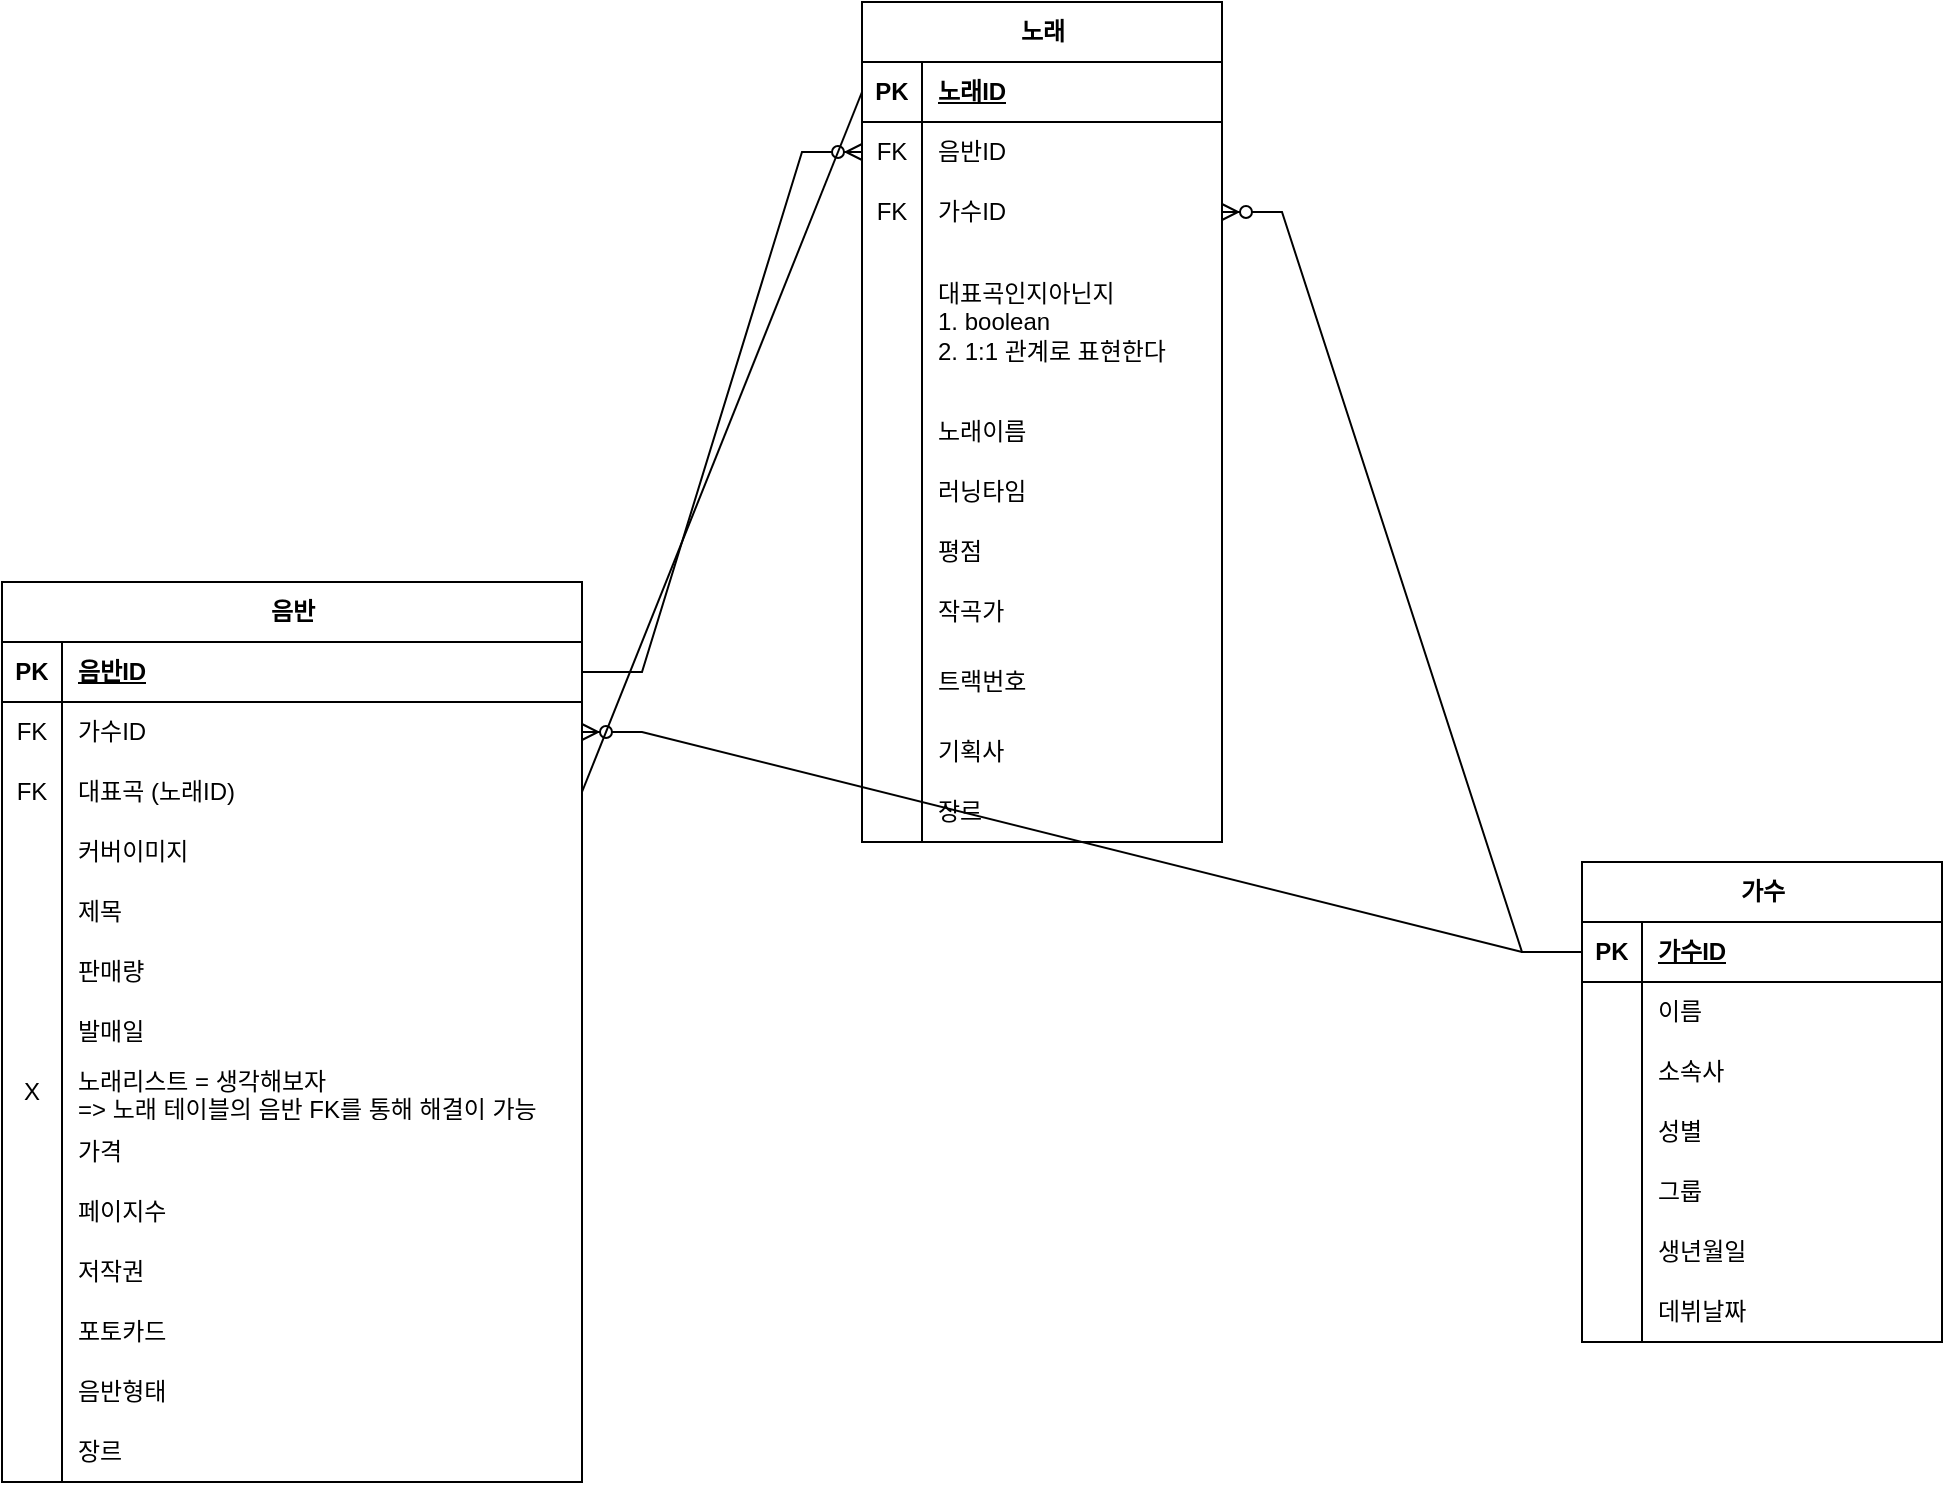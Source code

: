 <mxfile version="25.0.1" pages="9">
  <diagram name="basic" id="RO1VbPMB0cl-LH8aXFRn">
    <mxGraphModel dx="2670" dy="2002" grid="1" gridSize="10" guides="1" tooltips="1" connect="1" arrows="1" fold="1" page="1" pageScale="1" pageWidth="827" pageHeight="1169" math="0" shadow="0">
      <root>
        <mxCell id="0" />
        <mxCell id="1" parent="0" />
        <mxCell id="9lQ_pOK95eg6iMgCgoIF-47" value="가수" style="shape=table;startSize=30;container=1;collapsible=1;childLayout=tableLayout;fixedRows=1;rowLines=0;fontStyle=1;align=center;resizeLast=1;html=1;" parent="1" vertex="1">
          <mxGeometry x="390" y="190" width="180" height="240" as="geometry" />
        </mxCell>
        <mxCell id="9lQ_pOK95eg6iMgCgoIF-48" value="" style="shape=tableRow;horizontal=0;startSize=0;swimlaneHead=0;swimlaneBody=0;fillColor=none;collapsible=0;dropTarget=0;points=[[0,0.5],[1,0.5]];portConstraint=eastwest;top=0;left=0;right=0;bottom=1;" parent="9lQ_pOK95eg6iMgCgoIF-47" vertex="1">
          <mxGeometry y="30" width="180" height="30" as="geometry" />
        </mxCell>
        <mxCell id="9lQ_pOK95eg6iMgCgoIF-49" value="PK" style="shape=partialRectangle;connectable=0;fillColor=none;top=0;left=0;bottom=0;right=0;fontStyle=1;overflow=hidden;whiteSpace=wrap;html=1;" parent="9lQ_pOK95eg6iMgCgoIF-48" vertex="1">
          <mxGeometry width="30" height="30" as="geometry">
            <mxRectangle width="30" height="30" as="alternateBounds" />
          </mxGeometry>
        </mxCell>
        <mxCell id="9lQ_pOK95eg6iMgCgoIF-50" value="가수ID" style="shape=partialRectangle;connectable=0;fillColor=none;top=0;left=0;bottom=0;right=0;align=left;spacingLeft=6;fontStyle=5;overflow=hidden;whiteSpace=wrap;html=1;" parent="9lQ_pOK95eg6iMgCgoIF-48" vertex="1">
          <mxGeometry x="30" width="150" height="30" as="geometry">
            <mxRectangle width="150" height="30" as="alternateBounds" />
          </mxGeometry>
        </mxCell>
        <mxCell id="9lQ_pOK95eg6iMgCgoIF-51" value="" style="shape=tableRow;horizontal=0;startSize=0;swimlaneHead=0;swimlaneBody=0;fillColor=none;collapsible=0;dropTarget=0;points=[[0,0.5],[1,0.5]];portConstraint=eastwest;top=0;left=0;right=0;bottom=0;" parent="9lQ_pOK95eg6iMgCgoIF-47" vertex="1">
          <mxGeometry y="60" width="180" height="30" as="geometry" />
        </mxCell>
        <mxCell id="9lQ_pOK95eg6iMgCgoIF-52" value="" style="shape=partialRectangle;connectable=0;fillColor=none;top=0;left=0;bottom=0;right=0;editable=1;overflow=hidden;whiteSpace=wrap;html=1;" parent="9lQ_pOK95eg6iMgCgoIF-51" vertex="1">
          <mxGeometry width="30" height="30" as="geometry">
            <mxRectangle width="30" height="30" as="alternateBounds" />
          </mxGeometry>
        </mxCell>
        <mxCell id="9lQ_pOK95eg6iMgCgoIF-53" value="이름" style="shape=partialRectangle;connectable=0;fillColor=none;top=0;left=0;bottom=0;right=0;align=left;spacingLeft=6;overflow=hidden;whiteSpace=wrap;html=1;" parent="9lQ_pOK95eg6iMgCgoIF-51" vertex="1">
          <mxGeometry x="30" width="150" height="30" as="geometry">
            <mxRectangle width="150" height="30" as="alternateBounds" />
          </mxGeometry>
        </mxCell>
        <mxCell id="9lQ_pOK95eg6iMgCgoIF-54" value="" style="shape=tableRow;horizontal=0;startSize=0;swimlaneHead=0;swimlaneBody=0;fillColor=none;collapsible=0;dropTarget=0;points=[[0,0.5],[1,0.5]];portConstraint=eastwest;top=0;left=0;right=0;bottom=0;" parent="9lQ_pOK95eg6iMgCgoIF-47" vertex="1">
          <mxGeometry y="90" width="180" height="30" as="geometry" />
        </mxCell>
        <mxCell id="9lQ_pOK95eg6iMgCgoIF-55" value="" style="shape=partialRectangle;connectable=0;fillColor=none;top=0;left=0;bottom=0;right=0;editable=1;overflow=hidden;whiteSpace=wrap;html=1;" parent="9lQ_pOK95eg6iMgCgoIF-54" vertex="1">
          <mxGeometry width="30" height="30" as="geometry">
            <mxRectangle width="30" height="30" as="alternateBounds" />
          </mxGeometry>
        </mxCell>
        <mxCell id="9lQ_pOK95eg6iMgCgoIF-56" value="소속사" style="shape=partialRectangle;connectable=0;fillColor=none;top=0;left=0;bottom=0;right=0;align=left;spacingLeft=6;overflow=hidden;whiteSpace=wrap;html=1;" parent="9lQ_pOK95eg6iMgCgoIF-54" vertex="1">
          <mxGeometry x="30" width="150" height="30" as="geometry">
            <mxRectangle width="150" height="30" as="alternateBounds" />
          </mxGeometry>
        </mxCell>
        <mxCell id="9lQ_pOK95eg6iMgCgoIF-57" value="" style="shape=tableRow;horizontal=0;startSize=0;swimlaneHead=0;swimlaneBody=0;fillColor=none;collapsible=0;dropTarget=0;points=[[0,0.5],[1,0.5]];portConstraint=eastwest;top=0;left=0;right=0;bottom=0;" parent="9lQ_pOK95eg6iMgCgoIF-47" vertex="1">
          <mxGeometry y="120" width="180" height="30" as="geometry" />
        </mxCell>
        <mxCell id="9lQ_pOK95eg6iMgCgoIF-58" value="" style="shape=partialRectangle;connectable=0;fillColor=none;top=0;left=0;bottom=0;right=0;editable=1;overflow=hidden;whiteSpace=wrap;html=1;" parent="9lQ_pOK95eg6iMgCgoIF-57" vertex="1">
          <mxGeometry width="30" height="30" as="geometry">
            <mxRectangle width="30" height="30" as="alternateBounds" />
          </mxGeometry>
        </mxCell>
        <mxCell id="9lQ_pOK95eg6iMgCgoIF-59" value="성별" style="shape=partialRectangle;connectable=0;fillColor=none;top=0;left=0;bottom=0;right=0;align=left;spacingLeft=6;overflow=hidden;whiteSpace=wrap;html=1;" parent="9lQ_pOK95eg6iMgCgoIF-57" vertex="1">
          <mxGeometry x="30" width="150" height="30" as="geometry">
            <mxRectangle width="150" height="30" as="alternateBounds" />
          </mxGeometry>
        </mxCell>
        <mxCell id="9lQ_pOK95eg6iMgCgoIF-60" value="" style="shape=tableRow;horizontal=0;startSize=0;swimlaneHead=0;swimlaneBody=0;fillColor=none;collapsible=0;dropTarget=0;points=[[0,0.5],[1,0.5]];portConstraint=eastwest;top=0;left=0;right=0;bottom=0;" parent="9lQ_pOK95eg6iMgCgoIF-47" vertex="1">
          <mxGeometry y="150" width="180" height="30" as="geometry" />
        </mxCell>
        <mxCell id="9lQ_pOK95eg6iMgCgoIF-61" value="" style="shape=partialRectangle;connectable=0;fillColor=none;top=0;left=0;bottom=0;right=0;editable=1;overflow=hidden;whiteSpace=wrap;html=1;" parent="9lQ_pOK95eg6iMgCgoIF-60" vertex="1">
          <mxGeometry width="30" height="30" as="geometry">
            <mxRectangle width="30" height="30" as="alternateBounds" />
          </mxGeometry>
        </mxCell>
        <mxCell id="9lQ_pOK95eg6iMgCgoIF-62" value="그룹" style="shape=partialRectangle;connectable=0;fillColor=none;top=0;left=0;bottom=0;right=0;align=left;spacingLeft=6;overflow=hidden;whiteSpace=wrap;html=1;" parent="9lQ_pOK95eg6iMgCgoIF-60" vertex="1">
          <mxGeometry x="30" width="150" height="30" as="geometry">
            <mxRectangle width="150" height="30" as="alternateBounds" />
          </mxGeometry>
        </mxCell>
        <mxCell id="9lQ_pOK95eg6iMgCgoIF-63" value="" style="shape=tableRow;horizontal=0;startSize=0;swimlaneHead=0;swimlaneBody=0;fillColor=none;collapsible=0;dropTarget=0;points=[[0,0.5],[1,0.5]];portConstraint=eastwest;top=0;left=0;right=0;bottom=0;" parent="9lQ_pOK95eg6iMgCgoIF-47" vertex="1">
          <mxGeometry y="180" width="180" height="30" as="geometry" />
        </mxCell>
        <mxCell id="9lQ_pOK95eg6iMgCgoIF-64" value="" style="shape=partialRectangle;connectable=0;fillColor=none;top=0;left=0;bottom=0;right=0;editable=1;overflow=hidden;whiteSpace=wrap;html=1;" parent="9lQ_pOK95eg6iMgCgoIF-63" vertex="1">
          <mxGeometry width="30" height="30" as="geometry">
            <mxRectangle width="30" height="30" as="alternateBounds" />
          </mxGeometry>
        </mxCell>
        <mxCell id="9lQ_pOK95eg6iMgCgoIF-65" value="생년월일" style="shape=partialRectangle;connectable=0;fillColor=none;top=0;left=0;bottom=0;right=0;align=left;spacingLeft=6;overflow=hidden;whiteSpace=wrap;html=1;" parent="9lQ_pOK95eg6iMgCgoIF-63" vertex="1">
          <mxGeometry x="30" width="150" height="30" as="geometry">
            <mxRectangle width="150" height="30" as="alternateBounds" />
          </mxGeometry>
        </mxCell>
        <mxCell id="9lQ_pOK95eg6iMgCgoIF-66" value="" style="shape=tableRow;horizontal=0;startSize=0;swimlaneHead=0;swimlaneBody=0;fillColor=none;collapsible=0;dropTarget=0;points=[[0,0.5],[1,0.5]];portConstraint=eastwest;top=0;left=0;right=0;bottom=0;" parent="9lQ_pOK95eg6iMgCgoIF-47" vertex="1">
          <mxGeometry y="210" width="180" height="30" as="geometry" />
        </mxCell>
        <mxCell id="9lQ_pOK95eg6iMgCgoIF-67" value="" style="shape=partialRectangle;connectable=0;fillColor=none;top=0;left=0;bottom=0;right=0;editable=1;overflow=hidden;whiteSpace=wrap;html=1;" parent="9lQ_pOK95eg6iMgCgoIF-66" vertex="1">
          <mxGeometry width="30" height="30" as="geometry">
            <mxRectangle width="30" height="30" as="alternateBounds" />
          </mxGeometry>
        </mxCell>
        <mxCell id="9lQ_pOK95eg6iMgCgoIF-68" value="데뷔날짜" style="shape=partialRectangle;connectable=0;fillColor=none;top=0;left=0;bottom=0;right=0;align=left;spacingLeft=6;overflow=hidden;whiteSpace=wrap;html=1;" parent="9lQ_pOK95eg6iMgCgoIF-66" vertex="1">
          <mxGeometry x="30" width="150" height="30" as="geometry">
            <mxRectangle width="150" height="30" as="alternateBounds" />
          </mxGeometry>
        </mxCell>
        <mxCell id="9lQ_pOK95eg6iMgCgoIF-72" value="음반" style="shape=table;startSize=30;container=1;collapsible=1;childLayout=tableLayout;fixedRows=1;rowLines=0;fontStyle=1;align=center;resizeLast=1;html=1;" parent="1" vertex="1">
          <mxGeometry x="-400" y="50" width="290" height="450" as="geometry" />
        </mxCell>
        <mxCell id="9lQ_pOK95eg6iMgCgoIF-73" value="" style="shape=tableRow;horizontal=0;startSize=0;swimlaneHead=0;swimlaneBody=0;fillColor=none;collapsible=0;dropTarget=0;points=[[0,0.5],[1,0.5]];portConstraint=eastwest;top=0;left=0;right=0;bottom=1;" parent="9lQ_pOK95eg6iMgCgoIF-72" vertex="1">
          <mxGeometry y="30" width="290" height="30" as="geometry" />
        </mxCell>
        <mxCell id="9lQ_pOK95eg6iMgCgoIF-74" value="PK" style="shape=partialRectangle;connectable=0;fillColor=none;top=0;left=0;bottom=0;right=0;fontStyle=1;overflow=hidden;whiteSpace=wrap;html=1;" parent="9lQ_pOK95eg6iMgCgoIF-73" vertex="1">
          <mxGeometry width="30" height="30" as="geometry">
            <mxRectangle width="30" height="30" as="alternateBounds" />
          </mxGeometry>
        </mxCell>
        <mxCell id="9lQ_pOK95eg6iMgCgoIF-75" value="음반ID" style="shape=partialRectangle;connectable=0;fillColor=none;top=0;left=0;bottom=0;right=0;align=left;spacingLeft=6;fontStyle=5;overflow=hidden;whiteSpace=wrap;html=1;" parent="9lQ_pOK95eg6iMgCgoIF-73" vertex="1">
          <mxGeometry x="30" width="260" height="30" as="geometry">
            <mxRectangle width="260" height="30" as="alternateBounds" />
          </mxGeometry>
        </mxCell>
        <mxCell id="9lQ_pOK95eg6iMgCgoIF-76" value="" style="shape=tableRow;horizontal=0;startSize=0;swimlaneHead=0;swimlaneBody=0;fillColor=none;collapsible=0;dropTarget=0;points=[[0,0.5],[1,0.5]];portConstraint=eastwest;top=0;left=0;right=0;bottom=0;" parent="9lQ_pOK95eg6iMgCgoIF-72" vertex="1">
          <mxGeometry y="60" width="290" height="30" as="geometry" />
        </mxCell>
        <mxCell id="9lQ_pOK95eg6iMgCgoIF-77" value="FK" style="shape=partialRectangle;connectable=0;fillColor=none;top=0;left=0;bottom=0;right=0;editable=1;overflow=hidden;whiteSpace=wrap;html=1;" parent="9lQ_pOK95eg6iMgCgoIF-76" vertex="1">
          <mxGeometry width="30" height="30" as="geometry">
            <mxRectangle width="30" height="30" as="alternateBounds" />
          </mxGeometry>
        </mxCell>
        <mxCell id="9lQ_pOK95eg6iMgCgoIF-78" value="가수ID" style="shape=partialRectangle;connectable=0;fillColor=none;top=0;left=0;bottom=0;right=0;align=left;spacingLeft=6;overflow=hidden;whiteSpace=wrap;html=1;" parent="9lQ_pOK95eg6iMgCgoIF-76" vertex="1">
          <mxGeometry x="30" width="260" height="30" as="geometry">
            <mxRectangle width="260" height="30" as="alternateBounds" />
          </mxGeometry>
        </mxCell>
        <mxCell id="9lQ_pOK95eg6iMgCgoIF-152" value="" style="shape=tableRow;horizontal=0;startSize=0;swimlaneHead=0;swimlaneBody=0;fillColor=none;collapsible=0;dropTarget=0;points=[[0,0.5],[1,0.5]];portConstraint=eastwest;top=0;left=0;right=0;bottom=0;" parent="9lQ_pOK95eg6iMgCgoIF-72" vertex="1">
          <mxGeometry y="90" width="290" height="30" as="geometry" />
        </mxCell>
        <mxCell id="9lQ_pOK95eg6iMgCgoIF-153" value="FK" style="shape=partialRectangle;connectable=0;fillColor=none;top=0;left=0;bottom=0;right=0;editable=1;overflow=hidden;whiteSpace=wrap;html=1;" parent="9lQ_pOK95eg6iMgCgoIF-152" vertex="1">
          <mxGeometry width="30" height="30" as="geometry">
            <mxRectangle width="30" height="30" as="alternateBounds" />
          </mxGeometry>
        </mxCell>
        <mxCell id="9lQ_pOK95eg6iMgCgoIF-154" value="대표곡 (노래ID)" style="shape=partialRectangle;connectable=0;fillColor=none;top=0;left=0;bottom=0;right=0;align=left;spacingLeft=6;overflow=hidden;whiteSpace=wrap;html=1;" parent="9lQ_pOK95eg6iMgCgoIF-152" vertex="1">
          <mxGeometry x="30" width="260" height="30" as="geometry">
            <mxRectangle width="260" height="30" as="alternateBounds" />
          </mxGeometry>
        </mxCell>
        <mxCell id="9lQ_pOK95eg6iMgCgoIF-79" value="" style="shape=tableRow;horizontal=0;startSize=0;swimlaneHead=0;swimlaneBody=0;fillColor=none;collapsible=0;dropTarget=0;points=[[0,0.5],[1,0.5]];portConstraint=eastwest;top=0;left=0;right=0;bottom=0;" parent="9lQ_pOK95eg6iMgCgoIF-72" vertex="1">
          <mxGeometry y="120" width="290" height="30" as="geometry" />
        </mxCell>
        <mxCell id="9lQ_pOK95eg6iMgCgoIF-80" value="" style="shape=partialRectangle;connectable=0;fillColor=none;top=0;left=0;bottom=0;right=0;editable=1;overflow=hidden;whiteSpace=wrap;html=1;" parent="9lQ_pOK95eg6iMgCgoIF-79" vertex="1">
          <mxGeometry width="30" height="30" as="geometry">
            <mxRectangle width="30" height="30" as="alternateBounds" />
          </mxGeometry>
        </mxCell>
        <mxCell id="9lQ_pOK95eg6iMgCgoIF-81" value="커버이미지" style="shape=partialRectangle;connectable=0;fillColor=none;top=0;left=0;bottom=0;right=0;align=left;spacingLeft=6;overflow=hidden;whiteSpace=wrap;html=1;" parent="9lQ_pOK95eg6iMgCgoIF-79" vertex="1">
          <mxGeometry x="30" width="260" height="30" as="geometry">
            <mxRectangle width="260" height="30" as="alternateBounds" />
          </mxGeometry>
        </mxCell>
        <mxCell id="9lQ_pOK95eg6iMgCgoIF-82" value="" style="shape=tableRow;horizontal=0;startSize=0;swimlaneHead=0;swimlaneBody=0;fillColor=none;collapsible=0;dropTarget=0;points=[[0,0.5],[1,0.5]];portConstraint=eastwest;top=0;left=0;right=0;bottom=0;" parent="9lQ_pOK95eg6iMgCgoIF-72" vertex="1">
          <mxGeometry y="150" width="290" height="30" as="geometry" />
        </mxCell>
        <mxCell id="9lQ_pOK95eg6iMgCgoIF-83" value="" style="shape=partialRectangle;connectable=0;fillColor=none;top=0;left=0;bottom=0;right=0;editable=1;overflow=hidden;whiteSpace=wrap;html=1;" parent="9lQ_pOK95eg6iMgCgoIF-82" vertex="1">
          <mxGeometry width="30" height="30" as="geometry">
            <mxRectangle width="30" height="30" as="alternateBounds" />
          </mxGeometry>
        </mxCell>
        <mxCell id="9lQ_pOK95eg6iMgCgoIF-84" value="제목" style="shape=partialRectangle;connectable=0;fillColor=none;top=0;left=0;bottom=0;right=0;align=left;spacingLeft=6;overflow=hidden;whiteSpace=wrap;html=1;" parent="9lQ_pOK95eg6iMgCgoIF-82" vertex="1">
          <mxGeometry x="30" width="260" height="30" as="geometry">
            <mxRectangle width="260" height="30" as="alternateBounds" />
          </mxGeometry>
        </mxCell>
        <mxCell id="9lQ_pOK95eg6iMgCgoIF-94" value="" style="shape=tableRow;horizontal=0;startSize=0;swimlaneHead=0;swimlaneBody=0;fillColor=none;collapsible=0;dropTarget=0;points=[[0,0.5],[1,0.5]];portConstraint=eastwest;top=0;left=0;right=0;bottom=0;" parent="9lQ_pOK95eg6iMgCgoIF-72" vertex="1">
          <mxGeometry y="180" width="290" height="30" as="geometry" />
        </mxCell>
        <mxCell id="9lQ_pOK95eg6iMgCgoIF-95" value="" style="shape=partialRectangle;connectable=0;fillColor=none;top=0;left=0;bottom=0;right=0;editable=1;overflow=hidden;whiteSpace=wrap;html=1;" parent="9lQ_pOK95eg6iMgCgoIF-94" vertex="1">
          <mxGeometry width="30" height="30" as="geometry">
            <mxRectangle width="30" height="30" as="alternateBounds" />
          </mxGeometry>
        </mxCell>
        <mxCell id="9lQ_pOK95eg6iMgCgoIF-96" value="판매량" style="shape=partialRectangle;connectable=0;fillColor=none;top=0;left=0;bottom=0;right=0;align=left;spacingLeft=6;overflow=hidden;whiteSpace=wrap;html=1;" parent="9lQ_pOK95eg6iMgCgoIF-94" vertex="1">
          <mxGeometry x="30" width="260" height="30" as="geometry">
            <mxRectangle width="260" height="30" as="alternateBounds" />
          </mxGeometry>
        </mxCell>
        <mxCell id="9lQ_pOK95eg6iMgCgoIF-97" value="" style="shape=tableRow;horizontal=0;startSize=0;swimlaneHead=0;swimlaneBody=0;fillColor=none;collapsible=0;dropTarget=0;points=[[0,0.5],[1,0.5]];portConstraint=eastwest;top=0;left=0;right=0;bottom=0;" parent="9lQ_pOK95eg6iMgCgoIF-72" vertex="1">
          <mxGeometry y="210" width="290" height="30" as="geometry" />
        </mxCell>
        <mxCell id="9lQ_pOK95eg6iMgCgoIF-98" value="" style="shape=partialRectangle;connectable=0;fillColor=none;top=0;left=0;bottom=0;right=0;editable=1;overflow=hidden;whiteSpace=wrap;html=1;" parent="9lQ_pOK95eg6iMgCgoIF-97" vertex="1">
          <mxGeometry width="30" height="30" as="geometry">
            <mxRectangle width="30" height="30" as="alternateBounds" />
          </mxGeometry>
        </mxCell>
        <mxCell id="9lQ_pOK95eg6iMgCgoIF-99" value="발매일" style="shape=partialRectangle;connectable=0;fillColor=none;top=0;left=0;bottom=0;right=0;align=left;spacingLeft=6;overflow=hidden;whiteSpace=wrap;html=1;" parent="9lQ_pOK95eg6iMgCgoIF-97" vertex="1">
          <mxGeometry x="30" width="260" height="30" as="geometry">
            <mxRectangle width="260" height="30" as="alternateBounds" />
          </mxGeometry>
        </mxCell>
        <mxCell id="9lQ_pOK95eg6iMgCgoIF-100" value="" style="shape=tableRow;horizontal=0;startSize=0;swimlaneHead=0;swimlaneBody=0;fillColor=none;collapsible=0;dropTarget=0;points=[[0,0.5],[1,0.5]];portConstraint=eastwest;top=0;left=0;right=0;bottom=0;" parent="9lQ_pOK95eg6iMgCgoIF-72" vertex="1">
          <mxGeometry y="240" width="290" height="30" as="geometry" />
        </mxCell>
        <mxCell id="9lQ_pOK95eg6iMgCgoIF-101" value="X" style="shape=partialRectangle;connectable=0;fillColor=none;top=0;left=0;bottom=0;right=0;editable=1;overflow=hidden;whiteSpace=wrap;html=1;" parent="9lQ_pOK95eg6iMgCgoIF-100" vertex="1">
          <mxGeometry width="30" height="30" as="geometry">
            <mxRectangle width="30" height="30" as="alternateBounds" />
          </mxGeometry>
        </mxCell>
        <mxCell id="9lQ_pOK95eg6iMgCgoIF-102" value="노래리스트 = 생각해보자&lt;br&gt;=&amp;gt; 노래 테이블의 음반 FK를 통해 해결이 가능" style="shape=partialRectangle;connectable=0;fillColor=none;top=0;left=0;bottom=0;right=0;align=left;spacingLeft=6;overflow=hidden;whiteSpace=wrap;html=1;" parent="9lQ_pOK95eg6iMgCgoIF-100" vertex="1">
          <mxGeometry x="30" width="260" height="30" as="geometry">
            <mxRectangle width="260" height="30" as="alternateBounds" />
          </mxGeometry>
        </mxCell>
        <mxCell id="9lQ_pOK95eg6iMgCgoIF-91" value="" style="shape=tableRow;horizontal=0;startSize=0;swimlaneHead=0;swimlaneBody=0;fillColor=none;collapsible=0;dropTarget=0;points=[[0,0.5],[1,0.5]];portConstraint=eastwest;top=0;left=0;right=0;bottom=0;" parent="9lQ_pOK95eg6iMgCgoIF-72" vertex="1">
          <mxGeometry y="270" width="290" height="30" as="geometry" />
        </mxCell>
        <mxCell id="9lQ_pOK95eg6iMgCgoIF-92" value="" style="shape=partialRectangle;connectable=0;fillColor=none;top=0;left=0;bottom=0;right=0;editable=1;overflow=hidden;whiteSpace=wrap;html=1;" parent="9lQ_pOK95eg6iMgCgoIF-91" vertex="1">
          <mxGeometry width="30" height="30" as="geometry">
            <mxRectangle width="30" height="30" as="alternateBounds" />
          </mxGeometry>
        </mxCell>
        <mxCell id="9lQ_pOK95eg6iMgCgoIF-93" value="가격" style="shape=partialRectangle;connectable=0;fillColor=none;top=0;left=0;bottom=0;right=0;align=left;spacingLeft=6;overflow=hidden;whiteSpace=wrap;html=1;" parent="9lQ_pOK95eg6iMgCgoIF-91" vertex="1">
          <mxGeometry x="30" width="260" height="30" as="geometry">
            <mxRectangle width="260" height="30" as="alternateBounds" />
          </mxGeometry>
        </mxCell>
        <mxCell id="9lQ_pOK95eg6iMgCgoIF-88" value="" style="shape=tableRow;horizontal=0;startSize=0;swimlaneHead=0;swimlaneBody=0;fillColor=none;collapsible=0;dropTarget=0;points=[[0,0.5],[1,0.5]];portConstraint=eastwest;top=0;left=0;right=0;bottom=0;" parent="9lQ_pOK95eg6iMgCgoIF-72" vertex="1">
          <mxGeometry y="300" width="290" height="30" as="geometry" />
        </mxCell>
        <mxCell id="9lQ_pOK95eg6iMgCgoIF-89" value="" style="shape=partialRectangle;connectable=0;fillColor=none;top=0;left=0;bottom=0;right=0;editable=1;overflow=hidden;whiteSpace=wrap;html=1;" parent="9lQ_pOK95eg6iMgCgoIF-88" vertex="1">
          <mxGeometry width="30" height="30" as="geometry">
            <mxRectangle width="30" height="30" as="alternateBounds" />
          </mxGeometry>
        </mxCell>
        <mxCell id="9lQ_pOK95eg6iMgCgoIF-90" value="페이지수" style="shape=partialRectangle;connectable=0;fillColor=none;top=0;left=0;bottom=0;right=0;align=left;spacingLeft=6;overflow=hidden;whiteSpace=wrap;html=1;" parent="9lQ_pOK95eg6iMgCgoIF-88" vertex="1">
          <mxGeometry x="30" width="260" height="30" as="geometry">
            <mxRectangle width="260" height="30" as="alternateBounds" />
          </mxGeometry>
        </mxCell>
        <mxCell id="9lQ_pOK95eg6iMgCgoIF-85" value="" style="shape=tableRow;horizontal=0;startSize=0;swimlaneHead=0;swimlaneBody=0;fillColor=none;collapsible=0;dropTarget=0;points=[[0,0.5],[1,0.5]];portConstraint=eastwest;top=0;left=0;right=0;bottom=0;" parent="9lQ_pOK95eg6iMgCgoIF-72" vertex="1">
          <mxGeometry y="330" width="290" height="30" as="geometry" />
        </mxCell>
        <mxCell id="9lQ_pOK95eg6iMgCgoIF-86" value="" style="shape=partialRectangle;connectable=0;fillColor=none;top=0;left=0;bottom=0;right=0;editable=1;overflow=hidden;whiteSpace=wrap;html=1;" parent="9lQ_pOK95eg6iMgCgoIF-85" vertex="1">
          <mxGeometry width="30" height="30" as="geometry">
            <mxRectangle width="30" height="30" as="alternateBounds" />
          </mxGeometry>
        </mxCell>
        <mxCell id="9lQ_pOK95eg6iMgCgoIF-87" value="저작권" style="shape=partialRectangle;connectable=0;fillColor=none;top=0;left=0;bottom=0;right=0;align=left;spacingLeft=6;overflow=hidden;whiteSpace=wrap;html=1;" parent="9lQ_pOK95eg6iMgCgoIF-85" vertex="1">
          <mxGeometry x="30" width="260" height="30" as="geometry">
            <mxRectangle width="260" height="30" as="alternateBounds" />
          </mxGeometry>
        </mxCell>
        <mxCell id="9lQ_pOK95eg6iMgCgoIF-109" value="" style="shape=tableRow;horizontal=0;startSize=0;swimlaneHead=0;swimlaneBody=0;fillColor=none;collapsible=0;dropTarget=0;points=[[0,0.5],[1,0.5]];portConstraint=eastwest;top=0;left=0;right=0;bottom=0;" parent="9lQ_pOK95eg6iMgCgoIF-72" vertex="1">
          <mxGeometry y="360" width="290" height="30" as="geometry" />
        </mxCell>
        <mxCell id="9lQ_pOK95eg6iMgCgoIF-110" value="" style="shape=partialRectangle;connectable=0;fillColor=none;top=0;left=0;bottom=0;right=0;editable=1;overflow=hidden;whiteSpace=wrap;html=1;" parent="9lQ_pOK95eg6iMgCgoIF-109" vertex="1">
          <mxGeometry width="30" height="30" as="geometry">
            <mxRectangle width="30" height="30" as="alternateBounds" />
          </mxGeometry>
        </mxCell>
        <mxCell id="9lQ_pOK95eg6iMgCgoIF-111" value="포토카드" style="shape=partialRectangle;connectable=0;fillColor=none;top=0;left=0;bottom=0;right=0;align=left;spacingLeft=6;overflow=hidden;whiteSpace=wrap;html=1;" parent="9lQ_pOK95eg6iMgCgoIF-109" vertex="1">
          <mxGeometry x="30" width="260" height="30" as="geometry">
            <mxRectangle width="260" height="30" as="alternateBounds" />
          </mxGeometry>
        </mxCell>
        <mxCell id="9lQ_pOK95eg6iMgCgoIF-106" value="" style="shape=tableRow;horizontal=0;startSize=0;swimlaneHead=0;swimlaneBody=0;fillColor=none;collapsible=0;dropTarget=0;points=[[0,0.5],[1,0.5]];portConstraint=eastwest;top=0;left=0;right=0;bottom=0;" parent="9lQ_pOK95eg6iMgCgoIF-72" vertex="1">
          <mxGeometry y="390" width="290" height="30" as="geometry" />
        </mxCell>
        <mxCell id="9lQ_pOK95eg6iMgCgoIF-107" value="" style="shape=partialRectangle;connectable=0;fillColor=none;top=0;left=0;bottom=0;right=0;editable=1;overflow=hidden;whiteSpace=wrap;html=1;" parent="9lQ_pOK95eg6iMgCgoIF-106" vertex="1">
          <mxGeometry width="30" height="30" as="geometry">
            <mxRectangle width="30" height="30" as="alternateBounds" />
          </mxGeometry>
        </mxCell>
        <mxCell id="9lQ_pOK95eg6iMgCgoIF-108" value="음반형태" style="shape=partialRectangle;connectable=0;fillColor=none;top=0;left=0;bottom=0;right=0;align=left;spacingLeft=6;overflow=hidden;whiteSpace=wrap;html=1;" parent="9lQ_pOK95eg6iMgCgoIF-106" vertex="1">
          <mxGeometry x="30" width="260" height="30" as="geometry">
            <mxRectangle width="260" height="30" as="alternateBounds" />
          </mxGeometry>
        </mxCell>
        <mxCell id="9lQ_pOK95eg6iMgCgoIF-103" value="" style="shape=tableRow;horizontal=0;startSize=0;swimlaneHead=0;swimlaneBody=0;fillColor=none;collapsible=0;dropTarget=0;points=[[0,0.5],[1,0.5]];portConstraint=eastwest;top=0;left=0;right=0;bottom=0;" parent="9lQ_pOK95eg6iMgCgoIF-72" vertex="1">
          <mxGeometry y="420" width="290" height="30" as="geometry" />
        </mxCell>
        <mxCell id="9lQ_pOK95eg6iMgCgoIF-104" value="" style="shape=partialRectangle;connectable=0;fillColor=none;top=0;left=0;bottom=0;right=0;editable=1;overflow=hidden;whiteSpace=wrap;html=1;" parent="9lQ_pOK95eg6iMgCgoIF-103" vertex="1">
          <mxGeometry width="30" height="30" as="geometry">
            <mxRectangle width="30" height="30" as="alternateBounds" />
          </mxGeometry>
        </mxCell>
        <mxCell id="9lQ_pOK95eg6iMgCgoIF-105" value="장르" style="shape=partialRectangle;connectable=0;fillColor=none;top=0;left=0;bottom=0;right=0;align=left;spacingLeft=6;overflow=hidden;whiteSpace=wrap;html=1;" parent="9lQ_pOK95eg6iMgCgoIF-103" vertex="1">
          <mxGeometry x="30" width="260" height="30" as="geometry">
            <mxRectangle width="260" height="30" as="alternateBounds" />
          </mxGeometry>
        </mxCell>
        <mxCell id="9lQ_pOK95eg6iMgCgoIF-115" value="" style="edgeStyle=entityRelationEdgeStyle;fontSize=12;html=1;endArrow=ERzeroToMany;endFill=1;rounded=0;exitX=0;exitY=0.5;exitDx=0;exitDy=0;entryX=1;entryY=0.5;entryDx=0;entryDy=0;" parent="1" source="9lQ_pOK95eg6iMgCgoIF-48" target="9lQ_pOK95eg6iMgCgoIF-76" edge="1">
          <mxGeometry width="100" height="100" relative="1" as="geometry">
            <mxPoint x="460" y="430" as="sourcePoint" />
            <mxPoint x="560" y="330" as="targetPoint" />
          </mxGeometry>
        </mxCell>
        <mxCell id="9lQ_pOK95eg6iMgCgoIF-116" value="노래" style="shape=table;startSize=30;container=1;collapsible=1;childLayout=tableLayout;fixedRows=1;rowLines=0;fontStyle=1;align=center;resizeLast=1;html=1;" parent="1" vertex="1">
          <mxGeometry x="30" y="-240" width="180" height="420" as="geometry" />
        </mxCell>
        <mxCell id="9lQ_pOK95eg6iMgCgoIF-117" value="" style="shape=tableRow;horizontal=0;startSize=0;swimlaneHead=0;swimlaneBody=0;fillColor=none;collapsible=0;dropTarget=0;points=[[0,0.5],[1,0.5]];portConstraint=eastwest;top=0;left=0;right=0;bottom=1;" parent="9lQ_pOK95eg6iMgCgoIF-116" vertex="1">
          <mxGeometry y="30" width="180" height="30" as="geometry" />
        </mxCell>
        <mxCell id="9lQ_pOK95eg6iMgCgoIF-118" value="PK" style="shape=partialRectangle;connectable=0;fillColor=none;top=0;left=0;bottom=0;right=0;fontStyle=1;overflow=hidden;whiteSpace=wrap;html=1;" parent="9lQ_pOK95eg6iMgCgoIF-117" vertex="1">
          <mxGeometry width="30" height="30" as="geometry">
            <mxRectangle width="30" height="30" as="alternateBounds" />
          </mxGeometry>
        </mxCell>
        <mxCell id="9lQ_pOK95eg6iMgCgoIF-119" value="노래ID" style="shape=partialRectangle;connectable=0;fillColor=none;top=0;left=0;bottom=0;right=0;align=left;spacingLeft=6;fontStyle=5;overflow=hidden;whiteSpace=wrap;html=1;" parent="9lQ_pOK95eg6iMgCgoIF-117" vertex="1">
          <mxGeometry x="30" width="150" height="30" as="geometry">
            <mxRectangle width="150" height="30" as="alternateBounds" />
          </mxGeometry>
        </mxCell>
        <mxCell id="9lQ_pOK95eg6iMgCgoIF-120" value="" style="shape=tableRow;horizontal=0;startSize=0;swimlaneHead=0;swimlaneBody=0;fillColor=none;collapsible=0;dropTarget=0;points=[[0,0.5],[1,0.5]];portConstraint=eastwest;top=0;left=0;right=0;bottom=0;" parent="9lQ_pOK95eg6iMgCgoIF-116" vertex="1">
          <mxGeometry y="60" width="180" height="30" as="geometry" />
        </mxCell>
        <mxCell id="9lQ_pOK95eg6iMgCgoIF-121" value="FK" style="shape=partialRectangle;connectable=0;fillColor=none;top=0;left=0;bottom=0;right=0;editable=1;overflow=hidden;whiteSpace=wrap;html=1;" parent="9lQ_pOK95eg6iMgCgoIF-120" vertex="1">
          <mxGeometry width="30" height="30" as="geometry">
            <mxRectangle width="30" height="30" as="alternateBounds" />
          </mxGeometry>
        </mxCell>
        <mxCell id="9lQ_pOK95eg6iMgCgoIF-122" value="음반ID" style="shape=partialRectangle;connectable=0;fillColor=none;top=0;left=0;bottom=0;right=0;align=left;spacingLeft=6;overflow=hidden;whiteSpace=wrap;html=1;" parent="9lQ_pOK95eg6iMgCgoIF-120" vertex="1">
          <mxGeometry x="30" width="150" height="30" as="geometry">
            <mxRectangle width="150" height="30" as="alternateBounds" />
          </mxGeometry>
        </mxCell>
        <mxCell id="9lQ_pOK95eg6iMgCgoIF-123" value="" style="shape=tableRow;horizontal=0;startSize=0;swimlaneHead=0;swimlaneBody=0;fillColor=none;collapsible=0;dropTarget=0;points=[[0,0.5],[1,0.5]];portConstraint=eastwest;top=0;left=0;right=0;bottom=0;" parent="9lQ_pOK95eg6iMgCgoIF-116" vertex="1">
          <mxGeometry y="90" width="180" height="30" as="geometry" />
        </mxCell>
        <mxCell id="9lQ_pOK95eg6iMgCgoIF-124" value="FK" style="shape=partialRectangle;connectable=0;fillColor=none;top=0;left=0;bottom=0;right=0;editable=1;overflow=hidden;whiteSpace=wrap;html=1;" parent="9lQ_pOK95eg6iMgCgoIF-123" vertex="1">
          <mxGeometry width="30" height="30" as="geometry">
            <mxRectangle width="30" height="30" as="alternateBounds" />
          </mxGeometry>
        </mxCell>
        <mxCell id="9lQ_pOK95eg6iMgCgoIF-125" value="가수ID" style="shape=partialRectangle;connectable=0;fillColor=none;top=0;left=0;bottom=0;right=0;align=left;spacingLeft=6;overflow=hidden;whiteSpace=wrap;html=1;" parent="9lQ_pOK95eg6iMgCgoIF-123" vertex="1">
          <mxGeometry x="30" width="150" height="30" as="geometry">
            <mxRectangle width="150" height="30" as="alternateBounds" />
          </mxGeometry>
        </mxCell>
        <mxCell id="9lQ_pOK95eg6iMgCgoIF-126" value="" style="shape=tableRow;horizontal=0;startSize=0;swimlaneHead=0;swimlaneBody=0;fillColor=none;collapsible=0;dropTarget=0;points=[[0,0.5],[1,0.5]];portConstraint=eastwest;top=0;left=0;right=0;bottom=0;" parent="9lQ_pOK95eg6iMgCgoIF-116" vertex="1">
          <mxGeometry y="120" width="180" height="80" as="geometry" />
        </mxCell>
        <mxCell id="9lQ_pOK95eg6iMgCgoIF-127" value="" style="shape=partialRectangle;connectable=0;fillColor=none;top=0;left=0;bottom=0;right=0;editable=1;overflow=hidden;whiteSpace=wrap;html=1;" parent="9lQ_pOK95eg6iMgCgoIF-126" vertex="1">
          <mxGeometry width="30" height="80" as="geometry">
            <mxRectangle width="30" height="80" as="alternateBounds" />
          </mxGeometry>
        </mxCell>
        <mxCell id="9lQ_pOK95eg6iMgCgoIF-128" value="대표곡인지아닌지&lt;br&gt;1. boolean&lt;br&gt;2. 1:1 관계로 표현한다" style="shape=partialRectangle;connectable=0;fillColor=none;top=0;left=0;bottom=0;right=0;align=left;spacingLeft=6;overflow=hidden;whiteSpace=wrap;html=1;" parent="9lQ_pOK95eg6iMgCgoIF-126" vertex="1">
          <mxGeometry x="30" width="150" height="80" as="geometry">
            <mxRectangle width="150" height="80" as="alternateBounds" />
          </mxGeometry>
        </mxCell>
        <mxCell id="9lQ_pOK95eg6iMgCgoIF-129" value="" style="shape=tableRow;horizontal=0;startSize=0;swimlaneHead=0;swimlaneBody=0;fillColor=none;collapsible=0;dropTarget=0;points=[[0,0.5],[1,0.5]];portConstraint=eastwest;top=0;left=0;right=0;bottom=0;" parent="9lQ_pOK95eg6iMgCgoIF-116" vertex="1">
          <mxGeometry y="200" width="180" height="30" as="geometry" />
        </mxCell>
        <mxCell id="9lQ_pOK95eg6iMgCgoIF-130" value="" style="shape=partialRectangle;connectable=0;fillColor=none;top=0;left=0;bottom=0;right=0;editable=1;overflow=hidden;whiteSpace=wrap;html=1;" parent="9lQ_pOK95eg6iMgCgoIF-129" vertex="1">
          <mxGeometry width="30" height="30" as="geometry">
            <mxRectangle width="30" height="30" as="alternateBounds" />
          </mxGeometry>
        </mxCell>
        <mxCell id="9lQ_pOK95eg6iMgCgoIF-131" value="노래이름" style="shape=partialRectangle;connectable=0;fillColor=none;top=0;left=0;bottom=0;right=0;align=left;spacingLeft=6;overflow=hidden;whiteSpace=wrap;html=1;" parent="9lQ_pOK95eg6iMgCgoIF-129" vertex="1">
          <mxGeometry x="30" width="150" height="30" as="geometry">
            <mxRectangle width="150" height="30" as="alternateBounds" />
          </mxGeometry>
        </mxCell>
        <mxCell id="9lQ_pOK95eg6iMgCgoIF-132" value="" style="shape=tableRow;horizontal=0;startSize=0;swimlaneHead=0;swimlaneBody=0;fillColor=none;collapsible=0;dropTarget=0;points=[[0,0.5],[1,0.5]];portConstraint=eastwest;top=0;left=0;right=0;bottom=0;" parent="9lQ_pOK95eg6iMgCgoIF-116" vertex="1">
          <mxGeometry y="230" width="180" height="30" as="geometry" />
        </mxCell>
        <mxCell id="9lQ_pOK95eg6iMgCgoIF-133" value="" style="shape=partialRectangle;connectable=0;fillColor=none;top=0;left=0;bottom=0;right=0;editable=1;overflow=hidden;whiteSpace=wrap;html=1;" parent="9lQ_pOK95eg6iMgCgoIF-132" vertex="1">
          <mxGeometry width="30" height="30" as="geometry">
            <mxRectangle width="30" height="30" as="alternateBounds" />
          </mxGeometry>
        </mxCell>
        <mxCell id="9lQ_pOK95eg6iMgCgoIF-134" value="러닝타임" style="shape=partialRectangle;connectable=0;fillColor=none;top=0;left=0;bottom=0;right=0;align=left;spacingLeft=6;overflow=hidden;whiteSpace=wrap;html=1;" parent="9lQ_pOK95eg6iMgCgoIF-132" vertex="1">
          <mxGeometry x="30" width="150" height="30" as="geometry">
            <mxRectangle width="150" height="30" as="alternateBounds" />
          </mxGeometry>
        </mxCell>
        <mxCell id="9lQ_pOK95eg6iMgCgoIF-141" value="" style="shape=tableRow;horizontal=0;startSize=0;swimlaneHead=0;swimlaneBody=0;fillColor=none;collapsible=0;dropTarget=0;points=[[0,0.5],[1,0.5]];portConstraint=eastwest;top=0;left=0;right=0;bottom=0;" parent="9lQ_pOK95eg6iMgCgoIF-116" vertex="1">
          <mxGeometry y="260" width="180" height="30" as="geometry" />
        </mxCell>
        <mxCell id="9lQ_pOK95eg6iMgCgoIF-142" value="" style="shape=partialRectangle;connectable=0;fillColor=none;top=0;left=0;bottom=0;right=0;editable=1;overflow=hidden;whiteSpace=wrap;html=1;" parent="9lQ_pOK95eg6iMgCgoIF-141" vertex="1">
          <mxGeometry width="30" height="30" as="geometry">
            <mxRectangle width="30" height="30" as="alternateBounds" />
          </mxGeometry>
        </mxCell>
        <mxCell id="9lQ_pOK95eg6iMgCgoIF-143" value="평점" style="shape=partialRectangle;connectable=0;fillColor=none;top=0;left=0;bottom=0;right=0;align=left;spacingLeft=6;overflow=hidden;whiteSpace=wrap;html=1;" parent="9lQ_pOK95eg6iMgCgoIF-141" vertex="1">
          <mxGeometry x="30" width="150" height="30" as="geometry">
            <mxRectangle width="150" height="30" as="alternateBounds" />
          </mxGeometry>
        </mxCell>
        <mxCell id="9lQ_pOK95eg6iMgCgoIF-138" value="" style="shape=tableRow;horizontal=0;startSize=0;swimlaneHead=0;swimlaneBody=0;fillColor=none;collapsible=0;dropTarget=0;points=[[0,0.5],[1,0.5]];portConstraint=eastwest;top=0;left=0;right=0;bottom=0;" parent="9lQ_pOK95eg6iMgCgoIF-116" vertex="1">
          <mxGeometry y="290" width="180" height="30" as="geometry" />
        </mxCell>
        <mxCell id="9lQ_pOK95eg6iMgCgoIF-139" value="" style="shape=partialRectangle;connectable=0;fillColor=none;top=0;left=0;bottom=0;right=0;editable=1;overflow=hidden;whiteSpace=wrap;html=1;" parent="9lQ_pOK95eg6iMgCgoIF-138" vertex="1">
          <mxGeometry width="30" height="30" as="geometry">
            <mxRectangle width="30" height="30" as="alternateBounds" />
          </mxGeometry>
        </mxCell>
        <mxCell id="9lQ_pOK95eg6iMgCgoIF-140" value="작곡가" style="shape=partialRectangle;connectable=0;fillColor=none;top=0;left=0;bottom=0;right=0;align=left;spacingLeft=6;overflow=hidden;whiteSpace=wrap;html=1;" parent="9lQ_pOK95eg6iMgCgoIF-138" vertex="1">
          <mxGeometry x="30" width="150" height="30" as="geometry">
            <mxRectangle width="150" height="30" as="alternateBounds" />
          </mxGeometry>
        </mxCell>
        <mxCell id="9lQ_pOK95eg6iMgCgoIF-135" value="" style="shape=tableRow;horizontal=0;startSize=0;swimlaneHead=0;swimlaneBody=0;fillColor=none;collapsible=0;dropTarget=0;points=[[0,0.5],[1,0.5]];portConstraint=eastwest;top=0;left=0;right=0;bottom=0;" parent="9lQ_pOK95eg6iMgCgoIF-116" vertex="1">
          <mxGeometry y="320" width="180" height="40" as="geometry" />
        </mxCell>
        <mxCell id="9lQ_pOK95eg6iMgCgoIF-136" value="" style="shape=partialRectangle;connectable=0;fillColor=none;top=0;left=0;bottom=0;right=0;editable=1;overflow=hidden;whiteSpace=wrap;html=1;" parent="9lQ_pOK95eg6iMgCgoIF-135" vertex="1">
          <mxGeometry width="30" height="40" as="geometry">
            <mxRectangle width="30" height="40" as="alternateBounds" />
          </mxGeometry>
        </mxCell>
        <mxCell id="9lQ_pOK95eg6iMgCgoIF-137" value="트랙번호" style="shape=partialRectangle;connectable=0;fillColor=none;top=0;left=0;bottom=0;right=0;align=left;spacingLeft=6;overflow=hidden;whiteSpace=wrap;html=1;" parent="9lQ_pOK95eg6iMgCgoIF-135" vertex="1">
          <mxGeometry x="30" width="150" height="40" as="geometry">
            <mxRectangle width="150" height="40" as="alternateBounds" />
          </mxGeometry>
        </mxCell>
        <mxCell id="9lQ_pOK95eg6iMgCgoIF-144" value="" style="shape=tableRow;horizontal=0;startSize=0;swimlaneHead=0;swimlaneBody=0;fillColor=none;collapsible=0;dropTarget=0;points=[[0,0.5],[1,0.5]];portConstraint=eastwest;top=0;left=0;right=0;bottom=0;" parent="9lQ_pOK95eg6iMgCgoIF-116" vertex="1">
          <mxGeometry y="360" width="180" height="30" as="geometry" />
        </mxCell>
        <mxCell id="9lQ_pOK95eg6iMgCgoIF-145" value="" style="shape=partialRectangle;connectable=0;fillColor=none;top=0;left=0;bottom=0;right=0;editable=1;overflow=hidden;whiteSpace=wrap;html=1;" parent="9lQ_pOK95eg6iMgCgoIF-144" vertex="1">
          <mxGeometry width="30" height="30" as="geometry">
            <mxRectangle width="30" height="30" as="alternateBounds" />
          </mxGeometry>
        </mxCell>
        <mxCell id="9lQ_pOK95eg6iMgCgoIF-146" value="기획사" style="shape=partialRectangle;connectable=0;fillColor=none;top=0;left=0;bottom=0;right=0;align=left;spacingLeft=6;overflow=hidden;whiteSpace=wrap;html=1;" parent="9lQ_pOK95eg6iMgCgoIF-144" vertex="1">
          <mxGeometry x="30" width="150" height="30" as="geometry">
            <mxRectangle width="150" height="30" as="alternateBounds" />
          </mxGeometry>
        </mxCell>
        <mxCell id="9lQ_pOK95eg6iMgCgoIF-147" value="" style="shape=tableRow;horizontal=0;startSize=0;swimlaneHead=0;swimlaneBody=0;fillColor=none;collapsible=0;dropTarget=0;points=[[0,0.5],[1,0.5]];portConstraint=eastwest;top=0;left=0;right=0;bottom=0;" parent="9lQ_pOK95eg6iMgCgoIF-116" vertex="1">
          <mxGeometry y="390" width="180" height="30" as="geometry" />
        </mxCell>
        <mxCell id="9lQ_pOK95eg6iMgCgoIF-148" value="" style="shape=partialRectangle;connectable=0;fillColor=none;top=0;left=0;bottom=0;right=0;editable=1;overflow=hidden;whiteSpace=wrap;html=1;" parent="9lQ_pOK95eg6iMgCgoIF-147" vertex="1">
          <mxGeometry width="30" height="30" as="geometry">
            <mxRectangle width="30" height="30" as="alternateBounds" />
          </mxGeometry>
        </mxCell>
        <mxCell id="9lQ_pOK95eg6iMgCgoIF-149" value="장르" style="shape=partialRectangle;connectable=0;fillColor=none;top=0;left=0;bottom=0;right=0;align=left;spacingLeft=6;overflow=hidden;whiteSpace=wrap;html=1;" parent="9lQ_pOK95eg6iMgCgoIF-147" vertex="1">
          <mxGeometry x="30" width="150" height="30" as="geometry">
            <mxRectangle width="150" height="30" as="alternateBounds" />
          </mxGeometry>
        </mxCell>
        <mxCell id="9lQ_pOK95eg6iMgCgoIF-150" value="" style="edgeStyle=entityRelationEdgeStyle;fontSize=12;html=1;endArrow=ERzeroToMany;endFill=1;rounded=0;exitX=1;exitY=0.5;exitDx=0;exitDy=0;entryX=0;entryY=0.5;entryDx=0;entryDy=0;" parent="1" source="9lQ_pOK95eg6iMgCgoIF-73" target="9lQ_pOK95eg6iMgCgoIF-120" edge="1">
          <mxGeometry width="100" height="100" relative="1" as="geometry">
            <mxPoint x="420" y="266" as="sourcePoint" />
            <mxPoint x="500" y="285" as="targetPoint" />
          </mxGeometry>
        </mxCell>
        <mxCell id="9lQ_pOK95eg6iMgCgoIF-151" value="" style="edgeStyle=entityRelationEdgeStyle;fontSize=12;html=1;endArrow=ERzeroToMany;endFill=1;rounded=0;exitX=0;exitY=0.5;exitDx=0;exitDy=0;entryX=1;entryY=0.5;entryDx=0;entryDy=0;" parent="1" source="9lQ_pOK95eg6iMgCgoIF-48" target="9lQ_pOK95eg6iMgCgoIF-123" edge="1">
          <mxGeometry width="100" height="100" relative="1" as="geometry">
            <mxPoint x="420" y="266" as="sourcePoint" />
            <mxPoint x="500" y="285" as="targetPoint" />
          </mxGeometry>
        </mxCell>
        <mxCell id="9lQ_pOK95eg6iMgCgoIF-155" value="" style="endArrow=none;html=1;rounded=0;exitX=1;exitY=0.5;exitDx=0;exitDy=0;entryX=0;entryY=0.5;entryDx=0;entryDy=0;" parent="1" source="9lQ_pOK95eg6iMgCgoIF-152" target="9lQ_pOK95eg6iMgCgoIF-117" edge="1">
          <mxGeometry relative="1" as="geometry">
            <mxPoint x="-170" y="100" as="sourcePoint" />
            <mxPoint x="-10" y="100" as="targetPoint" />
          </mxGeometry>
        </mxCell>
      </root>
    </mxGraphModel>
  </diagram>
  <diagram id="DkcIYqwXawggtsh42p28" name="basic2">
    <mxGraphModel dx="2345" dy="1855" grid="1" gridSize="10" guides="1" tooltips="1" connect="1" arrows="1" fold="1" page="1" pageScale="1" pageWidth="827" pageHeight="1169" math="0" shadow="0">
      <root>
        <mxCell id="0" />
        <mxCell id="1" parent="0" />
        <mxCell id="BZTPBpXYNNrfCFHeQb4U-1" value="가수" style="shape=table;startSize=30;container=1;collapsible=1;childLayout=tableLayout;fixedRows=1;rowLines=0;fontStyle=1;align=center;resizeLast=1;html=1;" vertex="1" parent="1">
          <mxGeometry x="-10" y="80" width="180" height="90" as="geometry" />
        </mxCell>
        <mxCell id="BZTPBpXYNNrfCFHeQb4U-2" value="" style="shape=tableRow;horizontal=0;startSize=0;swimlaneHead=0;swimlaneBody=0;fillColor=none;collapsible=0;dropTarget=0;points=[[0,0.5],[1,0.5]];portConstraint=eastwest;top=0;left=0;right=0;bottom=1;" vertex="1" parent="BZTPBpXYNNrfCFHeQb4U-1">
          <mxGeometry y="30" width="180" height="30" as="geometry" />
        </mxCell>
        <mxCell id="BZTPBpXYNNrfCFHeQb4U-3" value="PK" style="shape=partialRectangle;connectable=0;fillColor=none;top=0;left=0;bottom=0;right=0;fontStyle=1;overflow=hidden;whiteSpace=wrap;html=1;" vertex="1" parent="BZTPBpXYNNrfCFHeQb4U-2">
          <mxGeometry width="30" height="30" as="geometry">
            <mxRectangle width="30" height="30" as="alternateBounds" />
          </mxGeometry>
        </mxCell>
        <mxCell id="BZTPBpXYNNrfCFHeQb4U-4" value="가수ID" style="shape=partialRectangle;connectable=0;fillColor=none;top=0;left=0;bottom=0;right=0;align=left;spacingLeft=6;fontStyle=5;overflow=hidden;whiteSpace=wrap;html=1;" vertex="1" parent="BZTPBpXYNNrfCFHeQb4U-2">
          <mxGeometry x="30" width="150" height="30" as="geometry">
            <mxRectangle width="150" height="30" as="alternateBounds" />
          </mxGeometry>
        </mxCell>
        <mxCell id="BZTPBpXYNNrfCFHeQb4U-5" value="" style="shape=tableRow;horizontal=0;startSize=0;swimlaneHead=0;swimlaneBody=0;fillColor=none;collapsible=0;dropTarget=0;points=[[0,0.5],[1,0.5]];portConstraint=eastwest;top=0;left=0;right=0;bottom=0;" vertex="1" parent="BZTPBpXYNNrfCFHeQb4U-1">
          <mxGeometry y="60" width="180" height="30" as="geometry" />
        </mxCell>
        <mxCell id="BZTPBpXYNNrfCFHeQb4U-6" value="" style="shape=partialRectangle;connectable=0;fillColor=none;top=0;left=0;bottom=0;right=0;editable=1;overflow=hidden;whiteSpace=wrap;html=1;" vertex="1" parent="BZTPBpXYNNrfCFHeQb4U-5">
          <mxGeometry width="30" height="30" as="geometry">
            <mxRectangle width="30" height="30" as="alternateBounds" />
          </mxGeometry>
        </mxCell>
        <mxCell id="BZTPBpXYNNrfCFHeQb4U-7" value="이름" style="shape=partialRectangle;connectable=0;fillColor=none;top=0;left=0;bottom=0;right=0;align=left;spacingLeft=6;overflow=hidden;whiteSpace=wrap;html=1;" vertex="1" parent="BZTPBpXYNNrfCFHeQb4U-5">
          <mxGeometry x="30" width="150" height="30" as="geometry">
            <mxRectangle width="150" height="30" as="alternateBounds" />
          </mxGeometry>
        </mxCell>
        <mxCell id="BZTPBpXYNNrfCFHeQb4U-8" value="음반" style="shape=table;startSize=30;container=1;collapsible=1;childLayout=tableLayout;fixedRows=1;rowLines=0;fontStyle=1;align=center;resizeLast=1;html=1;" vertex="1" parent="1">
          <mxGeometry x="510" y="40" width="180" height="120" as="geometry" />
        </mxCell>
        <mxCell id="BZTPBpXYNNrfCFHeQb4U-9" value="" style="shape=tableRow;horizontal=0;startSize=0;swimlaneHead=0;swimlaneBody=0;fillColor=none;collapsible=0;dropTarget=0;points=[[0,0.5],[1,0.5]];portConstraint=eastwest;top=0;left=0;right=0;bottom=1;" vertex="1" parent="BZTPBpXYNNrfCFHeQb4U-8">
          <mxGeometry y="30" width="180" height="30" as="geometry" />
        </mxCell>
        <mxCell id="BZTPBpXYNNrfCFHeQb4U-10" value="PK" style="shape=partialRectangle;connectable=0;fillColor=none;top=0;left=0;bottom=0;right=0;fontStyle=1;overflow=hidden;whiteSpace=wrap;html=1;" vertex="1" parent="BZTPBpXYNNrfCFHeQb4U-9">
          <mxGeometry width="30" height="30" as="geometry">
            <mxRectangle width="30" height="30" as="alternateBounds" />
          </mxGeometry>
        </mxCell>
        <mxCell id="BZTPBpXYNNrfCFHeQb4U-11" value="음반ID" style="shape=partialRectangle;connectable=0;fillColor=none;top=0;left=0;bottom=0;right=0;align=left;spacingLeft=6;fontStyle=5;overflow=hidden;whiteSpace=wrap;html=1;" vertex="1" parent="BZTPBpXYNNrfCFHeQb4U-9">
          <mxGeometry x="30" width="150" height="30" as="geometry">
            <mxRectangle width="150" height="30" as="alternateBounds" />
          </mxGeometry>
        </mxCell>
        <mxCell id="BZTPBpXYNNrfCFHeQb4U-12" value="" style="shape=tableRow;horizontal=0;startSize=0;swimlaneHead=0;swimlaneBody=0;fillColor=none;collapsible=0;dropTarget=0;points=[[0,0.5],[1,0.5]];portConstraint=eastwest;top=0;left=0;right=0;bottom=1;" vertex="1" parent="BZTPBpXYNNrfCFHeQb4U-8">
          <mxGeometry y="60" width="180" height="30" as="geometry" />
        </mxCell>
        <mxCell id="BZTPBpXYNNrfCFHeQb4U-13" value="FK" style="shape=partialRectangle;connectable=0;fillColor=none;top=0;left=0;bottom=0;right=0;fontStyle=1;overflow=hidden;whiteSpace=wrap;html=1;" vertex="1" parent="BZTPBpXYNNrfCFHeQb4U-12">
          <mxGeometry width="30" height="30" as="geometry">
            <mxRectangle width="30" height="30" as="alternateBounds" />
          </mxGeometry>
        </mxCell>
        <mxCell id="BZTPBpXYNNrfCFHeQb4U-14" value="가수ID" style="shape=partialRectangle;connectable=0;fillColor=none;top=0;left=0;bottom=0;right=0;align=left;spacingLeft=6;fontStyle=5;overflow=hidden;whiteSpace=wrap;html=1;" vertex="1" parent="BZTPBpXYNNrfCFHeQb4U-12">
          <mxGeometry x="30" width="150" height="30" as="geometry">
            <mxRectangle width="150" height="30" as="alternateBounds" />
          </mxGeometry>
        </mxCell>
        <mxCell id="BZTPBpXYNNrfCFHeQb4U-15" value="" style="shape=tableRow;horizontal=0;startSize=0;swimlaneHead=0;swimlaneBody=0;fillColor=none;collapsible=0;dropTarget=0;points=[[0,0.5],[1,0.5]];portConstraint=eastwest;top=0;left=0;right=0;bottom=0;" vertex="1" parent="BZTPBpXYNNrfCFHeQb4U-8">
          <mxGeometry y="90" width="180" height="30" as="geometry" />
        </mxCell>
        <mxCell id="BZTPBpXYNNrfCFHeQb4U-16" value="" style="shape=partialRectangle;connectable=0;fillColor=none;top=0;left=0;bottom=0;right=0;editable=1;overflow=hidden;whiteSpace=wrap;html=1;" vertex="1" parent="BZTPBpXYNNrfCFHeQb4U-15">
          <mxGeometry width="30" height="30" as="geometry">
            <mxRectangle width="30" height="30" as="alternateBounds" />
          </mxGeometry>
        </mxCell>
        <mxCell id="BZTPBpXYNNrfCFHeQb4U-17" value="제목" style="shape=partialRectangle;connectable=0;fillColor=none;top=0;left=0;bottom=0;right=0;align=left;spacingLeft=6;overflow=hidden;whiteSpace=wrap;html=1;" vertex="1" parent="BZTPBpXYNNrfCFHeQb4U-15">
          <mxGeometry x="30" width="150" height="30" as="geometry">
            <mxRectangle width="150" height="30" as="alternateBounds" />
          </mxGeometry>
        </mxCell>
        <mxCell id="BZTPBpXYNNrfCFHeQb4U-18" value="" style="edgeStyle=entityRelationEdgeStyle;fontSize=12;html=1;endArrow=ERoneToMany;rounded=0;entryX=0;entryY=0.5;entryDx=0;entryDy=0;" edge="1" parent="1" source="BZTPBpXYNNrfCFHeQb4U-2" target="BZTPBpXYNNrfCFHeQb4U-12">
          <mxGeometry width="100" height="100" relative="1" as="geometry">
            <mxPoint x="210" y="330" as="sourcePoint" />
            <mxPoint x="310" y="230" as="targetPoint" />
          </mxGeometry>
        </mxCell>
        <mxCell id="BZTPBpXYNNrfCFHeQb4U-19" value="노래" style="shape=table;startSize=30;container=1;collapsible=1;childLayout=tableLayout;fixedRows=1;rowLines=0;fontStyle=1;align=center;resizeLast=1;html=1;" vertex="1" parent="1">
          <mxGeometry x="240" y="-160" width="180" height="150" as="geometry" />
        </mxCell>
        <mxCell id="BZTPBpXYNNrfCFHeQb4U-20" value="" style="shape=tableRow;horizontal=0;startSize=0;swimlaneHead=0;swimlaneBody=0;fillColor=none;collapsible=0;dropTarget=0;points=[[0,0.5],[1,0.5]];portConstraint=eastwest;top=0;left=0;right=0;bottom=1;" vertex="1" parent="BZTPBpXYNNrfCFHeQb4U-19">
          <mxGeometry y="30" width="180" height="30" as="geometry" />
        </mxCell>
        <mxCell id="BZTPBpXYNNrfCFHeQb4U-21" value="PK" style="shape=partialRectangle;connectable=0;fillColor=none;top=0;left=0;bottom=0;right=0;fontStyle=1;overflow=hidden;whiteSpace=wrap;html=1;" vertex="1" parent="BZTPBpXYNNrfCFHeQb4U-20">
          <mxGeometry width="30" height="30" as="geometry">
            <mxRectangle width="30" height="30" as="alternateBounds" />
          </mxGeometry>
        </mxCell>
        <mxCell id="BZTPBpXYNNrfCFHeQb4U-22" value="노래ID" style="shape=partialRectangle;connectable=0;fillColor=none;top=0;left=0;bottom=0;right=0;align=left;spacingLeft=6;fontStyle=5;overflow=hidden;whiteSpace=wrap;html=1;" vertex="1" parent="BZTPBpXYNNrfCFHeQb4U-20">
          <mxGeometry x="30" width="150" height="30" as="geometry">
            <mxRectangle width="150" height="30" as="alternateBounds" />
          </mxGeometry>
        </mxCell>
        <mxCell id="BZTPBpXYNNrfCFHeQb4U-23" value="" style="shape=tableRow;horizontal=0;startSize=0;swimlaneHead=0;swimlaneBody=0;fillColor=none;collapsible=0;dropTarget=0;points=[[0,0.5],[1,0.5]];portConstraint=eastwest;top=0;left=0;right=0;bottom=1;" vertex="1" parent="BZTPBpXYNNrfCFHeQb4U-19">
          <mxGeometry y="60" width="180" height="30" as="geometry" />
        </mxCell>
        <mxCell id="BZTPBpXYNNrfCFHeQb4U-24" value="FK" style="shape=partialRectangle;connectable=0;fillColor=none;top=0;left=0;bottom=0;right=0;fontStyle=1;overflow=hidden;whiteSpace=wrap;html=1;" vertex="1" parent="BZTPBpXYNNrfCFHeQb4U-23">
          <mxGeometry width="30" height="30" as="geometry">
            <mxRectangle width="30" height="30" as="alternateBounds" />
          </mxGeometry>
        </mxCell>
        <mxCell id="BZTPBpXYNNrfCFHeQb4U-25" value="음반ID" style="shape=partialRectangle;connectable=0;fillColor=none;top=0;left=0;bottom=0;right=0;align=left;spacingLeft=6;fontStyle=5;overflow=hidden;whiteSpace=wrap;html=1;" vertex="1" parent="BZTPBpXYNNrfCFHeQb4U-23">
          <mxGeometry x="30" width="150" height="30" as="geometry">
            <mxRectangle width="150" height="30" as="alternateBounds" />
          </mxGeometry>
        </mxCell>
        <mxCell id="BZTPBpXYNNrfCFHeQb4U-26" value="" style="shape=tableRow;horizontal=0;startSize=0;swimlaneHead=0;swimlaneBody=0;fillColor=none;collapsible=0;dropTarget=0;points=[[0,0.5],[1,0.5]];portConstraint=eastwest;top=0;left=0;right=0;bottom=1;" vertex="1" parent="BZTPBpXYNNrfCFHeQb4U-19">
          <mxGeometry y="90" width="180" height="30" as="geometry" />
        </mxCell>
        <mxCell id="BZTPBpXYNNrfCFHeQb4U-27" value="FK" style="shape=partialRectangle;connectable=0;fillColor=none;top=0;left=0;bottom=0;right=0;fontStyle=1;overflow=hidden;whiteSpace=wrap;html=1;" vertex="1" parent="BZTPBpXYNNrfCFHeQb4U-26">
          <mxGeometry width="30" height="30" as="geometry">
            <mxRectangle width="30" height="30" as="alternateBounds" />
          </mxGeometry>
        </mxCell>
        <mxCell id="BZTPBpXYNNrfCFHeQb4U-28" value="가수ID" style="shape=partialRectangle;connectable=0;fillColor=none;top=0;left=0;bottom=0;right=0;align=left;spacingLeft=6;fontStyle=5;overflow=hidden;whiteSpace=wrap;html=1;" vertex="1" parent="BZTPBpXYNNrfCFHeQb4U-26">
          <mxGeometry x="30" width="150" height="30" as="geometry">
            <mxRectangle width="150" height="30" as="alternateBounds" />
          </mxGeometry>
        </mxCell>
        <mxCell id="BZTPBpXYNNrfCFHeQb4U-29" value="" style="shape=tableRow;horizontal=0;startSize=0;swimlaneHead=0;swimlaneBody=0;fillColor=none;collapsible=0;dropTarget=0;points=[[0,0.5],[1,0.5]];portConstraint=eastwest;top=0;left=0;right=0;bottom=0;" vertex="1" parent="BZTPBpXYNNrfCFHeQb4U-19">
          <mxGeometry y="120" width="180" height="30" as="geometry" />
        </mxCell>
        <mxCell id="BZTPBpXYNNrfCFHeQb4U-30" value="" style="shape=partialRectangle;connectable=0;fillColor=none;top=0;left=0;bottom=0;right=0;editable=1;overflow=hidden;whiteSpace=wrap;html=1;" vertex="1" parent="BZTPBpXYNNrfCFHeQb4U-29">
          <mxGeometry width="30" height="30" as="geometry">
            <mxRectangle width="30" height="30" as="alternateBounds" />
          </mxGeometry>
        </mxCell>
        <mxCell id="BZTPBpXYNNrfCFHeQb4U-31" value="제목" style="shape=partialRectangle;connectable=0;fillColor=none;top=0;left=0;bottom=0;right=0;align=left;spacingLeft=6;overflow=hidden;whiteSpace=wrap;html=1;" vertex="1" parent="BZTPBpXYNNrfCFHeQb4U-29">
          <mxGeometry x="30" width="150" height="30" as="geometry">
            <mxRectangle width="150" height="30" as="alternateBounds" />
          </mxGeometry>
        </mxCell>
        <mxCell id="BZTPBpXYNNrfCFHeQb4U-32" value="" style="edgeStyle=entityRelationEdgeStyle;fontSize=12;html=1;endArrow=ERoneToMany;rounded=0;entryX=1;entryY=0.5;entryDx=0;entryDy=0;exitX=0;exitY=0.5;exitDx=0;exitDy=0;" edge="1" parent="1" source="BZTPBpXYNNrfCFHeQb4U-9" target="BZTPBpXYNNrfCFHeQb4U-23">
          <mxGeometry width="100" height="100" relative="1" as="geometry">
            <mxPoint x="290" y="135" as="sourcePoint" />
            <mxPoint x="380" y="165" as="targetPoint" />
          </mxGeometry>
        </mxCell>
        <mxCell id="BZTPBpXYNNrfCFHeQb4U-33" value="" style="edgeStyle=entityRelationEdgeStyle;fontSize=12;html=1;endArrow=ERoneToMany;rounded=0;entryX=0;entryY=0.5;entryDx=0;entryDy=0;exitX=1;exitY=0.5;exitDx=0;exitDy=0;" edge="1" parent="1" source="BZTPBpXYNNrfCFHeQb4U-2" target="BZTPBpXYNNrfCFHeQb4U-26">
          <mxGeometry width="100" height="100" relative="1" as="geometry">
            <mxPoint x="190" y="115" as="sourcePoint" />
            <mxPoint x="520" y="125" as="targetPoint" />
          </mxGeometry>
        </mxCell>
        <mxCell id="BZTPBpXYNNrfCFHeQb4U-34" value="가수가 음반을 발매함" style="text;strokeColor=none;fillColor=none;spacingLeft=4;spacingRight=4;overflow=hidden;rotatable=0;points=[[0,0.5],[1,0.5]];portConstraint=eastwest;fontSize=12;whiteSpace=wrap;html=1;" vertex="1" parent="1">
          <mxGeometry x="290" y="130" width="130" height="30" as="geometry" />
        </mxCell>
        <mxCell id="BZTPBpXYNNrfCFHeQb4U-35" value="노래는 음반에 수록됨" style="text;strokeColor=none;fillColor=none;spacingLeft=4;spacingRight=4;overflow=hidden;rotatable=0;points=[[0,0.5],[1,0.5]];portConstraint=eastwest;fontSize=12;whiteSpace=wrap;html=1;" vertex="1" parent="1">
          <mxGeometry x="470" y="-60" width="130" height="30" as="geometry" />
        </mxCell>
        <mxCell id="BZTPBpXYNNrfCFHeQb4U-36" value="가수가 노래를 부름" style="text;strokeColor=none;fillColor=none;spacingLeft=4;spacingRight=4;overflow=hidden;rotatable=0;points=[[0,0.5],[1,0.5]];portConstraint=eastwest;fontSize=12;whiteSpace=wrap;html=1;" vertex="1" parent="1">
          <mxGeometry x="80" y="10" width="130" height="30" as="geometry" />
        </mxCell>
      </root>
    </mxGraphModel>
  </diagram>
  <diagram id="RCfytpznFZjz7dr72qBQ" name="하나의 노래를 2명의 가수가">
    <mxGraphModel dx="2117" dy="1752" grid="1" gridSize="10" guides="1" tooltips="1" connect="1" arrows="1" fold="1" page="1" pageScale="1" pageWidth="827" pageHeight="1169" math="0" shadow="0">
      <root>
        <mxCell id="0" />
        <mxCell id="1" parent="0" />
        <mxCell id="xmrHLk2duqlF2asFC4Hc-1" value="가수" style="shape=table;startSize=30;container=1;collapsible=1;childLayout=tableLayout;fixedRows=1;rowLines=0;fontStyle=1;align=center;resizeLast=1;html=1;" vertex="1" parent="1">
          <mxGeometry x="-10" y="80" width="180" height="90" as="geometry" />
        </mxCell>
        <mxCell id="xmrHLk2duqlF2asFC4Hc-2" value="" style="shape=tableRow;horizontal=0;startSize=0;swimlaneHead=0;swimlaneBody=0;fillColor=none;collapsible=0;dropTarget=0;points=[[0,0.5],[1,0.5]];portConstraint=eastwest;top=0;left=0;right=0;bottom=1;" vertex="1" parent="xmrHLk2duqlF2asFC4Hc-1">
          <mxGeometry y="30" width="180" height="30" as="geometry" />
        </mxCell>
        <mxCell id="xmrHLk2duqlF2asFC4Hc-3" value="PK" style="shape=partialRectangle;connectable=0;fillColor=none;top=0;left=0;bottom=0;right=0;fontStyle=1;overflow=hidden;whiteSpace=wrap;html=1;" vertex="1" parent="xmrHLk2duqlF2asFC4Hc-2">
          <mxGeometry width="30" height="30" as="geometry">
            <mxRectangle width="30" height="30" as="alternateBounds" />
          </mxGeometry>
        </mxCell>
        <mxCell id="xmrHLk2duqlF2asFC4Hc-4" value="가수ID" style="shape=partialRectangle;connectable=0;fillColor=none;top=0;left=0;bottom=0;right=0;align=left;spacingLeft=6;fontStyle=5;overflow=hidden;whiteSpace=wrap;html=1;" vertex="1" parent="xmrHLk2duqlF2asFC4Hc-2">
          <mxGeometry x="30" width="150" height="30" as="geometry">
            <mxRectangle width="150" height="30" as="alternateBounds" />
          </mxGeometry>
        </mxCell>
        <mxCell id="xmrHLk2duqlF2asFC4Hc-5" value="" style="shape=tableRow;horizontal=0;startSize=0;swimlaneHead=0;swimlaneBody=0;fillColor=none;collapsible=0;dropTarget=0;points=[[0,0.5],[1,0.5]];portConstraint=eastwest;top=0;left=0;right=0;bottom=0;" vertex="1" parent="xmrHLk2duqlF2asFC4Hc-1">
          <mxGeometry y="60" width="180" height="30" as="geometry" />
        </mxCell>
        <mxCell id="xmrHLk2duqlF2asFC4Hc-6" value="" style="shape=partialRectangle;connectable=0;fillColor=none;top=0;left=0;bottom=0;right=0;editable=1;overflow=hidden;whiteSpace=wrap;html=1;" vertex="1" parent="xmrHLk2duqlF2asFC4Hc-5">
          <mxGeometry width="30" height="30" as="geometry">
            <mxRectangle width="30" height="30" as="alternateBounds" />
          </mxGeometry>
        </mxCell>
        <mxCell id="xmrHLk2duqlF2asFC4Hc-7" value="이름" style="shape=partialRectangle;connectable=0;fillColor=none;top=0;left=0;bottom=0;right=0;align=left;spacingLeft=6;overflow=hidden;whiteSpace=wrap;html=1;" vertex="1" parent="xmrHLk2duqlF2asFC4Hc-5">
          <mxGeometry x="30" width="150" height="30" as="geometry">
            <mxRectangle width="150" height="30" as="alternateBounds" />
          </mxGeometry>
        </mxCell>
        <mxCell id="xmrHLk2duqlF2asFC4Hc-8" value="음반" style="shape=table;startSize=30;container=1;collapsible=1;childLayout=tableLayout;fixedRows=1;rowLines=0;fontStyle=1;align=center;resizeLast=1;html=1;" vertex="1" parent="1">
          <mxGeometry x="510" y="40" width="180" height="120" as="geometry" />
        </mxCell>
        <mxCell id="xmrHLk2duqlF2asFC4Hc-9" value="" style="shape=tableRow;horizontal=0;startSize=0;swimlaneHead=0;swimlaneBody=0;fillColor=none;collapsible=0;dropTarget=0;points=[[0,0.5],[1,0.5]];portConstraint=eastwest;top=0;left=0;right=0;bottom=1;" vertex="1" parent="xmrHLk2duqlF2asFC4Hc-8">
          <mxGeometry y="30" width="180" height="30" as="geometry" />
        </mxCell>
        <mxCell id="xmrHLk2duqlF2asFC4Hc-10" value="PK" style="shape=partialRectangle;connectable=0;fillColor=none;top=0;left=0;bottom=0;right=0;fontStyle=1;overflow=hidden;whiteSpace=wrap;html=1;" vertex="1" parent="xmrHLk2duqlF2asFC4Hc-9">
          <mxGeometry width="30" height="30" as="geometry">
            <mxRectangle width="30" height="30" as="alternateBounds" />
          </mxGeometry>
        </mxCell>
        <mxCell id="xmrHLk2duqlF2asFC4Hc-11" value="음반ID" style="shape=partialRectangle;connectable=0;fillColor=none;top=0;left=0;bottom=0;right=0;align=left;spacingLeft=6;fontStyle=5;overflow=hidden;whiteSpace=wrap;html=1;" vertex="1" parent="xmrHLk2duqlF2asFC4Hc-9">
          <mxGeometry x="30" width="150" height="30" as="geometry">
            <mxRectangle width="150" height="30" as="alternateBounds" />
          </mxGeometry>
        </mxCell>
        <mxCell id="xmrHLk2duqlF2asFC4Hc-12" value="" style="shape=tableRow;horizontal=0;startSize=0;swimlaneHead=0;swimlaneBody=0;fillColor=none;collapsible=0;dropTarget=0;points=[[0,0.5],[1,0.5]];portConstraint=eastwest;top=0;left=0;right=0;bottom=1;" vertex="1" parent="xmrHLk2duqlF2asFC4Hc-8">
          <mxGeometry y="60" width="180" height="30" as="geometry" />
        </mxCell>
        <mxCell id="xmrHLk2duqlF2asFC4Hc-13" value="FK" style="shape=partialRectangle;connectable=0;fillColor=none;top=0;left=0;bottom=0;right=0;fontStyle=1;overflow=hidden;whiteSpace=wrap;html=1;" vertex="1" parent="xmrHLk2duqlF2asFC4Hc-12">
          <mxGeometry width="30" height="30" as="geometry">
            <mxRectangle width="30" height="30" as="alternateBounds" />
          </mxGeometry>
        </mxCell>
        <mxCell id="xmrHLk2duqlF2asFC4Hc-14" value="가수ID" style="shape=partialRectangle;connectable=0;fillColor=none;top=0;left=0;bottom=0;right=0;align=left;spacingLeft=6;fontStyle=5;overflow=hidden;whiteSpace=wrap;html=1;" vertex="1" parent="xmrHLk2duqlF2asFC4Hc-12">
          <mxGeometry x="30" width="150" height="30" as="geometry">
            <mxRectangle width="150" height="30" as="alternateBounds" />
          </mxGeometry>
        </mxCell>
        <mxCell id="xmrHLk2duqlF2asFC4Hc-15" value="" style="shape=tableRow;horizontal=0;startSize=0;swimlaneHead=0;swimlaneBody=0;fillColor=none;collapsible=0;dropTarget=0;points=[[0,0.5],[1,0.5]];portConstraint=eastwest;top=0;left=0;right=0;bottom=0;" vertex="1" parent="xmrHLk2duqlF2asFC4Hc-8">
          <mxGeometry y="90" width="180" height="30" as="geometry" />
        </mxCell>
        <mxCell id="xmrHLk2duqlF2asFC4Hc-16" value="" style="shape=partialRectangle;connectable=0;fillColor=none;top=0;left=0;bottom=0;right=0;editable=1;overflow=hidden;whiteSpace=wrap;html=1;" vertex="1" parent="xmrHLk2duqlF2asFC4Hc-15">
          <mxGeometry width="30" height="30" as="geometry">
            <mxRectangle width="30" height="30" as="alternateBounds" />
          </mxGeometry>
        </mxCell>
        <mxCell id="xmrHLk2duqlF2asFC4Hc-17" value="제목" style="shape=partialRectangle;connectable=0;fillColor=none;top=0;left=0;bottom=0;right=0;align=left;spacingLeft=6;overflow=hidden;whiteSpace=wrap;html=1;" vertex="1" parent="xmrHLk2duqlF2asFC4Hc-15">
          <mxGeometry x="30" width="150" height="30" as="geometry">
            <mxRectangle width="150" height="30" as="alternateBounds" />
          </mxGeometry>
        </mxCell>
        <mxCell id="xmrHLk2duqlF2asFC4Hc-18" value="" style="edgeStyle=entityRelationEdgeStyle;fontSize=12;html=1;endArrow=ERoneToMany;rounded=0;entryX=0;entryY=0.5;entryDx=0;entryDy=0;" edge="1" parent="1" source="xmrHLk2duqlF2asFC4Hc-2" target="xmrHLk2duqlF2asFC4Hc-12">
          <mxGeometry width="100" height="100" relative="1" as="geometry">
            <mxPoint x="210" y="330" as="sourcePoint" />
            <mxPoint x="310" y="230" as="targetPoint" />
          </mxGeometry>
        </mxCell>
        <mxCell id="xmrHLk2duqlF2asFC4Hc-19" value="노래" style="shape=table;startSize=30;container=1;collapsible=1;childLayout=tableLayout;fixedRows=1;rowLines=0;fontStyle=1;align=center;resizeLast=1;html=1;" vertex="1" parent="1">
          <mxGeometry x="240" y="-160" width="180" height="180" as="geometry" />
        </mxCell>
        <mxCell id="xmrHLk2duqlF2asFC4Hc-20" value="" style="shape=tableRow;horizontal=0;startSize=0;swimlaneHead=0;swimlaneBody=0;fillColor=none;collapsible=0;dropTarget=0;points=[[0,0.5],[1,0.5]];portConstraint=eastwest;top=0;left=0;right=0;bottom=1;" vertex="1" parent="xmrHLk2duqlF2asFC4Hc-19">
          <mxGeometry y="30" width="180" height="30" as="geometry" />
        </mxCell>
        <mxCell id="xmrHLk2duqlF2asFC4Hc-21" value="PK" style="shape=partialRectangle;connectable=0;fillColor=none;top=0;left=0;bottom=0;right=0;fontStyle=1;overflow=hidden;whiteSpace=wrap;html=1;" vertex="1" parent="xmrHLk2duqlF2asFC4Hc-20">
          <mxGeometry width="30" height="30" as="geometry">
            <mxRectangle width="30" height="30" as="alternateBounds" />
          </mxGeometry>
        </mxCell>
        <mxCell id="xmrHLk2duqlF2asFC4Hc-22" value="노래ID" style="shape=partialRectangle;connectable=0;fillColor=none;top=0;left=0;bottom=0;right=0;align=left;spacingLeft=6;fontStyle=5;overflow=hidden;whiteSpace=wrap;html=1;" vertex="1" parent="xmrHLk2duqlF2asFC4Hc-20">
          <mxGeometry x="30" width="150" height="30" as="geometry">
            <mxRectangle width="150" height="30" as="alternateBounds" />
          </mxGeometry>
        </mxCell>
        <mxCell id="xmrHLk2duqlF2asFC4Hc-23" value="" style="shape=tableRow;horizontal=0;startSize=0;swimlaneHead=0;swimlaneBody=0;fillColor=none;collapsible=0;dropTarget=0;points=[[0,0.5],[1,0.5]];portConstraint=eastwest;top=0;left=0;right=0;bottom=1;" vertex="1" parent="xmrHLk2duqlF2asFC4Hc-19">
          <mxGeometry y="60" width="180" height="30" as="geometry" />
        </mxCell>
        <mxCell id="xmrHLk2duqlF2asFC4Hc-24" value="FK" style="shape=partialRectangle;connectable=0;fillColor=none;top=0;left=0;bottom=0;right=0;fontStyle=1;overflow=hidden;whiteSpace=wrap;html=1;" vertex="1" parent="xmrHLk2duqlF2asFC4Hc-23">
          <mxGeometry width="30" height="30" as="geometry">
            <mxRectangle width="30" height="30" as="alternateBounds" />
          </mxGeometry>
        </mxCell>
        <mxCell id="xmrHLk2duqlF2asFC4Hc-25" value="음반ID" style="shape=partialRectangle;connectable=0;fillColor=none;top=0;left=0;bottom=0;right=0;align=left;spacingLeft=6;fontStyle=5;overflow=hidden;whiteSpace=wrap;html=1;" vertex="1" parent="xmrHLk2duqlF2asFC4Hc-23">
          <mxGeometry x="30" width="150" height="30" as="geometry">
            <mxRectangle width="150" height="30" as="alternateBounds" />
          </mxGeometry>
        </mxCell>
        <mxCell id="xmrHLk2duqlF2asFC4Hc-26" value="" style="shape=tableRow;horizontal=0;startSize=0;swimlaneHead=0;swimlaneBody=0;fillColor=none;collapsible=0;dropTarget=0;points=[[0,0.5],[1,0.5]];portConstraint=eastwest;top=0;left=0;right=0;bottom=1;" vertex="1" parent="xmrHLk2duqlF2asFC4Hc-19">
          <mxGeometry y="90" width="180" height="30" as="geometry" />
        </mxCell>
        <mxCell id="xmrHLk2duqlF2asFC4Hc-27" value="FK" style="shape=partialRectangle;connectable=0;fillColor=none;top=0;left=0;bottom=0;right=0;fontStyle=1;overflow=hidden;whiteSpace=wrap;html=1;" vertex="1" parent="xmrHLk2duqlF2asFC4Hc-26">
          <mxGeometry width="30" height="30" as="geometry">
            <mxRectangle width="30" height="30" as="alternateBounds" />
          </mxGeometry>
        </mxCell>
        <mxCell id="xmrHLk2duqlF2asFC4Hc-28" value="메인가수ID" style="shape=partialRectangle;connectable=0;fillColor=none;top=0;left=0;bottom=0;right=0;align=left;spacingLeft=6;fontStyle=5;overflow=hidden;whiteSpace=wrap;html=1;" vertex="1" parent="xmrHLk2duqlF2asFC4Hc-26">
          <mxGeometry x="30" width="150" height="30" as="geometry">
            <mxRectangle width="150" height="30" as="alternateBounds" />
          </mxGeometry>
        </mxCell>
        <mxCell id="xmrHLk2duqlF2asFC4Hc-29" value="" style="shape=tableRow;horizontal=0;startSize=0;swimlaneHead=0;swimlaneBody=0;fillColor=none;collapsible=0;dropTarget=0;points=[[0,0.5],[1,0.5]];portConstraint=eastwest;top=0;left=0;right=0;bottom=1;" vertex="1" parent="xmrHLk2duqlF2asFC4Hc-19">
          <mxGeometry y="120" width="180" height="30" as="geometry" />
        </mxCell>
        <mxCell id="xmrHLk2duqlF2asFC4Hc-30" value="FK" style="shape=partialRectangle;connectable=0;fillColor=none;top=0;left=0;bottom=0;right=0;fontStyle=1;overflow=hidden;whiteSpace=wrap;html=1;" vertex="1" parent="xmrHLk2duqlF2asFC4Hc-29">
          <mxGeometry width="30" height="30" as="geometry">
            <mxRectangle width="30" height="30" as="alternateBounds" />
          </mxGeometry>
        </mxCell>
        <mxCell id="xmrHLk2duqlF2asFC4Hc-31" value="서브가수ID" style="shape=partialRectangle;connectable=0;fillColor=none;top=0;left=0;bottom=0;right=0;align=left;spacingLeft=6;fontStyle=5;overflow=hidden;whiteSpace=wrap;html=1;" vertex="1" parent="xmrHLk2duqlF2asFC4Hc-29">
          <mxGeometry x="30" width="150" height="30" as="geometry">
            <mxRectangle width="150" height="30" as="alternateBounds" />
          </mxGeometry>
        </mxCell>
        <mxCell id="xmrHLk2duqlF2asFC4Hc-32" value="" style="shape=tableRow;horizontal=0;startSize=0;swimlaneHead=0;swimlaneBody=0;fillColor=none;collapsible=0;dropTarget=0;points=[[0,0.5],[1,0.5]];portConstraint=eastwest;top=0;left=0;right=0;bottom=0;" vertex="1" parent="xmrHLk2duqlF2asFC4Hc-19">
          <mxGeometry y="150" width="180" height="30" as="geometry" />
        </mxCell>
        <mxCell id="xmrHLk2duqlF2asFC4Hc-33" value="" style="shape=partialRectangle;connectable=0;fillColor=none;top=0;left=0;bottom=0;right=0;editable=1;overflow=hidden;whiteSpace=wrap;html=1;" vertex="1" parent="xmrHLk2duqlF2asFC4Hc-32">
          <mxGeometry width="30" height="30" as="geometry">
            <mxRectangle width="30" height="30" as="alternateBounds" />
          </mxGeometry>
        </mxCell>
        <mxCell id="xmrHLk2duqlF2asFC4Hc-34" value="제목" style="shape=partialRectangle;connectable=0;fillColor=none;top=0;left=0;bottom=0;right=0;align=left;spacingLeft=6;overflow=hidden;whiteSpace=wrap;html=1;" vertex="1" parent="xmrHLk2duqlF2asFC4Hc-32">
          <mxGeometry x="30" width="150" height="30" as="geometry">
            <mxRectangle width="150" height="30" as="alternateBounds" />
          </mxGeometry>
        </mxCell>
        <mxCell id="xmrHLk2duqlF2asFC4Hc-35" value="" style="edgeStyle=entityRelationEdgeStyle;fontSize=12;html=1;endArrow=ERoneToMany;rounded=0;entryX=1;entryY=0.5;entryDx=0;entryDy=0;exitX=0;exitY=0.5;exitDx=0;exitDy=0;" edge="1" parent="1" source="xmrHLk2duqlF2asFC4Hc-9" target="xmrHLk2duqlF2asFC4Hc-23">
          <mxGeometry width="100" height="100" relative="1" as="geometry">
            <mxPoint x="290" y="135" as="sourcePoint" />
            <mxPoint x="380" y="165" as="targetPoint" />
          </mxGeometry>
        </mxCell>
        <mxCell id="xmrHLk2duqlF2asFC4Hc-36" value="" style="edgeStyle=entityRelationEdgeStyle;fontSize=12;html=1;endArrow=ERoneToMany;rounded=0;entryX=0;entryY=0.5;entryDx=0;entryDy=0;exitX=1;exitY=0.5;exitDx=0;exitDy=0;" edge="1" parent="1" source="xmrHLk2duqlF2asFC4Hc-2" target="xmrHLk2duqlF2asFC4Hc-26">
          <mxGeometry width="100" height="100" relative="1" as="geometry">
            <mxPoint x="190" y="115" as="sourcePoint" />
            <mxPoint x="520" y="125" as="targetPoint" />
          </mxGeometry>
        </mxCell>
        <mxCell id="xmrHLk2duqlF2asFC4Hc-37" value="가수가 음반을 발매함" style="text;strokeColor=none;fillColor=none;spacingLeft=4;spacingRight=4;overflow=hidden;rotatable=0;points=[[0,0.5],[1,0.5]];portConstraint=eastwest;fontSize=12;whiteSpace=wrap;html=1;" vertex="1" parent="1">
          <mxGeometry x="290" y="130" width="130" height="30" as="geometry" />
        </mxCell>
        <mxCell id="xmrHLk2duqlF2asFC4Hc-38" value="노래는 음반에 수록됨" style="text;strokeColor=none;fillColor=none;spacingLeft=4;spacingRight=4;overflow=hidden;rotatable=0;points=[[0,0.5],[1,0.5]];portConstraint=eastwest;fontSize=12;whiteSpace=wrap;html=1;" vertex="1" parent="1">
          <mxGeometry x="470" y="-60" width="130" height="30" as="geometry" />
        </mxCell>
        <mxCell id="xmrHLk2duqlF2asFC4Hc-39" value="가수가 노래를 부름" style="text;strokeColor=none;fillColor=none;spacingLeft=4;spacingRight=4;overflow=hidden;rotatable=0;points=[[0,0.5],[1,0.5]];portConstraint=eastwest;fontSize=12;whiteSpace=wrap;html=1;" vertex="1" parent="1">
          <mxGeometry x="80" y="10" width="130" height="30" as="geometry" />
        </mxCell>
        <mxCell id="xmrHLk2duqlF2asFC4Hc-40" value="Text" style="text;html=1;align=center;verticalAlign=middle;whiteSpace=wrap;rounded=0;" vertex="1" parent="1">
          <mxGeometry x="400" y="10" width="60" height="30" as="geometry" />
        </mxCell>
        <mxCell id="xmrHLk2duqlF2asFC4Hc-41" value="Text" style="text;html=1;align=center;verticalAlign=middle;whiteSpace=wrap;rounded=0;" vertex="1" parent="1">
          <mxGeometry x="400" y="10" width="60" height="30" as="geometry" />
        </mxCell>
        <mxCell id="xmrHLk2duqlF2asFC4Hc-42" value="확장성을 고려했을 때 좋은 형태는 아님" style="text;html=1;align=center;verticalAlign=middle;whiteSpace=wrap;rounded=0;" vertex="1" parent="1">
          <mxGeometry x="190" y="-260" width="160" height="30" as="geometry" />
        </mxCell>
      </root>
    </mxGraphModel>
  </diagram>
  <diagram id="vXM8R7Df5zKtKuFvdNBr" name="하나의 노래를 여러 명의 가수가">
    <mxGraphModel dx="2345" dy="1855" grid="1" gridSize="10" guides="1" tooltips="1" connect="1" arrows="1" fold="1" page="1" pageScale="1" pageWidth="827" pageHeight="1169" math="0" shadow="0">
      <root>
        <mxCell id="0" />
        <mxCell id="1" parent="0" />
        <mxCell id="Yj9z4nU0KQbh1B9VQ4qo-1" value="가수" style="shape=table;startSize=30;container=1;collapsible=1;childLayout=tableLayout;fixedRows=1;rowLines=0;fontStyle=1;align=center;resizeLast=1;html=1;" vertex="1" parent="1">
          <mxGeometry x="-210" y="170" width="180" height="90" as="geometry" />
        </mxCell>
        <mxCell id="Yj9z4nU0KQbh1B9VQ4qo-2" value="" style="shape=tableRow;horizontal=0;startSize=0;swimlaneHead=0;swimlaneBody=0;fillColor=none;collapsible=0;dropTarget=0;points=[[0,0.5],[1,0.5]];portConstraint=eastwest;top=0;left=0;right=0;bottom=1;" vertex="1" parent="Yj9z4nU0KQbh1B9VQ4qo-1">
          <mxGeometry y="30" width="180" height="30" as="geometry" />
        </mxCell>
        <mxCell id="Yj9z4nU0KQbh1B9VQ4qo-3" value="PK" style="shape=partialRectangle;connectable=0;fillColor=none;top=0;left=0;bottom=0;right=0;fontStyle=1;overflow=hidden;whiteSpace=wrap;html=1;" vertex="1" parent="Yj9z4nU0KQbh1B9VQ4qo-2">
          <mxGeometry width="30" height="30" as="geometry">
            <mxRectangle width="30" height="30" as="alternateBounds" />
          </mxGeometry>
        </mxCell>
        <mxCell id="Yj9z4nU0KQbh1B9VQ4qo-4" value="가수ID" style="shape=partialRectangle;connectable=0;fillColor=none;top=0;left=0;bottom=0;right=0;align=left;spacingLeft=6;fontStyle=5;overflow=hidden;whiteSpace=wrap;html=1;" vertex="1" parent="Yj9z4nU0KQbh1B9VQ4qo-2">
          <mxGeometry x="30" width="150" height="30" as="geometry">
            <mxRectangle width="150" height="30" as="alternateBounds" />
          </mxGeometry>
        </mxCell>
        <mxCell id="Yj9z4nU0KQbh1B9VQ4qo-5" value="" style="shape=tableRow;horizontal=0;startSize=0;swimlaneHead=0;swimlaneBody=0;fillColor=none;collapsible=0;dropTarget=0;points=[[0,0.5],[1,0.5]];portConstraint=eastwest;top=0;left=0;right=0;bottom=0;" vertex="1" parent="Yj9z4nU0KQbh1B9VQ4qo-1">
          <mxGeometry y="60" width="180" height="30" as="geometry" />
        </mxCell>
        <mxCell id="Yj9z4nU0KQbh1B9VQ4qo-6" value="" style="shape=partialRectangle;connectable=0;fillColor=none;top=0;left=0;bottom=0;right=0;editable=1;overflow=hidden;whiteSpace=wrap;html=1;" vertex="1" parent="Yj9z4nU0KQbh1B9VQ4qo-5">
          <mxGeometry width="30" height="30" as="geometry">
            <mxRectangle width="30" height="30" as="alternateBounds" />
          </mxGeometry>
        </mxCell>
        <mxCell id="Yj9z4nU0KQbh1B9VQ4qo-7" value="이름" style="shape=partialRectangle;connectable=0;fillColor=none;top=0;left=0;bottom=0;right=0;align=left;spacingLeft=6;overflow=hidden;whiteSpace=wrap;html=1;" vertex="1" parent="Yj9z4nU0KQbh1B9VQ4qo-5">
          <mxGeometry x="30" width="150" height="30" as="geometry">
            <mxRectangle width="150" height="30" as="alternateBounds" />
          </mxGeometry>
        </mxCell>
        <mxCell id="Yj9z4nU0KQbh1B9VQ4qo-8" value="음반" style="shape=table;startSize=30;container=1;collapsible=1;childLayout=tableLayout;fixedRows=1;rowLines=0;fontStyle=1;align=center;resizeLast=1;html=1;" vertex="1" parent="1">
          <mxGeometry x="560" y="150" width="180" height="120" as="geometry" />
        </mxCell>
        <mxCell id="Yj9z4nU0KQbh1B9VQ4qo-9" value="" style="shape=tableRow;horizontal=0;startSize=0;swimlaneHead=0;swimlaneBody=0;fillColor=none;collapsible=0;dropTarget=0;points=[[0,0.5],[1,0.5]];portConstraint=eastwest;top=0;left=0;right=0;bottom=1;" vertex="1" parent="Yj9z4nU0KQbh1B9VQ4qo-8">
          <mxGeometry y="30" width="180" height="30" as="geometry" />
        </mxCell>
        <mxCell id="Yj9z4nU0KQbh1B9VQ4qo-10" value="PK" style="shape=partialRectangle;connectable=0;fillColor=none;top=0;left=0;bottom=0;right=0;fontStyle=1;overflow=hidden;whiteSpace=wrap;html=1;" vertex="1" parent="Yj9z4nU0KQbh1B9VQ4qo-9">
          <mxGeometry width="30" height="30" as="geometry">
            <mxRectangle width="30" height="30" as="alternateBounds" />
          </mxGeometry>
        </mxCell>
        <mxCell id="Yj9z4nU0KQbh1B9VQ4qo-11" value="음반ID" style="shape=partialRectangle;connectable=0;fillColor=none;top=0;left=0;bottom=0;right=0;align=left;spacingLeft=6;fontStyle=5;overflow=hidden;whiteSpace=wrap;html=1;" vertex="1" parent="Yj9z4nU0KQbh1B9VQ4qo-9">
          <mxGeometry x="30" width="150" height="30" as="geometry">
            <mxRectangle width="150" height="30" as="alternateBounds" />
          </mxGeometry>
        </mxCell>
        <mxCell id="Yj9z4nU0KQbh1B9VQ4qo-12" value="" style="shape=tableRow;horizontal=0;startSize=0;swimlaneHead=0;swimlaneBody=0;fillColor=none;collapsible=0;dropTarget=0;points=[[0,0.5],[1,0.5]];portConstraint=eastwest;top=0;left=0;right=0;bottom=1;" vertex="1" parent="Yj9z4nU0KQbh1B9VQ4qo-8">
          <mxGeometry y="60" width="180" height="30" as="geometry" />
        </mxCell>
        <mxCell id="Yj9z4nU0KQbh1B9VQ4qo-13" value="FK" style="shape=partialRectangle;connectable=0;fillColor=none;top=0;left=0;bottom=0;right=0;fontStyle=1;overflow=hidden;whiteSpace=wrap;html=1;" vertex="1" parent="Yj9z4nU0KQbh1B9VQ4qo-12">
          <mxGeometry width="30" height="30" as="geometry">
            <mxRectangle width="30" height="30" as="alternateBounds" />
          </mxGeometry>
        </mxCell>
        <mxCell id="Yj9z4nU0KQbh1B9VQ4qo-14" value="가수ID" style="shape=partialRectangle;connectable=0;fillColor=none;top=0;left=0;bottom=0;right=0;align=left;spacingLeft=6;fontStyle=5;overflow=hidden;whiteSpace=wrap;html=1;" vertex="1" parent="Yj9z4nU0KQbh1B9VQ4qo-12">
          <mxGeometry x="30" width="150" height="30" as="geometry">
            <mxRectangle width="150" height="30" as="alternateBounds" />
          </mxGeometry>
        </mxCell>
        <mxCell id="Yj9z4nU0KQbh1B9VQ4qo-15" value="" style="shape=tableRow;horizontal=0;startSize=0;swimlaneHead=0;swimlaneBody=0;fillColor=none;collapsible=0;dropTarget=0;points=[[0,0.5],[1,0.5]];portConstraint=eastwest;top=0;left=0;right=0;bottom=0;" vertex="1" parent="Yj9z4nU0KQbh1B9VQ4qo-8">
          <mxGeometry y="90" width="180" height="30" as="geometry" />
        </mxCell>
        <mxCell id="Yj9z4nU0KQbh1B9VQ4qo-16" value="" style="shape=partialRectangle;connectable=0;fillColor=none;top=0;left=0;bottom=0;right=0;editable=1;overflow=hidden;whiteSpace=wrap;html=1;" vertex="1" parent="Yj9z4nU0KQbh1B9VQ4qo-15">
          <mxGeometry width="30" height="30" as="geometry">
            <mxRectangle width="30" height="30" as="alternateBounds" />
          </mxGeometry>
        </mxCell>
        <mxCell id="Yj9z4nU0KQbh1B9VQ4qo-17" value="제목" style="shape=partialRectangle;connectable=0;fillColor=none;top=0;left=0;bottom=0;right=0;align=left;spacingLeft=6;overflow=hidden;whiteSpace=wrap;html=1;" vertex="1" parent="Yj9z4nU0KQbh1B9VQ4qo-15">
          <mxGeometry x="30" width="150" height="30" as="geometry">
            <mxRectangle width="150" height="30" as="alternateBounds" />
          </mxGeometry>
        </mxCell>
        <mxCell id="Yj9z4nU0KQbh1B9VQ4qo-18" value="" style="edgeStyle=entityRelationEdgeStyle;fontSize=12;html=1;endArrow=ERoneToMany;rounded=0;entryX=0;entryY=0.5;entryDx=0;entryDy=0;" edge="1" parent="1" source="Yj9z4nU0KQbh1B9VQ4qo-47" target="Yj9z4nU0KQbh1B9VQ4qo-12">
          <mxGeometry width="100" height="100" relative="1" as="geometry">
            <mxPoint x="210" y="330" as="sourcePoint" />
            <mxPoint x="310" y="230" as="targetPoint" />
          </mxGeometry>
        </mxCell>
        <mxCell id="Yj9z4nU0KQbh1B9VQ4qo-19" value="노래" style="shape=table;startSize=30;container=1;collapsible=1;childLayout=tableLayout;fixedRows=1;rowLines=0;fontStyle=1;align=center;resizeLast=1;html=1;" vertex="1" parent="1">
          <mxGeometry x="300" y="-220" width="180" height="120" as="geometry" />
        </mxCell>
        <mxCell id="Yj9z4nU0KQbh1B9VQ4qo-20" value="" style="shape=tableRow;horizontal=0;startSize=0;swimlaneHead=0;swimlaneBody=0;fillColor=none;collapsible=0;dropTarget=0;points=[[0,0.5],[1,0.5]];portConstraint=eastwest;top=0;left=0;right=0;bottom=1;" vertex="1" parent="Yj9z4nU0KQbh1B9VQ4qo-19">
          <mxGeometry y="30" width="180" height="30" as="geometry" />
        </mxCell>
        <mxCell id="Yj9z4nU0KQbh1B9VQ4qo-21" value="PK" style="shape=partialRectangle;connectable=0;fillColor=none;top=0;left=0;bottom=0;right=0;fontStyle=1;overflow=hidden;whiteSpace=wrap;html=1;" vertex="1" parent="Yj9z4nU0KQbh1B9VQ4qo-20">
          <mxGeometry width="30" height="30" as="geometry">
            <mxRectangle width="30" height="30" as="alternateBounds" />
          </mxGeometry>
        </mxCell>
        <mxCell id="Yj9z4nU0KQbh1B9VQ4qo-22" value="노래ID" style="shape=partialRectangle;connectable=0;fillColor=none;top=0;left=0;bottom=0;right=0;align=left;spacingLeft=6;fontStyle=5;overflow=hidden;whiteSpace=wrap;html=1;" vertex="1" parent="Yj9z4nU0KQbh1B9VQ4qo-20">
          <mxGeometry x="30" width="150" height="30" as="geometry">
            <mxRectangle width="150" height="30" as="alternateBounds" />
          </mxGeometry>
        </mxCell>
        <mxCell id="Yj9z4nU0KQbh1B9VQ4qo-23" value="" style="shape=tableRow;horizontal=0;startSize=0;swimlaneHead=0;swimlaneBody=0;fillColor=none;collapsible=0;dropTarget=0;points=[[0,0.5],[1,0.5]];portConstraint=eastwest;top=0;left=0;right=0;bottom=1;" vertex="1" parent="Yj9z4nU0KQbh1B9VQ4qo-19">
          <mxGeometry y="60" width="180" height="30" as="geometry" />
        </mxCell>
        <mxCell id="Yj9z4nU0KQbh1B9VQ4qo-24" value="FK" style="shape=partialRectangle;connectable=0;fillColor=none;top=0;left=0;bottom=0;right=0;fontStyle=1;overflow=hidden;whiteSpace=wrap;html=1;" vertex="1" parent="Yj9z4nU0KQbh1B9VQ4qo-23">
          <mxGeometry width="30" height="30" as="geometry">
            <mxRectangle width="30" height="30" as="alternateBounds" />
          </mxGeometry>
        </mxCell>
        <mxCell id="Yj9z4nU0KQbh1B9VQ4qo-25" value="음반ID" style="shape=partialRectangle;connectable=0;fillColor=none;top=0;left=0;bottom=0;right=0;align=left;spacingLeft=6;fontStyle=5;overflow=hidden;whiteSpace=wrap;html=1;" vertex="1" parent="Yj9z4nU0KQbh1B9VQ4qo-23">
          <mxGeometry x="30" width="150" height="30" as="geometry">
            <mxRectangle width="150" height="30" as="alternateBounds" />
          </mxGeometry>
        </mxCell>
        <mxCell id="Yj9z4nU0KQbh1B9VQ4qo-26" value="" style="shape=tableRow;horizontal=0;startSize=0;swimlaneHead=0;swimlaneBody=0;fillColor=none;collapsible=0;dropTarget=0;points=[[0,0.5],[1,0.5]];portConstraint=eastwest;top=0;left=0;right=0;bottom=0;" vertex="1" parent="Yj9z4nU0KQbh1B9VQ4qo-19">
          <mxGeometry y="90" width="180" height="30" as="geometry" />
        </mxCell>
        <mxCell id="Yj9z4nU0KQbh1B9VQ4qo-27" value="" style="shape=partialRectangle;connectable=0;fillColor=none;top=0;left=0;bottom=0;right=0;editable=1;overflow=hidden;whiteSpace=wrap;html=1;" vertex="1" parent="Yj9z4nU0KQbh1B9VQ4qo-26">
          <mxGeometry width="30" height="30" as="geometry">
            <mxRectangle width="30" height="30" as="alternateBounds" />
          </mxGeometry>
        </mxCell>
        <mxCell id="Yj9z4nU0KQbh1B9VQ4qo-28" value="제목" style="shape=partialRectangle;connectable=0;fillColor=none;top=0;left=0;bottom=0;right=0;align=left;spacingLeft=6;overflow=hidden;whiteSpace=wrap;html=1;" vertex="1" parent="Yj9z4nU0KQbh1B9VQ4qo-26">
          <mxGeometry x="30" width="150" height="30" as="geometry">
            <mxRectangle width="150" height="30" as="alternateBounds" />
          </mxGeometry>
        </mxCell>
        <mxCell id="Yj9z4nU0KQbh1B9VQ4qo-29" value="" style="edgeStyle=entityRelationEdgeStyle;fontSize=12;html=1;endArrow=ERoneToMany;rounded=0;entryX=1;entryY=0.5;entryDx=0;entryDy=0;exitX=0;exitY=0.5;exitDx=0;exitDy=0;" edge="1" parent="1" source="Yj9z4nU0KQbh1B9VQ4qo-9" target="Yj9z4nU0KQbh1B9VQ4qo-23">
          <mxGeometry width="100" height="100" relative="1" as="geometry">
            <mxPoint x="290" y="135" as="sourcePoint" />
            <mxPoint x="380" y="165" as="targetPoint" />
          </mxGeometry>
        </mxCell>
        <mxCell id="Yj9z4nU0KQbh1B9VQ4qo-30" value="노래는 음반에 수록됨" style="text;strokeColor=none;fillColor=none;spacingLeft=4;spacingRight=4;overflow=hidden;rotatable=0;points=[[0,0.5],[1,0.5]];portConstraint=eastwest;fontSize=12;whiteSpace=wrap;html=1;" vertex="1" parent="1">
          <mxGeometry x="460" y="10" width="130" height="30" as="geometry" />
        </mxCell>
        <mxCell id="Yj9z4nU0KQbh1B9VQ4qo-31" value="가수 - 노래 중계" style="shape=table;startSize=30;container=1;collapsible=1;childLayout=tableLayout;fixedRows=1;rowLines=0;fontStyle=1;align=center;resizeLast=1;html=1;" vertex="1" parent="1">
          <mxGeometry x="60" y="-200" width="180" height="200" as="geometry" />
        </mxCell>
        <mxCell id="Yj9z4nU0KQbh1B9VQ4qo-32" value="" style="shape=tableRow;horizontal=0;startSize=0;swimlaneHead=0;swimlaneBody=0;fillColor=none;collapsible=0;dropTarget=0;points=[[0,0.5],[1,0.5]];portConstraint=eastwest;top=0;left=0;right=0;bottom=1;" vertex="1" parent="Yj9z4nU0KQbh1B9VQ4qo-31">
          <mxGeometry y="30" width="180" height="30" as="geometry" />
        </mxCell>
        <mxCell id="Yj9z4nU0KQbh1B9VQ4qo-33" value="PK" style="shape=partialRectangle;connectable=0;fillColor=none;top=0;left=0;bottom=0;right=0;fontStyle=1;overflow=hidden;whiteSpace=wrap;html=1;" vertex="1" parent="Yj9z4nU0KQbh1B9VQ4qo-32">
          <mxGeometry width="30" height="30" as="geometry">
            <mxRectangle width="30" height="30" as="alternateBounds" />
          </mxGeometry>
        </mxCell>
        <mxCell id="Yj9z4nU0KQbh1B9VQ4qo-34" value="가수-노래 중계ID" style="shape=partialRectangle;connectable=0;fillColor=none;top=0;left=0;bottom=0;right=0;align=left;spacingLeft=6;fontStyle=5;overflow=hidden;whiteSpace=wrap;html=1;" vertex="1" parent="Yj9z4nU0KQbh1B9VQ4qo-32">
          <mxGeometry x="30" width="150" height="30" as="geometry">
            <mxRectangle width="150" height="30" as="alternateBounds" />
          </mxGeometry>
        </mxCell>
        <mxCell id="Yj9z4nU0KQbh1B9VQ4qo-35" value="" style="shape=tableRow;horizontal=0;startSize=0;swimlaneHead=0;swimlaneBody=0;fillColor=none;collapsible=0;dropTarget=0;points=[[0,0.5],[1,0.5]];portConstraint=eastwest;top=0;left=0;right=0;bottom=1;" vertex="1" parent="Yj9z4nU0KQbh1B9VQ4qo-31">
          <mxGeometry y="60" width="180" height="30" as="geometry" />
        </mxCell>
        <mxCell id="Yj9z4nU0KQbh1B9VQ4qo-36" value="FK" style="shape=partialRectangle;connectable=0;fillColor=none;top=0;left=0;bottom=0;right=0;fontStyle=1;overflow=hidden;whiteSpace=wrap;html=1;" vertex="1" parent="Yj9z4nU0KQbh1B9VQ4qo-35">
          <mxGeometry width="30" height="30" as="geometry">
            <mxRectangle width="30" height="30" as="alternateBounds" />
          </mxGeometry>
        </mxCell>
        <mxCell id="Yj9z4nU0KQbh1B9VQ4qo-37" value="노래ID" style="shape=partialRectangle;connectable=0;fillColor=none;top=0;left=0;bottom=0;right=0;align=left;spacingLeft=6;fontStyle=5;overflow=hidden;whiteSpace=wrap;html=1;" vertex="1" parent="Yj9z4nU0KQbh1B9VQ4qo-35">
          <mxGeometry x="30" width="150" height="30" as="geometry">
            <mxRectangle width="150" height="30" as="alternateBounds" />
          </mxGeometry>
        </mxCell>
        <mxCell id="Yj9z4nU0KQbh1B9VQ4qo-38" value="" style="shape=tableRow;horizontal=0;startSize=0;swimlaneHead=0;swimlaneBody=0;fillColor=none;collapsible=0;dropTarget=0;points=[[0,0.5],[1,0.5]];portConstraint=eastwest;top=0;left=0;right=0;bottom=1;" vertex="1" parent="Yj9z4nU0KQbh1B9VQ4qo-31">
          <mxGeometry y="90" width="180" height="30" as="geometry" />
        </mxCell>
        <mxCell id="Yj9z4nU0KQbh1B9VQ4qo-39" value="FK" style="shape=partialRectangle;connectable=0;fillColor=none;top=0;left=0;bottom=0;right=0;fontStyle=1;overflow=hidden;whiteSpace=wrap;html=1;" vertex="1" parent="Yj9z4nU0KQbh1B9VQ4qo-38">
          <mxGeometry width="30" height="30" as="geometry">
            <mxRectangle width="30" height="30" as="alternateBounds" />
          </mxGeometry>
        </mxCell>
        <mxCell id="Yj9z4nU0KQbh1B9VQ4qo-40" value="가수ID" style="shape=partialRectangle;connectable=0;fillColor=none;top=0;left=0;bottom=0;right=0;align=left;spacingLeft=6;fontStyle=5;overflow=hidden;whiteSpace=wrap;html=1;" vertex="1" parent="Yj9z4nU0KQbh1B9VQ4qo-38">
          <mxGeometry x="30" width="150" height="30" as="geometry">
            <mxRectangle width="150" height="30" as="alternateBounds" />
          </mxGeometry>
        </mxCell>
        <mxCell id="Yj9z4nU0KQbh1B9VQ4qo-41" value="" style="shape=tableRow;horizontal=0;startSize=0;swimlaneHead=0;swimlaneBody=0;fillColor=none;collapsible=0;dropTarget=0;points=[[0,0.5],[1,0.5]];portConstraint=eastwest;top=0;left=0;right=0;bottom=0;" vertex="1" parent="Yj9z4nU0KQbh1B9VQ4qo-31">
          <mxGeometry y="120" width="180" height="80" as="geometry" />
        </mxCell>
        <mxCell id="Yj9z4nU0KQbh1B9VQ4qo-42" value="" style="shape=partialRectangle;connectable=0;fillColor=none;top=0;left=0;bottom=0;right=0;editable=1;overflow=hidden;whiteSpace=wrap;html=1;" vertex="1" parent="Yj9z4nU0KQbh1B9VQ4qo-41">
          <mxGeometry width="30" height="80" as="geometry">
            <mxRectangle width="30" height="80" as="alternateBounds" />
          </mxGeometry>
        </mxCell>
        <mxCell id="Yj9z4nU0KQbh1B9VQ4qo-43" value="포지션 (메인이었나, 피처링이었나 등등등" style="shape=partialRectangle;connectable=0;fillColor=none;top=0;left=0;bottom=0;right=0;align=left;spacingLeft=6;overflow=hidden;whiteSpace=wrap;html=1;" vertex="1" parent="Yj9z4nU0KQbh1B9VQ4qo-41">
          <mxGeometry x="30" width="150" height="80" as="geometry">
            <mxRectangle width="150" height="80" as="alternateBounds" />
          </mxGeometry>
        </mxCell>
        <mxCell id="Yj9z4nU0KQbh1B9VQ4qo-44" value="" style="edgeStyle=entityRelationEdgeStyle;fontSize=12;html=1;endArrow=ERoneToMany;rounded=0;entryX=0;entryY=0.5;entryDx=0;entryDy=0;exitX=1;exitY=0.5;exitDx=0;exitDy=0;" edge="1" parent="1" source="Yj9z4nU0KQbh1B9VQ4qo-2" target="Yj9z4nU0KQbh1B9VQ4qo-38">
          <mxGeometry width="100" height="100" relative="1" as="geometry">
            <mxPoint x="50" y="125" as="sourcePoint" />
            <mxPoint x="520" y="125" as="targetPoint" />
          </mxGeometry>
        </mxCell>
        <mxCell id="Yj9z4nU0KQbh1B9VQ4qo-45" value="" style="edgeStyle=entityRelationEdgeStyle;fontSize=12;html=1;endArrow=ERoneToMany;rounded=0;exitX=0;exitY=0.5;exitDx=0;exitDy=0;entryX=1;entryY=0.5;entryDx=0;entryDy=0;" edge="1" parent="1" source="Yj9z4nU0KQbh1B9VQ4qo-20" target="Yj9z4nU0KQbh1B9VQ4qo-35">
          <mxGeometry width="100" height="100" relative="1" as="geometry">
            <mxPoint x="50" y="125" as="sourcePoint" />
            <mxPoint x="-110" y="-50" as="targetPoint" />
            <Array as="points">
              <mxPoint x="190" y="-110" />
            </Array>
          </mxGeometry>
        </mxCell>
        <mxCell id="Yj9z4nU0KQbh1B9VQ4qo-46" value="" style="edgeStyle=entityRelationEdgeStyle;fontSize=12;html=1;endArrow=ERoneToMany;rounded=0;entryX=0;entryY=0.5;entryDx=0;entryDy=0;" edge="1" parent="1" source="Yj9z4nU0KQbh1B9VQ4qo-2" target="Yj9z4nU0KQbh1B9VQ4qo-47">
          <mxGeometry width="100" height="100" relative="1" as="geometry">
            <mxPoint x="-30" y="215" as="sourcePoint" />
            <mxPoint x="560" y="225" as="targetPoint" />
          </mxGeometry>
        </mxCell>
        <mxCell id="Yj9z4nU0KQbh1B9VQ4qo-47" value="가수가 음반을 발매함" style="text;strokeColor=none;fillColor=none;spacingLeft=4;spacingRight=4;overflow=hidden;rotatable=0;points=[[0,0.5],[1,0.5]];portConstraint=eastwest;fontSize=12;whiteSpace=wrap;html=1;" vertex="1" parent="1">
          <mxGeometry x="250" y="200" width="130" height="30" as="geometry" />
        </mxCell>
      </root>
    </mxGraphModel>
  </diagram>
  <diagram id="1WxhUeYty-teAJK-UlnT" name="타이틀곡_boolean">
    <mxGraphModel dx="2261" dy="2055" grid="1" gridSize="10" guides="1" tooltips="1" connect="1" arrows="1" fold="1" page="1" pageScale="1" pageWidth="827" pageHeight="1169" math="0" shadow="0">
      <root>
        <mxCell id="0" />
        <mxCell id="1" parent="0" />
        <mxCell id="RCa8_yJqrPZxXHJNEjBU-1" value="가수" style="shape=table;startSize=30;container=1;collapsible=1;childLayout=tableLayout;fixedRows=1;rowLines=0;fontStyle=1;align=center;resizeLast=1;html=1;" parent="1" vertex="1">
          <mxGeometry x="-180" y="170" width="180" height="90" as="geometry" />
        </mxCell>
        <mxCell id="RCa8_yJqrPZxXHJNEjBU-2" value="" style="shape=tableRow;horizontal=0;startSize=0;swimlaneHead=0;swimlaneBody=0;fillColor=none;collapsible=0;dropTarget=0;points=[[0,0.5],[1,0.5]];portConstraint=eastwest;top=0;left=0;right=0;bottom=1;" parent="RCa8_yJqrPZxXHJNEjBU-1" vertex="1">
          <mxGeometry y="30" width="180" height="30" as="geometry" />
        </mxCell>
        <mxCell id="RCa8_yJqrPZxXHJNEjBU-3" value="PK" style="shape=partialRectangle;connectable=0;fillColor=none;top=0;left=0;bottom=0;right=0;fontStyle=1;overflow=hidden;whiteSpace=wrap;html=1;" parent="RCa8_yJqrPZxXHJNEjBU-2" vertex="1">
          <mxGeometry width="30" height="30" as="geometry">
            <mxRectangle width="30" height="30" as="alternateBounds" />
          </mxGeometry>
        </mxCell>
        <mxCell id="RCa8_yJqrPZxXHJNEjBU-4" value="가수ID" style="shape=partialRectangle;connectable=0;fillColor=none;top=0;left=0;bottom=0;right=0;align=left;spacingLeft=6;fontStyle=5;overflow=hidden;whiteSpace=wrap;html=1;" parent="RCa8_yJqrPZxXHJNEjBU-2" vertex="1">
          <mxGeometry x="30" width="150" height="30" as="geometry">
            <mxRectangle width="150" height="30" as="alternateBounds" />
          </mxGeometry>
        </mxCell>
        <mxCell id="RCa8_yJqrPZxXHJNEjBU-5" value="" style="shape=tableRow;horizontal=0;startSize=0;swimlaneHead=0;swimlaneBody=0;fillColor=none;collapsible=0;dropTarget=0;points=[[0,0.5],[1,0.5]];portConstraint=eastwest;top=0;left=0;right=0;bottom=0;" parent="RCa8_yJqrPZxXHJNEjBU-1" vertex="1">
          <mxGeometry y="60" width="180" height="30" as="geometry" />
        </mxCell>
        <mxCell id="RCa8_yJqrPZxXHJNEjBU-6" value="" style="shape=partialRectangle;connectable=0;fillColor=none;top=0;left=0;bottom=0;right=0;editable=1;overflow=hidden;whiteSpace=wrap;html=1;" parent="RCa8_yJqrPZxXHJNEjBU-5" vertex="1">
          <mxGeometry width="30" height="30" as="geometry">
            <mxRectangle width="30" height="30" as="alternateBounds" />
          </mxGeometry>
        </mxCell>
        <mxCell id="RCa8_yJqrPZxXHJNEjBU-7" value="이름" style="shape=partialRectangle;connectable=0;fillColor=none;top=0;left=0;bottom=0;right=0;align=left;spacingLeft=6;overflow=hidden;whiteSpace=wrap;html=1;" parent="RCa8_yJqrPZxXHJNEjBU-5" vertex="1">
          <mxGeometry x="30" width="150" height="30" as="geometry">
            <mxRectangle width="150" height="30" as="alternateBounds" />
          </mxGeometry>
        </mxCell>
        <mxCell id="RCa8_yJqrPZxXHJNEjBU-8" value="음반" style="shape=table;startSize=30;container=1;collapsible=1;childLayout=tableLayout;fixedRows=1;rowLines=0;fontStyle=1;align=center;resizeLast=1;html=1;" parent="1" vertex="1">
          <mxGeometry x="540" y="140" width="180" height="120" as="geometry" />
        </mxCell>
        <mxCell id="RCa8_yJqrPZxXHJNEjBU-9" value="" style="shape=tableRow;horizontal=0;startSize=0;swimlaneHead=0;swimlaneBody=0;fillColor=none;collapsible=0;dropTarget=0;points=[[0,0.5],[1,0.5]];portConstraint=eastwest;top=0;left=0;right=0;bottom=1;" parent="RCa8_yJqrPZxXHJNEjBU-8" vertex="1">
          <mxGeometry y="30" width="180" height="30" as="geometry" />
        </mxCell>
        <mxCell id="RCa8_yJqrPZxXHJNEjBU-10" value="PK" style="shape=partialRectangle;connectable=0;fillColor=none;top=0;left=0;bottom=0;right=0;fontStyle=1;overflow=hidden;whiteSpace=wrap;html=1;" parent="RCa8_yJqrPZxXHJNEjBU-9" vertex="1">
          <mxGeometry width="30" height="30" as="geometry">
            <mxRectangle width="30" height="30" as="alternateBounds" />
          </mxGeometry>
        </mxCell>
        <mxCell id="RCa8_yJqrPZxXHJNEjBU-11" value="음반ID" style="shape=partialRectangle;connectable=0;fillColor=none;top=0;left=0;bottom=0;right=0;align=left;spacingLeft=6;fontStyle=5;overflow=hidden;whiteSpace=wrap;html=1;" parent="RCa8_yJqrPZxXHJNEjBU-9" vertex="1">
          <mxGeometry x="30" width="150" height="30" as="geometry">
            <mxRectangle width="150" height="30" as="alternateBounds" />
          </mxGeometry>
        </mxCell>
        <mxCell id="RCa8_yJqrPZxXHJNEjBU-12" value="" style="shape=tableRow;horizontal=0;startSize=0;swimlaneHead=0;swimlaneBody=0;fillColor=none;collapsible=0;dropTarget=0;points=[[0,0.5],[1,0.5]];portConstraint=eastwest;top=0;left=0;right=0;bottom=1;" parent="RCa8_yJqrPZxXHJNEjBU-8" vertex="1">
          <mxGeometry y="60" width="180" height="30" as="geometry" />
        </mxCell>
        <mxCell id="RCa8_yJqrPZxXHJNEjBU-13" value="FK" style="shape=partialRectangle;connectable=0;fillColor=none;top=0;left=0;bottom=0;right=0;fontStyle=1;overflow=hidden;whiteSpace=wrap;html=1;" parent="RCa8_yJqrPZxXHJNEjBU-12" vertex="1">
          <mxGeometry width="30" height="30" as="geometry">
            <mxRectangle width="30" height="30" as="alternateBounds" />
          </mxGeometry>
        </mxCell>
        <mxCell id="RCa8_yJqrPZxXHJNEjBU-14" value="가수ID" style="shape=partialRectangle;connectable=0;fillColor=none;top=0;left=0;bottom=0;right=0;align=left;spacingLeft=6;fontStyle=5;overflow=hidden;whiteSpace=wrap;html=1;" parent="RCa8_yJqrPZxXHJNEjBU-12" vertex="1">
          <mxGeometry x="30" width="150" height="30" as="geometry">
            <mxRectangle width="150" height="30" as="alternateBounds" />
          </mxGeometry>
        </mxCell>
        <mxCell id="RCa8_yJqrPZxXHJNEjBU-15" value="" style="shape=tableRow;horizontal=0;startSize=0;swimlaneHead=0;swimlaneBody=0;fillColor=none;collapsible=0;dropTarget=0;points=[[0,0.5],[1,0.5]];portConstraint=eastwest;top=0;left=0;right=0;bottom=0;" parent="RCa8_yJqrPZxXHJNEjBU-8" vertex="1">
          <mxGeometry y="90" width="180" height="30" as="geometry" />
        </mxCell>
        <mxCell id="RCa8_yJqrPZxXHJNEjBU-16" value="" style="shape=partialRectangle;connectable=0;fillColor=none;top=0;left=0;bottom=0;right=0;editable=1;overflow=hidden;whiteSpace=wrap;html=1;" parent="RCa8_yJqrPZxXHJNEjBU-15" vertex="1">
          <mxGeometry width="30" height="30" as="geometry">
            <mxRectangle width="30" height="30" as="alternateBounds" />
          </mxGeometry>
        </mxCell>
        <mxCell id="RCa8_yJqrPZxXHJNEjBU-17" value="제목" style="shape=partialRectangle;connectable=0;fillColor=none;top=0;left=0;bottom=0;right=0;align=left;spacingLeft=6;overflow=hidden;whiteSpace=wrap;html=1;" parent="RCa8_yJqrPZxXHJNEjBU-15" vertex="1">
          <mxGeometry x="30" width="150" height="30" as="geometry">
            <mxRectangle width="150" height="30" as="alternateBounds" />
          </mxGeometry>
        </mxCell>
        <mxCell id="RCa8_yJqrPZxXHJNEjBU-18" value="" style="edgeStyle=entityRelationEdgeStyle;fontSize=12;html=1;endArrow=ERoneToMany;rounded=0;entryX=0;entryY=0.5;entryDx=0;entryDy=0;" parent="1" source="RCa8_yJqrPZxXHJNEjBU-53" target="RCa8_yJqrPZxXHJNEjBU-12" edge="1">
          <mxGeometry width="100" height="100" relative="1" as="geometry">
            <mxPoint x="210" y="330" as="sourcePoint" />
            <mxPoint x="310" y="230" as="targetPoint" />
          </mxGeometry>
        </mxCell>
        <mxCell id="RCa8_yJqrPZxXHJNEjBU-19" value="노래" style="shape=table;startSize=30;container=1;collapsible=1;childLayout=tableLayout;fixedRows=1;rowLines=0;fontStyle=1;align=center;resizeLast=1;html=1;" parent="1" vertex="1">
          <mxGeometry x="300" y="-170" width="180" height="220" as="geometry" />
        </mxCell>
        <mxCell id="RCa8_yJqrPZxXHJNEjBU-20" value="" style="shape=tableRow;horizontal=0;startSize=0;swimlaneHead=0;swimlaneBody=0;fillColor=none;collapsible=0;dropTarget=0;points=[[0,0.5],[1,0.5]];portConstraint=eastwest;top=0;left=0;right=0;bottom=1;" parent="RCa8_yJqrPZxXHJNEjBU-19" vertex="1">
          <mxGeometry y="30" width="180" height="30" as="geometry" />
        </mxCell>
        <mxCell id="RCa8_yJqrPZxXHJNEjBU-21" value="PK" style="shape=partialRectangle;connectable=0;fillColor=none;top=0;left=0;bottom=0;right=0;fontStyle=1;overflow=hidden;whiteSpace=wrap;html=1;" parent="RCa8_yJqrPZxXHJNEjBU-20" vertex="1">
          <mxGeometry width="30" height="30" as="geometry">
            <mxRectangle width="30" height="30" as="alternateBounds" />
          </mxGeometry>
        </mxCell>
        <mxCell id="RCa8_yJqrPZxXHJNEjBU-22" value="노래ID" style="shape=partialRectangle;connectable=0;fillColor=none;top=0;left=0;bottom=0;right=0;align=left;spacingLeft=6;fontStyle=5;overflow=hidden;whiteSpace=wrap;html=1;" parent="RCa8_yJqrPZxXHJNEjBU-20" vertex="1">
          <mxGeometry x="30" width="150" height="30" as="geometry">
            <mxRectangle width="150" height="30" as="alternateBounds" />
          </mxGeometry>
        </mxCell>
        <mxCell id="RCa8_yJqrPZxXHJNEjBU-23" value="" style="shape=tableRow;horizontal=0;startSize=0;swimlaneHead=0;swimlaneBody=0;fillColor=none;collapsible=0;dropTarget=0;points=[[0,0.5],[1,0.5]];portConstraint=eastwest;top=0;left=0;right=0;bottom=1;" parent="RCa8_yJqrPZxXHJNEjBU-19" vertex="1">
          <mxGeometry y="60" width="180" height="30" as="geometry" />
        </mxCell>
        <mxCell id="RCa8_yJqrPZxXHJNEjBU-24" value="FK" style="shape=partialRectangle;connectable=0;fillColor=none;top=0;left=0;bottom=0;right=0;fontStyle=1;overflow=hidden;whiteSpace=wrap;html=1;" parent="RCa8_yJqrPZxXHJNEjBU-23" vertex="1">
          <mxGeometry width="30" height="30" as="geometry">
            <mxRectangle width="30" height="30" as="alternateBounds" />
          </mxGeometry>
        </mxCell>
        <mxCell id="RCa8_yJqrPZxXHJNEjBU-25" value="음반ID" style="shape=partialRectangle;connectable=0;fillColor=none;top=0;left=0;bottom=0;right=0;align=left;spacingLeft=6;fontStyle=5;overflow=hidden;whiteSpace=wrap;html=1;" parent="RCa8_yJqrPZxXHJNEjBU-23" vertex="1">
          <mxGeometry x="30" width="150" height="30" as="geometry">
            <mxRectangle width="150" height="30" as="alternateBounds" />
          </mxGeometry>
        </mxCell>
        <mxCell id="RCa8_yJqrPZxXHJNEjBU-26" value="" style="shape=tableRow;horizontal=0;startSize=0;swimlaneHead=0;swimlaneBody=0;fillColor=none;collapsible=0;dropTarget=0;points=[[0,0.5],[1,0.5]];portConstraint=eastwest;top=0;left=0;right=0;bottom=0;" parent="RCa8_yJqrPZxXHJNEjBU-19" vertex="1">
          <mxGeometry y="90" width="180" height="30" as="geometry" />
        </mxCell>
        <mxCell id="RCa8_yJqrPZxXHJNEjBU-27" value="" style="shape=partialRectangle;connectable=0;fillColor=none;top=0;left=0;bottom=0;right=0;editable=1;overflow=hidden;whiteSpace=wrap;html=1;" parent="RCa8_yJqrPZxXHJNEjBU-26" vertex="1">
          <mxGeometry width="30" height="30" as="geometry">
            <mxRectangle width="30" height="30" as="alternateBounds" />
          </mxGeometry>
        </mxCell>
        <mxCell id="RCa8_yJqrPZxXHJNEjBU-28" value="제목" style="shape=partialRectangle;connectable=0;fillColor=none;top=0;left=0;bottom=0;right=0;align=left;spacingLeft=6;overflow=hidden;whiteSpace=wrap;html=1;" parent="RCa8_yJqrPZxXHJNEjBU-26" vertex="1">
          <mxGeometry x="30" width="150" height="30" as="geometry">
            <mxRectangle width="150" height="30" as="alternateBounds" />
          </mxGeometry>
        </mxCell>
        <mxCell id="RCa8_yJqrPZxXHJNEjBU-29" value="" style="shape=tableRow;horizontal=0;startSize=0;swimlaneHead=0;swimlaneBody=0;fillColor=none;collapsible=0;dropTarget=0;points=[[0,0.5],[1,0.5]];portConstraint=eastwest;top=0;left=0;right=0;bottom=0;" parent="RCa8_yJqrPZxXHJNEjBU-19" vertex="1">
          <mxGeometry y="120" width="180" height="70" as="geometry" />
        </mxCell>
        <mxCell id="RCa8_yJqrPZxXHJNEjBU-30" value="" style="shape=partialRectangle;connectable=0;fillColor=none;top=0;left=0;bottom=0;right=0;editable=1;overflow=hidden;whiteSpace=wrap;html=1;" parent="RCa8_yJqrPZxXHJNEjBU-29" vertex="1">
          <mxGeometry width="30" height="70" as="geometry">
            <mxRectangle width="30" height="70" as="alternateBounds" />
          </mxGeometry>
        </mxCell>
        <mxCell id="RCa8_yJqrPZxXHJNEjBU-31" value="타이틀곡이니? - T/F&lt;br&gt;타이틀곡이 한개인 경우 / 타이틀곡이 여러개인 경우" style="shape=partialRectangle;connectable=0;fillColor=none;top=0;left=0;bottom=0;right=0;align=left;spacingLeft=6;overflow=hidden;whiteSpace=wrap;html=1;" parent="RCa8_yJqrPZxXHJNEjBU-29" vertex="1">
          <mxGeometry x="30" width="150" height="70" as="geometry">
            <mxRectangle width="150" height="70" as="alternateBounds" />
          </mxGeometry>
        </mxCell>
        <mxCell id="RCa8_yJqrPZxXHJNEjBU-32" value="" style="shape=tableRow;horizontal=0;startSize=0;swimlaneHead=0;swimlaneBody=0;fillColor=none;collapsible=0;dropTarget=0;points=[[0,0.5],[1,0.5]];portConstraint=eastwest;top=0;left=0;right=0;bottom=0;" parent="RCa8_yJqrPZxXHJNEjBU-19" vertex="1">
          <mxGeometry y="190" width="180" height="30" as="geometry" />
        </mxCell>
        <mxCell id="RCa8_yJqrPZxXHJNEjBU-33" value="" style="shape=partialRectangle;connectable=0;fillColor=none;top=0;left=0;bottom=0;right=0;editable=1;overflow=hidden;whiteSpace=wrap;html=1;" parent="RCa8_yJqrPZxXHJNEjBU-32" vertex="1">
          <mxGeometry width="30" height="30" as="geometry">
            <mxRectangle width="30" height="30" as="alternateBounds" />
          </mxGeometry>
        </mxCell>
        <mxCell id="RCa8_yJqrPZxXHJNEjBU-34" value="main / sub" style="shape=partialRectangle;connectable=0;fillColor=none;top=0;left=0;bottom=0;right=0;align=left;spacingLeft=6;overflow=hidden;whiteSpace=wrap;html=1;" parent="RCa8_yJqrPZxXHJNEjBU-32" vertex="1">
          <mxGeometry x="30" width="150" height="30" as="geometry">
            <mxRectangle width="150" height="30" as="alternateBounds" />
          </mxGeometry>
        </mxCell>
        <mxCell id="RCa8_yJqrPZxXHJNEjBU-35" value="" style="edgeStyle=entityRelationEdgeStyle;fontSize=12;html=1;endArrow=ERoneToMany;rounded=0;entryX=1;entryY=0.5;entryDx=0;entryDy=0;exitX=0;exitY=0.5;exitDx=0;exitDy=0;" parent="1" source="RCa8_yJqrPZxXHJNEjBU-9" target="RCa8_yJqrPZxXHJNEjBU-23" edge="1">
          <mxGeometry width="100" height="100" relative="1" as="geometry">
            <mxPoint x="290" y="135" as="sourcePoint" />
            <mxPoint x="380" y="165" as="targetPoint" />
          </mxGeometry>
        </mxCell>
        <mxCell id="RCa8_yJqrPZxXHJNEjBU-36" value="노래는 음반에 수록됨" style="text;strokeColor=none;fillColor=none;spacingLeft=4;spacingRight=4;overflow=hidden;rotatable=0;points=[[0,0.5],[1,0.5]];portConstraint=eastwest;fontSize=12;whiteSpace=wrap;html=1;" parent="1" vertex="1">
          <mxGeometry x="460" y="10" width="130" height="30" as="geometry" />
        </mxCell>
        <mxCell id="RCa8_yJqrPZxXHJNEjBU-37" value="가수 - 노래 중계" style="shape=table;startSize=30;container=1;collapsible=1;childLayout=tableLayout;fixedRows=1;rowLines=0;fontStyle=1;align=center;resizeLast=1;html=1;" parent="1" vertex="1">
          <mxGeometry x="60" y="-200" width="180" height="200" as="geometry" />
        </mxCell>
        <mxCell id="RCa8_yJqrPZxXHJNEjBU-38" value="" style="shape=tableRow;horizontal=0;startSize=0;swimlaneHead=0;swimlaneBody=0;fillColor=none;collapsible=0;dropTarget=0;points=[[0,0.5],[1,0.5]];portConstraint=eastwest;top=0;left=0;right=0;bottom=1;" parent="RCa8_yJqrPZxXHJNEjBU-37" vertex="1">
          <mxGeometry y="30" width="180" height="30" as="geometry" />
        </mxCell>
        <mxCell id="RCa8_yJqrPZxXHJNEjBU-39" value="PK" style="shape=partialRectangle;connectable=0;fillColor=none;top=0;left=0;bottom=0;right=0;fontStyle=1;overflow=hidden;whiteSpace=wrap;html=1;" parent="RCa8_yJqrPZxXHJNEjBU-38" vertex="1">
          <mxGeometry width="30" height="30" as="geometry">
            <mxRectangle width="30" height="30" as="alternateBounds" />
          </mxGeometry>
        </mxCell>
        <mxCell id="RCa8_yJqrPZxXHJNEjBU-40" value="가수-노래 중계ID" style="shape=partialRectangle;connectable=0;fillColor=none;top=0;left=0;bottom=0;right=0;align=left;spacingLeft=6;fontStyle=5;overflow=hidden;whiteSpace=wrap;html=1;" parent="RCa8_yJqrPZxXHJNEjBU-38" vertex="1">
          <mxGeometry x="30" width="150" height="30" as="geometry">
            <mxRectangle width="150" height="30" as="alternateBounds" />
          </mxGeometry>
        </mxCell>
        <mxCell id="RCa8_yJqrPZxXHJNEjBU-41" value="" style="shape=tableRow;horizontal=0;startSize=0;swimlaneHead=0;swimlaneBody=0;fillColor=none;collapsible=0;dropTarget=0;points=[[0,0.5],[1,0.5]];portConstraint=eastwest;top=0;left=0;right=0;bottom=1;" parent="RCa8_yJqrPZxXHJNEjBU-37" vertex="1">
          <mxGeometry y="60" width="180" height="30" as="geometry" />
        </mxCell>
        <mxCell id="RCa8_yJqrPZxXHJNEjBU-42" value="FK" style="shape=partialRectangle;connectable=0;fillColor=none;top=0;left=0;bottom=0;right=0;fontStyle=1;overflow=hidden;whiteSpace=wrap;html=1;" parent="RCa8_yJqrPZxXHJNEjBU-41" vertex="1">
          <mxGeometry width="30" height="30" as="geometry">
            <mxRectangle width="30" height="30" as="alternateBounds" />
          </mxGeometry>
        </mxCell>
        <mxCell id="RCa8_yJqrPZxXHJNEjBU-43" value="노래ID" style="shape=partialRectangle;connectable=0;fillColor=none;top=0;left=0;bottom=0;right=0;align=left;spacingLeft=6;fontStyle=5;overflow=hidden;whiteSpace=wrap;html=1;" parent="RCa8_yJqrPZxXHJNEjBU-41" vertex="1">
          <mxGeometry x="30" width="150" height="30" as="geometry">
            <mxRectangle width="150" height="30" as="alternateBounds" />
          </mxGeometry>
        </mxCell>
        <mxCell id="RCa8_yJqrPZxXHJNEjBU-44" value="" style="shape=tableRow;horizontal=0;startSize=0;swimlaneHead=0;swimlaneBody=0;fillColor=none;collapsible=0;dropTarget=0;points=[[0,0.5],[1,0.5]];portConstraint=eastwest;top=0;left=0;right=0;bottom=1;" parent="RCa8_yJqrPZxXHJNEjBU-37" vertex="1">
          <mxGeometry y="90" width="180" height="30" as="geometry" />
        </mxCell>
        <mxCell id="RCa8_yJqrPZxXHJNEjBU-45" value="FK" style="shape=partialRectangle;connectable=0;fillColor=none;top=0;left=0;bottom=0;right=0;fontStyle=1;overflow=hidden;whiteSpace=wrap;html=1;" parent="RCa8_yJqrPZxXHJNEjBU-44" vertex="1">
          <mxGeometry width="30" height="30" as="geometry">
            <mxRectangle width="30" height="30" as="alternateBounds" />
          </mxGeometry>
        </mxCell>
        <mxCell id="RCa8_yJqrPZxXHJNEjBU-46" value="가수ID" style="shape=partialRectangle;connectable=0;fillColor=none;top=0;left=0;bottom=0;right=0;align=left;spacingLeft=6;fontStyle=5;overflow=hidden;whiteSpace=wrap;html=1;" parent="RCa8_yJqrPZxXHJNEjBU-44" vertex="1">
          <mxGeometry x="30" width="150" height="30" as="geometry">
            <mxRectangle width="150" height="30" as="alternateBounds" />
          </mxGeometry>
        </mxCell>
        <mxCell id="RCa8_yJqrPZxXHJNEjBU-47" value="" style="shape=tableRow;horizontal=0;startSize=0;swimlaneHead=0;swimlaneBody=0;fillColor=none;collapsible=0;dropTarget=0;points=[[0,0.5],[1,0.5]];portConstraint=eastwest;top=0;left=0;right=0;bottom=0;" parent="RCa8_yJqrPZxXHJNEjBU-37" vertex="1">
          <mxGeometry y="120" width="180" height="80" as="geometry" />
        </mxCell>
        <mxCell id="RCa8_yJqrPZxXHJNEjBU-48" value="" style="shape=partialRectangle;connectable=0;fillColor=none;top=0;left=0;bottom=0;right=0;editable=1;overflow=hidden;whiteSpace=wrap;html=1;" parent="RCa8_yJqrPZxXHJNEjBU-47" vertex="1">
          <mxGeometry width="30" height="80" as="geometry">
            <mxRectangle width="30" height="80" as="alternateBounds" />
          </mxGeometry>
        </mxCell>
        <mxCell id="RCa8_yJqrPZxXHJNEjBU-49" value="포지션 (메인이었나, 피처링이었나 등등등" style="shape=partialRectangle;connectable=0;fillColor=none;top=0;left=0;bottom=0;right=0;align=left;spacingLeft=6;overflow=hidden;whiteSpace=wrap;html=1;" parent="RCa8_yJqrPZxXHJNEjBU-47" vertex="1">
          <mxGeometry x="30" width="150" height="80" as="geometry">
            <mxRectangle width="150" height="80" as="alternateBounds" />
          </mxGeometry>
        </mxCell>
        <mxCell id="RCa8_yJqrPZxXHJNEjBU-50" value="" style="edgeStyle=entityRelationEdgeStyle;fontSize=12;html=1;endArrow=ERoneToMany;rounded=0;entryX=0;entryY=0.5;entryDx=0;entryDy=0;exitX=1;exitY=0.5;exitDx=0;exitDy=0;" parent="1" source="RCa8_yJqrPZxXHJNEjBU-2" target="RCa8_yJqrPZxXHJNEjBU-44" edge="1">
          <mxGeometry width="100" height="100" relative="1" as="geometry">
            <mxPoint x="50" y="125" as="sourcePoint" />
            <mxPoint x="520" y="125" as="targetPoint" />
          </mxGeometry>
        </mxCell>
        <mxCell id="RCa8_yJqrPZxXHJNEjBU-51" value="" style="edgeStyle=entityRelationEdgeStyle;fontSize=12;html=1;endArrow=ERoneToMany;rounded=0;exitX=0;exitY=0.5;exitDx=0;exitDy=0;entryX=1;entryY=0.5;entryDx=0;entryDy=0;" parent="1" source="RCa8_yJqrPZxXHJNEjBU-20" target="RCa8_yJqrPZxXHJNEjBU-41" edge="1">
          <mxGeometry width="100" height="100" relative="1" as="geometry">
            <mxPoint x="50" y="125" as="sourcePoint" />
            <mxPoint x="-110" y="-50" as="targetPoint" />
            <Array as="points">
              <mxPoint x="190" y="-110" />
            </Array>
          </mxGeometry>
        </mxCell>
        <mxCell id="RCa8_yJqrPZxXHJNEjBU-52" value="" style="edgeStyle=entityRelationEdgeStyle;fontSize=12;html=1;endArrow=ERoneToMany;rounded=0;entryX=0;entryY=0.5;entryDx=0;entryDy=0;" parent="1" source="RCa8_yJqrPZxXHJNEjBU-2" target="RCa8_yJqrPZxXHJNEjBU-53" edge="1">
          <mxGeometry width="100" height="100" relative="1" as="geometry">
            <mxPoint x="-30" y="215" as="sourcePoint" />
            <mxPoint x="560" y="225" as="targetPoint" />
          </mxGeometry>
        </mxCell>
        <mxCell id="RCa8_yJqrPZxXHJNEjBU-53" value="가수가 음반을 발매함" style="text;strokeColor=none;fillColor=none;spacingLeft=4;spacingRight=4;overflow=hidden;rotatable=0;points=[[0,0.5],[1,0.5]];portConstraint=eastwest;fontSize=12;whiteSpace=wrap;html=1;" parent="1" vertex="1">
          <mxGeometry x="250" y="200" width="130" height="30" as="geometry" />
        </mxCell>
      </root>
    </mxGraphModel>
  </diagram>
  <diagram id="ex_x2Ywl_7yO8I_ozxSy" name="타이틀곡_table">
    <mxGraphModel dx="2261" dy="2055" grid="1" gridSize="10" guides="1" tooltips="1" connect="1" arrows="1" fold="1" page="1" pageScale="1" pageWidth="827" pageHeight="1169" math="0" shadow="0">
      <root>
        <mxCell id="0" />
        <mxCell id="1" parent="0" />
        <mxCell id="lLtQ7rxWKsaEd3pS2zNG-1" value="가수" style="shape=table;startSize=30;container=1;collapsible=1;childLayout=tableLayout;fixedRows=1;rowLines=0;fontStyle=1;align=center;resizeLast=1;html=1;" parent="1" vertex="1">
          <mxGeometry x="-180" y="80" width="180" height="90" as="geometry" />
        </mxCell>
        <mxCell id="lLtQ7rxWKsaEd3pS2zNG-2" value="" style="shape=tableRow;horizontal=0;startSize=0;swimlaneHead=0;swimlaneBody=0;fillColor=none;collapsible=0;dropTarget=0;points=[[0,0.5],[1,0.5]];portConstraint=eastwest;top=0;left=0;right=0;bottom=1;" parent="lLtQ7rxWKsaEd3pS2zNG-1" vertex="1">
          <mxGeometry y="30" width="180" height="30" as="geometry" />
        </mxCell>
        <mxCell id="lLtQ7rxWKsaEd3pS2zNG-3" value="PK" style="shape=partialRectangle;connectable=0;fillColor=none;top=0;left=0;bottom=0;right=0;fontStyle=1;overflow=hidden;whiteSpace=wrap;html=1;" parent="lLtQ7rxWKsaEd3pS2zNG-2" vertex="1">
          <mxGeometry width="30" height="30" as="geometry">
            <mxRectangle width="30" height="30" as="alternateBounds" />
          </mxGeometry>
        </mxCell>
        <mxCell id="lLtQ7rxWKsaEd3pS2zNG-4" value="가수ID" style="shape=partialRectangle;connectable=0;fillColor=none;top=0;left=0;bottom=0;right=0;align=left;spacingLeft=6;fontStyle=5;overflow=hidden;whiteSpace=wrap;html=1;" parent="lLtQ7rxWKsaEd3pS2zNG-2" vertex="1">
          <mxGeometry x="30" width="150" height="30" as="geometry">
            <mxRectangle width="150" height="30" as="alternateBounds" />
          </mxGeometry>
        </mxCell>
        <mxCell id="lLtQ7rxWKsaEd3pS2zNG-5" value="" style="shape=tableRow;horizontal=0;startSize=0;swimlaneHead=0;swimlaneBody=0;fillColor=none;collapsible=0;dropTarget=0;points=[[0,0.5],[1,0.5]];portConstraint=eastwest;top=0;left=0;right=0;bottom=0;" parent="lLtQ7rxWKsaEd3pS2zNG-1" vertex="1">
          <mxGeometry y="60" width="180" height="30" as="geometry" />
        </mxCell>
        <mxCell id="lLtQ7rxWKsaEd3pS2zNG-6" value="" style="shape=partialRectangle;connectable=0;fillColor=none;top=0;left=0;bottom=0;right=0;editable=1;overflow=hidden;whiteSpace=wrap;html=1;" parent="lLtQ7rxWKsaEd3pS2zNG-5" vertex="1">
          <mxGeometry width="30" height="30" as="geometry">
            <mxRectangle width="30" height="30" as="alternateBounds" />
          </mxGeometry>
        </mxCell>
        <mxCell id="lLtQ7rxWKsaEd3pS2zNG-7" value="이름" style="shape=partialRectangle;connectable=0;fillColor=none;top=0;left=0;bottom=0;right=0;align=left;spacingLeft=6;overflow=hidden;whiteSpace=wrap;html=1;" parent="lLtQ7rxWKsaEd3pS2zNG-5" vertex="1">
          <mxGeometry x="30" width="150" height="30" as="geometry">
            <mxRectangle width="150" height="30" as="alternateBounds" />
          </mxGeometry>
        </mxCell>
        <mxCell id="lLtQ7rxWKsaEd3pS2zNG-8" value="음반" style="shape=table;startSize=30;container=1;collapsible=1;childLayout=tableLayout;fixedRows=1;rowLines=0;fontStyle=1;align=center;resizeLast=1;html=1;" parent="1" vertex="1">
          <mxGeometry x="530" y="50" width="180" height="120" as="geometry" />
        </mxCell>
        <mxCell id="lLtQ7rxWKsaEd3pS2zNG-9" value="" style="shape=tableRow;horizontal=0;startSize=0;swimlaneHead=0;swimlaneBody=0;fillColor=none;collapsible=0;dropTarget=0;points=[[0,0.5],[1,0.5]];portConstraint=eastwest;top=0;left=0;right=0;bottom=1;" parent="lLtQ7rxWKsaEd3pS2zNG-8" vertex="1">
          <mxGeometry y="30" width="180" height="30" as="geometry" />
        </mxCell>
        <mxCell id="lLtQ7rxWKsaEd3pS2zNG-10" value="PK" style="shape=partialRectangle;connectable=0;fillColor=none;top=0;left=0;bottom=0;right=0;fontStyle=1;overflow=hidden;whiteSpace=wrap;html=1;" parent="lLtQ7rxWKsaEd3pS2zNG-9" vertex="1">
          <mxGeometry width="30" height="30" as="geometry">
            <mxRectangle width="30" height="30" as="alternateBounds" />
          </mxGeometry>
        </mxCell>
        <mxCell id="lLtQ7rxWKsaEd3pS2zNG-11" value="음반ID" style="shape=partialRectangle;connectable=0;fillColor=none;top=0;left=0;bottom=0;right=0;align=left;spacingLeft=6;fontStyle=5;overflow=hidden;whiteSpace=wrap;html=1;" parent="lLtQ7rxWKsaEd3pS2zNG-9" vertex="1">
          <mxGeometry x="30" width="150" height="30" as="geometry">
            <mxRectangle width="150" height="30" as="alternateBounds" />
          </mxGeometry>
        </mxCell>
        <mxCell id="lLtQ7rxWKsaEd3pS2zNG-12" value="" style="shape=tableRow;horizontal=0;startSize=0;swimlaneHead=0;swimlaneBody=0;fillColor=none;collapsible=0;dropTarget=0;points=[[0,0.5],[1,0.5]];portConstraint=eastwest;top=0;left=0;right=0;bottom=1;" parent="lLtQ7rxWKsaEd3pS2zNG-8" vertex="1">
          <mxGeometry y="60" width="180" height="30" as="geometry" />
        </mxCell>
        <mxCell id="lLtQ7rxWKsaEd3pS2zNG-13" value="FK" style="shape=partialRectangle;connectable=0;fillColor=none;top=0;left=0;bottom=0;right=0;fontStyle=1;overflow=hidden;whiteSpace=wrap;html=1;" parent="lLtQ7rxWKsaEd3pS2zNG-12" vertex="1">
          <mxGeometry width="30" height="30" as="geometry">
            <mxRectangle width="30" height="30" as="alternateBounds" />
          </mxGeometry>
        </mxCell>
        <mxCell id="lLtQ7rxWKsaEd3pS2zNG-14" value="가수ID" style="shape=partialRectangle;connectable=0;fillColor=none;top=0;left=0;bottom=0;right=0;align=left;spacingLeft=6;fontStyle=5;overflow=hidden;whiteSpace=wrap;html=1;" parent="lLtQ7rxWKsaEd3pS2zNG-12" vertex="1">
          <mxGeometry x="30" width="150" height="30" as="geometry">
            <mxRectangle width="150" height="30" as="alternateBounds" />
          </mxGeometry>
        </mxCell>
        <mxCell id="lLtQ7rxWKsaEd3pS2zNG-15" value="" style="shape=tableRow;horizontal=0;startSize=0;swimlaneHead=0;swimlaneBody=0;fillColor=none;collapsible=0;dropTarget=0;points=[[0,0.5],[1,0.5]];portConstraint=eastwest;top=0;left=0;right=0;bottom=0;" parent="lLtQ7rxWKsaEd3pS2zNG-8" vertex="1">
          <mxGeometry y="90" width="180" height="30" as="geometry" />
        </mxCell>
        <mxCell id="lLtQ7rxWKsaEd3pS2zNG-16" value="" style="shape=partialRectangle;connectable=0;fillColor=none;top=0;left=0;bottom=0;right=0;editable=1;overflow=hidden;whiteSpace=wrap;html=1;" parent="lLtQ7rxWKsaEd3pS2zNG-15" vertex="1">
          <mxGeometry width="30" height="30" as="geometry">
            <mxRectangle width="30" height="30" as="alternateBounds" />
          </mxGeometry>
        </mxCell>
        <mxCell id="lLtQ7rxWKsaEd3pS2zNG-17" value="제목" style="shape=partialRectangle;connectable=0;fillColor=none;top=0;left=0;bottom=0;right=0;align=left;spacingLeft=6;overflow=hidden;whiteSpace=wrap;html=1;" parent="lLtQ7rxWKsaEd3pS2zNG-15" vertex="1">
          <mxGeometry x="30" width="150" height="30" as="geometry">
            <mxRectangle width="150" height="30" as="alternateBounds" />
          </mxGeometry>
        </mxCell>
        <mxCell id="lLtQ7rxWKsaEd3pS2zNG-18" value="" style="edgeStyle=entityRelationEdgeStyle;fontSize=12;html=1;endArrow=ERoneToMany;rounded=0;entryX=0;entryY=0.5;entryDx=0;entryDy=0;" parent="1" source="lLtQ7rxWKsaEd3pS2zNG-47" target="lLtQ7rxWKsaEd3pS2zNG-12" edge="1">
          <mxGeometry width="100" height="100" relative="1" as="geometry">
            <mxPoint x="210" y="240" as="sourcePoint" />
            <mxPoint x="310" y="140" as="targetPoint" />
          </mxGeometry>
        </mxCell>
        <mxCell id="lLtQ7rxWKsaEd3pS2zNG-19" value="노래" style="shape=table;startSize=30;container=1;collapsible=1;childLayout=tableLayout;fixedRows=1;rowLines=0;fontStyle=1;align=center;resizeLast=1;html=1;" parent="1" vertex="1">
          <mxGeometry x="290" y="-170" width="180" height="120" as="geometry" />
        </mxCell>
        <mxCell id="lLtQ7rxWKsaEd3pS2zNG-20" value="" style="shape=tableRow;horizontal=0;startSize=0;swimlaneHead=0;swimlaneBody=0;fillColor=none;collapsible=0;dropTarget=0;points=[[0,0.5],[1,0.5]];portConstraint=eastwest;top=0;left=0;right=0;bottom=1;" parent="lLtQ7rxWKsaEd3pS2zNG-19" vertex="1">
          <mxGeometry y="30" width="180" height="30" as="geometry" />
        </mxCell>
        <mxCell id="lLtQ7rxWKsaEd3pS2zNG-21" value="PK" style="shape=partialRectangle;connectable=0;fillColor=none;top=0;left=0;bottom=0;right=0;fontStyle=1;overflow=hidden;whiteSpace=wrap;html=1;" parent="lLtQ7rxWKsaEd3pS2zNG-20" vertex="1">
          <mxGeometry width="30" height="30" as="geometry">
            <mxRectangle width="30" height="30" as="alternateBounds" />
          </mxGeometry>
        </mxCell>
        <mxCell id="lLtQ7rxWKsaEd3pS2zNG-22" value="노래ID" style="shape=partialRectangle;connectable=0;fillColor=none;top=0;left=0;bottom=0;right=0;align=left;spacingLeft=6;fontStyle=5;overflow=hidden;whiteSpace=wrap;html=1;" parent="lLtQ7rxWKsaEd3pS2zNG-20" vertex="1">
          <mxGeometry x="30" width="150" height="30" as="geometry">
            <mxRectangle width="150" height="30" as="alternateBounds" />
          </mxGeometry>
        </mxCell>
        <mxCell id="lLtQ7rxWKsaEd3pS2zNG-23" value="" style="shape=tableRow;horizontal=0;startSize=0;swimlaneHead=0;swimlaneBody=0;fillColor=none;collapsible=0;dropTarget=0;points=[[0,0.5],[1,0.5]];portConstraint=eastwest;top=0;left=0;right=0;bottom=1;" parent="lLtQ7rxWKsaEd3pS2zNG-19" vertex="1">
          <mxGeometry y="60" width="180" height="30" as="geometry" />
        </mxCell>
        <mxCell id="lLtQ7rxWKsaEd3pS2zNG-24" value="FK" style="shape=partialRectangle;connectable=0;fillColor=none;top=0;left=0;bottom=0;right=0;fontStyle=1;overflow=hidden;whiteSpace=wrap;html=1;" parent="lLtQ7rxWKsaEd3pS2zNG-23" vertex="1">
          <mxGeometry width="30" height="30" as="geometry">
            <mxRectangle width="30" height="30" as="alternateBounds" />
          </mxGeometry>
        </mxCell>
        <mxCell id="lLtQ7rxWKsaEd3pS2zNG-25" value="음반ID" style="shape=partialRectangle;connectable=0;fillColor=none;top=0;left=0;bottom=0;right=0;align=left;spacingLeft=6;fontStyle=5;overflow=hidden;whiteSpace=wrap;html=1;" parent="lLtQ7rxWKsaEd3pS2zNG-23" vertex="1">
          <mxGeometry x="30" width="150" height="30" as="geometry">
            <mxRectangle width="150" height="30" as="alternateBounds" />
          </mxGeometry>
        </mxCell>
        <mxCell id="lLtQ7rxWKsaEd3pS2zNG-26" value="" style="shape=tableRow;horizontal=0;startSize=0;swimlaneHead=0;swimlaneBody=0;fillColor=none;collapsible=0;dropTarget=0;points=[[0,0.5],[1,0.5]];portConstraint=eastwest;top=0;left=0;right=0;bottom=0;" parent="lLtQ7rxWKsaEd3pS2zNG-19" vertex="1">
          <mxGeometry y="90" width="180" height="30" as="geometry" />
        </mxCell>
        <mxCell id="lLtQ7rxWKsaEd3pS2zNG-27" value="" style="shape=partialRectangle;connectable=0;fillColor=none;top=0;left=0;bottom=0;right=0;editable=1;overflow=hidden;whiteSpace=wrap;html=1;" parent="lLtQ7rxWKsaEd3pS2zNG-26" vertex="1">
          <mxGeometry width="30" height="30" as="geometry">
            <mxRectangle width="30" height="30" as="alternateBounds" />
          </mxGeometry>
        </mxCell>
        <mxCell id="lLtQ7rxWKsaEd3pS2zNG-28" value="제목" style="shape=partialRectangle;connectable=0;fillColor=none;top=0;left=0;bottom=0;right=0;align=left;spacingLeft=6;overflow=hidden;whiteSpace=wrap;html=1;" parent="lLtQ7rxWKsaEd3pS2zNG-26" vertex="1">
          <mxGeometry x="30" width="150" height="30" as="geometry">
            <mxRectangle width="150" height="30" as="alternateBounds" />
          </mxGeometry>
        </mxCell>
        <mxCell id="lLtQ7rxWKsaEd3pS2zNG-29" value="" style="edgeStyle=entityRelationEdgeStyle;fontSize=12;html=1;endArrow=ERoneToMany;rounded=0;entryX=1;entryY=0.5;entryDx=0;entryDy=0;exitX=0;exitY=0.5;exitDx=0;exitDy=0;" parent="1" source="lLtQ7rxWKsaEd3pS2zNG-9" target="lLtQ7rxWKsaEd3pS2zNG-23" edge="1">
          <mxGeometry width="100" height="100" relative="1" as="geometry">
            <mxPoint x="290" y="135" as="sourcePoint" />
            <mxPoint x="380" y="165" as="targetPoint" />
          </mxGeometry>
        </mxCell>
        <mxCell id="lLtQ7rxWKsaEd3pS2zNG-30" value="노래는 음반에 수록됨" style="text;strokeColor=none;fillColor=none;spacingLeft=4;spacingRight=4;overflow=hidden;rotatable=0;points=[[0,0.5],[1,0.5]];portConstraint=eastwest;fontSize=12;whiteSpace=wrap;html=1;" parent="1" vertex="1">
          <mxGeometry x="440" width="130" height="30" as="geometry" />
        </mxCell>
        <mxCell id="lLtQ7rxWKsaEd3pS2zNG-31" value="가수 - 노래 중계" style="shape=table;startSize=30;container=1;collapsible=1;childLayout=tableLayout;fixedRows=1;rowLines=0;fontStyle=1;align=center;resizeLast=1;html=1;" parent="1" vertex="1">
          <mxGeometry x="60" y="-200" width="180" height="200" as="geometry" />
        </mxCell>
        <mxCell id="lLtQ7rxWKsaEd3pS2zNG-32" value="" style="shape=tableRow;horizontal=0;startSize=0;swimlaneHead=0;swimlaneBody=0;fillColor=none;collapsible=0;dropTarget=0;points=[[0,0.5],[1,0.5]];portConstraint=eastwest;top=0;left=0;right=0;bottom=1;" parent="lLtQ7rxWKsaEd3pS2zNG-31" vertex="1">
          <mxGeometry y="30" width="180" height="30" as="geometry" />
        </mxCell>
        <mxCell id="lLtQ7rxWKsaEd3pS2zNG-33" value="PK" style="shape=partialRectangle;connectable=0;fillColor=none;top=0;left=0;bottom=0;right=0;fontStyle=1;overflow=hidden;whiteSpace=wrap;html=1;" parent="lLtQ7rxWKsaEd3pS2zNG-32" vertex="1">
          <mxGeometry width="30" height="30" as="geometry">
            <mxRectangle width="30" height="30" as="alternateBounds" />
          </mxGeometry>
        </mxCell>
        <mxCell id="lLtQ7rxWKsaEd3pS2zNG-34" value="가수-노래 중계ID" style="shape=partialRectangle;connectable=0;fillColor=none;top=0;left=0;bottom=0;right=0;align=left;spacingLeft=6;fontStyle=5;overflow=hidden;whiteSpace=wrap;html=1;" parent="lLtQ7rxWKsaEd3pS2zNG-32" vertex="1">
          <mxGeometry x="30" width="150" height="30" as="geometry">
            <mxRectangle width="150" height="30" as="alternateBounds" />
          </mxGeometry>
        </mxCell>
        <mxCell id="lLtQ7rxWKsaEd3pS2zNG-35" value="" style="shape=tableRow;horizontal=0;startSize=0;swimlaneHead=0;swimlaneBody=0;fillColor=none;collapsible=0;dropTarget=0;points=[[0,0.5],[1,0.5]];portConstraint=eastwest;top=0;left=0;right=0;bottom=1;" parent="lLtQ7rxWKsaEd3pS2zNG-31" vertex="1">
          <mxGeometry y="60" width="180" height="30" as="geometry" />
        </mxCell>
        <mxCell id="lLtQ7rxWKsaEd3pS2zNG-36" value="FK" style="shape=partialRectangle;connectable=0;fillColor=none;top=0;left=0;bottom=0;right=0;fontStyle=1;overflow=hidden;whiteSpace=wrap;html=1;" parent="lLtQ7rxWKsaEd3pS2zNG-35" vertex="1">
          <mxGeometry width="30" height="30" as="geometry">
            <mxRectangle width="30" height="30" as="alternateBounds" />
          </mxGeometry>
        </mxCell>
        <mxCell id="lLtQ7rxWKsaEd3pS2zNG-37" value="노래ID" style="shape=partialRectangle;connectable=0;fillColor=none;top=0;left=0;bottom=0;right=0;align=left;spacingLeft=6;fontStyle=5;overflow=hidden;whiteSpace=wrap;html=1;" parent="lLtQ7rxWKsaEd3pS2zNG-35" vertex="1">
          <mxGeometry x="30" width="150" height="30" as="geometry">
            <mxRectangle width="150" height="30" as="alternateBounds" />
          </mxGeometry>
        </mxCell>
        <mxCell id="lLtQ7rxWKsaEd3pS2zNG-38" value="" style="shape=tableRow;horizontal=0;startSize=0;swimlaneHead=0;swimlaneBody=0;fillColor=none;collapsible=0;dropTarget=0;points=[[0,0.5],[1,0.5]];portConstraint=eastwest;top=0;left=0;right=0;bottom=1;" parent="lLtQ7rxWKsaEd3pS2zNG-31" vertex="1">
          <mxGeometry y="90" width="180" height="30" as="geometry" />
        </mxCell>
        <mxCell id="lLtQ7rxWKsaEd3pS2zNG-39" value="FK" style="shape=partialRectangle;connectable=0;fillColor=none;top=0;left=0;bottom=0;right=0;fontStyle=1;overflow=hidden;whiteSpace=wrap;html=1;" parent="lLtQ7rxWKsaEd3pS2zNG-38" vertex="1">
          <mxGeometry width="30" height="30" as="geometry">
            <mxRectangle width="30" height="30" as="alternateBounds" />
          </mxGeometry>
        </mxCell>
        <mxCell id="lLtQ7rxWKsaEd3pS2zNG-40" value="가수ID" style="shape=partialRectangle;connectable=0;fillColor=none;top=0;left=0;bottom=0;right=0;align=left;spacingLeft=6;fontStyle=5;overflow=hidden;whiteSpace=wrap;html=1;" parent="lLtQ7rxWKsaEd3pS2zNG-38" vertex="1">
          <mxGeometry x="30" width="150" height="30" as="geometry">
            <mxRectangle width="150" height="30" as="alternateBounds" />
          </mxGeometry>
        </mxCell>
        <mxCell id="lLtQ7rxWKsaEd3pS2zNG-41" value="" style="shape=tableRow;horizontal=0;startSize=0;swimlaneHead=0;swimlaneBody=0;fillColor=none;collapsible=0;dropTarget=0;points=[[0,0.5],[1,0.5]];portConstraint=eastwest;top=0;left=0;right=0;bottom=0;" parent="lLtQ7rxWKsaEd3pS2zNG-31" vertex="1">
          <mxGeometry y="120" width="180" height="80" as="geometry" />
        </mxCell>
        <mxCell id="lLtQ7rxWKsaEd3pS2zNG-42" value="" style="shape=partialRectangle;connectable=0;fillColor=none;top=0;left=0;bottom=0;right=0;editable=1;overflow=hidden;whiteSpace=wrap;html=1;" parent="lLtQ7rxWKsaEd3pS2zNG-41" vertex="1">
          <mxGeometry width="30" height="80" as="geometry">
            <mxRectangle width="30" height="80" as="alternateBounds" />
          </mxGeometry>
        </mxCell>
        <mxCell id="lLtQ7rxWKsaEd3pS2zNG-43" value="포지션 (메인이었나, 피처링이었나 등등등" style="shape=partialRectangle;connectable=0;fillColor=none;top=0;left=0;bottom=0;right=0;align=left;spacingLeft=6;overflow=hidden;whiteSpace=wrap;html=1;" parent="lLtQ7rxWKsaEd3pS2zNG-41" vertex="1">
          <mxGeometry x="30" width="150" height="80" as="geometry">
            <mxRectangle width="150" height="80" as="alternateBounds" />
          </mxGeometry>
        </mxCell>
        <mxCell id="lLtQ7rxWKsaEd3pS2zNG-44" value="" style="edgeStyle=entityRelationEdgeStyle;fontSize=12;html=1;endArrow=ERoneToMany;rounded=0;entryX=0;entryY=0.5;entryDx=0;entryDy=0;exitX=1;exitY=0.5;exitDx=0;exitDy=0;" parent="1" source="lLtQ7rxWKsaEd3pS2zNG-2" target="lLtQ7rxWKsaEd3pS2zNG-38" edge="1">
          <mxGeometry width="100" height="100" relative="1" as="geometry">
            <mxPoint x="50" y="125" as="sourcePoint" />
            <mxPoint x="520" y="125" as="targetPoint" />
          </mxGeometry>
        </mxCell>
        <mxCell id="lLtQ7rxWKsaEd3pS2zNG-45" value="" style="edgeStyle=entityRelationEdgeStyle;fontSize=12;html=1;endArrow=ERoneToMany;rounded=0;exitX=0;exitY=0.5;exitDx=0;exitDy=0;entryX=1;entryY=0.5;entryDx=0;entryDy=0;" parent="1" source="lLtQ7rxWKsaEd3pS2zNG-20" target="lLtQ7rxWKsaEd3pS2zNG-35" edge="1">
          <mxGeometry width="100" height="100" relative="1" as="geometry">
            <mxPoint x="50" y="125" as="sourcePoint" />
            <mxPoint x="-110" y="-50" as="targetPoint" />
            <Array as="points">
              <mxPoint x="190" y="-110" />
            </Array>
          </mxGeometry>
        </mxCell>
        <mxCell id="lLtQ7rxWKsaEd3pS2zNG-46" value="" style="edgeStyle=entityRelationEdgeStyle;fontSize=12;html=1;endArrow=ERoneToMany;rounded=0;entryX=0;entryY=0.5;entryDx=0;entryDy=0;" parent="1" source="lLtQ7rxWKsaEd3pS2zNG-2" target="lLtQ7rxWKsaEd3pS2zNG-47" edge="1">
          <mxGeometry width="100" height="100" relative="1" as="geometry">
            <mxPoint x="-30" y="125" as="sourcePoint" />
            <mxPoint x="560" y="135" as="targetPoint" />
          </mxGeometry>
        </mxCell>
        <mxCell id="lLtQ7rxWKsaEd3pS2zNG-47" value="가수가 음반을 발매함" style="text;strokeColor=none;fillColor=none;spacingLeft=4;spacingRight=4;overflow=hidden;rotatable=0;points=[[0,0.5],[1,0.5]];portConstraint=eastwest;fontSize=12;whiteSpace=wrap;html=1;" parent="1" vertex="1">
          <mxGeometry x="250" y="110" width="130" height="30" as="geometry" />
        </mxCell>
        <mxCell id="lLtQ7rxWKsaEd3pS2zNG-48" value="title song" style="shape=table;startSize=30;container=1;collapsible=1;childLayout=tableLayout;fixedRows=1;rowLines=0;fontStyle=1;align=center;resizeLast=1;html=1;" parent="1" vertex="1">
          <mxGeometry x="530" y="-200" width="180" height="120" as="geometry" />
        </mxCell>
        <mxCell id="lLtQ7rxWKsaEd3pS2zNG-49" value="" style="shape=tableRow;horizontal=0;startSize=0;swimlaneHead=0;swimlaneBody=0;fillColor=none;collapsible=0;dropTarget=0;points=[[0,0.5],[1,0.5]];portConstraint=eastwest;top=0;left=0;right=0;bottom=1;" parent="lLtQ7rxWKsaEd3pS2zNG-48" vertex="1">
          <mxGeometry y="30" width="180" height="30" as="geometry" />
        </mxCell>
        <mxCell id="lLtQ7rxWKsaEd3pS2zNG-50" value="PK" style="shape=partialRectangle;connectable=0;fillColor=none;top=0;left=0;bottom=0;right=0;fontStyle=1;overflow=hidden;whiteSpace=wrap;html=1;" parent="lLtQ7rxWKsaEd3pS2zNG-49" vertex="1">
          <mxGeometry width="30" height="30" as="geometry">
            <mxRectangle width="30" height="30" as="alternateBounds" />
          </mxGeometry>
        </mxCell>
        <mxCell id="lLtQ7rxWKsaEd3pS2zNG-51" value="UniqueID" style="shape=partialRectangle;connectable=0;fillColor=none;top=0;left=0;bottom=0;right=0;align=left;spacingLeft=6;fontStyle=5;overflow=hidden;whiteSpace=wrap;html=1;" parent="lLtQ7rxWKsaEd3pS2zNG-49" vertex="1">
          <mxGeometry x="30" width="150" height="30" as="geometry">
            <mxRectangle width="150" height="30" as="alternateBounds" />
          </mxGeometry>
        </mxCell>
        <mxCell id="lLtQ7rxWKsaEd3pS2zNG-52" value="" style="shape=tableRow;horizontal=0;startSize=0;swimlaneHead=0;swimlaneBody=0;fillColor=none;collapsible=0;dropTarget=0;points=[[0,0.5],[1,0.5]];portConstraint=eastwest;top=0;left=0;right=0;bottom=0;" parent="lLtQ7rxWKsaEd3pS2zNG-48" vertex="1">
          <mxGeometry y="60" width="180" height="30" as="geometry" />
        </mxCell>
        <mxCell id="lLtQ7rxWKsaEd3pS2zNG-53" value="FK" style="shape=partialRectangle;connectable=0;fillColor=none;top=0;left=0;bottom=0;right=0;editable=1;overflow=hidden;whiteSpace=wrap;html=1;" parent="lLtQ7rxWKsaEd3pS2zNG-52" vertex="1">
          <mxGeometry width="30" height="30" as="geometry">
            <mxRectangle width="30" height="30" as="alternateBounds" />
          </mxGeometry>
        </mxCell>
        <mxCell id="lLtQ7rxWKsaEd3pS2zNG-54" value="노래 ID" style="shape=partialRectangle;connectable=0;fillColor=none;top=0;left=0;bottom=0;right=0;align=left;spacingLeft=6;overflow=hidden;whiteSpace=wrap;html=1;" parent="lLtQ7rxWKsaEd3pS2zNG-52" vertex="1">
          <mxGeometry x="30" width="150" height="30" as="geometry">
            <mxRectangle width="150" height="30" as="alternateBounds" />
          </mxGeometry>
        </mxCell>
        <mxCell id="lLtQ7rxWKsaEd3pS2zNG-55" value="" style="shape=tableRow;horizontal=0;startSize=0;swimlaneHead=0;swimlaneBody=0;fillColor=none;collapsible=0;dropTarget=0;points=[[0,0.5],[1,0.5]];portConstraint=eastwest;top=0;left=0;right=0;bottom=0;" parent="lLtQ7rxWKsaEd3pS2zNG-48" vertex="1">
          <mxGeometry y="90" width="180" height="30" as="geometry" />
        </mxCell>
        <mxCell id="lLtQ7rxWKsaEd3pS2zNG-56" value="" style="shape=partialRectangle;connectable=0;fillColor=none;top=0;left=0;bottom=0;right=0;editable=1;overflow=hidden;whiteSpace=wrap;html=1;" parent="lLtQ7rxWKsaEd3pS2zNG-55" vertex="1">
          <mxGeometry width="30" height="30" as="geometry">
            <mxRectangle width="30" height="30" as="alternateBounds" />
          </mxGeometry>
        </mxCell>
        <mxCell id="lLtQ7rxWKsaEd3pS2zNG-57" value="main / sub" style="shape=partialRectangle;connectable=0;fillColor=none;top=0;left=0;bottom=0;right=0;align=left;spacingLeft=6;overflow=hidden;whiteSpace=wrap;html=1;" parent="lLtQ7rxWKsaEd3pS2zNG-55" vertex="1">
          <mxGeometry x="30" width="150" height="30" as="geometry">
            <mxRectangle width="150" height="30" as="alternateBounds" />
          </mxGeometry>
        </mxCell>
        <mxCell id="lLtQ7rxWKsaEd3pS2zNG-58" value="" style="edgeStyle=entityRelationEdgeStyle;fontSize=12;html=1;endArrow=ERoneToMany;rounded=0;entryX=0;entryY=0.5;entryDx=0;entryDy=0;exitX=1;exitY=0.5;exitDx=0;exitDy=0;" parent="1" source="lLtQ7rxWKsaEd3pS2zNG-20" target="lLtQ7rxWKsaEd3pS2zNG-52" edge="1">
          <mxGeometry width="100" height="100" relative="1" as="geometry">
            <mxPoint x="700" y="40" as="sourcePoint" />
            <mxPoint x="590" y="-270" as="targetPoint" />
          </mxGeometry>
        </mxCell>
      </root>
    </mxGraphModel>
  </diagram>
  <diagram id="5vkwzB7Xw5UdqqFtvGP7" name="타이틀곡_중계테이블">
    <mxGraphModel dx="2261" dy="2055" grid="1" gridSize="10" guides="1" tooltips="1" connect="1" arrows="1" fold="1" page="1" pageScale="1" pageWidth="827" pageHeight="1169" math="0" shadow="0">
      <root>
        <mxCell id="0" />
        <mxCell id="1" parent="0" />
        <mxCell id="nIMkM9UR59PEANinQNT5-1" value="가수" style="shape=table;startSize=30;container=1;collapsible=1;childLayout=tableLayout;fixedRows=1;rowLines=0;fontStyle=1;align=center;resizeLast=1;html=1;" parent="1" vertex="1">
          <mxGeometry x="-150" y="100" width="180" height="90" as="geometry" />
        </mxCell>
        <mxCell id="nIMkM9UR59PEANinQNT5-2" value="" style="shape=tableRow;horizontal=0;startSize=0;swimlaneHead=0;swimlaneBody=0;fillColor=none;collapsible=0;dropTarget=0;points=[[0,0.5],[1,0.5]];portConstraint=eastwest;top=0;left=0;right=0;bottom=1;" parent="nIMkM9UR59PEANinQNT5-1" vertex="1">
          <mxGeometry y="30" width="180" height="30" as="geometry" />
        </mxCell>
        <mxCell id="nIMkM9UR59PEANinQNT5-3" value="PK" style="shape=partialRectangle;connectable=0;fillColor=none;top=0;left=0;bottom=0;right=0;fontStyle=1;overflow=hidden;whiteSpace=wrap;html=1;" parent="nIMkM9UR59PEANinQNT5-2" vertex="1">
          <mxGeometry width="30" height="30" as="geometry">
            <mxRectangle width="30" height="30" as="alternateBounds" />
          </mxGeometry>
        </mxCell>
        <mxCell id="nIMkM9UR59PEANinQNT5-4" value="가수ID" style="shape=partialRectangle;connectable=0;fillColor=none;top=0;left=0;bottom=0;right=0;align=left;spacingLeft=6;fontStyle=5;overflow=hidden;whiteSpace=wrap;html=1;" parent="nIMkM9UR59PEANinQNT5-2" vertex="1">
          <mxGeometry x="30" width="150" height="30" as="geometry">
            <mxRectangle width="150" height="30" as="alternateBounds" />
          </mxGeometry>
        </mxCell>
        <mxCell id="nIMkM9UR59PEANinQNT5-5" value="" style="shape=tableRow;horizontal=0;startSize=0;swimlaneHead=0;swimlaneBody=0;fillColor=none;collapsible=0;dropTarget=0;points=[[0,0.5],[1,0.5]];portConstraint=eastwest;top=0;left=0;right=0;bottom=0;" parent="nIMkM9UR59PEANinQNT5-1" vertex="1">
          <mxGeometry y="60" width="180" height="30" as="geometry" />
        </mxCell>
        <mxCell id="nIMkM9UR59PEANinQNT5-6" value="" style="shape=partialRectangle;connectable=0;fillColor=none;top=0;left=0;bottom=0;right=0;editable=1;overflow=hidden;whiteSpace=wrap;html=1;" parent="nIMkM9UR59PEANinQNT5-5" vertex="1">
          <mxGeometry width="30" height="30" as="geometry">
            <mxRectangle width="30" height="30" as="alternateBounds" />
          </mxGeometry>
        </mxCell>
        <mxCell id="nIMkM9UR59PEANinQNT5-7" value="이름" style="shape=partialRectangle;connectable=0;fillColor=none;top=0;left=0;bottom=0;right=0;align=left;spacingLeft=6;overflow=hidden;whiteSpace=wrap;html=1;" parent="nIMkM9UR59PEANinQNT5-5" vertex="1">
          <mxGeometry x="30" width="150" height="30" as="geometry">
            <mxRectangle width="150" height="30" as="alternateBounds" />
          </mxGeometry>
        </mxCell>
        <mxCell id="nIMkM9UR59PEANinQNT5-8" value="음반" style="shape=table;startSize=30;container=1;collapsible=1;childLayout=tableLayout;fixedRows=1;rowLines=0;fontStyle=1;align=center;resizeLast=1;html=1;" parent="1" vertex="1">
          <mxGeometry x="540" y="70" width="180" height="120" as="geometry" />
        </mxCell>
        <mxCell id="nIMkM9UR59PEANinQNT5-9" value="" style="shape=tableRow;horizontal=0;startSize=0;swimlaneHead=0;swimlaneBody=0;fillColor=none;collapsible=0;dropTarget=0;points=[[0,0.5],[1,0.5]];portConstraint=eastwest;top=0;left=0;right=0;bottom=1;" parent="nIMkM9UR59PEANinQNT5-8" vertex="1">
          <mxGeometry y="30" width="180" height="30" as="geometry" />
        </mxCell>
        <mxCell id="nIMkM9UR59PEANinQNT5-10" value="PK" style="shape=partialRectangle;connectable=0;fillColor=none;top=0;left=0;bottom=0;right=0;fontStyle=1;overflow=hidden;whiteSpace=wrap;html=1;" parent="nIMkM9UR59PEANinQNT5-9" vertex="1">
          <mxGeometry width="30" height="30" as="geometry">
            <mxRectangle width="30" height="30" as="alternateBounds" />
          </mxGeometry>
        </mxCell>
        <mxCell id="nIMkM9UR59PEANinQNT5-11" value="음반ID" style="shape=partialRectangle;connectable=0;fillColor=none;top=0;left=0;bottom=0;right=0;align=left;spacingLeft=6;fontStyle=5;overflow=hidden;whiteSpace=wrap;html=1;" parent="nIMkM9UR59PEANinQNT5-9" vertex="1">
          <mxGeometry x="30" width="150" height="30" as="geometry">
            <mxRectangle width="150" height="30" as="alternateBounds" />
          </mxGeometry>
        </mxCell>
        <mxCell id="nIMkM9UR59PEANinQNT5-12" value="" style="shape=tableRow;horizontal=0;startSize=0;swimlaneHead=0;swimlaneBody=0;fillColor=none;collapsible=0;dropTarget=0;points=[[0,0.5],[1,0.5]];portConstraint=eastwest;top=0;left=0;right=0;bottom=1;" parent="nIMkM9UR59PEANinQNT5-8" vertex="1">
          <mxGeometry y="60" width="180" height="30" as="geometry" />
        </mxCell>
        <mxCell id="nIMkM9UR59PEANinQNT5-13" value="FK" style="shape=partialRectangle;connectable=0;fillColor=none;top=0;left=0;bottom=0;right=0;fontStyle=1;overflow=hidden;whiteSpace=wrap;html=1;" parent="nIMkM9UR59PEANinQNT5-12" vertex="1">
          <mxGeometry width="30" height="30" as="geometry">
            <mxRectangle width="30" height="30" as="alternateBounds" />
          </mxGeometry>
        </mxCell>
        <mxCell id="nIMkM9UR59PEANinQNT5-14" value="가수ID" style="shape=partialRectangle;connectable=0;fillColor=none;top=0;left=0;bottom=0;right=0;align=left;spacingLeft=6;fontStyle=5;overflow=hidden;whiteSpace=wrap;html=1;" parent="nIMkM9UR59PEANinQNT5-12" vertex="1">
          <mxGeometry x="30" width="150" height="30" as="geometry">
            <mxRectangle width="150" height="30" as="alternateBounds" />
          </mxGeometry>
        </mxCell>
        <mxCell id="nIMkM9UR59PEANinQNT5-15" value="" style="shape=tableRow;horizontal=0;startSize=0;swimlaneHead=0;swimlaneBody=0;fillColor=none;collapsible=0;dropTarget=0;points=[[0,0.5],[1,0.5]];portConstraint=eastwest;top=0;left=0;right=0;bottom=0;" parent="nIMkM9UR59PEANinQNT5-8" vertex="1">
          <mxGeometry y="90" width="180" height="30" as="geometry" />
        </mxCell>
        <mxCell id="nIMkM9UR59PEANinQNT5-16" value="" style="shape=partialRectangle;connectable=0;fillColor=none;top=0;left=0;bottom=0;right=0;editable=1;overflow=hidden;whiteSpace=wrap;html=1;" parent="nIMkM9UR59PEANinQNT5-15" vertex="1">
          <mxGeometry width="30" height="30" as="geometry">
            <mxRectangle width="30" height="30" as="alternateBounds" />
          </mxGeometry>
        </mxCell>
        <mxCell id="nIMkM9UR59PEANinQNT5-17" value="제목" style="shape=partialRectangle;connectable=0;fillColor=none;top=0;left=0;bottom=0;right=0;align=left;spacingLeft=6;overflow=hidden;whiteSpace=wrap;html=1;" parent="nIMkM9UR59PEANinQNT5-15" vertex="1">
          <mxGeometry x="30" width="150" height="30" as="geometry">
            <mxRectangle width="150" height="30" as="alternateBounds" />
          </mxGeometry>
        </mxCell>
        <mxCell id="nIMkM9UR59PEANinQNT5-18" value="" style="edgeStyle=entityRelationEdgeStyle;fontSize=12;html=1;endArrow=ERoneToMany;rounded=0;entryX=0;entryY=0.5;entryDx=0;entryDy=0;" parent="1" source="nIMkM9UR59PEANinQNT5-47" target="nIMkM9UR59PEANinQNT5-12" edge="1">
          <mxGeometry width="100" height="100" relative="1" as="geometry">
            <mxPoint x="220" y="280" as="sourcePoint" />
            <mxPoint x="320" y="180" as="targetPoint" />
          </mxGeometry>
        </mxCell>
        <mxCell id="nIMkM9UR59PEANinQNT5-19" value="노래" style="shape=table;startSize=30;container=1;collapsible=1;childLayout=tableLayout;fixedRows=1;rowLines=0;fontStyle=1;align=center;resizeLast=1;html=1;" parent="1" vertex="1">
          <mxGeometry x="300" y="-170" width="180" height="120" as="geometry" />
        </mxCell>
        <mxCell id="nIMkM9UR59PEANinQNT5-20" value="" style="shape=tableRow;horizontal=0;startSize=0;swimlaneHead=0;swimlaneBody=0;fillColor=none;collapsible=0;dropTarget=0;points=[[0,0.5],[1,0.5]];portConstraint=eastwest;top=0;left=0;right=0;bottom=1;" parent="nIMkM9UR59PEANinQNT5-19" vertex="1">
          <mxGeometry y="30" width="180" height="30" as="geometry" />
        </mxCell>
        <mxCell id="nIMkM9UR59PEANinQNT5-21" value="PK" style="shape=partialRectangle;connectable=0;fillColor=none;top=0;left=0;bottom=0;right=0;fontStyle=1;overflow=hidden;whiteSpace=wrap;html=1;" parent="nIMkM9UR59PEANinQNT5-20" vertex="1">
          <mxGeometry width="30" height="30" as="geometry">
            <mxRectangle width="30" height="30" as="alternateBounds" />
          </mxGeometry>
        </mxCell>
        <mxCell id="nIMkM9UR59PEANinQNT5-22" value="노래ID" style="shape=partialRectangle;connectable=0;fillColor=none;top=0;left=0;bottom=0;right=0;align=left;spacingLeft=6;fontStyle=5;overflow=hidden;whiteSpace=wrap;html=1;" parent="nIMkM9UR59PEANinQNT5-20" vertex="1">
          <mxGeometry x="30" width="150" height="30" as="geometry">
            <mxRectangle width="150" height="30" as="alternateBounds" />
          </mxGeometry>
        </mxCell>
        <mxCell id="nIMkM9UR59PEANinQNT5-23" value="" style="shape=tableRow;horizontal=0;startSize=0;swimlaneHead=0;swimlaneBody=0;fillColor=none;collapsible=0;dropTarget=0;points=[[0,0.5],[1,0.5]];portConstraint=eastwest;top=0;left=0;right=0;bottom=1;" parent="nIMkM9UR59PEANinQNT5-19" vertex="1">
          <mxGeometry y="60" width="180" height="30" as="geometry" />
        </mxCell>
        <mxCell id="nIMkM9UR59PEANinQNT5-24" value="FK" style="shape=partialRectangle;connectable=0;fillColor=none;top=0;left=0;bottom=0;right=0;fontStyle=1;overflow=hidden;whiteSpace=wrap;html=1;" parent="nIMkM9UR59PEANinQNT5-23" vertex="1">
          <mxGeometry width="30" height="30" as="geometry">
            <mxRectangle width="30" height="30" as="alternateBounds" />
          </mxGeometry>
        </mxCell>
        <mxCell id="nIMkM9UR59PEANinQNT5-25" value="음반ID" style="shape=partialRectangle;connectable=0;fillColor=none;top=0;left=0;bottom=0;right=0;align=left;spacingLeft=6;fontStyle=5;overflow=hidden;whiteSpace=wrap;html=1;" parent="nIMkM9UR59PEANinQNT5-23" vertex="1">
          <mxGeometry x="30" width="150" height="30" as="geometry">
            <mxRectangle width="150" height="30" as="alternateBounds" />
          </mxGeometry>
        </mxCell>
        <mxCell id="nIMkM9UR59PEANinQNT5-26" value="" style="shape=tableRow;horizontal=0;startSize=0;swimlaneHead=0;swimlaneBody=0;fillColor=none;collapsible=0;dropTarget=0;points=[[0,0.5],[1,0.5]];portConstraint=eastwest;top=0;left=0;right=0;bottom=0;" parent="nIMkM9UR59PEANinQNT5-19" vertex="1">
          <mxGeometry y="90" width="180" height="30" as="geometry" />
        </mxCell>
        <mxCell id="nIMkM9UR59PEANinQNT5-27" value="" style="shape=partialRectangle;connectable=0;fillColor=none;top=0;left=0;bottom=0;right=0;editable=1;overflow=hidden;whiteSpace=wrap;html=1;" parent="nIMkM9UR59PEANinQNT5-26" vertex="1">
          <mxGeometry width="30" height="30" as="geometry">
            <mxRectangle width="30" height="30" as="alternateBounds" />
          </mxGeometry>
        </mxCell>
        <mxCell id="nIMkM9UR59PEANinQNT5-28" value="제목" style="shape=partialRectangle;connectable=0;fillColor=none;top=0;left=0;bottom=0;right=0;align=left;spacingLeft=6;overflow=hidden;whiteSpace=wrap;html=1;" parent="nIMkM9UR59PEANinQNT5-26" vertex="1">
          <mxGeometry x="30" width="150" height="30" as="geometry">
            <mxRectangle width="150" height="30" as="alternateBounds" />
          </mxGeometry>
        </mxCell>
        <mxCell id="nIMkM9UR59PEANinQNT5-29" value="" style="edgeStyle=entityRelationEdgeStyle;fontSize=12;html=1;endArrow=ERoneToMany;rounded=0;entryX=1;entryY=0.5;entryDx=0;entryDy=0;exitX=0;exitY=0.5;exitDx=0;exitDy=0;" parent="1" source="nIMkM9UR59PEANinQNT5-9" target="nIMkM9UR59PEANinQNT5-23" edge="1">
          <mxGeometry width="100" height="100" relative="1" as="geometry">
            <mxPoint x="290" y="135" as="sourcePoint" />
            <mxPoint x="380" y="165" as="targetPoint" />
          </mxGeometry>
        </mxCell>
        <mxCell id="nIMkM9UR59PEANinQNT5-30" value="노래는 음반에 수록됨" style="text;strokeColor=none;fillColor=none;spacingLeft=4;spacingRight=4;overflow=hidden;rotatable=0;points=[[0,0.5],[1,0.5]];portConstraint=eastwest;fontSize=12;whiteSpace=wrap;html=1;" parent="1" vertex="1">
          <mxGeometry x="460" y="10" width="130" height="30" as="geometry" />
        </mxCell>
        <mxCell id="nIMkM9UR59PEANinQNT5-31" value="가수 - 노래 중계" style="shape=table;startSize=30;container=1;collapsible=1;childLayout=tableLayout;fixedRows=1;rowLines=0;fontStyle=1;align=center;resizeLast=1;html=1;" parent="1" vertex="1">
          <mxGeometry x="90" y="-200" width="180" height="200" as="geometry" />
        </mxCell>
        <mxCell id="nIMkM9UR59PEANinQNT5-32" value="" style="shape=tableRow;horizontal=0;startSize=0;swimlaneHead=0;swimlaneBody=0;fillColor=none;collapsible=0;dropTarget=0;points=[[0,0.5],[1,0.5]];portConstraint=eastwest;top=0;left=0;right=0;bottom=1;" parent="nIMkM9UR59PEANinQNT5-31" vertex="1">
          <mxGeometry y="30" width="180" height="30" as="geometry" />
        </mxCell>
        <mxCell id="nIMkM9UR59PEANinQNT5-33" value="PK" style="shape=partialRectangle;connectable=0;fillColor=none;top=0;left=0;bottom=0;right=0;fontStyle=1;overflow=hidden;whiteSpace=wrap;html=1;" parent="nIMkM9UR59PEANinQNT5-32" vertex="1">
          <mxGeometry width="30" height="30" as="geometry">
            <mxRectangle width="30" height="30" as="alternateBounds" />
          </mxGeometry>
        </mxCell>
        <mxCell id="nIMkM9UR59PEANinQNT5-34" value="가수-노래 중계ID" style="shape=partialRectangle;connectable=0;fillColor=none;top=0;left=0;bottom=0;right=0;align=left;spacingLeft=6;fontStyle=5;overflow=hidden;whiteSpace=wrap;html=1;" parent="nIMkM9UR59PEANinQNT5-32" vertex="1">
          <mxGeometry x="30" width="150" height="30" as="geometry">
            <mxRectangle width="150" height="30" as="alternateBounds" />
          </mxGeometry>
        </mxCell>
        <mxCell id="nIMkM9UR59PEANinQNT5-35" value="" style="shape=tableRow;horizontal=0;startSize=0;swimlaneHead=0;swimlaneBody=0;fillColor=none;collapsible=0;dropTarget=0;points=[[0,0.5],[1,0.5]];portConstraint=eastwest;top=0;left=0;right=0;bottom=1;" parent="nIMkM9UR59PEANinQNT5-31" vertex="1">
          <mxGeometry y="60" width="180" height="30" as="geometry" />
        </mxCell>
        <mxCell id="nIMkM9UR59PEANinQNT5-36" value="FK" style="shape=partialRectangle;connectable=0;fillColor=none;top=0;left=0;bottom=0;right=0;fontStyle=1;overflow=hidden;whiteSpace=wrap;html=1;" parent="nIMkM9UR59PEANinQNT5-35" vertex="1">
          <mxGeometry width="30" height="30" as="geometry">
            <mxRectangle width="30" height="30" as="alternateBounds" />
          </mxGeometry>
        </mxCell>
        <mxCell id="nIMkM9UR59PEANinQNT5-37" value="노래ID" style="shape=partialRectangle;connectable=0;fillColor=none;top=0;left=0;bottom=0;right=0;align=left;spacingLeft=6;fontStyle=5;overflow=hidden;whiteSpace=wrap;html=1;" parent="nIMkM9UR59PEANinQNT5-35" vertex="1">
          <mxGeometry x="30" width="150" height="30" as="geometry">
            <mxRectangle width="150" height="30" as="alternateBounds" />
          </mxGeometry>
        </mxCell>
        <mxCell id="nIMkM9UR59PEANinQNT5-38" value="" style="shape=tableRow;horizontal=0;startSize=0;swimlaneHead=0;swimlaneBody=0;fillColor=none;collapsible=0;dropTarget=0;points=[[0,0.5],[1,0.5]];portConstraint=eastwest;top=0;left=0;right=0;bottom=1;" parent="nIMkM9UR59PEANinQNT5-31" vertex="1">
          <mxGeometry y="90" width="180" height="30" as="geometry" />
        </mxCell>
        <mxCell id="nIMkM9UR59PEANinQNT5-39" value="FK" style="shape=partialRectangle;connectable=0;fillColor=none;top=0;left=0;bottom=0;right=0;fontStyle=1;overflow=hidden;whiteSpace=wrap;html=1;" parent="nIMkM9UR59PEANinQNT5-38" vertex="1">
          <mxGeometry width="30" height="30" as="geometry">
            <mxRectangle width="30" height="30" as="alternateBounds" />
          </mxGeometry>
        </mxCell>
        <mxCell id="nIMkM9UR59PEANinQNT5-40" value="가수ID" style="shape=partialRectangle;connectable=0;fillColor=none;top=0;left=0;bottom=0;right=0;align=left;spacingLeft=6;fontStyle=5;overflow=hidden;whiteSpace=wrap;html=1;" parent="nIMkM9UR59PEANinQNT5-38" vertex="1">
          <mxGeometry x="30" width="150" height="30" as="geometry">
            <mxRectangle width="150" height="30" as="alternateBounds" />
          </mxGeometry>
        </mxCell>
        <mxCell id="nIMkM9UR59PEANinQNT5-41" value="" style="shape=tableRow;horizontal=0;startSize=0;swimlaneHead=0;swimlaneBody=0;fillColor=none;collapsible=0;dropTarget=0;points=[[0,0.5],[1,0.5]];portConstraint=eastwest;top=0;left=0;right=0;bottom=0;" parent="nIMkM9UR59PEANinQNT5-31" vertex="1">
          <mxGeometry y="120" width="180" height="80" as="geometry" />
        </mxCell>
        <mxCell id="nIMkM9UR59PEANinQNT5-42" value="" style="shape=partialRectangle;connectable=0;fillColor=none;top=0;left=0;bottom=0;right=0;editable=1;overflow=hidden;whiteSpace=wrap;html=1;" parent="nIMkM9UR59PEANinQNT5-41" vertex="1">
          <mxGeometry width="30" height="80" as="geometry">
            <mxRectangle width="30" height="80" as="alternateBounds" />
          </mxGeometry>
        </mxCell>
        <mxCell id="nIMkM9UR59PEANinQNT5-43" value="포지션 (메인이었나, 피처링이었나 등등등" style="shape=partialRectangle;connectable=0;fillColor=none;top=0;left=0;bottom=0;right=0;align=left;spacingLeft=6;overflow=hidden;whiteSpace=wrap;html=1;" parent="nIMkM9UR59PEANinQNT5-41" vertex="1">
          <mxGeometry x="30" width="150" height="80" as="geometry">
            <mxRectangle width="150" height="80" as="alternateBounds" />
          </mxGeometry>
        </mxCell>
        <mxCell id="nIMkM9UR59PEANinQNT5-44" value="" style="edgeStyle=entityRelationEdgeStyle;fontSize=12;html=1;endArrow=ERoneToMany;rounded=0;entryX=0;entryY=0.5;entryDx=0;entryDy=0;exitX=1;exitY=0.5;exitDx=0;exitDy=0;" parent="1" source="nIMkM9UR59PEANinQNT5-2" target="nIMkM9UR59PEANinQNT5-38" edge="1">
          <mxGeometry width="100" height="100" relative="1" as="geometry">
            <mxPoint x="50" y="125" as="sourcePoint" />
            <mxPoint x="520" y="125" as="targetPoint" />
          </mxGeometry>
        </mxCell>
        <mxCell id="nIMkM9UR59PEANinQNT5-45" value="" style="edgeStyle=entityRelationEdgeStyle;fontSize=12;html=1;endArrow=ERoneToMany;rounded=0;exitX=0;exitY=0.5;exitDx=0;exitDy=0;entryX=1;entryY=0.5;entryDx=0;entryDy=0;" parent="1" source="nIMkM9UR59PEANinQNT5-20" target="nIMkM9UR59PEANinQNT5-35" edge="1">
          <mxGeometry width="100" height="100" relative="1" as="geometry">
            <mxPoint x="50" y="125" as="sourcePoint" />
            <mxPoint x="-110" y="-50" as="targetPoint" />
            <Array as="points">
              <mxPoint x="190" y="-110" />
            </Array>
          </mxGeometry>
        </mxCell>
        <mxCell id="nIMkM9UR59PEANinQNT5-46" value="" style="edgeStyle=entityRelationEdgeStyle;fontSize=12;html=1;endArrow=ERoneToMany;rounded=0;entryX=0;entryY=0.5;entryDx=0;entryDy=0;" parent="1" source="nIMkM9UR59PEANinQNT5-2" target="nIMkM9UR59PEANinQNT5-47" edge="1">
          <mxGeometry width="100" height="100" relative="1" as="geometry">
            <mxPoint x="-20" y="145" as="sourcePoint" />
            <mxPoint x="570" y="155" as="targetPoint" />
          </mxGeometry>
        </mxCell>
        <mxCell id="nIMkM9UR59PEANinQNT5-47" value="가수가 음반을 발매함" style="text;strokeColor=none;fillColor=none;spacingLeft=4;spacingRight=4;overflow=hidden;rotatable=0;points=[[0,0.5],[1,0.5]];portConstraint=eastwest;fontSize=12;whiteSpace=wrap;html=1;" parent="1" vertex="1">
          <mxGeometry x="260" y="130" width="130" height="30" as="geometry" />
        </mxCell>
        <mxCell id="nIMkM9UR59PEANinQNT5-48" value="title song" style="shape=table;startSize=30;container=1;collapsible=1;childLayout=tableLayout;fixedRows=1;rowLines=0;fontStyle=1;align=center;resizeLast=1;html=1;" parent="1" vertex="1">
          <mxGeometry x="550" y="-200" width="180" height="150" as="geometry" />
        </mxCell>
        <mxCell id="nIMkM9UR59PEANinQNT5-49" value="" style="shape=tableRow;horizontal=0;startSize=0;swimlaneHead=0;swimlaneBody=0;fillColor=none;collapsible=0;dropTarget=0;points=[[0,0.5],[1,0.5]];portConstraint=eastwest;top=0;left=0;right=0;bottom=1;" parent="nIMkM9UR59PEANinQNT5-48" vertex="1">
          <mxGeometry y="30" width="180" height="30" as="geometry" />
        </mxCell>
        <mxCell id="nIMkM9UR59PEANinQNT5-50" value="PK" style="shape=partialRectangle;connectable=0;fillColor=none;top=0;left=0;bottom=0;right=0;fontStyle=1;overflow=hidden;whiteSpace=wrap;html=1;" parent="nIMkM9UR59PEANinQNT5-49" vertex="1">
          <mxGeometry width="30" height="30" as="geometry">
            <mxRectangle width="30" height="30" as="alternateBounds" />
          </mxGeometry>
        </mxCell>
        <mxCell id="nIMkM9UR59PEANinQNT5-51" value="UniqueID" style="shape=partialRectangle;connectable=0;fillColor=none;top=0;left=0;bottom=0;right=0;align=left;spacingLeft=6;fontStyle=5;overflow=hidden;whiteSpace=wrap;html=1;" parent="nIMkM9UR59PEANinQNT5-49" vertex="1">
          <mxGeometry x="30" width="150" height="30" as="geometry">
            <mxRectangle width="150" height="30" as="alternateBounds" />
          </mxGeometry>
        </mxCell>
        <mxCell id="nIMkM9UR59PEANinQNT5-52" value="" style="shape=tableRow;horizontal=0;startSize=0;swimlaneHead=0;swimlaneBody=0;fillColor=none;collapsible=0;dropTarget=0;points=[[0,0.5],[1,0.5]];portConstraint=eastwest;top=0;left=0;right=0;bottom=0;" parent="nIMkM9UR59PEANinQNT5-48" vertex="1">
          <mxGeometry y="60" width="180" height="30" as="geometry" />
        </mxCell>
        <mxCell id="nIMkM9UR59PEANinQNT5-53" value="FK" style="shape=partialRectangle;connectable=0;fillColor=none;top=0;left=0;bottom=0;right=0;editable=1;overflow=hidden;whiteSpace=wrap;html=1;" parent="nIMkM9UR59PEANinQNT5-52" vertex="1">
          <mxGeometry width="30" height="30" as="geometry">
            <mxRectangle width="30" height="30" as="alternateBounds" />
          </mxGeometry>
        </mxCell>
        <mxCell id="nIMkM9UR59PEANinQNT5-54" value="노래 ID" style="shape=partialRectangle;connectable=0;fillColor=none;top=0;left=0;bottom=0;right=0;align=left;spacingLeft=6;overflow=hidden;whiteSpace=wrap;html=1;" parent="nIMkM9UR59PEANinQNT5-52" vertex="1">
          <mxGeometry x="30" width="150" height="30" as="geometry">
            <mxRectangle width="150" height="30" as="alternateBounds" />
          </mxGeometry>
        </mxCell>
        <mxCell id="nIMkM9UR59PEANinQNT5-55" value="" style="shape=tableRow;horizontal=0;startSize=0;swimlaneHead=0;swimlaneBody=0;fillColor=none;collapsible=0;dropTarget=0;points=[[0,0.5],[1,0.5]];portConstraint=eastwest;top=0;left=0;right=0;bottom=0;" parent="nIMkM9UR59PEANinQNT5-48" vertex="1">
          <mxGeometry y="90" width="180" height="30" as="geometry" />
        </mxCell>
        <mxCell id="nIMkM9UR59PEANinQNT5-56" value="FK" style="shape=partialRectangle;connectable=0;fillColor=none;top=0;left=0;bottom=0;right=0;editable=1;overflow=hidden;whiteSpace=wrap;html=1;" parent="nIMkM9UR59PEANinQNT5-55" vertex="1">
          <mxGeometry width="30" height="30" as="geometry">
            <mxRectangle width="30" height="30" as="alternateBounds" />
          </mxGeometry>
        </mxCell>
        <mxCell id="nIMkM9UR59PEANinQNT5-57" value="음반 ID" style="shape=partialRectangle;connectable=0;fillColor=none;top=0;left=0;bottom=0;right=0;align=left;spacingLeft=6;overflow=hidden;whiteSpace=wrap;html=1;" parent="nIMkM9UR59PEANinQNT5-55" vertex="1">
          <mxGeometry x="30" width="150" height="30" as="geometry">
            <mxRectangle width="150" height="30" as="alternateBounds" />
          </mxGeometry>
        </mxCell>
        <mxCell id="nIMkM9UR59PEANinQNT5-58" value="" style="shape=tableRow;horizontal=0;startSize=0;swimlaneHead=0;swimlaneBody=0;fillColor=none;collapsible=0;dropTarget=0;points=[[0,0.5],[1,0.5]];portConstraint=eastwest;top=0;left=0;right=0;bottom=0;" parent="nIMkM9UR59PEANinQNT5-48" vertex="1">
          <mxGeometry y="120" width="180" height="30" as="geometry" />
        </mxCell>
        <mxCell id="nIMkM9UR59PEANinQNT5-59" value="" style="shape=partialRectangle;connectable=0;fillColor=none;top=0;left=0;bottom=0;right=0;editable=1;overflow=hidden;whiteSpace=wrap;html=1;" parent="nIMkM9UR59PEANinQNT5-58" vertex="1">
          <mxGeometry width="30" height="30" as="geometry">
            <mxRectangle width="30" height="30" as="alternateBounds" />
          </mxGeometry>
        </mxCell>
        <mxCell id="nIMkM9UR59PEANinQNT5-60" value="main / sub" style="shape=partialRectangle;connectable=0;fillColor=none;top=0;left=0;bottom=0;right=0;align=left;spacingLeft=6;overflow=hidden;whiteSpace=wrap;html=1;" parent="nIMkM9UR59PEANinQNT5-58" vertex="1">
          <mxGeometry x="30" width="150" height="30" as="geometry">
            <mxRectangle width="150" height="30" as="alternateBounds" />
          </mxGeometry>
        </mxCell>
        <mxCell id="nIMkM9UR59PEANinQNT5-61" value="" style="edgeStyle=entityRelationEdgeStyle;fontSize=12;html=1;endArrow=ERoneToMany;rounded=0;entryX=0;entryY=0.5;entryDx=0;entryDy=0;exitX=1;exitY=0.5;exitDx=0;exitDy=0;" parent="1" source="nIMkM9UR59PEANinQNT5-20" target="nIMkM9UR59PEANinQNT5-52" edge="1">
          <mxGeometry width="100" height="100" relative="1" as="geometry">
            <mxPoint x="700" y="40" as="sourcePoint" />
            <mxPoint x="590" y="-270" as="targetPoint" />
          </mxGeometry>
        </mxCell>
        <mxCell id="xyt4JUFw4n6F6K6L72GU-1" value="" style="edgeStyle=entityRelationEdgeStyle;fontSize=12;html=1;endArrow=ERoneToMany;rounded=1;startSize=8;endSize=8;curved=0;exitX=1;exitY=0.5;exitDx=0;exitDy=0;entryX=1;entryY=0.5;entryDx=0;entryDy=0;" edge="1" parent="1" source="nIMkM9UR59PEANinQNT5-9" target="nIMkM9UR59PEANinQNT5-55">
          <mxGeometry width="100" height="100" relative="1" as="geometry">
            <mxPoint x="740" y="40" as="sourcePoint" />
            <mxPoint x="840" y="-60" as="targetPoint" />
            <Array as="points">
              <mxPoint x="750" y="-40" />
              <mxPoint x="750" y="-50" />
            </Array>
          </mxGeometry>
        </mxCell>
      </root>
    </mxGraphModel>
  </diagram>
  <diagram id="qY-dByCSHSfe7Uu9eAeU" name="도서관">
    <mxGraphModel dx="2087" dy="1442" grid="0" gridSize="10" guides="1" tooltips="1" connect="1" arrows="1" fold="1" page="0" pageScale="1" pageWidth="827" pageHeight="1169" math="0" shadow="0">
      <root>
        <mxCell id="0" />
        <mxCell id="1" parent="0" />
        <mxCell id="H5O3PBbE47hlZNh2OeiL-1" value="통합&amp;nbsp;&lt;span style=&quot;background-color: initial;&quot;&gt;도서관&lt;/span&gt;" style="shape=table;startSize=30;container=1;collapsible=1;childLayout=tableLayout;fixedRows=1;rowLines=0;fontStyle=1;align=center;resizeLast=1;html=1;" vertex="1" parent="1">
          <mxGeometry x="-293" y="-334" width="180" height="120" as="geometry" />
        </mxCell>
        <mxCell id="H5O3PBbE47hlZNh2OeiL-2" value="" style="shape=tableRow;horizontal=0;startSize=0;swimlaneHead=0;swimlaneBody=0;fillColor=none;collapsible=0;dropTarget=0;points=[[0,0.5],[1,0.5]];portConstraint=eastwest;top=0;left=0;right=0;bottom=1;" vertex="1" parent="H5O3PBbE47hlZNh2OeiL-1">
          <mxGeometry y="30" width="180" height="30" as="geometry" />
        </mxCell>
        <mxCell id="H5O3PBbE47hlZNh2OeiL-3" value="PK" style="shape=partialRectangle;connectable=0;fillColor=none;top=0;left=0;bottom=0;right=0;fontStyle=1;overflow=hidden;whiteSpace=wrap;html=1;" vertex="1" parent="H5O3PBbE47hlZNh2OeiL-2">
          <mxGeometry width="30" height="30" as="geometry">
            <mxRectangle width="30" height="30" as="alternateBounds" />
          </mxGeometry>
        </mxCell>
        <mxCell id="H5O3PBbE47hlZNh2OeiL-4" value="통합 도서관 ID" style="shape=partialRectangle;connectable=0;fillColor=none;top=0;left=0;bottom=0;right=0;align=left;spacingLeft=6;fontStyle=5;overflow=hidden;whiteSpace=wrap;html=1;" vertex="1" parent="H5O3PBbE47hlZNh2OeiL-2">
          <mxGeometry x="30" width="150" height="30" as="geometry">
            <mxRectangle width="150" height="30" as="alternateBounds" />
          </mxGeometry>
        </mxCell>
        <mxCell id="vQ9AQaUSMxNe1St-U25C-28" value="" style="shape=tableRow;horizontal=0;startSize=0;swimlaneHead=0;swimlaneBody=0;fillColor=none;collapsible=0;dropTarget=0;points=[[0,0.5],[1,0.5]];portConstraint=eastwest;top=0;left=0;right=0;bottom=1;" vertex="1" parent="H5O3PBbE47hlZNh2OeiL-1">
          <mxGeometry y="60" width="180" height="30" as="geometry" />
        </mxCell>
        <mxCell id="vQ9AQaUSMxNe1St-U25C-29" value="FK" style="shape=partialRectangle;connectable=0;fillColor=none;top=0;left=0;bottom=0;right=0;fontStyle=1;overflow=hidden;whiteSpace=wrap;html=1;" vertex="1" parent="vQ9AQaUSMxNe1St-U25C-28">
          <mxGeometry width="30" height="30" as="geometry">
            <mxRectangle width="30" height="30" as="alternateBounds" />
          </mxGeometry>
        </mxCell>
        <mxCell id="vQ9AQaUSMxNe1St-U25C-30" value="개별 도서관 ID" style="shape=partialRectangle;connectable=0;fillColor=none;top=0;left=0;bottom=0;right=0;align=left;spacingLeft=6;fontStyle=5;overflow=hidden;whiteSpace=wrap;html=1;" vertex="1" parent="vQ9AQaUSMxNe1St-U25C-28">
          <mxGeometry x="30" width="150" height="30" as="geometry">
            <mxRectangle width="150" height="30" as="alternateBounds" />
          </mxGeometry>
        </mxCell>
        <mxCell id="H5O3PBbE47hlZNh2OeiL-11" value="" style="shape=tableRow;horizontal=0;startSize=0;swimlaneHead=0;swimlaneBody=0;fillColor=none;collapsible=0;dropTarget=0;points=[[0,0.5],[1,0.5]];portConstraint=eastwest;top=0;left=0;right=0;bottom=0;" vertex="1" parent="H5O3PBbE47hlZNh2OeiL-1">
          <mxGeometry y="90" width="180" height="30" as="geometry" />
        </mxCell>
        <mxCell id="H5O3PBbE47hlZNh2OeiL-12" value="" style="shape=partialRectangle;connectable=0;fillColor=none;top=0;left=0;bottom=0;right=0;editable=1;overflow=hidden;whiteSpace=wrap;html=1;" vertex="1" parent="H5O3PBbE47hlZNh2OeiL-11">
          <mxGeometry width="30" height="30" as="geometry">
            <mxRectangle width="30" height="30" as="alternateBounds" />
          </mxGeometry>
        </mxCell>
        <mxCell id="H5O3PBbE47hlZNh2OeiL-13" value="" style="shape=partialRectangle;connectable=0;fillColor=none;top=0;left=0;bottom=0;right=0;align=left;spacingLeft=6;overflow=hidden;whiteSpace=wrap;html=1;" vertex="1" parent="H5O3PBbE47hlZNh2OeiL-11">
          <mxGeometry x="30" width="150" height="30" as="geometry">
            <mxRectangle width="150" height="30" as="alternateBounds" />
          </mxGeometry>
        </mxCell>
        <mxCell id="Y9-BCkw1N9dE07D74rfl-1" value="책" style="shape=table;startSize=30;container=1;collapsible=1;childLayout=tableLayout;fixedRows=1;rowLines=0;fontStyle=1;align=center;resizeLast=1;html=1;" vertex="1" parent="1">
          <mxGeometry x="447" y="-334" width="180" height="150" as="geometry" />
        </mxCell>
        <mxCell id="Y9-BCkw1N9dE07D74rfl-2" value="" style="shape=tableRow;horizontal=0;startSize=0;swimlaneHead=0;swimlaneBody=0;fillColor=none;collapsible=0;dropTarget=0;points=[[0,0.5],[1,0.5]];portConstraint=eastwest;top=0;left=0;right=0;bottom=1;" vertex="1" parent="Y9-BCkw1N9dE07D74rfl-1">
          <mxGeometry y="30" width="180" height="30" as="geometry" />
        </mxCell>
        <mxCell id="Y9-BCkw1N9dE07D74rfl-3" value="PK" style="shape=partialRectangle;connectable=0;fillColor=none;top=0;left=0;bottom=0;right=0;fontStyle=1;overflow=hidden;whiteSpace=wrap;html=1;" vertex="1" parent="Y9-BCkw1N9dE07D74rfl-2">
          <mxGeometry width="30" height="30" as="geometry">
            <mxRectangle width="30" height="30" as="alternateBounds" />
          </mxGeometry>
        </mxCell>
        <mxCell id="Y9-BCkw1N9dE07D74rfl-4" value="책 ID" style="shape=partialRectangle;connectable=0;fillColor=none;top=0;left=0;bottom=0;right=0;align=left;spacingLeft=6;fontStyle=5;overflow=hidden;whiteSpace=wrap;html=1;" vertex="1" parent="Y9-BCkw1N9dE07D74rfl-2">
          <mxGeometry x="30" width="150" height="30" as="geometry">
            <mxRectangle width="150" height="30" as="alternateBounds" />
          </mxGeometry>
        </mxCell>
        <mxCell id="Y9-BCkw1N9dE07D74rfl-5" value="" style="shape=tableRow;horizontal=0;startSize=0;swimlaneHead=0;swimlaneBody=0;fillColor=none;collapsible=0;dropTarget=0;points=[[0,0.5],[1,0.5]];portConstraint=eastwest;top=0;left=0;right=0;bottom=0;" vertex="1" parent="Y9-BCkw1N9dE07D74rfl-1">
          <mxGeometry y="60" width="180" height="30" as="geometry" />
        </mxCell>
        <mxCell id="Y9-BCkw1N9dE07D74rfl-6" value="" style="shape=partialRectangle;connectable=0;fillColor=none;top=0;left=0;bottom=0;right=0;editable=1;overflow=hidden;whiteSpace=wrap;html=1;" vertex="1" parent="Y9-BCkw1N9dE07D74rfl-5">
          <mxGeometry width="30" height="30" as="geometry">
            <mxRectangle width="30" height="30" as="alternateBounds" />
          </mxGeometry>
        </mxCell>
        <mxCell id="Y9-BCkw1N9dE07D74rfl-7" value="제목" style="shape=partialRectangle;connectable=0;fillColor=none;top=0;left=0;bottom=0;right=0;align=left;spacingLeft=6;overflow=hidden;whiteSpace=wrap;html=1;" vertex="1" parent="Y9-BCkw1N9dE07D74rfl-5">
          <mxGeometry x="30" width="150" height="30" as="geometry">
            <mxRectangle width="150" height="30" as="alternateBounds" />
          </mxGeometry>
        </mxCell>
        <mxCell id="Y9-BCkw1N9dE07D74rfl-8" value="" style="shape=tableRow;horizontal=0;startSize=0;swimlaneHead=0;swimlaneBody=0;fillColor=none;collapsible=0;dropTarget=0;points=[[0,0.5],[1,0.5]];portConstraint=eastwest;top=0;left=0;right=0;bottom=0;" vertex="1" parent="Y9-BCkw1N9dE07D74rfl-1">
          <mxGeometry y="90" width="180" height="30" as="geometry" />
        </mxCell>
        <mxCell id="Y9-BCkw1N9dE07D74rfl-9" value="" style="shape=partialRectangle;connectable=0;fillColor=none;top=0;left=0;bottom=0;right=0;editable=1;overflow=hidden;whiteSpace=wrap;html=1;" vertex="1" parent="Y9-BCkw1N9dE07D74rfl-8">
          <mxGeometry width="30" height="30" as="geometry">
            <mxRectangle width="30" height="30" as="alternateBounds" />
          </mxGeometry>
        </mxCell>
        <mxCell id="Y9-BCkw1N9dE07D74rfl-10" value="ISBN" style="shape=partialRectangle;connectable=0;fillColor=none;top=0;left=0;bottom=0;right=0;align=left;spacingLeft=6;overflow=hidden;whiteSpace=wrap;html=1;" vertex="1" parent="Y9-BCkw1N9dE07D74rfl-8">
          <mxGeometry x="30" width="150" height="30" as="geometry">
            <mxRectangle width="150" height="30" as="alternateBounds" />
          </mxGeometry>
        </mxCell>
        <mxCell id="Y9-BCkw1N9dE07D74rfl-11" value="" style="shape=tableRow;horizontal=0;startSize=0;swimlaneHead=0;swimlaneBody=0;fillColor=none;collapsible=0;dropTarget=0;points=[[0,0.5],[1,0.5]];portConstraint=eastwest;top=0;left=0;right=0;bottom=0;" vertex="1" parent="Y9-BCkw1N9dE07D74rfl-1">
          <mxGeometry y="120" width="180" height="30" as="geometry" />
        </mxCell>
        <mxCell id="Y9-BCkw1N9dE07D74rfl-12" value="" style="shape=partialRectangle;connectable=0;fillColor=none;top=0;left=0;bottom=0;right=0;editable=1;overflow=hidden;whiteSpace=wrap;html=1;" vertex="1" parent="Y9-BCkw1N9dE07D74rfl-11">
          <mxGeometry width="30" height="30" as="geometry">
            <mxRectangle width="30" height="30" as="alternateBounds" />
          </mxGeometry>
        </mxCell>
        <mxCell id="Y9-BCkw1N9dE07D74rfl-13" value="장르" style="shape=partialRectangle;connectable=0;fillColor=none;top=0;left=0;bottom=0;right=0;align=left;spacingLeft=6;overflow=hidden;whiteSpace=wrap;html=1;" vertex="1" parent="Y9-BCkw1N9dE07D74rfl-11">
          <mxGeometry x="30" width="150" height="30" as="geometry">
            <mxRectangle width="150" height="30" as="alternateBounds" />
          </mxGeometry>
        </mxCell>
        <mxCell id="Y9-BCkw1N9dE07D74rfl-14" value="개별&amp;nbsp;&lt;span style=&quot;background-color: initial;&quot;&gt;도서관&lt;/span&gt;" style="shape=table;startSize=30;container=1;collapsible=1;childLayout=tableLayout;fixedRows=1;rowLines=0;fontStyle=1;align=center;resizeLast=1;html=1;" vertex="1" parent="1">
          <mxGeometry x="-55" y="-304" width="180" height="90" as="geometry" />
        </mxCell>
        <mxCell id="Y9-BCkw1N9dE07D74rfl-15" value="" style="shape=tableRow;horizontal=0;startSize=0;swimlaneHead=0;swimlaneBody=0;fillColor=none;collapsible=0;dropTarget=0;points=[[0,0.5],[1,0.5]];portConstraint=eastwest;top=0;left=0;right=0;bottom=1;" vertex="1" parent="Y9-BCkw1N9dE07D74rfl-14">
          <mxGeometry y="30" width="180" height="30" as="geometry" />
        </mxCell>
        <mxCell id="Y9-BCkw1N9dE07D74rfl-16" value="PK" style="shape=partialRectangle;connectable=0;fillColor=none;top=0;left=0;bottom=0;right=0;fontStyle=1;overflow=hidden;whiteSpace=wrap;html=1;" vertex="1" parent="Y9-BCkw1N9dE07D74rfl-15">
          <mxGeometry width="30" height="30" as="geometry">
            <mxRectangle width="30" height="30" as="alternateBounds" />
          </mxGeometry>
        </mxCell>
        <mxCell id="Y9-BCkw1N9dE07D74rfl-17" value="개별 도서관ID" style="shape=partialRectangle;connectable=0;fillColor=none;top=0;left=0;bottom=0;right=0;align=left;spacingLeft=6;fontStyle=5;overflow=hidden;whiteSpace=wrap;html=1;" vertex="1" parent="Y9-BCkw1N9dE07D74rfl-15">
          <mxGeometry x="30" width="150" height="30" as="geometry">
            <mxRectangle width="150" height="30" as="alternateBounds" />
          </mxGeometry>
        </mxCell>
        <mxCell id="Y9-BCkw1N9dE07D74rfl-21" value="" style="shape=tableRow;horizontal=0;startSize=0;swimlaneHead=0;swimlaneBody=0;fillColor=none;collapsible=0;dropTarget=0;points=[[0,0.5],[1,0.5]];portConstraint=eastwest;top=0;left=0;right=0;bottom=0;" vertex="1" parent="Y9-BCkw1N9dE07D74rfl-14">
          <mxGeometry y="60" width="180" height="30" as="geometry" />
        </mxCell>
        <mxCell id="Y9-BCkw1N9dE07D74rfl-22" value="" style="shape=partialRectangle;connectable=0;fillColor=none;top=0;left=0;bottom=0;right=0;editable=1;overflow=hidden;whiteSpace=wrap;html=1;" vertex="1" parent="Y9-BCkw1N9dE07D74rfl-21">
          <mxGeometry width="30" height="30" as="geometry">
            <mxRectangle width="30" height="30" as="alternateBounds" />
          </mxGeometry>
        </mxCell>
        <mxCell id="Y9-BCkw1N9dE07D74rfl-23" value="" style="shape=partialRectangle;connectable=0;fillColor=none;top=0;left=0;bottom=0;right=0;align=left;spacingLeft=6;overflow=hidden;whiteSpace=wrap;html=1;" vertex="1" parent="Y9-BCkw1N9dE07D74rfl-21">
          <mxGeometry x="30" width="150" height="30" as="geometry">
            <mxRectangle width="150" height="30" as="alternateBounds" />
          </mxGeometry>
        </mxCell>
        <mxCell id="Y9-BCkw1N9dE07D74rfl-27" value="이용자" style="shape=table;startSize=30;container=1;collapsible=1;childLayout=tableLayout;fixedRows=1;rowLines=0;fontStyle=1;align=center;resizeLast=1;html=1;" vertex="1" parent="1">
          <mxGeometry x="709" y="-126" width="180" height="150" as="geometry" />
        </mxCell>
        <mxCell id="Y9-BCkw1N9dE07D74rfl-28" value="" style="shape=tableRow;horizontal=0;startSize=0;swimlaneHead=0;swimlaneBody=0;fillColor=none;collapsible=0;dropTarget=0;points=[[0,0.5],[1,0.5]];portConstraint=eastwest;top=0;left=0;right=0;bottom=1;" vertex="1" parent="Y9-BCkw1N9dE07D74rfl-27">
          <mxGeometry y="30" width="180" height="30" as="geometry" />
        </mxCell>
        <mxCell id="Y9-BCkw1N9dE07D74rfl-29" value="PK" style="shape=partialRectangle;connectable=0;fillColor=none;top=0;left=0;bottom=0;right=0;fontStyle=1;overflow=hidden;whiteSpace=wrap;html=1;" vertex="1" parent="Y9-BCkw1N9dE07D74rfl-28">
          <mxGeometry width="30" height="30" as="geometry">
            <mxRectangle width="30" height="30" as="alternateBounds" />
          </mxGeometry>
        </mxCell>
        <mxCell id="Y9-BCkw1N9dE07D74rfl-30" value="이용자 ID" style="shape=partialRectangle;connectable=0;fillColor=none;top=0;left=0;bottom=0;right=0;align=left;spacingLeft=6;fontStyle=5;overflow=hidden;whiteSpace=wrap;html=1;" vertex="1" parent="Y9-BCkw1N9dE07D74rfl-28">
          <mxGeometry x="30" width="150" height="30" as="geometry">
            <mxRectangle width="150" height="30" as="alternateBounds" />
          </mxGeometry>
        </mxCell>
        <mxCell id="Y9-BCkw1N9dE07D74rfl-31" value="" style="shape=tableRow;horizontal=0;startSize=0;swimlaneHead=0;swimlaneBody=0;fillColor=none;collapsible=0;dropTarget=0;points=[[0,0.5],[1,0.5]];portConstraint=eastwest;top=0;left=0;right=0;bottom=0;" vertex="1" parent="Y9-BCkw1N9dE07D74rfl-27">
          <mxGeometry y="60" width="180" height="30" as="geometry" />
        </mxCell>
        <mxCell id="Y9-BCkw1N9dE07D74rfl-32" value="" style="shape=partialRectangle;connectable=0;fillColor=none;top=0;left=0;bottom=0;right=0;editable=1;overflow=hidden;whiteSpace=wrap;html=1;" vertex="1" parent="Y9-BCkw1N9dE07D74rfl-31">
          <mxGeometry width="30" height="30" as="geometry">
            <mxRectangle width="30" height="30" as="alternateBounds" />
          </mxGeometry>
        </mxCell>
        <mxCell id="Y9-BCkw1N9dE07D74rfl-33" value="이름" style="shape=partialRectangle;connectable=0;fillColor=none;top=0;left=0;bottom=0;right=0;align=left;spacingLeft=6;overflow=hidden;whiteSpace=wrap;html=1;" vertex="1" parent="Y9-BCkw1N9dE07D74rfl-31">
          <mxGeometry x="30" width="150" height="30" as="geometry">
            <mxRectangle width="150" height="30" as="alternateBounds" />
          </mxGeometry>
        </mxCell>
        <mxCell id="Y9-BCkw1N9dE07D74rfl-34" value="" style="shape=tableRow;horizontal=0;startSize=0;swimlaneHead=0;swimlaneBody=0;fillColor=none;collapsible=0;dropTarget=0;points=[[0,0.5],[1,0.5]];portConstraint=eastwest;top=0;left=0;right=0;bottom=0;" vertex="1" parent="Y9-BCkw1N9dE07D74rfl-27">
          <mxGeometry y="90" width="180" height="30" as="geometry" />
        </mxCell>
        <mxCell id="Y9-BCkw1N9dE07D74rfl-35" value="" style="shape=partialRectangle;connectable=0;fillColor=none;top=0;left=0;bottom=0;right=0;editable=1;overflow=hidden;whiteSpace=wrap;html=1;" vertex="1" parent="Y9-BCkw1N9dE07D74rfl-34">
          <mxGeometry width="30" height="30" as="geometry">
            <mxRectangle width="30" height="30" as="alternateBounds" />
          </mxGeometry>
        </mxCell>
        <mxCell id="Y9-BCkw1N9dE07D74rfl-36" value="가입 날짜" style="shape=partialRectangle;connectable=0;fillColor=none;top=0;left=0;bottom=0;right=0;align=left;spacingLeft=6;overflow=hidden;whiteSpace=wrap;html=1;" vertex="1" parent="Y9-BCkw1N9dE07D74rfl-34">
          <mxGeometry x="30" width="150" height="30" as="geometry">
            <mxRectangle width="150" height="30" as="alternateBounds" />
          </mxGeometry>
        </mxCell>
        <mxCell id="7V1PVwfrZw6tJLBIow0q-142" value="" style="shape=tableRow;horizontal=0;startSize=0;swimlaneHead=0;swimlaneBody=0;fillColor=none;collapsible=0;dropTarget=0;points=[[0,0.5],[1,0.5]];portConstraint=eastwest;top=0;left=0;right=0;bottom=0;" vertex="1" parent="Y9-BCkw1N9dE07D74rfl-27">
          <mxGeometry y="120" width="180" height="30" as="geometry" />
        </mxCell>
        <mxCell id="7V1PVwfrZw6tJLBIow0q-143" value="" style="shape=partialRectangle;connectable=0;fillColor=none;top=0;left=0;bottom=0;right=0;editable=1;overflow=hidden;whiteSpace=wrap;html=1;" vertex="1" parent="7V1PVwfrZw6tJLBIow0q-142">
          <mxGeometry width="30" height="30" as="geometry">
            <mxRectangle width="30" height="30" as="alternateBounds" />
          </mxGeometry>
        </mxCell>
        <mxCell id="7V1PVwfrZw6tJLBIow0q-144" value="성별" style="shape=partialRectangle;connectable=0;fillColor=none;top=0;left=0;bottom=0;right=0;align=left;spacingLeft=6;overflow=hidden;whiteSpace=wrap;html=1;" vertex="1" parent="7V1PVwfrZw6tJLBIow0q-142">
          <mxGeometry x="30" width="150" height="30" as="geometry">
            <mxRectangle width="150" height="30" as="alternateBounds" />
          </mxGeometry>
        </mxCell>
        <mxCell id="Y9-BCkw1N9dE07D74rfl-46" value="책 + 개별도서관 중계 테이블" style="shape=table;startSize=30;container=1;collapsible=1;childLayout=tableLayout;fixedRows=1;rowLines=0;fontStyle=1;align=center;resizeLast=1;html=1;" vertex="1" parent="1">
          <mxGeometry x="185" y="-364" width="180" height="210" as="geometry" />
        </mxCell>
        <mxCell id="Y9-BCkw1N9dE07D74rfl-47" value="" style="shape=tableRow;horizontal=0;startSize=0;swimlaneHead=0;swimlaneBody=0;fillColor=none;collapsible=0;dropTarget=0;points=[[0,0.5],[1,0.5]];portConstraint=eastwest;top=0;left=0;right=0;bottom=1;" vertex="1" parent="Y9-BCkw1N9dE07D74rfl-46">
          <mxGeometry y="30" width="180" height="30" as="geometry" />
        </mxCell>
        <mxCell id="Y9-BCkw1N9dE07D74rfl-48" value="PK" style="shape=partialRectangle;connectable=0;fillColor=none;top=0;left=0;bottom=0;right=0;fontStyle=1;overflow=hidden;whiteSpace=wrap;html=1;" vertex="1" parent="Y9-BCkw1N9dE07D74rfl-47">
          <mxGeometry width="30" height="30" as="geometry">
            <mxRectangle width="30" height="30" as="alternateBounds" />
          </mxGeometry>
        </mxCell>
        <mxCell id="Y9-BCkw1N9dE07D74rfl-49" value="책 + 개별 도서관 ID" style="shape=partialRectangle;connectable=0;fillColor=none;top=0;left=0;bottom=0;right=0;align=left;spacingLeft=6;fontStyle=5;overflow=hidden;whiteSpace=wrap;html=1;" vertex="1" parent="Y9-BCkw1N9dE07D74rfl-47">
          <mxGeometry x="30" width="150" height="30" as="geometry">
            <mxRectangle width="150" height="30" as="alternateBounds" />
          </mxGeometry>
        </mxCell>
        <mxCell id="vQ9AQaUSMxNe1St-U25C-1" value="" style="shape=tableRow;horizontal=0;startSize=0;swimlaneHead=0;swimlaneBody=0;fillColor=none;collapsible=0;dropTarget=0;points=[[0,0.5],[1,0.5]];portConstraint=eastwest;top=0;left=0;right=0;bottom=1;" vertex="1" parent="Y9-BCkw1N9dE07D74rfl-46">
          <mxGeometry y="60" width="180" height="30" as="geometry" />
        </mxCell>
        <mxCell id="vQ9AQaUSMxNe1St-U25C-2" value="FK" style="shape=partialRectangle;connectable=0;fillColor=none;top=0;left=0;bottom=0;right=0;fontStyle=1;overflow=hidden;whiteSpace=wrap;html=1;" vertex="1" parent="vQ9AQaUSMxNe1St-U25C-1">
          <mxGeometry width="30" height="30" as="geometry">
            <mxRectangle width="30" height="30" as="alternateBounds" />
          </mxGeometry>
        </mxCell>
        <mxCell id="vQ9AQaUSMxNe1St-U25C-3" value="책 ID" style="shape=partialRectangle;connectable=0;fillColor=none;top=0;left=0;bottom=0;right=0;align=left;spacingLeft=6;fontStyle=5;overflow=hidden;whiteSpace=wrap;html=1;" vertex="1" parent="vQ9AQaUSMxNe1St-U25C-1">
          <mxGeometry x="30" width="150" height="30" as="geometry">
            <mxRectangle width="150" height="30" as="alternateBounds" />
          </mxGeometry>
        </mxCell>
        <mxCell id="vQ9AQaUSMxNe1St-U25C-19" value="" style="shape=tableRow;horizontal=0;startSize=0;swimlaneHead=0;swimlaneBody=0;fillColor=none;collapsible=0;dropTarget=0;points=[[0,0.5],[1,0.5]];portConstraint=eastwest;top=0;left=0;right=0;bottom=1;" vertex="1" parent="Y9-BCkw1N9dE07D74rfl-46">
          <mxGeometry y="90" width="180" height="30" as="geometry" />
        </mxCell>
        <mxCell id="vQ9AQaUSMxNe1St-U25C-20" value="FK" style="shape=partialRectangle;connectable=0;fillColor=none;top=0;left=0;bottom=0;right=0;fontStyle=1;overflow=hidden;whiteSpace=wrap;html=1;" vertex="1" parent="vQ9AQaUSMxNe1St-U25C-19">
          <mxGeometry width="30" height="30" as="geometry">
            <mxRectangle width="30" height="30" as="alternateBounds" />
          </mxGeometry>
        </mxCell>
        <mxCell id="vQ9AQaUSMxNe1St-U25C-21" value="개별 도서관 ID" style="shape=partialRectangle;connectable=0;fillColor=none;top=0;left=0;bottom=0;right=0;align=left;spacingLeft=6;fontStyle=5;overflow=hidden;whiteSpace=wrap;html=1;" vertex="1" parent="vQ9AQaUSMxNe1St-U25C-19">
          <mxGeometry x="30" width="150" height="30" as="geometry">
            <mxRectangle width="150" height="30" as="alternateBounds" />
          </mxGeometry>
        </mxCell>
        <mxCell id="Y9-BCkw1N9dE07D74rfl-56" value="" style="shape=tableRow;horizontal=0;startSize=0;swimlaneHead=0;swimlaneBody=0;fillColor=none;collapsible=0;dropTarget=0;points=[[0,0.5],[1,0.5]];portConstraint=eastwest;top=0;left=0;right=0;bottom=0;" vertex="1" parent="Y9-BCkw1N9dE07D74rfl-46">
          <mxGeometry y="120" width="180" height="30" as="geometry" />
        </mxCell>
        <mxCell id="Y9-BCkw1N9dE07D74rfl-57" value="" style="shape=partialRectangle;connectable=0;fillColor=none;top=0;left=0;bottom=0;right=0;editable=1;overflow=hidden;whiteSpace=wrap;html=1;" vertex="1" parent="Y9-BCkw1N9dE07D74rfl-56">
          <mxGeometry width="30" height="30" as="geometry">
            <mxRectangle width="30" height="30" as="alternateBounds" />
          </mxGeometry>
        </mxCell>
        <mxCell id="Y9-BCkw1N9dE07D74rfl-58" value="권수" style="shape=partialRectangle;connectable=0;fillColor=none;top=0;left=0;bottom=0;right=0;align=left;spacingLeft=6;overflow=hidden;whiteSpace=wrap;html=1;" vertex="1" parent="Y9-BCkw1N9dE07D74rfl-56">
          <mxGeometry x="30" width="150" height="30" as="geometry">
            <mxRectangle width="150" height="30" as="alternateBounds" />
          </mxGeometry>
        </mxCell>
        <mxCell id="7V1PVwfrZw6tJLBIow0q-102" value="" style="shape=tableRow;horizontal=0;startSize=0;swimlaneHead=0;swimlaneBody=0;fillColor=none;collapsible=0;dropTarget=0;points=[[0,0.5],[1,0.5]];portConstraint=eastwest;top=0;left=0;right=0;bottom=0;" vertex="1" parent="Y9-BCkw1N9dE07D74rfl-46">
          <mxGeometry y="150" width="180" height="30" as="geometry" />
        </mxCell>
        <mxCell id="7V1PVwfrZw6tJLBIow0q-103" value="" style="shape=partialRectangle;connectable=0;fillColor=none;top=0;left=0;bottom=0;right=0;editable=1;overflow=hidden;whiteSpace=wrap;html=1;" vertex="1" parent="7V1PVwfrZw6tJLBIow0q-102">
          <mxGeometry width="30" height="30" as="geometry">
            <mxRectangle width="30" height="30" as="alternateBounds" />
          </mxGeometry>
        </mxCell>
        <mxCell id="7V1PVwfrZw6tJLBIow0q-104" value="반입일자" style="shape=partialRectangle;connectable=0;fillColor=none;top=0;left=0;bottom=0;right=0;align=left;spacingLeft=6;overflow=hidden;whiteSpace=wrap;html=1;" vertex="1" parent="7V1PVwfrZw6tJLBIow0q-102">
          <mxGeometry x="30" width="150" height="30" as="geometry">
            <mxRectangle width="150" height="30" as="alternateBounds" />
          </mxGeometry>
        </mxCell>
        <mxCell id="7V1PVwfrZw6tJLBIow0q-106" value="" style="shape=tableRow;horizontal=0;startSize=0;swimlaneHead=0;swimlaneBody=0;fillColor=none;collapsible=0;dropTarget=0;points=[[0,0.5],[1,0.5]];portConstraint=eastwest;top=0;left=0;right=0;bottom=0;" vertex="1" parent="Y9-BCkw1N9dE07D74rfl-46">
          <mxGeometry y="180" width="180" height="30" as="geometry" />
        </mxCell>
        <mxCell id="7V1PVwfrZw6tJLBIow0q-107" value="" style="shape=partialRectangle;connectable=0;fillColor=none;top=0;left=0;bottom=0;right=0;editable=1;overflow=hidden;whiteSpace=wrap;html=1;" vertex="1" parent="7V1PVwfrZw6tJLBIow0q-106">
          <mxGeometry width="30" height="30" as="geometry">
            <mxRectangle width="30" height="30" as="alternateBounds" />
          </mxGeometry>
        </mxCell>
        <mxCell id="7V1PVwfrZw6tJLBIow0q-108" value="청구 기호" style="shape=partialRectangle;connectable=0;fillColor=none;top=0;left=0;bottom=0;right=0;align=left;spacingLeft=6;overflow=hidden;whiteSpace=wrap;html=1;" vertex="1" parent="7V1PVwfrZw6tJLBIow0q-106">
          <mxGeometry x="30" width="150" height="30" as="geometry">
            <mxRectangle width="150" height="30" as="alternateBounds" />
          </mxGeometry>
        </mxCell>
        <mxCell id="vQ9AQaUSMxNe1St-U25C-31" value="" style="edgeStyle=entityRelationEdgeStyle;fontSize=12;html=1;endArrow=ERoneToMany;rounded=0;startSize=8;endSize=8;curved=1;exitX=1;exitY=0.5;exitDx=0;exitDy=0;" edge="1" parent="1" source="vQ9AQaUSMxNe1St-U25C-28" target="Y9-BCkw1N9dE07D74rfl-15">
          <mxGeometry width="100" height="100" relative="1" as="geometry">
            <mxPoint x="264" y="-151" as="sourcePoint" />
            <mxPoint x="364" y="-251" as="targetPoint" />
          </mxGeometry>
        </mxCell>
        <mxCell id="6wjYEZcW4vslGaJsnR-y-4" value="" style="edgeStyle=entityRelationEdgeStyle;fontSize=12;html=1;endArrow=ERoneToMany;rounded=0;startSize=8;endSize=8;curved=1;exitX=1;exitY=0.5;exitDx=0;exitDy=0;entryX=0;entryY=0.5;entryDx=0;entryDy=0;" edge="1" parent="1" source="Y9-BCkw1N9dE07D74rfl-15" target="vQ9AQaUSMxNe1St-U25C-19">
          <mxGeometry width="100" height="100" relative="1" as="geometry">
            <mxPoint x="264" y="-151" as="sourcePoint" />
            <mxPoint x="364" y="-251" as="targetPoint" />
          </mxGeometry>
        </mxCell>
        <mxCell id="6wjYEZcW4vslGaJsnR-y-6" value="" style="edgeStyle=entityRelationEdgeStyle;fontSize=12;html=1;endArrow=ERoneToMany;rounded=0;startSize=8;endSize=8;curved=1;exitX=0;exitY=0.5;exitDx=0;exitDy=0;entryX=1;entryY=0.5;entryDx=0;entryDy=0;" edge="1" parent="1" source="Y9-BCkw1N9dE07D74rfl-2" target="vQ9AQaUSMxNe1St-U25C-1">
          <mxGeometry width="100" height="100" relative="1" as="geometry">
            <mxPoint x="234" y="-151" as="sourcePoint" />
            <mxPoint x="334" y="-251" as="targetPoint" />
          </mxGeometry>
        </mxCell>
        <mxCell id="WyXgDuYErLMCSbCNfOs7-2" value="" style="edgeStyle=entityRelationEdgeStyle;fontSize=12;html=1;endArrow=ERoneToMany;rounded=0;startSize=8;endSize=8;curved=1;exitX=0;exitY=0.5;exitDx=0;exitDy=0;entryX=1;entryY=0.5;entryDx=0;entryDy=0;" edge="1" parent="1" source="Y9-BCkw1N9dE07D74rfl-28" target="7V1PVwfrZw6tJLBIow0q-138">
          <mxGeometry width="100" height="100" relative="1" as="geometry">
            <mxPoint x="526" y="-148" as="sourcePoint" />
            <mxPoint x="447" y="47" as="targetPoint" />
          </mxGeometry>
        </mxCell>
        <mxCell id="7V1PVwfrZw6tJLBIow0q-1" value="통합&amp;nbsp;&lt;span style=&quot;background-color: initial;&quot;&gt;도서관&lt;/span&gt;" style="shape=table;startSize=30;container=1;collapsible=1;childLayout=tableLayout;fixedRows=1;rowLines=0;fontStyle=1;align=center;resizeLast=1;html=1;" vertex="1" parent="1">
          <mxGeometry x="-336" y="478" width="180" height="120" as="geometry" />
        </mxCell>
        <mxCell id="7V1PVwfrZw6tJLBIow0q-2" value="" style="shape=tableRow;horizontal=0;startSize=0;swimlaneHead=0;swimlaneBody=0;fillColor=none;collapsible=0;dropTarget=0;points=[[0,0.5],[1,0.5]];portConstraint=eastwest;top=0;left=0;right=0;bottom=1;" vertex="1" parent="7V1PVwfrZw6tJLBIow0q-1">
          <mxGeometry y="30" width="180" height="30" as="geometry" />
        </mxCell>
        <mxCell id="7V1PVwfrZw6tJLBIow0q-3" value="PK" style="shape=partialRectangle;connectable=0;fillColor=none;top=0;left=0;bottom=0;right=0;fontStyle=1;overflow=hidden;whiteSpace=wrap;html=1;" vertex="1" parent="7V1PVwfrZw6tJLBIow0q-2">
          <mxGeometry width="30" height="30" as="geometry">
            <mxRectangle width="30" height="30" as="alternateBounds" />
          </mxGeometry>
        </mxCell>
        <mxCell id="7V1PVwfrZw6tJLBIow0q-4" value="통합 도서관 ID" style="shape=partialRectangle;connectable=0;fillColor=none;top=0;left=0;bottom=0;right=0;align=left;spacingLeft=6;fontStyle=5;overflow=hidden;whiteSpace=wrap;html=1;" vertex="1" parent="7V1PVwfrZw6tJLBIow0q-2">
          <mxGeometry x="30" width="150" height="30" as="geometry">
            <mxRectangle width="150" height="30" as="alternateBounds" />
          </mxGeometry>
        </mxCell>
        <mxCell id="7V1PVwfrZw6tJLBIow0q-5" value="" style="shape=tableRow;horizontal=0;startSize=0;swimlaneHead=0;swimlaneBody=0;fillColor=none;collapsible=0;dropTarget=0;points=[[0,0.5],[1,0.5]];portConstraint=eastwest;top=0;left=0;right=0;bottom=1;" vertex="1" parent="7V1PVwfrZw6tJLBIow0q-1">
          <mxGeometry y="60" width="180" height="30" as="geometry" />
        </mxCell>
        <mxCell id="7V1PVwfrZw6tJLBIow0q-6" value="FK" style="shape=partialRectangle;connectable=0;fillColor=none;top=0;left=0;bottom=0;right=0;fontStyle=1;overflow=hidden;whiteSpace=wrap;html=1;" vertex="1" parent="7V1PVwfrZw6tJLBIow0q-5">
          <mxGeometry width="30" height="30" as="geometry">
            <mxRectangle width="30" height="30" as="alternateBounds" />
          </mxGeometry>
        </mxCell>
        <mxCell id="7V1PVwfrZw6tJLBIow0q-7" value="개별 도서관 ID" style="shape=partialRectangle;connectable=0;fillColor=none;top=0;left=0;bottom=0;right=0;align=left;spacingLeft=6;fontStyle=5;overflow=hidden;whiteSpace=wrap;html=1;" vertex="1" parent="7V1PVwfrZw6tJLBIow0q-5">
          <mxGeometry x="30" width="150" height="30" as="geometry">
            <mxRectangle width="150" height="30" as="alternateBounds" />
          </mxGeometry>
        </mxCell>
        <mxCell id="7V1PVwfrZw6tJLBIow0q-8" value="" style="shape=tableRow;horizontal=0;startSize=0;swimlaneHead=0;swimlaneBody=0;fillColor=none;collapsible=0;dropTarget=0;points=[[0,0.5],[1,0.5]];portConstraint=eastwest;top=0;left=0;right=0;bottom=0;" vertex="1" parent="7V1PVwfrZw6tJLBIow0q-1">
          <mxGeometry y="90" width="180" height="30" as="geometry" />
        </mxCell>
        <mxCell id="7V1PVwfrZw6tJLBIow0q-9" value="" style="shape=partialRectangle;connectable=0;fillColor=none;top=0;left=0;bottom=0;right=0;editable=1;overflow=hidden;whiteSpace=wrap;html=1;" vertex="1" parent="7V1PVwfrZw6tJLBIow0q-8">
          <mxGeometry width="30" height="30" as="geometry">
            <mxRectangle width="30" height="30" as="alternateBounds" />
          </mxGeometry>
        </mxCell>
        <mxCell id="7V1PVwfrZw6tJLBIow0q-10" value="" style="shape=partialRectangle;connectable=0;fillColor=none;top=0;left=0;bottom=0;right=0;align=left;spacingLeft=6;overflow=hidden;whiteSpace=wrap;html=1;" vertex="1" parent="7V1PVwfrZw6tJLBIow0q-8">
          <mxGeometry x="30" width="150" height="30" as="geometry">
            <mxRectangle width="150" height="30" as="alternateBounds" />
          </mxGeometry>
        </mxCell>
        <mxCell id="7V1PVwfrZw6tJLBIow0q-11" value="도서관" style="shape=table;startSize=30;container=1;collapsible=1;childLayout=tableLayout;fixedRows=1;rowLines=0;fontStyle=1;align=center;resizeLast=1;html=1;" vertex="1" parent="1">
          <mxGeometry x="-36" y="478" width="180" height="120" as="geometry" />
        </mxCell>
        <mxCell id="7V1PVwfrZw6tJLBIow0q-12" value="" style="shape=tableRow;horizontal=0;startSize=0;swimlaneHead=0;swimlaneBody=0;fillColor=none;collapsible=0;dropTarget=0;points=[[0,0.5],[1,0.5]];portConstraint=eastwest;top=0;left=0;right=0;bottom=1;" vertex="1" parent="7V1PVwfrZw6tJLBIow0q-11">
          <mxGeometry y="30" width="180" height="30" as="geometry" />
        </mxCell>
        <mxCell id="7V1PVwfrZw6tJLBIow0q-13" value="PK" style="shape=partialRectangle;connectable=0;fillColor=none;top=0;left=0;bottom=0;right=0;fontStyle=1;overflow=hidden;whiteSpace=wrap;html=1;" vertex="1" parent="7V1PVwfrZw6tJLBIow0q-12">
          <mxGeometry width="30" height="30" as="geometry">
            <mxRectangle width="30" height="30" as="alternateBounds" />
          </mxGeometry>
        </mxCell>
        <mxCell id="7V1PVwfrZw6tJLBIow0q-14" value="도서관ID" style="shape=partialRectangle;connectable=0;fillColor=none;top=0;left=0;bottom=0;right=0;align=left;spacingLeft=6;fontStyle=5;overflow=hidden;whiteSpace=wrap;html=1;" vertex="1" parent="7V1PVwfrZw6tJLBIow0q-12">
          <mxGeometry x="30" width="150" height="30" as="geometry">
            <mxRectangle width="150" height="30" as="alternateBounds" />
          </mxGeometry>
        </mxCell>
        <mxCell id="7V1PVwfrZw6tJLBIow0q-15" value="" style="shape=tableRow;horizontal=0;startSize=0;swimlaneHead=0;swimlaneBody=0;fillColor=none;collapsible=0;dropTarget=0;points=[[0,0.5],[1,0.5]];portConstraint=eastwest;top=0;left=0;right=0;bottom=1;" vertex="1" parent="7V1PVwfrZw6tJLBIow0q-11">
          <mxGeometry y="60" width="180" height="30" as="geometry" />
        </mxCell>
        <mxCell id="7V1PVwfrZw6tJLBIow0q-16" value="FK" style="shape=partialRectangle;connectable=0;fillColor=none;top=0;left=0;bottom=0;right=0;fontStyle=1;overflow=hidden;whiteSpace=wrap;html=1;" vertex="1" parent="7V1PVwfrZw6tJLBIow0q-15">
          <mxGeometry width="30" height="30" as="geometry">
            <mxRectangle width="30" height="30" as="alternateBounds" />
          </mxGeometry>
        </mxCell>
        <mxCell id="7V1PVwfrZw6tJLBIow0q-17" value="" style="shape=partialRectangle;connectable=0;fillColor=none;top=0;left=0;bottom=0;right=0;align=left;spacingLeft=6;fontStyle=5;overflow=hidden;whiteSpace=wrap;html=1;" vertex="1" parent="7V1PVwfrZw6tJLBIow0q-15">
          <mxGeometry x="30" width="150" height="30" as="geometry">
            <mxRectangle width="150" height="30" as="alternateBounds" />
          </mxGeometry>
        </mxCell>
        <mxCell id="7V1PVwfrZw6tJLBIow0q-18" value="" style="shape=tableRow;horizontal=0;startSize=0;swimlaneHead=0;swimlaneBody=0;fillColor=none;collapsible=0;dropTarget=0;points=[[0,0.5],[1,0.5]];portConstraint=eastwest;top=0;left=0;right=0;bottom=0;" vertex="1" parent="7V1PVwfrZw6tJLBIow0q-11">
          <mxGeometry y="90" width="180" height="30" as="geometry" />
        </mxCell>
        <mxCell id="7V1PVwfrZw6tJLBIow0q-19" value="" style="shape=partialRectangle;connectable=0;fillColor=none;top=0;left=0;bottom=0;right=0;editable=1;overflow=hidden;whiteSpace=wrap;html=1;" vertex="1" parent="7V1PVwfrZw6tJLBIow0q-18">
          <mxGeometry width="30" height="30" as="geometry">
            <mxRectangle width="30" height="30" as="alternateBounds" />
          </mxGeometry>
        </mxCell>
        <mxCell id="7V1PVwfrZw6tJLBIow0q-20" value="대출 내역" style="shape=partialRectangle;connectable=0;fillColor=none;top=0;left=0;bottom=0;right=0;align=left;spacingLeft=6;overflow=hidden;whiteSpace=wrap;html=1;" vertex="1" parent="7V1PVwfrZw6tJLBIow0q-18">
          <mxGeometry x="30" width="150" height="30" as="geometry">
            <mxRectangle width="150" height="30" as="alternateBounds" />
          </mxGeometry>
        </mxCell>
        <mxCell id="7V1PVwfrZw6tJLBIow0q-21" value="" style="edgeStyle=entityRelationEdgeStyle;fontSize=12;html=1;endArrow=ERoneToMany;rounded=0;startSize=8;endSize=8;curved=1;exitX=1;exitY=0.5;exitDx=0;exitDy=0;" edge="1" parent="1" source="7V1PVwfrZw6tJLBIow0q-5" target="7V1PVwfrZw6tJLBIow0q-12">
          <mxGeometry width="100" height="100" relative="1" as="geometry">
            <mxPoint x="283" y="631" as="sourcePoint" />
            <mxPoint x="383" y="531" as="targetPoint" />
          </mxGeometry>
        </mxCell>
        <mxCell id="7V1PVwfrZw6tJLBIow0q-48" value="책" style="shape=table;startSize=30;container=1;collapsible=1;childLayout=tableLayout;fixedRows=1;rowLines=0;fontStyle=1;align=center;resizeLast=1;html=1;" vertex="1" parent="1">
          <mxGeometry x="223" y="634" width="180" height="150" as="geometry" />
        </mxCell>
        <mxCell id="7V1PVwfrZw6tJLBIow0q-49" value="" style="shape=tableRow;horizontal=0;startSize=0;swimlaneHead=0;swimlaneBody=0;fillColor=none;collapsible=0;dropTarget=0;points=[[0,0.5],[1,0.5]];portConstraint=eastwest;top=0;left=0;right=0;bottom=1;" vertex="1" parent="7V1PVwfrZw6tJLBIow0q-48">
          <mxGeometry y="30" width="180" height="30" as="geometry" />
        </mxCell>
        <mxCell id="7V1PVwfrZw6tJLBIow0q-50" value="PK" style="shape=partialRectangle;connectable=0;fillColor=none;top=0;left=0;bottom=0;right=0;fontStyle=1;overflow=hidden;whiteSpace=wrap;html=1;" vertex="1" parent="7V1PVwfrZw6tJLBIow0q-49">
          <mxGeometry width="30" height="30" as="geometry">
            <mxRectangle width="30" height="30" as="alternateBounds" />
          </mxGeometry>
        </mxCell>
        <mxCell id="7V1PVwfrZw6tJLBIow0q-51" value="책 ID" style="shape=partialRectangle;connectable=0;fillColor=none;top=0;left=0;bottom=0;right=0;align=left;spacingLeft=6;fontStyle=5;overflow=hidden;whiteSpace=wrap;html=1;" vertex="1" parent="7V1PVwfrZw6tJLBIow0q-49">
          <mxGeometry x="30" width="150" height="30" as="geometry">
            <mxRectangle width="150" height="30" as="alternateBounds" />
          </mxGeometry>
        </mxCell>
        <mxCell id="7V1PVwfrZw6tJLBIow0q-52" value="" style="shape=tableRow;horizontal=0;startSize=0;swimlaneHead=0;swimlaneBody=0;fillColor=none;collapsible=0;dropTarget=0;points=[[0,0.5],[1,0.5]];portConstraint=eastwest;top=0;left=0;right=0;bottom=0;" vertex="1" parent="7V1PVwfrZw6tJLBIow0q-48">
          <mxGeometry y="60" width="180" height="30" as="geometry" />
        </mxCell>
        <mxCell id="7V1PVwfrZw6tJLBIow0q-53" value="" style="shape=partialRectangle;connectable=0;fillColor=none;top=0;left=0;bottom=0;right=0;editable=1;overflow=hidden;whiteSpace=wrap;html=1;" vertex="1" parent="7V1PVwfrZw6tJLBIow0q-52">
          <mxGeometry width="30" height="30" as="geometry">
            <mxRectangle width="30" height="30" as="alternateBounds" />
          </mxGeometry>
        </mxCell>
        <mxCell id="7V1PVwfrZw6tJLBIow0q-54" value="제목" style="shape=partialRectangle;connectable=0;fillColor=none;top=0;left=0;bottom=0;right=0;align=left;spacingLeft=6;overflow=hidden;whiteSpace=wrap;html=1;" vertex="1" parent="7V1PVwfrZw6tJLBIow0q-52">
          <mxGeometry x="30" width="150" height="30" as="geometry">
            <mxRectangle width="150" height="30" as="alternateBounds" />
          </mxGeometry>
        </mxCell>
        <mxCell id="7V1PVwfrZw6tJLBIow0q-55" value="" style="shape=tableRow;horizontal=0;startSize=0;swimlaneHead=0;swimlaneBody=0;fillColor=none;collapsible=0;dropTarget=0;points=[[0,0.5],[1,0.5]];portConstraint=eastwest;top=0;left=0;right=0;bottom=0;" vertex="1" parent="7V1PVwfrZw6tJLBIow0q-48">
          <mxGeometry y="90" width="180" height="30" as="geometry" />
        </mxCell>
        <mxCell id="7V1PVwfrZw6tJLBIow0q-56" value="" style="shape=partialRectangle;connectable=0;fillColor=none;top=0;left=0;bottom=0;right=0;editable=1;overflow=hidden;whiteSpace=wrap;html=1;" vertex="1" parent="7V1PVwfrZw6tJLBIow0q-55">
          <mxGeometry width="30" height="30" as="geometry">
            <mxRectangle width="30" height="30" as="alternateBounds" />
          </mxGeometry>
        </mxCell>
        <mxCell id="7V1PVwfrZw6tJLBIow0q-57" value="ISBN" style="shape=partialRectangle;connectable=0;fillColor=none;top=0;left=0;bottom=0;right=0;align=left;spacingLeft=6;overflow=hidden;whiteSpace=wrap;html=1;" vertex="1" parent="7V1PVwfrZw6tJLBIow0q-55">
          <mxGeometry x="30" width="150" height="30" as="geometry">
            <mxRectangle width="150" height="30" as="alternateBounds" />
          </mxGeometry>
        </mxCell>
        <mxCell id="7V1PVwfrZw6tJLBIow0q-58" value="" style="shape=tableRow;horizontal=0;startSize=0;swimlaneHead=0;swimlaneBody=0;fillColor=none;collapsible=0;dropTarget=0;points=[[0,0.5],[1,0.5]];portConstraint=eastwest;top=0;left=0;right=0;bottom=0;" vertex="1" parent="7V1PVwfrZw6tJLBIow0q-48">
          <mxGeometry y="120" width="180" height="30" as="geometry" />
        </mxCell>
        <mxCell id="7V1PVwfrZw6tJLBIow0q-59" value="" style="shape=partialRectangle;connectable=0;fillColor=none;top=0;left=0;bottom=0;right=0;editable=1;overflow=hidden;whiteSpace=wrap;html=1;" vertex="1" parent="7V1PVwfrZw6tJLBIow0q-58">
          <mxGeometry width="30" height="30" as="geometry">
            <mxRectangle width="30" height="30" as="alternateBounds" />
          </mxGeometry>
        </mxCell>
        <mxCell id="7V1PVwfrZw6tJLBIow0q-60" value="장르" style="shape=partialRectangle;connectable=0;fillColor=none;top=0;left=0;bottom=0;right=0;align=left;spacingLeft=6;overflow=hidden;whiteSpace=wrap;html=1;" vertex="1" parent="7V1PVwfrZw6tJLBIow0q-58">
          <mxGeometry x="30" width="150" height="30" as="geometry">
            <mxRectangle width="150" height="30" as="alternateBounds" />
          </mxGeometry>
        </mxCell>
        <mxCell id="7V1PVwfrZw6tJLBIow0q-61" value="이용자" style="shape=table;startSize=30;container=1;collapsible=1;childLayout=tableLayout;fixedRows=1;rowLines=0;fontStyle=1;align=center;resizeLast=1;html=1;" vertex="1" parent="1">
          <mxGeometry x="735" y="577" width="180" height="150" as="geometry" />
        </mxCell>
        <mxCell id="7V1PVwfrZw6tJLBIow0q-62" value="" style="shape=tableRow;horizontal=0;startSize=0;swimlaneHead=0;swimlaneBody=0;fillColor=none;collapsible=0;dropTarget=0;points=[[0,0.5],[1,0.5]];portConstraint=eastwest;top=0;left=0;right=0;bottom=1;" vertex="1" parent="7V1PVwfrZw6tJLBIow0q-61">
          <mxGeometry y="30" width="180" height="30" as="geometry" />
        </mxCell>
        <mxCell id="7V1PVwfrZw6tJLBIow0q-63" value="PK" style="shape=partialRectangle;connectable=0;fillColor=none;top=0;left=0;bottom=0;right=0;fontStyle=1;overflow=hidden;whiteSpace=wrap;html=1;" vertex="1" parent="7V1PVwfrZw6tJLBIow0q-62">
          <mxGeometry width="30" height="30" as="geometry">
            <mxRectangle width="30" height="30" as="alternateBounds" />
          </mxGeometry>
        </mxCell>
        <mxCell id="7V1PVwfrZw6tJLBIow0q-64" value="이용자 ID" style="shape=partialRectangle;connectable=0;fillColor=none;top=0;left=0;bottom=0;right=0;align=left;spacingLeft=6;fontStyle=5;overflow=hidden;whiteSpace=wrap;html=1;" vertex="1" parent="7V1PVwfrZw6tJLBIow0q-62">
          <mxGeometry x="30" width="150" height="30" as="geometry">
            <mxRectangle width="150" height="30" as="alternateBounds" />
          </mxGeometry>
        </mxCell>
        <mxCell id="7V1PVwfrZw6tJLBIow0q-65" value="" style="shape=tableRow;horizontal=0;startSize=0;swimlaneHead=0;swimlaneBody=0;fillColor=none;collapsible=0;dropTarget=0;points=[[0,0.5],[1,0.5]];portConstraint=eastwest;top=0;left=0;right=0;bottom=0;" vertex="1" parent="7V1PVwfrZw6tJLBIow0q-61">
          <mxGeometry y="60" width="180" height="30" as="geometry" />
        </mxCell>
        <mxCell id="7V1PVwfrZw6tJLBIow0q-66" value="" style="shape=partialRectangle;connectable=0;fillColor=none;top=0;left=0;bottom=0;right=0;editable=1;overflow=hidden;whiteSpace=wrap;html=1;" vertex="1" parent="7V1PVwfrZw6tJLBIow0q-65">
          <mxGeometry width="30" height="30" as="geometry">
            <mxRectangle width="30" height="30" as="alternateBounds" />
          </mxGeometry>
        </mxCell>
        <mxCell id="7V1PVwfrZw6tJLBIow0q-67" value="이름" style="shape=partialRectangle;connectable=0;fillColor=none;top=0;left=0;bottom=0;right=0;align=left;spacingLeft=6;overflow=hidden;whiteSpace=wrap;html=1;" vertex="1" parent="7V1PVwfrZw6tJLBIow0q-65">
          <mxGeometry x="30" width="150" height="30" as="geometry">
            <mxRectangle width="150" height="30" as="alternateBounds" />
          </mxGeometry>
        </mxCell>
        <mxCell id="7V1PVwfrZw6tJLBIow0q-68" value="" style="shape=tableRow;horizontal=0;startSize=0;swimlaneHead=0;swimlaneBody=0;fillColor=none;collapsible=0;dropTarget=0;points=[[0,0.5],[1,0.5]];portConstraint=eastwest;top=0;left=0;right=0;bottom=0;" vertex="1" parent="7V1PVwfrZw6tJLBIow0q-61">
          <mxGeometry y="90" width="180" height="30" as="geometry" />
        </mxCell>
        <mxCell id="7V1PVwfrZw6tJLBIow0q-69" value="" style="shape=partialRectangle;connectable=0;fillColor=none;top=0;left=0;bottom=0;right=0;editable=1;overflow=hidden;whiteSpace=wrap;html=1;" vertex="1" parent="7V1PVwfrZw6tJLBIow0q-68">
          <mxGeometry width="30" height="30" as="geometry">
            <mxRectangle width="30" height="30" as="alternateBounds" />
          </mxGeometry>
        </mxCell>
        <mxCell id="7V1PVwfrZw6tJLBIow0q-70" value="가입 날짜" style="shape=partialRectangle;connectable=0;fillColor=none;top=0;left=0;bottom=0;right=0;align=left;spacingLeft=6;overflow=hidden;whiteSpace=wrap;html=1;" vertex="1" parent="7V1PVwfrZw6tJLBIow0q-68">
          <mxGeometry x="30" width="150" height="30" as="geometry">
            <mxRectangle width="150" height="30" as="alternateBounds" />
          </mxGeometry>
        </mxCell>
        <mxCell id="7V1PVwfrZw6tJLBIow0q-71" value="" style="shape=tableRow;horizontal=0;startSize=0;swimlaneHead=0;swimlaneBody=0;fillColor=none;collapsible=0;dropTarget=0;points=[[0,0.5],[1,0.5]];portConstraint=eastwest;top=0;left=0;right=0;bottom=0;" vertex="1" parent="7V1PVwfrZw6tJLBIow0q-61">
          <mxGeometry y="120" width="180" height="30" as="geometry" />
        </mxCell>
        <mxCell id="7V1PVwfrZw6tJLBIow0q-72" value="" style="shape=partialRectangle;connectable=0;fillColor=none;top=0;left=0;bottom=0;right=0;editable=1;overflow=hidden;whiteSpace=wrap;html=1;" vertex="1" parent="7V1PVwfrZw6tJLBIow0q-71">
          <mxGeometry width="30" height="30" as="geometry">
            <mxRectangle width="30" height="30" as="alternateBounds" />
          </mxGeometry>
        </mxCell>
        <mxCell id="7V1PVwfrZw6tJLBIow0q-73" value="대출 내역" style="shape=partialRectangle;connectable=0;fillColor=none;top=0;left=0;bottom=0;right=0;align=left;spacingLeft=6;overflow=hidden;whiteSpace=wrap;html=1;" vertex="1" parent="7V1PVwfrZw6tJLBIow0q-71">
          <mxGeometry x="30" width="150" height="30" as="geometry">
            <mxRectangle width="150" height="30" as="alternateBounds" />
          </mxGeometry>
        </mxCell>
        <mxCell id="7V1PVwfrZw6tJLBIow0q-77" value="보유 장서 (중계)" style="shape=table;startSize=30;container=1;collapsible=1;childLayout=tableLayout;fixedRows=1;rowLines=0;fontStyle=1;align=center;resizeLast=1;html=1;" vertex="1" parent="1">
          <mxGeometry x="223" y="371" width="180" height="240" as="geometry" />
        </mxCell>
        <mxCell id="7V1PVwfrZw6tJLBIow0q-78" value="" style="shape=tableRow;horizontal=0;startSize=0;swimlaneHead=0;swimlaneBody=0;fillColor=none;collapsible=0;dropTarget=0;points=[[0,0.5],[1,0.5]];portConstraint=eastwest;top=0;left=0;right=0;bottom=1;" vertex="1" parent="7V1PVwfrZw6tJLBIow0q-77">
          <mxGeometry y="30" width="180" height="30" as="geometry" />
        </mxCell>
        <mxCell id="7V1PVwfrZw6tJLBIow0q-79" value="PK" style="shape=partialRectangle;connectable=0;fillColor=none;top=0;left=0;bottom=0;right=0;fontStyle=1;overflow=hidden;whiteSpace=wrap;html=1;" vertex="1" parent="7V1PVwfrZw6tJLBIow0q-78">
          <mxGeometry width="30" height="30" as="geometry">
            <mxRectangle width="30" height="30" as="alternateBounds" />
          </mxGeometry>
        </mxCell>
        <mxCell id="7V1PVwfrZw6tJLBIow0q-80" value="&lt;span style=&quot;text-align: center; text-wrap: nowrap;&quot;&gt;보유 장서&amp;nbsp;&lt;/span&gt;ID" style="shape=partialRectangle;connectable=0;fillColor=none;top=0;left=0;bottom=0;right=0;align=left;spacingLeft=6;fontStyle=5;overflow=hidden;whiteSpace=wrap;html=1;" vertex="1" parent="7V1PVwfrZw6tJLBIow0q-78">
          <mxGeometry x="30" width="150" height="30" as="geometry">
            <mxRectangle width="150" height="30" as="alternateBounds" />
          </mxGeometry>
        </mxCell>
        <mxCell id="7V1PVwfrZw6tJLBIow0q-81" value="" style="shape=tableRow;horizontal=0;startSize=0;swimlaneHead=0;swimlaneBody=0;fillColor=none;collapsible=0;dropTarget=0;points=[[0,0.5],[1,0.5]];portConstraint=eastwest;top=0;left=0;right=0;bottom=1;" vertex="1" parent="7V1PVwfrZw6tJLBIow0q-77">
          <mxGeometry y="60" width="180" height="30" as="geometry" />
        </mxCell>
        <mxCell id="7V1PVwfrZw6tJLBIow0q-82" value="FK" style="shape=partialRectangle;connectable=0;fillColor=none;top=0;left=0;bottom=0;right=0;fontStyle=1;overflow=hidden;whiteSpace=wrap;html=1;" vertex="1" parent="7V1PVwfrZw6tJLBIow0q-81">
          <mxGeometry width="30" height="30" as="geometry">
            <mxRectangle width="30" height="30" as="alternateBounds" />
          </mxGeometry>
        </mxCell>
        <mxCell id="7V1PVwfrZw6tJLBIow0q-83" value="책 ID" style="shape=partialRectangle;connectable=0;fillColor=none;top=0;left=0;bottom=0;right=0;align=left;spacingLeft=6;fontStyle=5;overflow=hidden;whiteSpace=wrap;html=1;" vertex="1" parent="7V1PVwfrZw6tJLBIow0q-81">
          <mxGeometry x="30" width="150" height="30" as="geometry">
            <mxRectangle width="150" height="30" as="alternateBounds" />
          </mxGeometry>
        </mxCell>
        <mxCell id="7V1PVwfrZw6tJLBIow0q-84" value="" style="shape=tableRow;horizontal=0;startSize=0;swimlaneHead=0;swimlaneBody=0;fillColor=none;collapsible=0;dropTarget=0;points=[[0,0.5],[1,0.5]];portConstraint=eastwest;top=0;left=0;right=0;bottom=1;" vertex="1" parent="7V1PVwfrZw6tJLBIow0q-77">
          <mxGeometry y="90" width="180" height="30" as="geometry" />
        </mxCell>
        <mxCell id="7V1PVwfrZw6tJLBIow0q-85" value="FK" style="shape=partialRectangle;connectable=0;fillColor=none;top=0;left=0;bottom=0;right=0;fontStyle=1;overflow=hidden;whiteSpace=wrap;html=1;" vertex="1" parent="7V1PVwfrZw6tJLBIow0q-84">
          <mxGeometry width="30" height="30" as="geometry">
            <mxRectangle width="30" height="30" as="alternateBounds" />
          </mxGeometry>
        </mxCell>
        <mxCell id="7V1PVwfrZw6tJLBIow0q-86" value="도서관 ID" style="shape=partialRectangle;connectable=0;fillColor=none;top=0;left=0;bottom=0;right=0;align=left;spacingLeft=6;fontStyle=5;overflow=hidden;whiteSpace=wrap;html=1;" vertex="1" parent="7V1PVwfrZw6tJLBIow0q-84">
          <mxGeometry x="30" width="150" height="30" as="geometry">
            <mxRectangle width="150" height="30" as="alternateBounds" />
          </mxGeometry>
        </mxCell>
        <mxCell id="7V1PVwfrZw6tJLBIow0q-87" value="" style="shape=tableRow;horizontal=0;startSize=0;swimlaneHead=0;swimlaneBody=0;fillColor=none;collapsible=0;dropTarget=0;points=[[0,0.5],[1,0.5]];portConstraint=eastwest;top=0;left=0;right=0;bottom=0;" vertex="1" parent="7V1PVwfrZw6tJLBIow0q-77">
          <mxGeometry y="120" width="180" height="30" as="geometry" />
        </mxCell>
        <mxCell id="7V1PVwfrZw6tJLBIow0q-88" value="" style="shape=partialRectangle;connectable=0;fillColor=none;top=0;left=0;bottom=0;right=0;editable=1;overflow=hidden;whiteSpace=wrap;html=1;" vertex="1" parent="7V1PVwfrZw6tJLBIow0q-87">
          <mxGeometry width="30" height="30" as="geometry">
            <mxRectangle width="30" height="30" as="alternateBounds" />
          </mxGeometry>
        </mxCell>
        <mxCell id="7V1PVwfrZw6tJLBIow0q-89" value="청구 기호" style="shape=partialRectangle;connectable=0;fillColor=none;top=0;left=0;bottom=0;right=0;align=left;spacingLeft=6;overflow=hidden;whiteSpace=wrap;html=1;" vertex="1" parent="7V1PVwfrZw6tJLBIow0q-87">
          <mxGeometry x="30" width="150" height="30" as="geometry">
            <mxRectangle width="150" height="30" as="alternateBounds" />
          </mxGeometry>
        </mxCell>
        <mxCell id="7V1PVwfrZw6tJLBIow0q-94" value="" style="shape=tableRow;horizontal=0;startSize=0;swimlaneHead=0;swimlaneBody=0;fillColor=none;collapsible=0;dropTarget=0;points=[[0,0.5],[1,0.5]];portConstraint=eastwest;top=0;left=0;right=0;bottom=0;" vertex="1" parent="7V1PVwfrZw6tJLBIow0q-77">
          <mxGeometry y="150" width="180" height="30" as="geometry" />
        </mxCell>
        <mxCell id="7V1PVwfrZw6tJLBIow0q-95" value="" style="shape=partialRectangle;connectable=0;fillColor=none;top=0;left=0;bottom=0;right=0;editable=1;overflow=hidden;whiteSpace=wrap;html=1;" vertex="1" parent="7V1PVwfrZw6tJLBIow0q-94">
          <mxGeometry width="30" height="30" as="geometry">
            <mxRectangle width="30" height="30" as="alternateBounds" />
          </mxGeometry>
        </mxCell>
        <mxCell id="7V1PVwfrZw6tJLBIow0q-96" value="반입 일자" style="shape=partialRectangle;connectable=0;fillColor=none;top=0;left=0;bottom=0;right=0;align=left;spacingLeft=6;overflow=hidden;whiteSpace=wrap;html=1;" vertex="1" parent="7V1PVwfrZw6tJLBIow0q-94">
          <mxGeometry x="30" width="150" height="30" as="geometry">
            <mxRectangle width="150" height="30" as="alternateBounds" />
          </mxGeometry>
        </mxCell>
        <mxCell id="7V1PVwfrZw6tJLBIow0q-97" value="" style="shape=tableRow;horizontal=0;startSize=0;swimlaneHead=0;swimlaneBody=0;fillColor=none;collapsible=0;dropTarget=0;points=[[0,0.5],[1,0.5]];portConstraint=eastwest;top=0;left=0;right=0;bottom=0;" vertex="1" parent="7V1PVwfrZw6tJLBIow0q-77">
          <mxGeometry y="180" width="180" height="30" as="geometry" />
        </mxCell>
        <mxCell id="7V1PVwfrZw6tJLBIow0q-98" value="" style="shape=partialRectangle;connectable=0;fillColor=none;top=0;left=0;bottom=0;right=0;editable=1;overflow=hidden;whiteSpace=wrap;html=1;" vertex="1" parent="7V1PVwfrZw6tJLBIow0q-97">
          <mxGeometry width="30" height="30" as="geometry">
            <mxRectangle width="30" height="30" as="alternateBounds" />
          </mxGeometry>
        </mxCell>
        <mxCell id="7V1PVwfrZw6tJLBIow0q-99" value="대출 기록" style="shape=partialRectangle;connectable=0;fillColor=none;top=0;left=0;bottom=0;right=0;align=left;spacingLeft=6;overflow=hidden;whiteSpace=wrap;html=1;" vertex="1" parent="7V1PVwfrZw6tJLBIow0q-97">
          <mxGeometry x="30" width="150" height="30" as="geometry">
            <mxRectangle width="150" height="30" as="alternateBounds" />
          </mxGeometry>
        </mxCell>
        <mxCell id="7V1PVwfrZw6tJLBIow0q-209" value="" style="shape=tableRow;horizontal=0;startSize=0;swimlaneHead=0;swimlaneBody=0;fillColor=none;collapsible=0;dropTarget=0;points=[[0,0.5],[1,0.5]];portConstraint=eastwest;top=0;left=0;right=0;bottom=0;" vertex="1" parent="7V1PVwfrZw6tJLBIow0q-77">
          <mxGeometry y="210" width="180" height="30" as="geometry" />
        </mxCell>
        <mxCell id="7V1PVwfrZw6tJLBIow0q-210" value="" style="shape=partialRectangle;connectable=0;fillColor=none;top=0;left=0;bottom=0;right=0;editable=1;overflow=hidden;whiteSpace=wrap;html=1;" vertex="1" parent="7V1PVwfrZw6tJLBIow0q-209">
          <mxGeometry width="30" height="30" as="geometry">
            <mxRectangle width="30" height="30" as="alternateBounds" />
          </mxGeometry>
        </mxCell>
        <mxCell id="7V1PVwfrZw6tJLBIow0q-211" value="대출 가능 여부" style="shape=partialRectangle;connectable=0;fillColor=none;top=0;left=0;bottom=0;right=0;align=left;spacingLeft=6;overflow=hidden;whiteSpace=wrap;html=1;" vertex="1" parent="7V1PVwfrZw6tJLBIow0q-209">
          <mxGeometry x="30" width="150" height="30" as="geometry">
            <mxRectangle width="150" height="30" as="alternateBounds" />
          </mxGeometry>
        </mxCell>
        <mxCell id="7V1PVwfrZw6tJLBIow0q-90" value="" style="edgeStyle=entityRelationEdgeStyle;fontSize=12;html=1;endArrow=ERoneToMany;rounded=0;startSize=8;endSize=8;curved=1;exitX=1;exitY=0.5;exitDx=0;exitDy=0;entryX=0;entryY=0.5;entryDx=0;entryDy=0;" edge="1" parent="1" source="7V1PVwfrZw6tJLBIow0q-12" target="7V1PVwfrZw6tJLBIow0q-84">
          <mxGeometry width="100" height="100" relative="1" as="geometry">
            <mxPoint x="184" y="590" as="sourcePoint" />
            <mxPoint x="304" y="560" as="targetPoint" />
          </mxGeometry>
        </mxCell>
        <mxCell id="7V1PVwfrZw6tJLBIow0q-100" value="" style="edgeStyle=entityRelationEdgeStyle;fontSize=12;html=1;endArrow=ERoneToMany;rounded=0;startSize=8;endSize=8;curved=1;entryX=1;entryY=0.5;entryDx=0;entryDy=0;" edge="1" parent="1" source="7V1PVwfrZw6tJLBIow0q-49" target="7V1PVwfrZw6tJLBIow0q-81">
          <mxGeometry width="100" height="100" relative="1" as="geometry">
            <mxPoint x="154" y="533" as="sourcePoint" />
            <mxPoint x="233" y="486" as="targetPoint" />
          </mxGeometry>
        </mxCell>
        <mxCell id="7V1PVwfrZw6tJLBIow0q-109" value="이용자 + 개별도서관 중계 테이블" style="shape=table;startSize=30;container=1;collapsible=1;childLayout=tableLayout;fixedRows=1;rowLines=0;fontStyle=1;align=center;resizeLast=1;html=1;" vertex="1" parent="1">
          <mxGeometry x="945" y="-70" width="180" height="150" as="geometry" />
        </mxCell>
        <mxCell id="7V1PVwfrZw6tJLBIow0q-110" value="" style="shape=tableRow;horizontal=0;startSize=0;swimlaneHead=0;swimlaneBody=0;fillColor=none;collapsible=0;dropTarget=0;points=[[0,0.5],[1,0.5]];portConstraint=eastwest;top=0;left=0;right=0;bottom=1;" vertex="1" parent="7V1PVwfrZw6tJLBIow0q-109">
          <mxGeometry y="30" width="180" height="30" as="geometry" />
        </mxCell>
        <mxCell id="7V1PVwfrZw6tJLBIow0q-111" value="PK" style="shape=partialRectangle;connectable=0;fillColor=none;top=0;left=0;bottom=0;right=0;fontStyle=1;overflow=hidden;whiteSpace=wrap;html=1;" vertex="1" parent="7V1PVwfrZw6tJLBIow0q-110">
          <mxGeometry width="30" height="30" as="geometry">
            <mxRectangle width="30" height="30" as="alternateBounds" />
          </mxGeometry>
        </mxCell>
        <mxCell id="7V1PVwfrZw6tJLBIow0q-112" value="이용자 + 개별 도서관 ID" style="shape=partialRectangle;connectable=0;fillColor=none;top=0;left=0;bottom=0;right=0;align=left;spacingLeft=6;fontStyle=5;overflow=hidden;whiteSpace=wrap;html=1;" vertex="1" parent="7V1PVwfrZw6tJLBIow0q-110">
          <mxGeometry x="30" width="150" height="30" as="geometry">
            <mxRectangle width="150" height="30" as="alternateBounds" />
          </mxGeometry>
        </mxCell>
        <mxCell id="7V1PVwfrZw6tJLBIow0q-113" value="" style="shape=tableRow;horizontal=0;startSize=0;swimlaneHead=0;swimlaneBody=0;fillColor=none;collapsible=0;dropTarget=0;points=[[0,0.5],[1,0.5]];portConstraint=eastwest;top=0;left=0;right=0;bottom=1;" vertex="1" parent="7V1PVwfrZw6tJLBIow0q-109">
          <mxGeometry y="60" width="180" height="30" as="geometry" />
        </mxCell>
        <mxCell id="7V1PVwfrZw6tJLBIow0q-114" value="FK" style="shape=partialRectangle;connectable=0;fillColor=none;top=0;left=0;bottom=0;right=0;fontStyle=1;overflow=hidden;whiteSpace=wrap;html=1;" vertex="1" parent="7V1PVwfrZw6tJLBIow0q-113">
          <mxGeometry width="30" height="30" as="geometry">
            <mxRectangle width="30" height="30" as="alternateBounds" />
          </mxGeometry>
        </mxCell>
        <mxCell id="7V1PVwfrZw6tJLBIow0q-115" value="이용자 ID" style="shape=partialRectangle;connectable=0;fillColor=none;top=0;left=0;bottom=0;right=0;align=left;spacingLeft=6;fontStyle=5;overflow=hidden;whiteSpace=wrap;html=1;" vertex="1" parent="7V1PVwfrZw6tJLBIow0q-113">
          <mxGeometry x="30" width="150" height="30" as="geometry">
            <mxRectangle width="150" height="30" as="alternateBounds" />
          </mxGeometry>
        </mxCell>
        <mxCell id="7V1PVwfrZw6tJLBIow0q-116" value="" style="shape=tableRow;horizontal=0;startSize=0;swimlaneHead=0;swimlaneBody=0;fillColor=none;collapsible=0;dropTarget=0;points=[[0,0.5],[1,0.5]];portConstraint=eastwest;top=0;left=0;right=0;bottom=1;" vertex="1" parent="7V1PVwfrZw6tJLBIow0q-109">
          <mxGeometry y="90" width="180" height="30" as="geometry" />
        </mxCell>
        <mxCell id="7V1PVwfrZw6tJLBIow0q-117" value="FK" style="shape=partialRectangle;connectable=0;fillColor=none;top=0;left=0;bottom=0;right=0;fontStyle=1;overflow=hidden;whiteSpace=wrap;html=1;" vertex="1" parent="7V1PVwfrZw6tJLBIow0q-116">
          <mxGeometry width="30" height="30" as="geometry">
            <mxRectangle width="30" height="30" as="alternateBounds" />
          </mxGeometry>
        </mxCell>
        <mxCell id="7V1PVwfrZw6tJLBIow0q-118" value="개별 도서관 ID" style="shape=partialRectangle;connectable=0;fillColor=none;top=0;left=0;bottom=0;right=0;align=left;spacingLeft=6;fontStyle=5;overflow=hidden;whiteSpace=wrap;html=1;" vertex="1" parent="7V1PVwfrZw6tJLBIow0q-116">
          <mxGeometry x="30" width="150" height="30" as="geometry">
            <mxRectangle width="150" height="30" as="alternateBounds" />
          </mxGeometry>
        </mxCell>
        <mxCell id="7V1PVwfrZw6tJLBIow0q-119" value="" style="shape=tableRow;horizontal=0;startSize=0;swimlaneHead=0;swimlaneBody=0;fillColor=none;collapsible=0;dropTarget=0;points=[[0,0.5],[1,0.5]];portConstraint=eastwest;top=0;left=0;right=0;bottom=0;" vertex="1" parent="7V1PVwfrZw6tJLBIow0q-109">
          <mxGeometry y="120" width="180" height="30" as="geometry" />
        </mxCell>
        <mxCell id="7V1PVwfrZw6tJLBIow0q-120" value="" style="shape=partialRectangle;connectable=0;fillColor=none;top=0;left=0;bottom=0;right=0;editable=1;overflow=hidden;whiteSpace=wrap;html=1;" vertex="1" parent="7V1PVwfrZw6tJLBIow0q-119">
          <mxGeometry width="30" height="30" as="geometry">
            <mxRectangle width="30" height="30" as="alternateBounds" />
          </mxGeometry>
        </mxCell>
        <mxCell id="7V1PVwfrZw6tJLBIow0q-121" value="" style="shape=partialRectangle;connectable=0;fillColor=none;top=0;left=0;bottom=0;right=0;align=left;spacingLeft=6;overflow=hidden;whiteSpace=wrap;html=1;" vertex="1" parent="7V1PVwfrZw6tJLBIow0q-119">
          <mxGeometry x="30" width="150" height="30" as="geometry">
            <mxRectangle width="150" height="30" as="alternateBounds" />
          </mxGeometry>
        </mxCell>
        <mxCell id="7V1PVwfrZw6tJLBIow0q-122" value="대출기록" style="shape=table;startSize=30;container=1;collapsible=1;childLayout=tableLayout;fixedRows=1;rowLines=0;fontStyle=1;align=center;resizeLast=1;html=1;" vertex="1" parent="1">
          <mxGeometry x="447" y="-118" width="180" height="150" as="geometry" />
        </mxCell>
        <mxCell id="7V1PVwfrZw6tJLBIow0q-123" value="" style="shape=tableRow;horizontal=0;startSize=0;swimlaneHead=0;swimlaneBody=0;fillColor=none;collapsible=0;dropTarget=0;points=[[0,0.5],[1,0.5]];portConstraint=eastwest;top=0;left=0;right=0;bottom=1;" vertex="1" parent="7V1PVwfrZw6tJLBIow0q-122">
          <mxGeometry y="30" width="180" height="30" as="geometry" />
        </mxCell>
        <mxCell id="7V1PVwfrZw6tJLBIow0q-124" value="PK" style="shape=partialRectangle;connectable=0;fillColor=none;top=0;left=0;bottom=0;right=0;fontStyle=1;overflow=hidden;whiteSpace=wrap;html=1;" vertex="1" parent="7V1PVwfrZw6tJLBIow0q-123">
          <mxGeometry width="30" height="30" as="geometry">
            <mxRectangle width="30" height="30" as="alternateBounds" />
          </mxGeometry>
        </mxCell>
        <mxCell id="7V1PVwfrZw6tJLBIow0q-125" value="대출 기록 ID" style="shape=partialRectangle;connectable=0;fillColor=none;top=0;left=0;bottom=0;right=0;align=left;spacingLeft=6;fontStyle=5;overflow=hidden;whiteSpace=wrap;html=1;" vertex="1" parent="7V1PVwfrZw6tJLBIow0q-123">
          <mxGeometry x="30" width="150" height="30" as="geometry">
            <mxRectangle width="150" height="30" as="alternateBounds" />
          </mxGeometry>
        </mxCell>
        <mxCell id="7V1PVwfrZw6tJLBIow0q-135" value="" style="shape=tableRow;horizontal=0;startSize=0;swimlaneHead=0;swimlaneBody=0;fillColor=none;collapsible=0;dropTarget=0;points=[[0,0.5],[1,0.5]];portConstraint=eastwest;top=0;left=0;right=0;bottom=1;" vertex="1" parent="7V1PVwfrZw6tJLBIow0q-122">
          <mxGeometry y="60" width="180" height="30" as="geometry" />
        </mxCell>
        <mxCell id="7V1PVwfrZw6tJLBIow0q-136" value="FK" style="shape=partialRectangle;connectable=0;fillColor=none;top=0;left=0;bottom=0;right=0;fontStyle=1;overflow=hidden;whiteSpace=wrap;html=1;" vertex="1" parent="7V1PVwfrZw6tJLBIow0q-135">
          <mxGeometry width="30" height="30" as="geometry">
            <mxRectangle width="30" height="30" as="alternateBounds" />
          </mxGeometry>
        </mxCell>
        <mxCell id="7V1PVwfrZw6tJLBIow0q-137" value="책 ID" style="shape=partialRectangle;connectable=0;fillColor=none;top=0;left=0;bottom=0;right=0;align=left;spacingLeft=6;fontStyle=5;overflow=hidden;whiteSpace=wrap;html=1;" vertex="1" parent="7V1PVwfrZw6tJLBIow0q-135">
          <mxGeometry x="30" width="150" height="30" as="geometry">
            <mxRectangle width="150" height="30" as="alternateBounds" />
          </mxGeometry>
        </mxCell>
        <mxCell id="7V1PVwfrZw6tJLBIow0q-138" value="" style="shape=tableRow;horizontal=0;startSize=0;swimlaneHead=0;swimlaneBody=0;fillColor=none;collapsible=0;dropTarget=0;points=[[0,0.5],[1,0.5]];portConstraint=eastwest;top=0;left=0;right=0;bottom=1;" vertex="1" parent="7V1PVwfrZw6tJLBIow0q-122">
          <mxGeometry y="90" width="180" height="30" as="geometry" />
        </mxCell>
        <mxCell id="7V1PVwfrZw6tJLBIow0q-139" value="FK" style="shape=partialRectangle;connectable=0;fillColor=none;top=0;left=0;bottom=0;right=0;fontStyle=1;overflow=hidden;whiteSpace=wrap;html=1;" vertex="1" parent="7V1PVwfrZw6tJLBIow0q-138">
          <mxGeometry width="30" height="30" as="geometry">
            <mxRectangle width="30" height="30" as="alternateBounds" />
          </mxGeometry>
        </mxCell>
        <mxCell id="7V1PVwfrZw6tJLBIow0q-140" value="이용자 ID" style="shape=partialRectangle;connectable=0;fillColor=none;top=0;left=0;bottom=0;right=0;align=left;spacingLeft=6;fontStyle=5;overflow=hidden;whiteSpace=wrap;html=1;" vertex="1" parent="7V1PVwfrZw6tJLBIow0q-138">
          <mxGeometry x="30" width="150" height="30" as="geometry">
            <mxRectangle width="150" height="30" as="alternateBounds" />
          </mxGeometry>
        </mxCell>
        <mxCell id="7V1PVwfrZw6tJLBIow0q-129" value="" style="shape=tableRow;horizontal=0;startSize=0;swimlaneHead=0;swimlaneBody=0;fillColor=none;collapsible=0;dropTarget=0;points=[[0,0.5],[1,0.5]];portConstraint=eastwest;top=0;left=0;right=0;bottom=0;" vertex="1" parent="7V1PVwfrZw6tJLBIow0q-122">
          <mxGeometry y="120" width="180" height="30" as="geometry" />
        </mxCell>
        <mxCell id="7V1PVwfrZw6tJLBIow0q-130" value="" style="shape=partialRectangle;connectable=0;fillColor=none;top=0;left=0;bottom=0;right=0;editable=1;overflow=hidden;whiteSpace=wrap;html=1;" vertex="1" parent="7V1PVwfrZw6tJLBIow0q-129">
          <mxGeometry width="30" height="30" as="geometry">
            <mxRectangle width="30" height="30" as="alternateBounds" />
          </mxGeometry>
        </mxCell>
        <mxCell id="7V1PVwfrZw6tJLBIow0q-131" value="대출 내역" style="shape=partialRectangle;connectable=0;fillColor=none;top=0;left=0;bottom=0;right=0;align=left;spacingLeft=6;overflow=hidden;whiteSpace=wrap;html=1;" vertex="1" parent="7V1PVwfrZw6tJLBIow0q-129">
          <mxGeometry x="30" width="150" height="30" as="geometry">
            <mxRectangle width="150" height="30" as="alternateBounds" />
          </mxGeometry>
        </mxCell>
        <mxCell id="7V1PVwfrZw6tJLBIow0q-141" value="" style="edgeStyle=entityRelationEdgeStyle;fontSize=12;html=1;endArrow=ERoneToMany;rounded=0;startSize=8;endSize=8;curved=1;exitX=1;exitY=0.5;exitDx=0;exitDy=0;entryX=0;entryY=0.5;entryDx=0;entryDy=0;" edge="1" parent="1" source="vQ9AQaUSMxNe1St-U25C-1" target="7V1PVwfrZw6tJLBIow0q-135">
          <mxGeometry width="100" height="100" relative="1" as="geometry">
            <mxPoint x="132" y="-70" as="sourcePoint" />
            <mxPoint x="50" y="-2" as="targetPoint" />
          </mxGeometry>
        </mxCell>
        <mxCell id="7V1PVwfrZw6tJLBIow0q-145" value="대출(회원+장서의 중계테이블)" style="shape=table;startSize=30;container=1;collapsible=1;childLayout=tableLayout;fixedRows=1;rowLines=0;fontStyle=1;align=center;resizeLast=1;html=1;" vertex="1" parent="1">
          <mxGeometry x="489" y="311" width="180" height="253" as="geometry" />
        </mxCell>
        <mxCell id="7V1PVwfrZw6tJLBIow0q-146" value="" style="shape=tableRow;horizontal=0;startSize=0;swimlaneHead=0;swimlaneBody=0;fillColor=none;collapsible=0;dropTarget=0;points=[[0,0.5],[1,0.5]];portConstraint=eastwest;top=0;left=0;right=0;bottom=1;" vertex="1" parent="7V1PVwfrZw6tJLBIow0q-145">
          <mxGeometry y="30" width="180" height="30" as="geometry" />
        </mxCell>
        <mxCell id="7V1PVwfrZw6tJLBIow0q-147" value="PK" style="shape=partialRectangle;connectable=0;fillColor=none;top=0;left=0;bottom=0;right=0;fontStyle=1;overflow=hidden;whiteSpace=wrap;html=1;" vertex="1" parent="7V1PVwfrZw6tJLBIow0q-146">
          <mxGeometry width="30" height="30" as="geometry">
            <mxRectangle width="30" height="30" as="alternateBounds" />
          </mxGeometry>
        </mxCell>
        <mxCell id="7V1PVwfrZw6tJLBIow0q-148" value="대출 ID" style="shape=partialRectangle;connectable=0;fillColor=none;top=0;left=0;bottom=0;right=0;align=left;spacingLeft=6;fontStyle=5;overflow=hidden;whiteSpace=wrap;html=1;" vertex="1" parent="7V1PVwfrZw6tJLBIow0q-146">
          <mxGeometry x="30" width="150" height="30" as="geometry">
            <mxRectangle width="150" height="30" as="alternateBounds" />
          </mxGeometry>
        </mxCell>
        <mxCell id="7V1PVwfrZw6tJLBIow0q-158" value="" style="shape=tableRow;horizontal=0;startSize=0;swimlaneHead=0;swimlaneBody=0;fillColor=none;collapsible=0;dropTarget=0;points=[[0,0.5],[1,0.5]];portConstraint=eastwest;top=0;left=0;right=0;bottom=1;" vertex="1" parent="7V1PVwfrZw6tJLBIow0q-145">
          <mxGeometry y="60" width="180" height="30" as="geometry" />
        </mxCell>
        <mxCell id="7V1PVwfrZw6tJLBIow0q-159" value="FK" style="shape=partialRectangle;connectable=0;fillColor=none;top=0;left=0;bottom=0;right=0;fontStyle=1;overflow=hidden;whiteSpace=wrap;html=1;" vertex="1" parent="7V1PVwfrZw6tJLBIow0q-158">
          <mxGeometry width="30" height="30" as="geometry">
            <mxRectangle width="30" height="30" as="alternateBounds" />
          </mxGeometry>
        </mxCell>
        <mxCell id="7V1PVwfrZw6tJLBIow0q-160" value="회원 ID" style="shape=partialRectangle;connectable=0;fillColor=none;top=0;left=0;bottom=0;right=0;align=left;spacingLeft=6;fontStyle=5;overflow=hidden;whiteSpace=wrap;html=1;" vertex="1" parent="7V1PVwfrZw6tJLBIow0q-158">
          <mxGeometry x="30" width="150" height="30" as="geometry">
            <mxRectangle width="150" height="30" as="alternateBounds" />
          </mxGeometry>
        </mxCell>
        <mxCell id="7V1PVwfrZw6tJLBIow0q-161" value="" style="shape=tableRow;horizontal=0;startSize=0;swimlaneHead=0;swimlaneBody=0;fillColor=none;collapsible=0;dropTarget=0;points=[[0,0.5],[1,0.5]];portConstraint=eastwest;top=0;left=0;right=0;bottom=1;" vertex="1" parent="7V1PVwfrZw6tJLBIow0q-145">
          <mxGeometry y="90" width="180" height="30" as="geometry" />
        </mxCell>
        <mxCell id="7V1PVwfrZw6tJLBIow0q-162" value="FK" style="shape=partialRectangle;connectable=0;fillColor=none;top=0;left=0;bottom=0;right=0;fontStyle=1;overflow=hidden;whiteSpace=wrap;html=1;" vertex="1" parent="7V1PVwfrZw6tJLBIow0q-161">
          <mxGeometry width="30" height="30" as="geometry">
            <mxRectangle width="30" height="30" as="alternateBounds" />
          </mxGeometry>
        </mxCell>
        <mxCell id="7V1PVwfrZw6tJLBIow0q-163" value="장서 ID" style="shape=partialRectangle;connectable=0;fillColor=none;top=0;left=0;bottom=0;right=0;align=left;spacingLeft=6;fontStyle=5;overflow=hidden;whiteSpace=wrap;html=1;" vertex="1" parent="7V1PVwfrZw6tJLBIow0q-161">
          <mxGeometry x="30" width="150" height="30" as="geometry">
            <mxRectangle width="150" height="30" as="alternateBounds" />
          </mxGeometry>
        </mxCell>
        <mxCell id="7V1PVwfrZw6tJLBIow0q-149" value="" style="shape=tableRow;horizontal=0;startSize=0;swimlaneHead=0;swimlaneBody=0;fillColor=none;collapsible=0;dropTarget=0;points=[[0,0.5],[1,0.5]];portConstraint=eastwest;top=0;left=0;right=0;bottom=0;" vertex="1" parent="7V1PVwfrZw6tJLBIow0q-145">
          <mxGeometry y="120" width="180" height="30" as="geometry" />
        </mxCell>
        <mxCell id="7V1PVwfrZw6tJLBIow0q-150" value="" style="shape=partialRectangle;connectable=0;fillColor=none;top=0;left=0;bottom=0;right=0;editable=1;overflow=hidden;whiteSpace=wrap;html=1;" vertex="1" parent="7V1PVwfrZw6tJLBIow0q-149">
          <mxGeometry width="30" height="30" as="geometry">
            <mxRectangle width="30" height="30" as="alternateBounds" />
          </mxGeometry>
        </mxCell>
        <mxCell id="7V1PVwfrZw6tJLBIow0q-151" value="빌린 날짜" style="shape=partialRectangle;connectable=0;fillColor=none;top=0;left=0;bottom=0;right=0;align=left;spacingLeft=6;overflow=hidden;whiteSpace=wrap;html=1;" vertex="1" parent="7V1PVwfrZw6tJLBIow0q-149">
          <mxGeometry x="30" width="150" height="30" as="geometry">
            <mxRectangle width="150" height="30" as="alternateBounds" />
          </mxGeometry>
        </mxCell>
        <mxCell id="7V1PVwfrZw6tJLBIow0q-152" value="" style="shape=tableRow;horizontal=0;startSize=0;swimlaneHead=0;swimlaneBody=0;fillColor=none;collapsible=0;dropTarget=0;points=[[0,0.5],[1,0.5]];portConstraint=eastwest;top=0;left=0;right=0;bottom=0;" vertex="1" parent="7V1PVwfrZw6tJLBIow0q-145">
          <mxGeometry y="150" width="180" height="43" as="geometry" />
        </mxCell>
        <mxCell id="7V1PVwfrZw6tJLBIow0q-153" value="" style="shape=partialRectangle;connectable=0;fillColor=none;top=0;left=0;bottom=0;right=0;editable=1;overflow=hidden;whiteSpace=wrap;html=1;" vertex="1" parent="7V1PVwfrZw6tJLBIow0q-152">
          <mxGeometry width="30" height="43" as="geometry">
            <mxRectangle width="30" height="43" as="alternateBounds" />
          </mxGeometry>
        </mxCell>
        <mxCell id="7V1PVwfrZw6tJLBIow0q-154" value="연장 여부(횟수) =&amp;gt; 반납 기한을 계산할 수 있음" style="shape=partialRectangle;connectable=0;fillColor=none;top=0;left=0;bottom=0;right=0;align=left;spacingLeft=6;overflow=hidden;whiteSpace=wrap;html=1;" vertex="1" parent="7V1PVwfrZw6tJLBIow0q-152">
          <mxGeometry x="30" width="150" height="43" as="geometry">
            <mxRectangle width="150" height="43" as="alternateBounds" />
          </mxGeometry>
        </mxCell>
        <mxCell id="7V1PVwfrZw6tJLBIow0q-172" value="" style="shape=tableRow;horizontal=0;startSize=0;swimlaneHead=0;swimlaneBody=0;fillColor=none;collapsible=0;dropTarget=0;points=[[0,0.5],[1,0.5]];portConstraint=eastwest;top=0;left=0;right=0;bottom=0;" vertex="1" parent="7V1PVwfrZw6tJLBIow0q-145">
          <mxGeometry y="193" width="180" height="30" as="geometry" />
        </mxCell>
        <mxCell id="7V1PVwfrZw6tJLBIow0q-173" value="&lt;span style=&quot;white-space: pre;&quot;&gt;&#x9;&lt;/span&gt;" style="shape=partialRectangle;connectable=0;fillColor=none;top=0;left=0;bottom=0;right=0;editable=1;overflow=hidden;whiteSpace=wrap;html=1;" vertex="1" parent="7V1PVwfrZw6tJLBIow0q-172">
          <mxGeometry width="30" height="30" as="geometry">
            <mxRectangle width="30" height="30" as="alternateBounds" />
          </mxGeometry>
        </mxCell>
        <mxCell id="7V1PVwfrZw6tJLBIow0q-174" value="반납 기한 (이것도 같이 넣는게 덜 귀찮아 보임)" style="shape=partialRectangle;connectable=0;fillColor=none;top=0;left=0;bottom=0;right=0;align=left;spacingLeft=6;overflow=hidden;whiteSpace=wrap;html=1;" vertex="1" parent="7V1PVwfrZw6tJLBIow0q-172">
          <mxGeometry x="30" width="150" height="30" as="geometry">
            <mxRectangle width="150" height="30" as="alternateBounds" />
          </mxGeometry>
        </mxCell>
        <mxCell id="7V1PVwfrZw6tJLBIow0q-155" value="" style="shape=tableRow;horizontal=0;startSize=0;swimlaneHead=0;swimlaneBody=0;fillColor=none;collapsible=0;dropTarget=0;points=[[0,0.5],[1,0.5]];portConstraint=eastwest;top=0;left=0;right=0;bottom=0;" vertex="1" parent="7V1PVwfrZw6tJLBIow0q-145">
          <mxGeometry y="223" width="180" height="30" as="geometry" />
        </mxCell>
        <mxCell id="7V1PVwfrZw6tJLBIow0q-156" value="" style="shape=partialRectangle;connectable=0;fillColor=none;top=0;left=0;bottom=0;right=0;editable=1;overflow=hidden;whiteSpace=wrap;html=1;" vertex="1" parent="7V1PVwfrZw6tJLBIow0q-155">
          <mxGeometry width="30" height="30" as="geometry">
            <mxRectangle width="30" height="30" as="alternateBounds" />
          </mxGeometry>
        </mxCell>
        <mxCell id="7V1PVwfrZw6tJLBIow0q-157" value="반납 날짜" style="shape=partialRectangle;connectable=0;fillColor=none;top=0;left=0;bottom=0;right=0;align=left;spacingLeft=6;overflow=hidden;whiteSpace=wrap;html=1;" vertex="1" parent="7V1PVwfrZw6tJLBIow0q-155">
          <mxGeometry x="30" width="150" height="30" as="geometry">
            <mxRectangle width="150" height="30" as="alternateBounds" />
          </mxGeometry>
        </mxCell>
        <mxCell id="7V1PVwfrZw6tJLBIow0q-164" value="" style="edgeStyle=entityRelationEdgeStyle;fontSize=12;html=1;endArrow=ERoneToMany;rounded=0;startSize=8;endSize=8;curved=1;exitX=0;exitY=0.5;exitDx=0;exitDy=0;entryX=1;entryY=0.5;entryDx=0;entryDy=0;" edge="1" parent="1" source="7V1PVwfrZw6tJLBIow0q-62" target="7V1PVwfrZw6tJLBIow0q-158">
          <mxGeometry width="100" height="100" relative="1" as="geometry">
            <mxPoint x="678" y="320" as="sourcePoint" />
            <mxPoint x="757" y="273" as="targetPoint" />
          </mxGeometry>
        </mxCell>
        <mxCell id="7V1PVwfrZw6tJLBIow0q-165" value="" style="edgeStyle=entityRelationEdgeStyle;fontSize=12;html=1;endArrow=ERoneToMany;rounded=0;startSize=8;endSize=8;curved=1;exitX=0;exitY=0.5;exitDx=0;exitDy=0;entryX=1;entryY=0.5;entryDx=0;entryDy=0;" edge="1" parent="1" source="7V1PVwfrZw6tJLBIow0q-161" target="7V1PVwfrZw6tJLBIow0q-78">
          <mxGeometry width="100" height="100" relative="1" as="geometry">
            <mxPoint x="504" y="339" as="sourcePoint" />
            <mxPoint x="413" y="456" as="targetPoint" />
          </mxGeometry>
        </mxCell>
        <mxCell id="7V1PVwfrZw6tJLBIow0q-187" value="예약" style="shape=table;startSize=30;container=1;collapsible=1;childLayout=tableLayout;fixedRows=1;rowLines=0;fontStyle=1;align=center;resizeLast=1;html=1;" vertex="1" parent="1">
          <mxGeometry x="492" y="577" width="180" height="210" as="geometry" />
        </mxCell>
        <mxCell id="7V1PVwfrZw6tJLBIow0q-188" value="" style="shape=tableRow;horizontal=0;startSize=0;swimlaneHead=0;swimlaneBody=0;fillColor=none;collapsible=0;dropTarget=0;points=[[0,0.5],[1,0.5]];portConstraint=eastwest;top=0;left=0;right=0;bottom=1;" vertex="1" parent="7V1PVwfrZw6tJLBIow0q-187">
          <mxGeometry y="30" width="180" height="30" as="geometry" />
        </mxCell>
        <mxCell id="7V1PVwfrZw6tJLBIow0q-189" value="PK" style="shape=partialRectangle;connectable=0;fillColor=none;top=0;left=0;bottom=0;right=0;fontStyle=1;overflow=hidden;whiteSpace=wrap;html=1;" vertex="1" parent="7V1PVwfrZw6tJLBIow0q-188">
          <mxGeometry width="30" height="30" as="geometry">
            <mxRectangle width="30" height="30" as="alternateBounds" />
          </mxGeometry>
        </mxCell>
        <mxCell id="7V1PVwfrZw6tJLBIow0q-190" value="예약 ID" style="shape=partialRectangle;connectable=0;fillColor=none;top=0;left=0;bottom=0;right=0;align=left;spacingLeft=6;fontStyle=5;overflow=hidden;whiteSpace=wrap;html=1;" vertex="1" parent="7V1PVwfrZw6tJLBIow0q-188">
          <mxGeometry x="30" width="150" height="30" as="geometry">
            <mxRectangle width="150" height="30" as="alternateBounds" />
          </mxGeometry>
        </mxCell>
        <mxCell id="7V1PVwfrZw6tJLBIow0q-200" value="" style="shape=tableRow;horizontal=0;startSize=0;swimlaneHead=0;swimlaneBody=0;fillColor=none;collapsible=0;dropTarget=0;points=[[0,0.5],[1,0.5]];portConstraint=eastwest;top=0;left=0;right=0;bottom=1;" vertex="1" parent="7V1PVwfrZw6tJLBIow0q-187">
          <mxGeometry y="60" width="180" height="30" as="geometry" />
        </mxCell>
        <mxCell id="7V1PVwfrZw6tJLBIow0q-201" value="FK" style="shape=partialRectangle;connectable=0;fillColor=none;top=0;left=0;bottom=0;right=0;fontStyle=1;overflow=hidden;whiteSpace=wrap;html=1;" vertex="1" parent="7V1PVwfrZw6tJLBIow0q-200">
          <mxGeometry width="30" height="30" as="geometry">
            <mxRectangle width="30" height="30" as="alternateBounds" />
          </mxGeometry>
        </mxCell>
        <mxCell id="7V1PVwfrZw6tJLBIow0q-202" value="회원 ID" style="shape=partialRectangle;connectable=0;fillColor=none;top=0;left=0;bottom=0;right=0;align=left;spacingLeft=6;fontStyle=5;overflow=hidden;whiteSpace=wrap;html=1;" vertex="1" parent="7V1PVwfrZw6tJLBIow0q-200">
          <mxGeometry x="30" width="150" height="30" as="geometry">
            <mxRectangle width="150" height="30" as="alternateBounds" />
          </mxGeometry>
        </mxCell>
        <mxCell id="7V1PVwfrZw6tJLBIow0q-206" value="" style="shape=tableRow;horizontal=0;startSize=0;swimlaneHead=0;swimlaneBody=0;fillColor=none;collapsible=0;dropTarget=0;points=[[0,0.5],[1,0.5]];portConstraint=eastwest;top=0;left=0;right=0;bottom=1;" vertex="1" parent="7V1PVwfrZw6tJLBIow0q-187">
          <mxGeometry y="90" width="180" height="30" as="geometry" />
        </mxCell>
        <mxCell id="7V1PVwfrZw6tJLBIow0q-207" value="FK" style="shape=partialRectangle;connectable=0;fillColor=none;top=0;left=0;bottom=0;right=0;fontStyle=1;overflow=hidden;whiteSpace=wrap;html=1;" vertex="1" parent="7V1PVwfrZw6tJLBIow0q-206">
          <mxGeometry width="30" height="30" as="geometry">
            <mxRectangle width="30" height="30" as="alternateBounds" />
          </mxGeometry>
        </mxCell>
        <mxCell id="7V1PVwfrZw6tJLBIow0q-208" value="장서 ID" style="shape=partialRectangle;connectable=0;fillColor=none;top=0;left=0;bottom=0;right=0;align=left;spacingLeft=6;fontStyle=5;overflow=hidden;whiteSpace=wrap;html=1;" vertex="1" parent="7V1PVwfrZw6tJLBIow0q-206">
          <mxGeometry x="30" width="150" height="30" as="geometry">
            <mxRectangle width="150" height="30" as="alternateBounds" />
          </mxGeometry>
        </mxCell>
        <mxCell id="7V1PVwfrZw6tJLBIow0q-191" value="" style="shape=tableRow;horizontal=0;startSize=0;swimlaneHead=0;swimlaneBody=0;fillColor=none;collapsible=0;dropTarget=0;points=[[0,0.5],[1,0.5]];portConstraint=eastwest;top=0;left=0;right=0;bottom=0;" vertex="1" parent="7V1PVwfrZw6tJLBIow0q-187">
          <mxGeometry y="120" width="180" height="30" as="geometry" />
        </mxCell>
        <mxCell id="7V1PVwfrZw6tJLBIow0q-192" value="" style="shape=partialRectangle;connectable=0;fillColor=none;top=0;left=0;bottom=0;right=0;editable=1;overflow=hidden;whiteSpace=wrap;html=1;" vertex="1" parent="7V1PVwfrZw6tJLBIow0q-191">
          <mxGeometry width="30" height="30" as="geometry">
            <mxRectangle width="30" height="30" as="alternateBounds" />
          </mxGeometry>
        </mxCell>
        <mxCell id="7V1PVwfrZw6tJLBIow0q-193" value="예약 시간" style="shape=partialRectangle;connectable=0;fillColor=none;top=0;left=0;bottom=0;right=0;align=left;spacingLeft=6;overflow=hidden;whiteSpace=wrap;html=1;" vertex="1" parent="7V1PVwfrZw6tJLBIow0q-191">
          <mxGeometry x="30" width="150" height="30" as="geometry">
            <mxRectangle width="150" height="30" as="alternateBounds" />
          </mxGeometry>
        </mxCell>
        <mxCell id="7V1PVwfrZw6tJLBIow0q-194" value="" style="shape=tableRow;horizontal=0;startSize=0;swimlaneHead=0;swimlaneBody=0;fillColor=none;collapsible=0;dropTarget=0;points=[[0,0.5],[1,0.5]];portConstraint=eastwest;top=0;left=0;right=0;bottom=0;" vertex="1" parent="7V1PVwfrZw6tJLBIow0q-187">
          <mxGeometry y="150" width="180" height="30" as="geometry" />
        </mxCell>
        <mxCell id="7V1PVwfrZw6tJLBIow0q-195" value="" style="shape=partialRectangle;connectable=0;fillColor=none;top=0;left=0;bottom=0;right=0;editable=1;overflow=hidden;whiteSpace=wrap;html=1;" vertex="1" parent="7V1PVwfrZw6tJLBIow0q-194">
          <mxGeometry width="30" height="30" as="geometry">
            <mxRectangle width="30" height="30" as="alternateBounds" />
          </mxGeometry>
        </mxCell>
        <mxCell id="7V1PVwfrZw6tJLBIow0q-196" value="상태(예약 중 / 취소/&amp;nbsp; 대출 성공)" style="shape=partialRectangle;connectable=0;fillColor=none;top=0;left=0;bottom=0;right=0;align=left;spacingLeft=6;overflow=hidden;whiteSpace=wrap;html=1;" vertex="1" parent="7V1PVwfrZw6tJLBIow0q-194">
          <mxGeometry x="30" width="150" height="30" as="geometry">
            <mxRectangle width="150" height="30" as="alternateBounds" />
          </mxGeometry>
        </mxCell>
        <mxCell id="7V1PVwfrZw6tJLBIow0q-197" value="" style="shape=tableRow;horizontal=0;startSize=0;swimlaneHead=0;swimlaneBody=0;fillColor=none;collapsible=0;dropTarget=0;points=[[0,0.5],[1,0.5]];portConstraint=eastwest;top=0;left=0;right=0;bottom=0;" vertex="1" parent="7V1PVwfrZw6tJLBIow0q-187">
          <mxGeometry y="180" width="180" height="30" as="geometry" />
        </mxCell>
        <mxCell id="7V1PVwfrZw6tJLBIow0q-198" value="" style="shape=partialRectangle;connectable=0;fillColor=none;top=0;left=0;bottom=0;right=0;editable=1;overflow=hidden;whiteSpace=wrap;html=1;" vertex="1" parent="7V1PVwfrZw6tJLBIow0q-197">
          <mxGeometry width="30" height="30" as="geometry">
            <mxRectangle width="30" height="30" as="alternateBounds" />
          </mxGeometry>
        </mxCell>
        <mxCell id="7V1PVwfrZw6tJLBIow0q-199" value="Row 3" style="shape=partialRectangle;connectable=0;fillColor=none;top=0;left=0;bottom=0;right=0;align=left;spacingLeft=6;overflow=hidden;whiteSpace=wrap;html=1;" vertex="1" parent="7V1PVwfrZw6tJLBIow0q-197">
          <mxGeometry x="30" width="150" height="30" as="geometry">
            <mxRectangle width="150" height="30" as="alternateBounds" />
          </mxGeometry>
        </mxCell>
        <mxCell id="7V1PVwfrZw6tJLBIow0q-212" value="" style="edgeStyle=entityRelationEdgeStyle;fontSize=12;html=1;endArrow=ERoneToMany;rounded=0;startSize=8;endSize=8;curved=1;exitX=0;exitY=0.5;exitDx=0;exitDy=0;" edge="1" parent="1" source="7V1PVwfrZw6tJLBIow0q-62" target="7V1PVwfrZw6tJLBIow0q-206">
          <mxGeometry width="100" height="100" relative="1" as="geometry">
            <mxPoint x="763" y="619" as="sourcePoint" />
            <mxPoint x="913" y="593" as="targetPoint" />
          </mxGeometry>
        </mxCell>
        <mxCell id="7V1PVwfrZw6tJLBIow0q-213" value="" style="edgeStyle=entityRelationEdgeStyle;fontSize=12;html=1;endArrow=ERoneToMany;rounded=0;startSize=8;endSize=8;curved=1;exitX=0.997;exitY=0.339;exitDx=0;exitDy=0;entryX=0;entryY=0.5;entryDx=0;entryDy=0;exitPerimeter=0;" edge="1" parent="1" source="7V1PVwfrZw6tJLBIow0q-78" target="7V1PVwfrZw6tJLBIow0q-206">
          <mxGeometry width="100" height="100" relative="1" as="geometry">
            <mxPoint x="497" y="607" as="sourcePoint" />
            <mxPoint x="413" y="456" as="targetPoint" />
            <Array as="points">
              <mxPoint x="416" y="754" />
              <mxPoint x="681" y="542" />
            </Array>
          </mxGeometry>
        </mxCell>
        <mxCell id="7V1PVwfrZw6tJLBIow0q-217" value="연체" style="shape=table;startSize=30;container=1;collapsible=1;childLayout=tableLayout;fixedRows=1;rowLines=0;fontStyle=1;align=center;resizeLast=1;html=1;" vertex="1" parent="1">
          <mxGeometry x="735" y="311" width="180" height="180" as="geometry" />
        </mxCell>
        <mxCell id="7V1PVwfrZw6tJLBIow0q-218" value="" style="shape=tableRow;horizontal=0;startSize=0;swimlaneHead=0;swimlaneBody=0;fillColor=none;collapsible=0;dropTarget=0;points=[[0,0.5],[1,0.5]];portConstraint=eastwest;top=0;left=0;right=0;bottom=1;" vertex="1" parent="7V1PVwfrZw6tJLBIow0q-217">
          <mxGeometry y="30" width="180" height="30" as="geometry" />
        </mxCell>
        <mxCell id="7V1PVwfrZw6tJLBIow0q-219" value="PK" style="shape=partialRectangle;connectable=0;fillColor=none;top=0;left=0;bottom=0;right=0;fontStyle=1;overflow=hidden;whiteSpace=wrap;html=1;" vertex="1" parent="7V1PVwfrZw6tJLBIow0q-218">
          <mxGeometry width="30" height="30" as="geometry">
            <mxRectangle width="30" height="30" as="alternateBounds" />
          </mxGeometry>
        </mxCell>
        <mxCell id="7V1PVwfrZw6tJLBIow0q-220" value="연체 ID" style="shape=partialRectangle;connectable=0;fillColor=none;top=0;left=0;bottom=0;right=0;align=left;spacingLeft=6;fontStyle=5;overflow=hidden;whiteSpace=wrap;html=1;" vertex="1" parent="7V1PVwfrZw6tJLBIow0q-218">
          <mxGeometry x="30" width="150" height="30" as="geometry">
            <mxRectangle width="150" height="30" as="alternateBounds" />
          </mxGeometry>
        </mxCell>
        <mxCell id="7V1PVwfrZw6tJLBIow0q-230" value="" style="shape=tableRow;horizontal=0;startSize=0;swimlaneHead=0;swimlaneBody=0;fillColor=none;collapsible=0;dropTarget=0;points=[[0,0.5],[1,0.5]];portConstraint=eastwest;top=0;left=0;right=0;bottom=1;" vertex="1" parent="7V1PVwfrZw6tJLBIow0q-217">
          <mxGeometry y="60" width="180" height="30" as="geometry" />
        </mxCell>
        <mxCell id="7V1PVwfrZw6tJLBIow0q-231" value="FK" style="shape=partialRectangle;connectable=0;fillColor=none;top=0;left=0;bottom=0;right=0;fontStyle=1;overflow=hidden;whiteSpace=wrap;html=1;" vertex="1" parent="7V1PVwfrZw6tJLBIow0q-230">
          <mxGeometry width="30" height="30" as="geometry">
            <mxRectangle width="30" height="30" as="alternateBounds" />
          </mxGeometry>
        </mxCell>
        <mxCell id="7V1PVwfrZw6tJLBIow0q-232" value="대출 ID" style="shape=partialRectangle;connectable=0;fillColor=none;top=0;left=0;bottom=0;right=0;align=left;spacingLeft=6;fontStyle=5;overflow=hidden;whiteSpace=wrap;html=1;" vertex="1" parent="7V1PVwfrZw6tJLBIow0q-230">
          <mxGeometry x="30" width="150" height="30" as="geometry">
            <mxRectangle width="150" height="30" as="alternateBounds" />
          </mxGeometry>
        </mxCell>
        <mxCell id="7V1PVwfrZw6tJLBIow0q-233" value="" style="shape=tableRow;horizontal=0;startSize=0;swimlaneHead=0;swimlaneBody=0;fillColor=none;collapsible=0;dropTarget=0;points=[[0,0.5],[1,0.5]];portConstraint=eastwest;top=0;left=0;right=0;bottom=1;" vertex="1" parent="7V1PVwfrZw6tJLBIow0q-217">
          <mxGeometry y="90" width="180" height="30" as="geometry" />
        </mxCell>
        <mxCell id="7V1PVwfrZw6tJLBIow0q-234" value="FK" style="shape=partialRectangle;connectable=0;fillColor=none;top=0;left=0;bottom=0;right=0;fontStyle=1;overflow=hidden;whiteSpace=wrap;html=1;" vertex="1" parent="7V1PVwfrZw6tJLBIow0q-233">
          <mxGeometry width="30" height="30" as="geometry">
            <mxRectangle width="30" height="30" as="alternateBounds" />
          </mxGeometry>
        </mxCell>
        <mxCell id="7V1PVwfrZw6tJLBIow0q-235" value="회원 ID" style="shape=partialRectangle;connectable=0;fillColor=none;top=0;left=0;bottom=0;right=0;align=left;spacingLeft=6;fontStyle=5;overflow=hidden;whiteSpace=wrap;html=1;" vertex="1" parent="7V1PVwfrZw6tJLBIow0q-233">
          <mxGeometry x="30" width="150" height="30" as="geometry">
            <mxRectangle width="150" height="30" as="alternateBounds" />
          </mxGeometry>
        </mxCell>
        <mxCell id="7V1PVwfrZw6tJLBIow0q-221" value="" style="shape=tableRow;horizontal=0;startSize=0;swimlaneHead=0;swimlaneBody=0;fillColor=none;collapsible=0;dropTarget=0;points=[[0,0.5],[1,0.5]];portConstraint=eastwest;top=0;left=0;right=0;bottom=0;" vertex="1" parent="7V1PVwfrZw6tJLBIow0q-217">
          <mxGeometry y="120" width="180" height="30" as="geometry" />
        </mxCell>
        <mxCell id="7V1PVwfrZw6tJLBIow0q-222" value="" style="shape=partialRectangle;connectable=0;fillColor=none;top=0;left=0;bottom=0;right=0;editable=1;overflow=hidden;whiteSpace=wrap;html=1;" vertex="1" parent="7V1PVwfrZw6tJLBIow0q-221">
          <mxGeometry width="30" height="30" as="geometry">
            <mxRectangle width="30" height="30" as="alternateBounds" />
          </mxGeometry>
        </mxCell>
        <mxCell id="7V1PVwfrZw6tJLBIow0q-223" value="연체 횟수" style="shape=partialRectangle;connectable=0;fillColor=none;top=0;left=0;bottom=0;right=0;align=left;spacingLeft=6;overflow=hidden;whiteSpace=wrap;html=1;" vertex="1" parent="7V1PVwfrZw6tJLBIow0q-221">
          <mxGeometry x="30" width="150" height="30" as="geometry">
            <mxRectangle width="150" height="30" as="alternateBounds" />
          </mxGeometry>
        </mxCell>
        <mxCell id="7V1PVwfrZw6tJLBIow0q-224" value="" style="shape=tableRow;horizontal=0;startSize=0;swimlaneHead=0;swimlaneBody=0;fillColor=none;collapsible=0;dropTarget=0;points=[[0,0.5],[1,0.5]];portConstraint=eastwest;top=0;left=0;right=0;bottom=0;" vertex="1" parent="7V1PVwfrZw6tJLBIow0q-217">
          <mxGeometry y="150" width="180" height="30" as="geometry" />
        </mxCell>
        <mxCell id="7V1PVwfrZw6tJLBIow0q-225" value="" style="shape=partialRectangle;connectable=0;fillColor=none;top=0;left=0;bottom=0;right=0;editable=1;overflow=hidden;whiteSpace=wrap;html=1;" vertex="1" parent="7V1PVwfrZw6tJLBIow0q-224">
          <mxGeometry width="30" height="30" as="geometry">
            <mxRectangle width="30" height="30" as="alternateBounds" />
          </mxGeometry>
        </mxCell>
        <mxCell id="7V1PVwfrZw6tJLBIow0q-226" value="연체 시작일" style="shape=partialRectangle;connectable=0;fillColor=none;top=0;left=0;bottom=0;right=0;align=left;spacingLeft=6;overflow=hidden;whiteSpace=wrap;html=1;" vertex="1" parent="7V1PVwfrZw6tJLBIow0q-224">
          <mxGeometry x="30" width="150" height="30" as="geometry">
            <mxRectangle width="150" height="30" as="alternateBounds" />
          </mxGeometry>
        </mxCell>
        <mxCell id="7V1PVwfrZw6tJLBIow0q-236" value="" style="edgeStyle=entityRelationEdgeStyle;fontSize=12;html=1;endArrow=ERoneToMany;rounded=0;startSize=8;endSize=8;curved=1;exitX=1;exitY=0.5;exitDx=0;exitDy=0;" edge="1" parent="1" source="7V1PVwfrZw6tJLBIow0q-62" target="7V1PVwfrZw6tJLBIow0q-233">
          <mxGeometry width="100" height="100" relative="1" as="geometry">
            <mxPoint x="1119" y="585" as="sourcePoint" />
            <mxPoint x="1219" y="485" as="targetPoint" />
          </mxGeometry>
        </mxCell>
        <mxCell id="7V1PVwfrZw6tJLBIow0q-237" value="" style="edgeStyle=entityRelationEdgeStyle;fontSize=12;html=1;endArrow=ERoneToMany;rounded=0;startSize=8;endSize=8;curved=1;exitX=1;exitY=0.5;exitDx=0;exitDy=0;entryX=0;entryY=0.5;entryDx=0;entryDy=0;" edge="1" parent="1" source="7V1PVwfrZw6tJLBIow0q-146" target="7V1PVwfrZw6tJLBIow0q-230">
          <mxGeometry width="100" height="100" relative="1" as="geometry">
            <mxPoint x="925" y="666" as="sourcePoint" />
            <mxPoint x="940" y="456" as="targetPoint" />
          </mxGeometry>
        </mxCell>
      </root>
    </mxGraphModel>
  </diagram>
  <diagram id="ZosG008HMpxUSXgJGxa2" name="sns ERD">
    <mxGraphModel dx="2593" dy="1908" grid="0" gridSize="10" guides="1" tooltips="1" connect="1" arrows="1" fold="1" page="0" pageScale="1" pageWidth="827" pageHeight="1169" math="0" shadow="0">
      <root>
        <mxCell id="0" />
        <mxCell id="1" parent="0" />
        <mxCell id="dzn4dTvfRLhbZEXQMnYs-1" value="회원" style="shape=table;startSize=30;container=1;collapsible=1;childLayout=tableLayout;fixedRows=1;rowLines=0;fontStyle=1;align=center;resizeLast=1;html=1;" parent="1" vertex="1">
          <mxGeometry x="-96" y="38" width="180" height="210" as="geometry" />
        </mxCell>
        <mxCell id="dzn4dTvfRLhbZEXQMnYs-2" value="" style="shape=tableRow;horizontal=0;startSize=0;swimlaneHead=0;swimlaneBody=0;fillColor=none;collapsible=0;dropTarget=0;points=[[0,0.5],[1,0.5]];portConstraint=eastwest;top=0;left=0;right=0;bottom=1;" parent="dzn4dTvfRLhbZEXQMnYs-1" vertex="1">
          <mxGeometry y="30" width="180" height="30" as="geometry" />
        </mxCell>
        <mxCell id="dzn4dTvfRLhbZEXQMnYs-3" value="PK" style="shape=partialRectangle;connectable=0;fillColor=none;top=0;left=0;bottom=0;right=0;fontStyle=1;overflow=hidden;whiteSpace=wrap;html=1;" parent="dzn4dTvfRLhbZEXQMnYs-2" vertex="1">
          <mxGeometry width="30" height="30" as="geometry">
            <mxRectangle width="30" height="30" as="alternateBounds" />
          </mxGeometry>
        </mxCell>
        <mxCell id="dzn4dTvfRLhbZEXQMnYs-4" value="회원_ID" style="shape=partialRectangle;connectable=0;fillColor=none;top=0;left=0;bottom=0;right=0;align=left;spacingLeft=6;fontStyle=5;overflow=hidden;whiteSpace=wrap;html=1;" parent="dzn4dTvfRLhbZEXQMnYs-2" vertex="1">
          <mxGeometry x="30" width="150" height="30" as="geometry">
            <mxRectangle width="150" height="30" as="alternateBounds" />
          </mxGeometry>
        </mxCell>
        <mxCell id="dzn4dTvfRLhbZEXQMnYs-5" value="" style="shape=tableRow;horizontal=0;startSize=0;swimlaneHead=0;swimlaneBody=0;fillColor=none;collapsible=0;dropTarget=0;points=[[0,0.5],[1,0.5]];portConstraint=eastwest;top=0;left=0;right=0;bottom=0;" parent="dzn4dTvfRLhbZEXQMnYs-1" vertex="1">
          <mxGeometry y="60" width="180" height="30" as="geometry" />
        </mxCell>
        <mxCell id="dzn4dTvfRLhbZEXQMnYs-6" value="" style="shape=partialRectangle;connectable=0;fillColor=none;top=0;left=0;bottom=0;right=0;editable=1;overflow=hidden;whiteSpace=wrap;html=1;" parent="dzn4dTvfRLhbZEXQMnYs-5" vertex="1">
          <mxGeometry width="30" height="30" as="geometry">
            <mxRectangle width="30" height="30" as="alternateBounds" />
          </mxGeometry>
        </mxCell>
        <mxCell id="dzn4dTvfRLhbZEXQMnYs-7" value="이름" style="shape=partialRectangle;connectable=0;fillColor=none;top=0;left=0;bottom=0;right=0;align=left;spacingLeft=6;overflow=hidden;whiteSpace=wrap;html=1;" parent="dzn4dTvfRLhbZEXQMnYs-5" vertex="1">
          <mxGeometry x="30" width="150" height="30" as="geometry">
            <mxRectangle width="150" height="30" as="alternateBounds" />
          </mxGeometry>
        </mxCell>
        <mxCell id="dzn4dTvfRLhbZEXQMnYs-8" value="" style="shape=tableRow;horizontal=0;startSize=0;swimlaneHead=0;swimlaneBody=0;fillColor=none;collapsible=0;dropTarget=0;points=[[0,0.5],[1,0.5]];portConstraint=eastwest;top=0;left=0;right=0;bottom=0;" parent="dzn4dTvfRLhbZEXQMnYs-1" vertex="1">
          <mxGeometry y="90" width="180" height="30" as="geometry" />
        </mxCell>
        <mxCell id="dzn4dTvfRLhbZEXQMnYs-9" value="" style="shape=partialRectangle;connectable=0;fillColor=none;top=0;left=0;bottom=0;right=0;editable=1;overflow=hidden;whiteSpace=wrap;html=1;" parent="dzn4dTvfRLhbZEXQMnYs-8" vertex="1">
          <mxGeometry width="30" height="30" as="geometry">
            <mxRectangle width="30" height="30" as="alternateBounds" />
          </mxGeometry>
        </mxCell>
        <mxCell id="dzn4dTvfRLhbZEXQMnYs-10" value="생년월일" style="shape=partialRectangle;connectable=0;fillColor=none;top=0;left=0;bottom=0;right=0;align=left;spacingLeft=6;overflow=hidden;whiteSpace=wrap;html=1;" parent="dzn4dTvfRLhbZEXQMnYs-8" vertex="1">
          <mxGeometry x="30" width="150" height="30" as="geometry">
            <mxRectangle width="150" height="30" as="alternateBounds" />
          </mxGeometry>
        </mxCell>
        <mxCell id="dzn4dTvfRLhbZEXQMnYs-11" value="" style="shape=tableRow;horizontal=0;startSize=0;swimlaneHead=0;swimlaneBody=0;fillColor=none;collapsible=0;dropTarget=0;points=[[0,0.5],[1,0.5]];portConstraint=eastwest;top=0;left=0;right=0;bottom=0;" parent="dzn4dTvfRLhbZEXQMnYs-1" vertex="1">
          <mxGeometry y="120" width="180" height="30" as="geometry" />
        </mxCell>
        <mxCell id="dzn4dTvfRLhbZEXQMnYs-12" value="" style="shape=partialRectangle;connectable=0;fillColor=none;top=0;left=0;bottom=0;right=0;editable=1;overflow=hidden;whiteSpace=wrap;html=1;" parent="dzn4dTvfRLhbZEXQMnYs-11" vertex="1">
          <mxGeometry width="30" height="30" as="geometry">
            <mxRectangle width="30" height="30" as="alternateBounds" />
          </mxGeometry>
        </mxCell>
        <mxCell id="dzn4dTvfRLhbZEXQMnYs-13" value="주소" style="shape=partialRectangle;connectable=0;fillColor=none;top=0;left=0;bottom=0;right=0;align=left;spacingLeft=6;overflow=hidden;whiteSpace=wrap;html=1;" parent="dzn4dTvfRLhbZEXQMnYs-11" vertex="1">
          <mxGeometry x="30" width="150" height="30" as="geometry">
            <mxRectangle width="150" height="30" as="alternateBounds" />
          </mxGeometry>
        </mxCell>
        <mxCell id="dzn4dTvfRLhbZEXQMnYs-14" value="" style="shape=tableRow;horizontal=0;startSize=0;swimlaneHead=0;swimlaneBody=0;fillColor=none;collapsible=0;dropTarget=0;points=[[0,0.5],[1,0.5]];portConstraint=eastwest;top=0;left=0;right=0;bottom=0;" parent="dzn4dTvfRLhbZEXQMnYs-1" vertex="1">
          <mxGeometry y="150" width="180" height="30" as="geometry" />
        </mxCell>
        <mxCell id="dzn4dTvfRLhbZEXQMnYs-15" value="" style="shape=partialRectangle;connectable=0;fillColor=none;top=0;left=0;bottom=0;right=0;editable=1;overflow=hidden;whiteSpace=wrap;html=1;" parent="dzn4dTvfRLhbZEXQMnYs-14" vertex="1">
          <mxGeometry width="30" height="30" as="geometry">
            <mxRectangle width="30" height="30" as="alternateBounds" />
          </mxGeometry>
        </mxCell>
        <mxCell id="dzn4dTvfRLhbZEXQMnYs-16" value="이메일" style="shape=partialRectangle;connectable=0;fillColor=none;top=0;left=0;bottom=0;right=0;align=left;spacingLeft=6;overflow=hidden;whiteSpace=wrap;html=1;" parent="dzn4dTvfRLhbZEXQMnYs-14" vertex="1">
          <mxGeometry x="30" width="150" height="30" as="geometry">
            <mxRectangle width="150" height="30" as="alternateBounds" />
          </mxGeometry>
        </mxCell>
        <mxCell id="dzn4dTvfRLhbZEXQMnYs-17" value="" style="shape=tableRow;horizontal=0;startSize=0;swimlaneHead=0;swimlaneBody=0;fillColor=none;collapsible=0;dropTarget=0;points=[[0,0.5],[1,0.5]];portConstraint=eastwest;top=0;left=0;right=0;bottom=0;" parent="dzn4dTvfRLhbZEXQMnYs-1" vertex="1">
          <mxGeometry y="180" width="180" height="30" as="geometry" />
        </mxCell>
        <mxCell id="dzn4dTvfRLhbZEXQMnYs-18" value="" style="shape=partialRectangle;connectable=0;fillColor=none;top=0;left=0;bottom=0;right=0;editable=1;overflow=hidden;whiteSpace=wrap;html=1;" parent="dzn4dTvfRLhbZEXQMnYs-17" vertex="1">
          <mxGeometry width="30" height="30" as="geometry">
            <mxRectangle width="30" height="30" as="alternateBounds" />
          </mxGeometry>
        </mxCell>
        <mxCell id="dzn4dTvfRLhbZEXQMnYs-19" value="전화번호" style="shape=partialRectangle;connectable=0;fillColor=none;top=0;left=0;bottom=0;right=0;align=left;spacingLeft=6;overflow=hidden;whiteSpace=wrap;html=1;" parent="dzn4dTvfRLhbZEXQMnYs-17" vertex="1">
          <mxGeometry x="30" width="150" height="30" as="geometry">
            <mxRectangle width="150" height="30" as="alternateBounds" />
          </mxGeometry>
        </mxCell>
        <mxCell id="dzn4dTvfRLhbZEXQMnYs-20" value="게시글" style="shape=table;startSize=30;container=1;collapsible=1;childLayout=tableLayout;fixedRows=1;rowLines=0;fontStyle=1;align=center;resizeLast=1;html=1;" parent="1" vertex="1">
          <mxGeometry x="194" y="-101" width="180" height="210" as="geometry" />
        </mxCell>
        <mxCell id="dzn4dTvfRLhbZEXQMnYs-21" value="" style="shape=tableRow;horizontal=0;startSize=0;swimlaneHead=0;swimlaneBody=0;fillColor=none;collapsible=0;dropTarget=0;points=[[0,0.5],[1,0.5]];portConstraint=eastwest;top=0;left=0;right=0;bottom=1;" parent="dzn4dTvfRLhbZEXQMnYs-20" vertex="1">
          <mxGeometry y="30" width="180" height="30" as="geometry" />
        </mxCell>
        <mxCell id="dzn4dTvfRLhbZEXQMnYs-22" value="PK" style="shape=partialRectangle;connectable=0;fillColor=none;top=0;left=0;bottom=0;right=0;fontStyle=1;overflow=hidden;whiteSpace=wrap;html=1;" parent="dzn4dTvfRLhbZEXQMnYs-21" vertex="1">
          <mxGeometry width="30" height="30" as="geometry">
            <mxRectangle width="30" height="30" as="alternateBounds" />
          </mxGeometry>
        </mxCell>
        <mxCell id="dzn4dTvfRLhbZEXQMnYs-23" value="게시글_ID" style="shape=partialRectangle;connectable=0;fillColor=none;top=0;left=0;bottom=0;right=0;align=left;spacingLeft=6;fontStyle=5;overflow=hidden;whiteSpace=wrap;html=1;" parent="dzn4dTvfRLhbZEXQMnYs-21" vertex="1">
          <mxGeometry x="30" width="150" height="30" as="geometry">
            <mxRectangle width="150" height="30" as="alternateBounds" />
          </mxGeometry>
        </mxCell>
        <mxCell id="dzn4dTvfRLhbZEXQMnYs-33" value="" style="shape=tableRow;horizontal=0;startSize=0;swimlaneHead=0;swimlaneBody=0;fillColor=none;collapsible=0;dropTarget=0;points=[[0,0.5],[1,0.5]];portConstraint=eastwest;top=0;left=0;right=0;bottom=1;" parent="dzn4dTvfRLhbZEXQMnYs-20" vertex="1">
          <mxGeometry y="60" width="180" height="31" as="geometry" />
        </mxCell>
        <mxCell id="dzn4dTvfRLhbZEXQMnYs-34" value="FK" style="shape=partialRectangle;connectable=0;fillColor=none;top=0;left=0;bottom=0;right=0;fontStyle=1;overflow=hidden;whiteSpace=wrap;html=1;" parent="dzn4dTvfRLhbZEXQMnYs-33" vertex="1">
          <mxGeometry width="30" height="31" as="geometry">
            <mxRectangle width="30" height="31" as="alternateBounds" />
          </mxGeometry>
        </mxCell>
        <mxCell id="dzn4dTvfRLhbZEXQMnYs-35" value="회원_ID" style="shape=partialRectangle;connectable=0;fillColor=none;top=0;left=0;bottom=0;right=0;align=left;spacingLeft=6;fontStyle=5;overflow=hidden;whiteSpace=wrap;html=1;" parent="dzn4dTvfRLhbZEXQMnYs-33" vertex="1">
          <mxGeometry x="30" width="150" height="31" as="geometry">
            <mxRectangle width="150" height="31" as="alternateBounds" />
          </mxGeometry>
        </mxCell>
        <mxCell id="dzn4dTvfRLhbZEXQMnYs-24" value="" style="shape=tableRow;horizontal=0;startSize=0;swimlaneHead=0;swimlaneBody=0;fillColor=none;collapsible=0;dropTarget=0;points=[[0,0.5],[1,0.5]];portConstraint=eastwest;top=0;left=0;right=0;bottom=0;" parent="dzn4dTvfRLhbZEXQMnYs-20" vertex="1">
          <mxGeometry y="91" width="180" height="30" as="geometry" />
        </mxCell>
        <mxCell id="dzn4dTvfRLhbZEXQMnYs-25" value="" style="shape=partialRectangle;connectable=0;fillColor=none;top=0;left=0;bottom=0;right=0;editable=1;overflow=hidden;whiteSpace=wrap;html=1;" parent="dzn4dTvfRLhbZEXQMnYs-24" vertex="1">
          <mxGeometry width="30" height="30" as="geometry">
            <mxRectangle width="30" height="30" as="alternateBounds" />
          </mxGeometry>
        </mxCell>
        <mxCell id="dzn4dTvfRLhbZEXQMnYs-26" value="제목" style="shape=partialRectangle;connectable=0;fillColor=none;top=0;left=0;bottom=0;right=0;align=left;spacingLeft=6;overflow=hidden;whiteSpace=wrap;html=1;" parent="dzn4dTvfRLhbZEXQMnYs-24" vertex="1">
          <mxGeometry x="30" width="150" height="30" as="geometry">
            <mxRectangle width="150" height="30" as="alternateBounds" />
          </mxGeometry>
        </mxCell>
        <mxCell id="dzn4dTvfRLhbZEXQMnYs-27" value="" style="shape=tableRow;horizontal=0;startSize=0;swimlaneHead=0;swimlaneBody=0;fillColor=none;collapsible=0;dropTarget=0;points=[[0,0.5],[1,0.5]];portConstraint=eastwest;top=0;left=0;right=0;bottom=0;" parent="dzn4dTvfRLhbZEXQMnYs-20" vertex="1">
          <mxGeometry y="121" width="180" height="30" as="geometry" />
        </mxCell>
        <mxCell id="dzn4dTvfRLhbZEXQMnYs-28" value="" style="shape=partialRectangle;connectable=0;fillColor=none;top=0;left=0;bottom=0;right=0;editable=1;overflow=hidden;whiteSpace=wrap;html=1;" parent="dzn4dTvfRLhbZEXQMnYs-27" vertex="1">
          <mxGeometry width="30" height="30" as="geometry">
            <mxRectangle width="30" height="30" as="alternateBounds" />
          </mxGeometry>
        </mxCell>
        <mxCell id="dzn4dTvfRLhbZEXQMnYs-29" value="내용" style="shape=partialRectangle;connectable=0;fillColor=none;top=0;left=0;bottom=0;right=0;align=left;spacingLeft=6;overflow=hidden;whiteSpace=wrap;html=1;" parent="dzn4dTvfRLhbZEXQMnYs-27" vertex="1">
          <mxGeometry x="30" width="150" height="30" as="geometry">
            <mxRectangle width="150" height="30" as="alternateBounds" />
          </mxGeometry>
        </mxCell>
        <mxCell id="dzn4dTvfRLhbZEXQMnYs-30" value="" style="shape=tableRow;horizontal=0;startSize=0;swimlaneHead=0;swimlaneBody=0;fillColor=none;collapsible=0;dropTarget=0;points=[[0,0.5],[1,0.5]];portConstraint=eastwest;top=0;left=0;right=0;bottom=0;" parent="dzn4dTvfRLhbZEXQMnYs-20" vertex="1">
          <mxGeometry y="151" width="180" height="29" as="geometry" />
        </mxCell>
        <mxCell id="dzn4dTvfRLhbZEXQMnYs-31" value="" style="shape=partialRectangle;connectable=0;fillColor=none;top=0;left=0;bottom=0;right=0;editable=1;overflow=hidden;whiteSpace=wrap;html=1;" parent="dzn4dTvfRLhbZEXQMnYs-30" vertex="1">
          <mxGeometry width="30" height="29" as="geometry">
            <mxRectangle width="30" height="29" as="alternateBounds" />
          </mxGeometry>
        </mxCell>
        <mxCell id="dzn4dTvfRLhbZEXQMnYs-32" value="작성일자" style="shape=partialRectangle;connectable=0;fillColor=none;top=0;left=0;bottom=0;right=0;align=left;spacingLeft=6;overflow=hidden;whiteSpace=wrap;html=1;" parent="dzn4dTvfRLhbZEXQMnYs-30" vertex="1">
          <mxGeometry x="30" width="150" height="29" as="geometry">
            <mxRectangle width="150" height="29" as="alternateBounds" />
          </mxGeometry>
        </mxCell>
        <mxCell id="RsLIAN7JxR9fPVYVscLJ-4" value="" style="shape=tableRow;horizontal=0;startSize=0;swimlaneHead=0;swimlaneBody=0;fillColor=none;collapsible=0;dropTarget=0;points=[[0,0.5],[1,0.5]];portConstraint=eastwest;top=0;left=0;right=0;bottom=0;" parent="dzn4dTvfRLhbZEXQMnYs-20" vertex="1">
          <mxGeometry y="180" width="180" height="30" as="geometry" />
        </mxCell>
        <mxCell id="RsLIAN7JxR9fPVYVscLJ-5" value="" style="shape=partialRectangle;connectable=0;fillColor=none;top=0;left=0;bottom=0;right=0;editable=1;overflow=hidden;whiteSpace=wrap;html=1;" parent="RsLIAN7JxR9fPVYVscLJ-4" vertex="1">
          <mxGeometry width="30" height="30" as="geometry">
            <mxRectangle width="30" height="30" as="alternateBounds" />
          </mxGeometry>
        </mxCell>
        <mxCell id="RsLIAN7JxR9fPVYVscLJ-6" value="공유(는 아닌거 같다 함)" style="shape=partialRectangle;connectable=0;fillColor=none;top=0;left=0;bottom=0;right=0;align=left;spacingLeft=6;overflow=hidden;whiteSpace=wrap;html=1;" parent="RsLIAN7JxR9fPVYVscLJ-4" vertex="1">
          <mxGeometry x="30" width="150" height="30" as="geometry">
            <mxRectangle width="150" height="30" as="alternateBounds" />
          </mxGeometry>
        </mxCell>
        <mxCell id="dzn4dTvfRLhbZEXQMnYs-45" value="댓글" style="shape=table;startSize=30;container=1;collapsible=1;childLayout=tableLayout;fixedRows=1;rowLines=0;fontStyle=1;align=center;resizeLast=1;html=1;" parent="1" vertex="1">
          <mxGeometry x="194" y="143" width="180" height="240" as="geometry" />
        </mxCell>
        <mxCell id="dzn4dTvfRLhbZEXQMnYs-46" value="" style="shape=tableRow;horizontal=0;startSize=0;swimlaneHead=0;swimlaneBody=0;fillColor=none;collapsible=0;dropTarget=0;points=[[0,0.5],[1,0.5]];portConstraint=eastwest;top=0;left=0;right=0;bottom=1;" parent="dzn4dTvfRLhbZEXQMnYs-45" vertex="1">
          <mxGeometry y="30" width="180" height="30" as="geometry" />
        </mxCell>
        <mxCell id="dzn4dTvfRLhbZEXQMnYs-47" value="PK" style="shape=partialRectangle;connectable=0;fillColor=none;top=0;left=0;bottom=0;right=0;fontStyle=1;overflow=hidden;whiteSpace=wrap;html=1;" parent="dzn4dTvfRLhbZEXQMnYs-46" vertex="1">
          <mxGeometry width="30" height="30" as="geometry">
            <mxRectangle width="30" height="30" as="alternateBounds" />
          </mxGeometry>
        </mxCell>
        <mxCell id="dzn4dTvfRLhbZEXQMnYs-48" value="댓글_ID" style="shape=partialRectangle;connectable=0;fillColor=none;top=0;left=0;bottom=0;right=0;align=left;spacingLeft=6;fontStyle=5;overflow=hidden;whiteSpace=wrap;html=1;" parent="dzn4dTvfRLhbZEXQMnYs-46" vertex="1">
          <mxGeometry x="30" width="150" height="30" as="geometry">
            <mxRectangle width="150" height="30" as="alternateBounds" />
          </mxGeometry>
        </mxCell>
        <mxCell id="dzn4dTvfRLhbZEXQMnYs-58" value="" style="shape=tableRow;horizontal=0;startSize=0;swimlaneHead=0;swimlaneBody=0;fillColor=none;collapsible=0;dropTarget=0;points=[[0,0.5],[1,0.5]];portConstraint=eastwest;top=0;left=0;right=0;bottom=1;" parent="dzn4dTvfRLhbZEXQMnYs-45" vertex="1">
          <mxGeometry y="60" width="180" height="30" as="geometry" />
        </mxCell>
        <mxCell id="dzn4dTvfRLhbZEXQMnYs-59" value="FK" style="shape=partialRectangle;connectable=0;fillColor=none;top=0;left=0;bottom=0;right=0;fontStyle=1;overflow=hidden;whiteSpace=wrap;html=1;" parent="dzn4dTvfRLhbZEXQMnYs-58" vertex="1">
          <mxGeometry width="30" height="30" as="geometry">
            <mxRectangle width="30" height="30" as="alternateBounds" />
          </mxGeometry>
        </mxCell>
        <mxCell id="dzn4dTvfRLhbZEXQMnYs-60" value="회원_ID" style="shape=partialRectangle;connectable=0;fillColor=none;top=0;left=0;bottom=0;right=0;align=left;spacingLeft=6;fontStyle=5;overflow=hidden;whiteSpace=wrap;html=1;" parent="dzn4dTvfRLhbZEXQMnYs-58" vertex="1">
          <mxGeometry x="30" width="150" height="30" as="geometry">
            <mxRectangle width="150" height="30" as="alternateBounds" />
          </mxGeometry>
        </mxCell>
        <mxCell id="RsLIAN7JxR9fPVYVscLJ-735" value="" style="shape=tableRow;horizontal=0;startSize=0;swimlaneHead=0;swimlaneBody=0;fillColor=none;collapsible=0;dropTarget=0;points=[[0,0.5],[1,0.5]];portConstraint=eastwest;top=0;left=0;right=0;bottom=1;" parent="dzn4dTvfRLhbZEXQMnYs-45" vertex="1">
          <mxGeometry y="90" width="180" height="30" as="geometry" />
        </mxCell>
        <mxCell id="RsLIAN7JxR9fPVYVscLJ-736" value="FK" style="shape=partialRectangle;connectable=0;fillColor=none;top=0;left=0;bottom=0;right=0;fontStyle=1;overflow=hidden;whiteSpace=wrap;html=1;" parent="RsLIAN7JxR9fPVYVscLJ-735" vertex="1">
          <mxGeometry width="30" height="30" as="geometry">
            <mxRectangle width="30" height="30" as="alternateBounds" />
          </mxGeometry>
        </mxCell>
        <mxCell id="RsLIAN7JxR9fPVYVscLJ-737" value="게시글_ID" style="shape=partialRectangle;connectable=0;fillColor=none;top=0;left=0;bottom=0;right=0;align=left;spacingLeft=6;fontStyle=5;overflow=hidden;whiteSpace=wrap;html=1;" parent="RsLIAN7JxR9fPVYVscLJ-735" vertex="1">
          <mxGeometry x="30" width="150" height="30" as="geometry">
            <mxRectangle width="150" height="30" as="alternateBounds" />
          </mxGeometry>
        </mxCell>
        <mxCell id="RsLIAN7JxR9fPVYVscLJ-751" value="" style="shape=tableRow;horizontal=0;startSize=0;swimlaneHead=0;swimlaneBody=0;fillColor=none;collapsible=0;dropTarget=0;points=[[0,0.5],[1,0.5]];portConstraint=eastwest;top=0;left=0;right=0;bottom=1;" parent="dzn4dTvfRLhbZEXQMnYs-45" vertex="1">
          <mxGeometry y="120" width="180" height="30" as="geometry" />
        </mxCell>
        <mxCell id="RsLIAN7JxR9fPVYVscLJ-752" value="FK" style="shape=partialRectangle;connectable=0;fillColor=none;top=0;left=0;bottom=0;right=0;fontStyle=1;overflow=hidden;whiteSpace=wrap;html=1;" parent="RsLIAN7JxR9fPVYVscLJ-751" vertex="1">
          <mxGeometry width="30" height="30" as="geometry">
            <mxRectangle width="30" height="30" as="alternateBounds" />
          </mxGeometry>
        </mxCell>
        <mxCell id="RsLIAN7JxR9fPVYVscLJ-753" value="댓글_ID (대댓글을 위한 FK)" style="shape=partialRectangle;connectable=0;fillColor=none;top=0;left=0;bottom=0;right=0;align=left;spacingLeft=6;fontStyle=5;overflow=hidden;whiteSpace=wrap;html=1;" parent="RsLIAN7JxR9fPVYVscLJ-751" vertex="1">
          <mxGeometry x="30" width="150" height="30" as="geometry">
            <mxRectangle width="150" height="30" as="alternateBounds" />
          </mxGeometry>
        </mxCell>
        <mxCell id="RsLIAN7JxR9fPVYVscLJ-757" value="" style="shape=tableRow;horizontal=0;startSize=0;swimlaneHead=0;swimlaneBody=0;fillColor=none;collapsible=0;dropTarget=0;points=[[0,0.5],[1,0.5]];portConstraint=eastwest;top=0;left=0;right=0;bottom=0;" parent="dzn4dTvfRLhbZEXQMnYs-45" vertex="1">
          <mxGeometry y="150" width="180" height="30" as="geometry" />
        </mxCell>
        <mxCell id="RsLIAN7JxR9fPVYVscLJ-758" value="" style="shape=partialRectangle;connectable=0;fillColor=none;top=0;left=0;bottom=0;right=0;editable=1;overflow=hidden;whiteSpace=wrap;html=1;" parent="RsLIAN7JxR9fPVYVscLJ-757" vertex="1">
          <mxGeometry width="30" height="30" as="geometry">
            <mxRectangle width="30" height="30" as="alternateBounds" />
          </mxGeometry>
        </mxCell>
        <mxCell id="RsLIAN7JxR9fPVYVscLJ-759" value="내용" style="shape=partialRectangle;connectable=0;fillColor=none;top=0;left=0;bottom=0;right=0;align=left;spacingLeft=6;overflow=hidden;whiteSpace=wrap;html=1;" parent="RsLIAN7JxR9fPVYVscLJ-757" vertex="1">
          <mxGeometry x="30" width="150" height="30" as="geometry">
            <mxRectangle width="150" height="30" as="alternateBounds" />
          </mxGeometry>
        </mxCell>
        <mxCell id="RsLIAN7JxR9fPVYVscLJ-754" value="" style="shape=tableRow;horizontal=0;startSize=0;swimlaneHead=0;swimlaneBody=0;fillColor=none;collapsible=0;dropTarget=0;points=[[0,0.5],[1,0.5]];portConstraint=eastwest;top=0;left=0;right=0;bottom=0;" parent="dzn4dTvfRLhbZEXQMnYs-45" vertex="1">
          <mxGeometry y="180" width="180" height="30" as="geometry" />
        </mxCell>
        <mxCell id="RsLIAN7JxR9fPVYVscLJ-755" value="" style="shape=partialRectangle;connectable=0;fillColor=none;top=0;left=0;bottom=0;right=0;editable=1;overflow=hidden;whiteSpace=wrap;html=1;" parent="RsLIAN7JxR9fPVYVscLJ-754" vertex="1">
          <mxGeometry width="30" height="30" as="geometry">
            <mxRectangle width="30" height="30" as="alternateBounds" />
          </mxGeometry>
        </mxCell>
        <mxCell id="RsLIAN7JxR9fPVYVscLJ-756" value="생성일자" style="shape=partialRectangle;connectable=0;fillColor=none;top=0;left=0;bottom=0;right=0;align=left;spacingLeft=6;overflow=hidden;whiteSpace=wrap;html=1;" parent="RsLIAN7JxR9fPVYVscLJ-754" vertex="1">
          <mxGeometry x="30" width="150" height="30" as="geometry">
            <mxRectangle width="150" height="30" as="alternateBounds" />
          </mxGeometry>
        </mxCell>
        <mxCell id="dzn4dTvfRLhbZEXQMnYs-49" value="" style="shape=tableRow;horizontal=0;startSize=0;swimlaneHead=0;swimlaneBody=0;fillColor=none;collapsible=0;dropTarget=0;points=[[0,0.5],[1,0.5]];portConstraint=eastwest;top=0;left=0;right=0;bottom=0;" parent="dzn4dTvfRLhbZEXQMnYs-45" vertex="1">
          <mxGeometry y="210" width="180" height="30" as="geometry" />
        </mxCell>
        <mxCell id="dzn4dTvfRLhbZEXQMnYs-50" value="" style="shape=partialRectangle;connectable=0;fillColor=none;top=0;left=0;bottom=0;right=0;editable=1;overflow=hidden;whiteSpace=wrap;html=1;" parent="dzn4dTvfRLhbZEXQMnYs-49" vertex="1">
          <mxGeometry width="30" height="30" as="geometry">
            <mxRectangle width="30" height="30" as="alternateBounds" />
          </mxGeometry>
        </mxCell>
        <mxCell id="dzn4dTvfRLhbZEXQMnYs-51" value="좋아요 기능" style="shape=partialRectangle;connectable=0;fillColor=none;top=0;left=0;bottom=0;right=0;align=left;spacingLeft=6;overflow=hidden;whiteSpace=wrap;html=1;" parent="dzn4dTvfRLhbZEXQMnYs-49" vertex="1">
          <mxGeometry x="30" width="150" height="30" as="geometry">
            <mxRectangle width="150" height="30" as="alternateBounds" />
          </mxGeometry>
        </mxCell>
        <mxCell id="dzn4dTvfRLhbZEXQMnYs-64" value="친구" style="shape=table;startSize=30;container=1;collapsible=1;childLayout=tableLayout;fixedRows=1;rowLines=0;fontStyle=1;align=center;resizeLast=1;html=1;" parent="1" vertex="1">
          <mxGeometry x="-336" y="-130" width="180" height="90" as="geometry" />
        </mxCell>
        <mxCell id="dzn4dTvfRLhbZEXQMnYs-65" value="" style="shape=tableRow;horizontal=0;startSize=0;swimlaneHead=0;swimlaneBody=0;fillColor=none;collapsible=0;dropTarget=0;points=[[0,0.5],[1,0.5]];portConstraint=eastwest;top=0;left=0;right=0;bottom=1;" parent="dzn4dTvfRLhbZEXQMnYs-64" vertex="1">
          <mxGeometry y="30" width="180" height="30" as="geometry" />
        </mxCell>
        <mxCell id="dzn4dTvfRLhbZEXQMnYs-66" value="PK" style="shape=partialRectangle;connectable=0;fillColor=none;top=0;left=0;bottom=0;right=0;fontStyle=1;overflow=hidden;whiteSpace=wrap;html=1;" parent="dzn4dTvfRLhbZEXQMnYs-65" vertex="1">
          <mxGeometry width="30" height="30" as="geometry">
            <mxRectangle width="30" height="30" as="alternateBounds" />
          </mxGeometry>
        </mxCell>
        <mxCell id="dzn4dTvfRLhbZEXQMnYs-67" value="친구_ID" style="shape=partialRectangle;connectable=0;fillColor=none;top=0;left=0;bottom=0;right=0;align=left;spacingLeft=6;fontStyle=5;overflow=hidden;whiteSpace=wrap;html=1;" parent="dzn4dTvfRLhbZEXQMnYs-65" vertex="1">
          <mxGeometry x="30" width="150" height="30" as="geometry">
            <mxRectangle width="150" height="30" as="alternateBounds" />
          </mxGeometry>
        </mxCell>
        <mxCell id="dzn4dTvfRLhbZEXQMnYs-71" value="" style="shape=tableRow;horizontal=0;startSize=0;swimlaneHead=0;swimlaneBody=0;fillColor=none;collapsible=0;dropTarget=0;points=[[0,0.5],[1,0.5]];portConstraint=eastwest;top=0;left=0;right=0;bottom=0;" parent="dzn4dTvfRLhbZEXQMnYs-64" vertex="1">
          <mxGeometry y="60" width="180" height="30" as="geometry" />
        </mxCell>
        <mxCell id="dzn4dTvfRLhbZEXQMnYs-72" value="" style="shape=partialRectangle;connectable=0;fillColor=none;top=0;left=0;bottom=0;right=0;editable=1;overflow=hidden;whiteSpace=wrap;html=1;" parent="dzn4dTvfRLhbZEXQMnYs-71" vertex="1">
          <mxGeometry width="30" height="30" as="geometry">
            <mxRectangle width="30" height="30" as="alternateBounds" />
          </mxGeometry>
        </mxCell>
        <mxCell id="dzn4dTvfRLhbZEXQMnYs-73" value="Row 2" style="shape=partialRectangle;connectable=0;fillColor=none;top=0;left=0;bottom=0;right=0;align=left;spacingLeft=6;overflow=hidden;whiteSpace=wrap;html=1;" parent="dzn4dTvfRLhbZEXQMnYs-71" vertex="1">
          <mxGeometry x="30" width="150" height="30" as="geometry">
            <mxRectangle width="150" height="30" as="alternateBounds" />
          </mxGeometry>
        </mxCell>
        <mxCell id="mS4JI4q_gXXfevr40J9Z-1" value="" style="edgeStyle=entityRelationEdgeStyle;fontSize=12;html=1;endArrow=ERoneToMany;rounded=0;startSize=8;endSize=8;curved=1;" parent="1" source="dzn4dTvfRLhbZEXQMnYs-21" target="RsLIAN7JxR9fPVYVscLJ-735" edge="1">
          <mxGeometry width="100" height="100" relative="1" as="geometry">
            <mxPoint x="415" y="171" as="sourcePoint" />
            <mxPoint x="475" y="126" as="targetPoint" />
          </mxGeometry>
        </mxCell>
        <mxCell id="DKjNKmQ8sPMHbXqsqF1a-1" value="채팅" style="shape=table;startSize=30;container=1;collapsible=1;childLayout=tableLayout;fixedRows=1;rowLines=0;fontStyle=1;align=center;resizeLast=1;html=1;" parent="1" vertex="1">
          <mxGeometry x="-336" y="38" width="180" height="180" as="geometry" />
        </mxCell>
        <mxCell id="DKjNKmQ8sPMHbXqsqF1a-2" value="" style="shape=tableRow;horizontal=0;startSize=0;swimlaneHead=0;swimlaneBody=0;fillColor=none;collapsible=0;dropTarget=0;points=[[0,0.5],[1,0.5]];portConstraint=eastwest;top=0;left=0;right=0;bottom=1;" parent="DKjNKmQ8sPMHbXqsqF1a-1" vertex="1">
          <mxGeometry y="30" width="180" height="30" as="geometry" />
        </mxCell>
        <mxCell id="DKjNKmQ8sPMHbXqsqF1a-3" value="PK" style="shape=partialRectangle;connectable=0;fillColor=none;top=0;left=0;bottom=0;right=0;fontStyle=1;overflow=hidden;whiteSpace=wrap;html=1;" parent="DKjNKmQ8sPMHbXqsqF1a-2" vertex="1">
          <mxGeometry width="30" height="30" as="geometry">
            <mxRectangle width="30" height="30" as="alternateBounds" />
          </mxGeometry>
        </mxCell>
        <mxCell id="DKjNKmQ8sPMHbXqsqF1a-4" value="채팅_ID" style="shape=partialRectangle;connectable=0;fillColor=none;top=0;left=0;bottom=0;right=0;align=left;spacingLeft=6;fontStyle=5;overflow=hidden;whiteSpace=wrap;html=1;" parent="DKjNKmQ8sPMHbXqsqF1a-2" vertex="1">
          <mxGeometry x="30" width="150" height="30" as="geometry">
            <mxRectangle width="150" height="30" as="alternateBounds" />
          </mxGeometry>
        </mxCell>
        <mxCell id="DKjNKmQ8sPMHbXqsqF1a-17" value="" style="shape=tableRow;horizontal=0;startSize=0;swimlaneHead=0;swimlaneBody=0;fillColor=none;collapsible=0;dropTarget=0;points=[[0,0.5],[1,0.5]];portConstraint=eastwest;top=0;left=0;right=0;bottom=1;" parent="DKjNKmQ8sPMHbXqsqF1a-1" vertex="1">
          <mxGeometry y="60" width="180" height="30" as="geometry" />
        </mxCell>
        <mxCell id="DKjNKmQ8sPMHbXqsqF1a-18" value="FK" style="shape=partialRectangle;connectable=0;fillColor=none;top=0;left=0;bottom=0;right=0;fontStyle=1;overflow=hidden;whiteSpace=wrap;html=1;" parent="DKjNKmQ8sPMHbXqsqF1a-17" vertex="1">
          <mxGeometry width="30" height="30" as="geometry">
            <mxRectangle width="30" height="30" as="alternateBounds" />
          </mxGeometry>
        </mxCell>
        <mxCell id="DKjNKmQ8sPMHbXqsqF1a-19" value="친구_ID" style="shape=partialRectangle;connectable=0;fillColor=none;top=0;left=0;bottom=0;right=0;align=left;spacingLeft=6;fontStyle=5;overflow=hidden;whiteSpace=wrap;html=1;" parent="DKjNKmQ8sPMHbXqsqF1a-17" vertex="1">
          <mxGeometry x="30" width="150" height="30" as="geometry">
            <mxRectangle width="150" height="30" as="alternateBounds" />
          </mxGeometry>
        </mxCell>
        <mxCell id="DKjNKmQ8sPMHbXqsqF1a-14" value="" style="shape=tableRow;horizontal=0;startSize=0;swimlaneHead=0;swimlaneBody=0;fillColor=none;collapsible=0;dropTarget=0;points=[[0,0.5],[1,0.5]];portConstraint=eastwest;top=0;left=0;right=0;bottom=1;" parent="DKjNKmQ8sPMHbXqsqF1a-1" vertex="1">
          <mxGeometry y="90" width="180" height="30" as="geometry" />
        </mxCell>
        <mxCell id="DKjNKmQ8sPMHbXqsqF1a-15" value="FK" style="shape=partialRectangle;connectable=0;fillColor=none;top=0;left=0;bottom=0;right=0;fontStyle=1;overflow=hidden;whiteSpace=wrap;html=1;" parent="DKjNKmQ8sPMHbXqsqF1a-14" vertex="1">
          <mxGeometry width="30" height="30" as="geometry">
            <mxRectangle width="30" height="30" as="alternateBounds" />
          </mxGeometry>
        </mxCell>
        <mxCell id="DKjNKmQ8sPMHbXqsqF1a-16" value="회원_ID" style="shape=partialRectangle;connectable=0;fillColor=none;top=0;left=0;bottom=0;right=0;align=left;spacingLeft=6;fontStyle=5;overflow=hidden;whiteSpace=wrap;html=1;" parent="DKjNKmQ8sPMHbXqsqF1a-14" vertex="1">
          <mxGeometry x="30" width="150" height="30" as="geometry">
            <mxRectangle width="150" height="30" as="alternateBounds" />
          </mxGeometry>
        </mxCell>
        <mxCell id="DKjNKmQ8sPMHbXqsqF1a-5" value="" style="shape=tableRow;horizontal=0;startSize=0;swimlaneHead=0;swimlaneBody=0;fillColor=none;collapsible=0;dropTarget=0;points=[[0,0.5],[1,0.5]];portConstraint=eastwest;top=0;left=0;right=0;bottom=0;" parent="DKjNKmQ8sPMHbXqsqF1a-1" vertex="1">
          <mxGeometry y="120" width="180" height="30" as="geometry" />
        </mxCell>
        <mxCell id="DKjNKmQ8sPMHbXqsqF1a-6" value="" style="shape=partialRectangle;connectable=0;fillColor=none;top=0;left=0;bottom=0;right=0;editable=1;overflow=hidden;whiteSpace=wrap;html=1;" parent="DKjNKmQ8sPMHbXqsqF1a-5" vertex="1">
          <mxGeometry width="30" height="30" as="geometry">
            <mxRectangle width="30" height="30" as="alternateBounds" />
          </mxGeometry>
        </mxCell>
        <mxCell id="DKjNKmQ8sPMHbXqsqF1a-7" value="채팅 내역" style="shape=partialRectangle;connectable=0;fillColor=none;top=0;left=0;bottom=0;right=0;align=left;spacingLeft=6;overflow=hidden;whiteSpace=wrap;html=1;" parent="DKjNKmQ8sPMHbXqsqF1a-5" vertex="1">
          <mxGeometry x="30" width="150" height="30" as="geometry">
            <mxRectangle width="150" height="30" as="alternateBounds" />
          </mxGeometry>
        </mxCell>
        <mxCell id="DKjNKmQ8sPMHbXqsqF1a-8" value="" style="shape=tableRow;horizontal=0;startSize=0;swimlaneHead=0;swimlaneBody=0;fillColor=none;collapsible=0;dropTarget=0;points=[[0,0.5],[1,0.5]];portConstraint=eastwest;top=0;left=0;right=0;bottom=0;" parent="DKjNKmQ8sPMHbXqsqF1a-1" vertex="1">
          <mxGeometry y="150" width="180" height="30" as="geometry" />
        </mxCell>
        <mxCell id="DKjNKmQ8sPMHbXqsqF1a-9" value="" style="shape=partialRectangle;connectable=0;fillColor=none;top=0;left=0;bottom=0;right=0;editable=1;overflow=hidden;whiteSpace=wrap;html=1;" parent="DKjNKmQ8sPMHbXqsqF1a-8" vertex="1">
          <mxGeometry width="30" height="30" as="geometry">
            <mxRectangle width="30" height="30" as="alternateBounds" />
          </mxGeometry>
        </mxCell>
        <mxCell id="DKjNKmQ8sPMHbXqsqF1a-10" value="Row 2" style="shape=partialRectangle;connectable=0;fillColor=none;top=0;left=0;bottom=0;right=0;align=left;spacingLeft=6;overflow=hidden;whiteSpace=wrap;html=1;" parent="DKjNKmQ8sPMHbXqsqF1a-8" vertex="1">
          <mxGeometry x="30" width="150" height="30" as="geometry">
            <mxRectangle width="150" height="30" as="alternateBounds" />
          </mxGeometry>
        </mxCell>
        <mxCell id="DKjNKmQ8sPMHbXqsqF1a-20" value="" style="edgeStyle=entityRelationEdgeStyle;fontSize=12;html=1;endArrow=ERoneToMany;rounded=0;startSize=8;endSize=8;exitX=1;exitY=0.5;exitDx=0;exitDy=0;curved=1;entryX=1;entryY=0.5;entryDx=0;entryDy=0;" parent="1" source="dzn4dTvfRLhbZEXQMnYs-65" target="DKjNKmQ8sPMHbXqsqF1a-17" edge="1">
          <mxGeometry width="100" height="100" relative="1" as="geometry">
            <mxPoint x="-398" y="-85" as="sourcePoint" />
            <mxPoint x="-398" y="143" as="targetPoint" />
          </mxGeometry>
        </mxCell>
        <mxCell id="fjoUlWQZ5U6FLycrU6WR-9" value="북마크" style="shape=table;startSize=30;container=1;collapsible=1;childLayout=tableLayout;fixedRows=1;rowLines=0;fontStyle=1;align=center;resizeLast=1;html=1;" parent="1" vertex="1">
          <mxGeometry x="-96" y="-131" width="180" height="150" as="geometry" />
        </mxCell>
        <mxCell id="fjoUlWQZ5U6FLycrU6WR-10" value="" style="shape=tableRow;horizontal=0;startSize=0;swimlaneHead=0;swimlaneBody=0;fillColor=none;collapsible=0;dropTarget=0;points=[[0,0.5],[1,0.5]];portConstraint=eastwest;top=0;left=0;right=0;bottom=1;" parent="fjoUlWQZ5U6FLycrU6WR-9" vertex="1">
          <mxGeometry y="30" width="180" height="30" as="geometry" />
        </mxCell>
        <mxCell id="fjoUlWQZ5U6FLycrU6WR-11" value="PK" style="shape=partialRectangle;connectable=0;fillColor=none;top=0;left=0;bottom=0;right=0;fontStyle=1;overflow=hidden;whiteSpace=wrap;html=1;" parent="fjoUlWQZ5U6FLycrU6WR-10" vertex="1">
          <mxGeometry width="30" height="30" as="geometry">
            <mxRectangle width="30" height="30" as="alternateBounds" />
          </mxGeometry>
        </mxCell>
        <mxCell id="fjoUlWQZ5U6FLycrU6WR-12" value="북마크_ID" style="shape=partialRectangle;connectable=0;fillColor=none;top=0;left=0;bottom=0;right=0;align=left;spacingLeft=6;fontStyle=5;overflow=hidden;whiteSpace=wrap;html=1;" parent="fjoUlWQZ5U6FLycrU6WR-10" vertex="1">
          <mxGeometry x="30" width="150" height="30" as="geometry">
            <mxRectangle width="150" height="30" as="alternateBounds" />
          </mxGeometry>
        </mxCell>
        <mxCell id="fjoUlWQZ5U6FLycrU6WR-22" value="" style="shape=tableRow;horizontal=0;startSize=0;swimlaneHead=0;swimlaneBody=0;fillColor=none;collapsible=0;dropTarget=0;points=[[0,0.5],[1,0.5]];portConstraint=eastwest;top=0;left=0;right=0;bottom=1;" parent="fjoUlWQZ5U6FLycrU6WR-9" vertex="1">
          <mxGeometry y="60" width="180" height="30" as="geometry" />
        </mxCell>
        <mxCell id="fjoUlWQZ5U6FLycrU6WR-23" value="FK" style="shape=partialRectangle;connectable=0;fillColor=none;top=0;left=0;bottom=0;right=0;fontStyle=1;overflow=hidden;whiteSpace=wrap;html=1;" parent="fjoUlWQZ5U6FLycrU6WR-22" vertex="1">
          <mxGeometry width="30" height="30" as="geometry">
            <mxRectangle width="30" height="30" as="alternateBounds" />
          </mxGeometry>
        </mxCell>
        <mxCell id="fjoUlWQZ5U6FLycrU6WR-24" value="게시글_ID" style="shape=partialRectangle;connectable=0;fillColor=none;top=0;left=0;bottom=0;right=0;align=left;spacingLeft=6;fontStyle=5;overflow=hidden;whiteSpace=wrap;html=1;" parent="fjoUlWQZ5U6FLycrU6WR-22" vertex="1">
          <mxGeometry x="30" width="150" height="30" as="geometry">
            <mxRectangle width="150" height="30" as="alternateBounds" />
          </mxGeometry>
        </mxCell>
        <mxCell id="fjoUlWQZ5U6FLycrU6WR-28" value="" style="shape=tableRow;horizontal=0;startSize=0;swimlaneHead=0;swimlaneBody=0;fillColor=none;collapsible=0;dropTarget=0;points=[[0,0.5],[1,0.5]];portConstraint=eastwest;top=0;left=0;right=0;bottom=1;" parent="fjoUlWQZ5U6FLycrU6WR-9" vertex="1">
          <mxGeometry y="90" width="180" height="30" as="geometry" />
        </mxCell>
        <mxCell id="fjoUlWQZ5U6FLycrU6WR-29" value="FK" style="shape=partialRectangle;connectable=0;fillColor=none;top=0;left=0;bottom=0;right=0;fontStyle=1;overflow=hidden;whiteSpace=wrap;html=1;" parent="fjoUlWQZ5U6FLycrU6WR-28" vertex="1">
          <mxGeometry width="30" height="30" as="geometry">
            <mxRectangle width="30" height="30" as="alternateBounds" />
          </mxGeometry>
        </mxCell>
        <mxCell id="fjoUlWQZ5U6FLycrU6WR-30" value="회원_ID" style="shape=partialRectangle;connectable=0;fillColor=none;top=0;left=0;bottom=0;right=0;align=left;spacingLeft=6;fontStyle=5;overflow=hidden;whiteSpace=wrap;html=1;" parent="fjoUlWQZ5U6FLycrU6WR-28" vertex="1">
          <mxGeometry x="30" width="150" height="30" as="geometry">
            <mxRectangle width="150" height="30" as="alternateBounds" />
          </mxGeometry>
        </mxCell>
        <mxCell id="fjoUlWQZ5U6FLycrU6WR-13" value="" style="shape=tableRow;horizontal=0;startSize=0;swimlaneHead=0;swimlaneBody=0;fillColor=none;collapsible=0;dropTarget=0;points=[[0,0.5],[1,0.5]];portConstraint=eastwest;top=0;left=0;right=0;bottom=0;" parent="fjoUlWQZ5U6FLycrU6WR-9" vertex="1">
          <mxGeometry y="120" width="180" height="30" as="geometry" />
        </mxCell>
        <mxCell id="fjoUlWQZ5U6FLycrU6WR-14" value="" style="shape=partialRectangle;connectable=0;fillColor=none;top=0;left=0;bottom=0;right=0;editable=1;overflow=hidden;whiteSpace=wrap;html=1;" parent="fjoUlWQZ5U6FLycrU6WR-13" vertex="1">
          <mxGeometry width="30" height="30" as="geometry">
            <mxRectangle width="30" height="30" as="alternateBounds" />
          </mxGeometry>
        </mxCell>
        <mxCell id="fjoUlWQZ5U6FLycrU6WR-15" value="생성일자" style="shape=partialRectangle;connectable=0;fillColor=none;top=0;left=0;bottom=0;right=0;align=left;spacingLeft=6;overflow=hidden;whiteSpace=wrap;html=1;" parent="fjoUlWQZ5U6FLycrU6WR-13" vertex="1">
          <mxGeometry x="30" width="150" height="30" as="geometry">
            <mxRectangle width="150" height="30" as="alternateBounds" />
          </mxGeometry>
        </mxCell>
        <mxCell id="RsLIAN7JxR9fPVYVscLJ-1" value="" style="edgeStyle=entityRelationEdgeStyle;fontSize=12;html=1;endArrow=ERoneToMany;rounded=0;startSize=8;endSize=8;curved=1;exitX=0;exitY=0.5;exitDx=0;exitDy=0;entryX=1;entryY=0.5;entryDx=0;entryDy=0;" parent="1" source="dzn4dTvfRLhbZEXQMnYs-2" target="DKjNKmQ8sPMHbXqsqF1a-14" edge="1">
          <mxGeometry width="100" height="100" relative="1" as="geometry">
            <mxPoint x="66" y="107" as="sourcePoint" />
            <mxPoint x="166" y="7" as="targetPoint" />
          </mxGeometry>
        </mxCell>
        <mxCell id="RsLIAN7JxR9fPVYVscLJ-2" value="" style="edgeStyle=entityRelationEdgeStyle;fontSize=12;html=1;endArrow=ERoneToMany;rounded=0;startSize=8;endSize=8;exitX=1;exitY=0.5;exitDx=0;exitDy=0;curved=1;" parent="1" source="dzn4dTvfRLhbZEXQMnYs-2" target="fjoUlWQZ5U6FLycrU6WR-28" edge="1">
          <mxGeometry width="100" height="100" relative="1" as="geometry">
            <mxPoint x="-96" y="81" as="sourcePoint" />
            <mxPoint x="-146" y="123" as="targetPoint" />
          </mxGeometry>
        </mxCell>
        <mxCell id="RsLIAN7JxR9fPVYVscLJ-3" value="" style="edgeStyle=entityRelationEdgeStyle;fontSize=12;html=1;endArrow=ERoneToMany;rounded=0;startSize=8;endSize=8;curved=1;exitX=0;exitY=0.5;exitDx=0;exitDy=0;" parent="1" source="dzn4dTvfRLhbZEXQMnYs-21" target="fjoUlWQZ5U6FLycrU6WR-22" edge="1">
          <mxGeometry width="100" height="100" relative="1" as="geometry">
            <mxPoint x="198" y="-76" as="sourcePoint" />
            <mxPoint x="192" y="-261" as="targetPoint" />
          </mxGeometry>
        </mxCell>
        <mxCell id="RsLIAN7JxR9fPVYVscLJ-86" value="" style="line;strokeWidth=1;rotatable=0;dashed=0;labelPosition=right;align=left;verticalAlign=middle;spacingTop=0;spacingLeft=6;points=[];portConstraint=eastwest;" parent="1" vertex="1">
          <mxGeometry x="-218" y="382" width="724" height="10" as="geometry" />
        </mxCell>
        <mxCell id="RsLIAN7JxR9fPVYVscLJ-87" value="게시글 이미지" style="shape=table;startSize=30;container=1;collapsible=1;childLayout=tableLayout;fixedRows=1;rowLines=0;fontStyle=1;align=center;resizeLast=1;html=1;" parent="1" vertex="1">
          <mxGeometry x="435" y="-101" width="180" height="120" as="geometry" />
        </mxCell>
        <mxCell id="RsLIAN7JxR9fPVYVscLJ-88" value="" style="shape=tableRow;horizontal=0;startSize=0;swimlaneHead=0;swimlaneBody=0;fillColor=none;collapsible=0;dropTarget=0;points=[[0,0.5],[1,0.5]];portConstraint=eastwest;top=0;left=0;right=0;bottom=1;" parent="RsLIAN7JxR9fPVYVscLJ-87" vertex="1">
          <mxGeometry y="30" width="180" height="30" as="geometry" />
        </mxCell>
        <mxCell id="RsLIAN7JxR9fPVYVscLJ-89" value="PK" style="shape=partialRectangle;connectable=0;fillColor=none;top=0;left=0;bottom=0;right=0;fontStyle=1;overflow=hidden;whiteSpace=wrap;html=1;" parent="RsLIAN7JxR9fPVYVscLJ-88" vertex="1">
          <mxGeometry width="30" height="30" as="geometry">
            <mxRectangle width="30" height="30" as="alternateBounds" />
          </mxGeometry>
        </mxCell>
        <mxCell id="RsLIAN7JxR9fPVYVscLJ-90" value="게시글 이미지_ID" style="shape=partialRectangle;connectable=0;fillColor=none;top=0;left=0;bottom=0;right=0;align=left;spacingLeft=6;fontStyle=5;overflow=hidden;whiteSpace=wrap;html=1;" parent="RsLIAN7JxR9fPVYVscLJ-88" vertex="1">
          <mxGeometry x="30" width="150" height="30" as="geometry">
            <mxRectangle width="150" height="30" as="alternateBounds" />
          </mxGeometry>
        </mxCell>
        <mxCell id="RsLIAN7JxR9fPVYVscLJ-100" value="" style="shape=tableRow;horizontal=0;startSize=0;swimlaneHead=0;swimlaneBody=0;fillColor=none;collapsible=0;dropTarget=0;points=[[0,0.5],[1,0.5]];portConstraint=eastwest;top=0;left=0;right=0;bottom=1;" parent="RsLIAN7JxR9fPVYVscLJ-87" vertex="1">
          <mxGeometry y="60" width="180" height="30" as="geometry" />
        </mxCell>
        <mxCell id="RsLIAN7JxR9fPVYVscLJ-101" value="FK" style="shape=partialRectangle;connectable=0;fillColor=none;top=0;left=0;bottom=0;right=0;fontStyle=1;overflow=hidden;whiteSpace=wrap;html=1;" parent="RsLIAN7JxR9fPVYVscLJ-100" vertex="1">
          <mxGeometry width="30" height="30" as="geometry">
            <mxRectangle width="30" height="30" as="alternateBounds" />
          </mxGeometry>
        </mxCell>
        <mxCell id="RsLIAN7JxR9fPVYVscLJ-102" value="게시글_ID" style="shape=partialRectangle;connectable=0;fillColor=none;top=0;left=0;bottom=0;right=0;align=left;spacingLeft=6;fontStyle=5;overflow=hidden;whiteSpace=wrap;html=1;" parent="RsLIAN7JxR9fPVYVscLJ-100" vertex="1">
          <mxGeometry x="30" width="150" height="30" as="geometry">
            <mxRectangle width="150" height="30" as="alternateBounds" />
          </mxGeometry>
        </mxCell>
        <mxCell id="RsLIAN7JxR9fPVYVscLJ-91" value="" style="shape=tableRow;horizontal=0;startSize=0;swimlaneHead=0;swimlaneBody=0;fillColor=none;collapsible=0;dropTarget=0;points=[[0,0.5],[1,0.5]];portConstraint=eastwest;top=0;left=0;right=0;bottom=0;" parent="RsLIAN7JxR9fPVYVscLJ-87" vertex="1">
          <mxGeometry y="90" width="180" height="30" as="geometry" />
        </mxCell>
        <mxCell id="RsLIAN7JxR9fPVYVscLJ-92" value="" style="shape=partialRectangle;connectable=0;fillColor=none;top=0;left=0;bottom=0;right=0;editable=1;overflow=hidden;whiteSpace=wrap;html=1;" parent="RsLIAN7JxR9fPVYVscLJ-91" vertex="1">
          <mxGeometry width="30" height="30" as="geometry">
            <mxRectangle width="30" height="30" as="alternateBounds" />
          </mxGeometry>
        </mxCell>
        <mxCell id="RsLIAN7JxR9fPVYVscLJ-93" value="img path(string)" style="shape=partialRectangle;connectable=0;fillColor=none;top=0;left=0;bottom=0;right=0;align=left;spacingLeft=6;overflow=hidden;whiteSpace=wrap;html=1;" parent="RsLIAN7JxR9fPVYVscLJ-91" vertex="1">
          <mxGeometry x="30" width="150" height="30" as="geometry">
            <mxRectangle width="150" height="30" as="alternateBounds" />
          </mxGeometry>
        </mxCell>
        <mxCell id="RsLIAN7JxR9fPVYVscLJ-103" value="" style="edgeStyle=entityRelationEdgeStyle;fontSize=12;html=1;endArrow=ERoneToMany;rounded=0;startSize=8;endSize=8;curved=1;exitX=1;exitY=0.5;exitDx=0;exitDy=0;" parent="1" source="dzn4dTvfRLhbZEXQMnYs-21" target="RsLIAN7JxR9fPVYVscLJ-100" edge="1">
          <mxGeometry width="100" height="100" relative="1" as="geometry">
            <mxPoint x="478" y="-152" as="sourcePoint" />
            <mxPoint x="538" y="76" as="targetPoint" />
          </mxGeometry>
        </mxCell>
        <mxCell id="RsLIAN7JxR9fPVYVscLJ-104" value="" style="edgeStyle=entityRelationEdgeStyle;fontSize=12;html=1;endArrow=ERoneToMany;rounded=0;startSize=8;endSize=8;curved=1;exitX=1;exitY=0.5;exitDx=0;exitDy=0;entryX=0;entryY=0.5;entryDx=0;entryDy=0;" parent="1" source="dzn4dTvfRLhbZEXQMnYs-2" target="dzn4dTvfRLhbZEXQMnYs-33" edge="1">
          <mxGeometry width="100" height="100" relative="1" as="geometry">
            <mxPoint x="272" y="-52" as="sourcePoint" />
            <mxPoint x="372" y="-152" as="targetPoint" />
          </mxGeometry>
        </mxCell>
        <mxCell id="RsLIAN7JxR9fPVYVscLJ-105" value="" style="edgeStyle=entityRelationEdgeStyle;fontSize=12;html=1;endArrow=ERoneToMany;rounded=0;startSize=8;endSize=8;curved=1;exitX=1;exitY=0.5;exitDx=0;exitDy=0;entryX=0;entryY=0.5;entryDx=0;entryDy=0;" parent="1" source="dzn4dTvfRLhbZEXQMnYs-2" target="dzn4dTvfRLhbZEXQMnYs-58" edge="1">
          <mxGeometry width="100" height="100" relative="1" as="geometry">
            <mxPoint x="144" y="93" as="sourcePoint" />
            <mxPoint x="204" y="-74" as="targetPoint" />
          </mxGeometry>
        </mxCell>
        <mxCell id="RsLIAN7JxR9fPVYVscLJ-106" value="좋아요" style="shape=table;startSize=30;container=1;collapsible=1;childLayout=tableLayout;fixedRows=1;rowLines=0;fontStyle=1;align=center;resizeLast=1;html=1;" parent="1" vertex="1">
          <mxGeometry x="194" y="-286" width="180" height="150" as="geometry" />
        </mxCell>
        <mxCell id="RsLIAN7JxR9fPVYVscLJ-107" value="" style="shape=tableRow;horizontal=0;startSize=0;swimlaneHead=0;swimlaneBody=0;fillColor=none;collapsible=0;dropTarget=0;points=[[0,0.5],[1,0.5]];portConstraint=eastwest;top=0;left=0;right=0;bottom=1;" parent="RsLIAN7JxR9fPVYVscLJ-106" vertex="1">
          <mxGeometry y="30" width="180" height="30" as="geometry" />
        </mxCell>
        <mxCell id="RsLIAN7JxR9fPVYVscLJ-108" value="PK" style="shape=partialRectangle;connectable=0;fillColor=none;top=0;left=0;bottom=0;right=0;fontStyle=1;overflow=hidden;whiteSpace=wrap;html=1;" parent="RsLIAN7JxR9fPVYVscLJ-107" vertex="1">
          <mxGeometry width="30" height="30" as="geometry">
            <mxRectangle width="30" height="30" as="alternateBounds" />
          </mxGeometry>
        </mxCell>
        <mxCell id="RsLIAN7JxR9fPVYVscLJ-109" value="&lt;span style=&quot;text-align: center; text-wrap: nowrap;&quot;&gt;좋아요_&lt;/span&gt;ID" style="shape=partialRectangle;connectable=0;fillColor=none;top=0;left=0;bottom=0;right=0;align=left;spacingLeft=6;fontStyle=5;overflow=hidden;whiteSpace=wrap;html=1;" parent="RsLIAN7JxR9fPVYVscLJ-107" vertex="1">
          <mxGeometry x="30" width="150" height="30" as="geometry">
            <mxRectangle width="150" height="30" as="alternateBounds" />
          </mxGeometry>
        </mxCell>
        <mxCell id="RsLIAN7JxR9fPVYVscLJ-119" value="" style="shape=tableRow;horizontal=0;startSize=0;swimlaneHead=0;swimlaneBody=0;fillColor=none;collapsible=0;dropTarget=0;points=[[0,0.5],[1,0.5]];portConstraint=eastwest;top=0;left=0;right=0;bottom=1;" parent="RsLIAN7JxR9fPVYVscLJ-106" vertex="1">
          <mxGeometry y="60" width="180" height="30" as="geometry" />
        </mxCell>
        <mxCell id="RsLIAN7JxR9fPVYVscLJ-120" value="FK" style="shape=partialRectangle;connectable=0;fillColor=none;top=0;left=0;bottom=0;right=0;fontStyle=1;overflow=hidden;whiteSpace=wrap;html=1;" parent="RsLIAN7JxR9fPVYVscLJ-119" vertex="1">
          <mxGeometry width="30" height="30" as="geometry">
            <mxRectangle width="30" height="30" as="alternateBounds" />
          </mxGeometry>
        </mxCell>
        <mxCell id="RsLIAN7JxR9fPVYVscLJ-121" value="&lt;span style=&quot;text-align: center; text-wrap: nowrap;&quot;&gt;게시글_&lt;/span&gt;ID" style="shape=partialRectangle;connectable=0;fillColor=none;top=0;left=0;bottom=0;right=0;align=left;spacingLeft=6;fontStyle=5;overflow=hidden;whiteSpace=wrap;html=1;" parent="RsLIAN7JxR9fPVYVscLJ-119" vertex="1">
          <mxGeometry x="30" width="150" height="30" as="geometry">
            <mxRectangle width="150" height="30" as="alternateBounds" />
          </mxGeometry>
        </mxCell>
        <mxCell id="RsLIAN7JxR9fPVYVscLJ-122" value="" style="shape=tableRow;horizontal=0;startSize=0;swimlaneHead=0;swimlaneBody=0;fillColor=none;collapsible=0;dropTarget=0;points=[[0,0.5],[1,0.5]];portConstraint=eastwest;top=0;left=0;right=0;bottom=1;" parent="RsLIAN7JxR9fPVYVscLJ-106" vertex="1">
          <mxGeometry y="90" width="180" height="30" as="geometry" />
        </mxCell>
        <mxCell id="RsLIAN7JxR9fPVYVscLJ-123" value="FK" style="shape=partialRectangle;connectable=0;fillColor=none;top=0;left=0;bottom=0;right=0;fontStyle=1;overflow=hidden;whiteSpace=wrap;html=1;" parent="RsLIAN7JxR9fPVYVscLJ-122" vertex="1">
          <mxGeometry width="30" height="30" as="geometry">
            <mxRectangle width="30" height="30" as="alternateBounds" />
          </mxGeometry>
        </mxCell>
        <mxCell id="RsLIAN7JxR9fPVYVscLJ-124" value="&lt;span style=&quot;text-align: center; text-wrap: nowrap;&quot;&gt;회원_&lt;/span&gt;ID" style="shape=partialRectangle;connectable=0;fillColor=none;top=0;left=0;bottom=0;right=0;align=left;spacingLeft=6;fontStyle=5;overflow=hidden;whiteSpace=wrap;html=1;" parent="RsLIAN7JxR9fPVYVscLJ-122" vertex="1">
          <mxGeometry x="30" width="150" height="30" as="geometry">
            <mxRectangle width="150" height="30" as="alternateBounds" />
          </mxGeometry>
        </mxCell>
        <mxCell id="RsLIAN7JxR9fPVYVscLJ-116" value="" style="shape=tableRow;horizontal=0;startSize=0;swimlaneHead=0;swimlaneBody=0;fillColor=none;collapsible=0;dropTarget=0;points=[[0,0.5],[1,0.5]];portConstraint=eastwest;top=0;left=0;right=0;bottom=0;" parent="RsLIAN7JxR9fPVYVscLJ-106" vertex="1">
          <mxGeometry y="120" width="180" height="30" as="geometry" />
        </mxCell>
        <mxCell id="RsLIAN7JxR9fPVYVscLJ-117" value="" style="shape=partialRectangle;connectable=0;fillColor=none;top=0;left=0;bottom=0;right=0;editable=1;overflow=hidden;whiteSpace=wrap;html=1;" parent="RsLIAN7JxR9fPVYVscLJ-116" vertex="1">
          <mxGeometry width="30" height="30" as="geometry">
            <mxRectangle width="30" height="30" as="alternateBounds" />
          </mxGeometry>
        </mxCell>
        <mxCell id="RsLIAN7JxR9fPVYVscLJ-118" value="생성일자" style="shape=partialRectangle;connectable=0;fillColor=none;top=0;left=0;bottom=0;right=0;align=left;spacingLeft=6;overflow=hidden;whiteSpace=wrap;html=1;" parent="RsLIAN7JxR9fPVYVscLJ-116" vertex="1">
          <mxGeometry x="30" width="150" height="30" as="geometry">
            <mxRectangle width="150" height="30" as="alternateBounds" />
          </mxGeometry>
        </mxCell>
        <mxCell id="RsLIAN7JxR9fPVYVscLJ-125" value="" style="edgeStyle=entityRelationEdgeStyle;fontSize=12;html=1;endArrow=ERoneToMany;rounded=0;startSize=8;endSize=8;curved=1;exitX=1;exitY=0.5;exitDx=0;exitDy=0;entryX=0;entryY=0.5;entryDx=0;entryDy=0;" parent="1" source="dzn4dTvfRLhbZEXQMnYs-2" target="RsLIAN7JxR9fPVYVscLJ-122" edge="1">
          <mxGeometry width="100" height="100" relative="1" as="geometry">
            <mxPoint x="144" y="93" as="sourcePoint" />
            <mxPoint x="204" y="-74" as="targetPoint" />
          </mxGeometry>
        </mxCell>
        <mxCell id="RsLIAN7JxR9fPVYVscLJ-126" value="" style="edgeStyle=entityRelationEdgeStyle;fontSize=12;html=1;endArrow=ERoneToMany;rounded=0;startSize=8;endSize=8;curved=1;exitX=1;exitY=0.5;exitDx=0;exitDy=0;entryX=1;entryY=0.5;entryDx=0;entryDy=0;" parent="1" source="dzn4dTvfRLhbZEXQMnYs-21" target="RsLIAN7JxR9fPVYVscLJ-119" edge="1">
          <mxGeometry width="100" height="100" relative="1" as="geometry">
            <mxPoint x="384" y="-105" as="sourcePoint" />
            <mxPoint x="384" y="-242" as="targetPoint" />
          </mxGeometry>
        </mxCell>
        <mxCell id="RsLIAN7JxR9fPVYVscLJ-537" value="유저" style="shape=table;startSize=30;container=1;collapsible=1;childLayout=tableLayout;fixedRows=1;rowLines=0;fontStyle=1;align=center;resizeLast=1;html=1;" parent="1" vertex="1">
          <mxGeometry x="298" y="790" width="180" height="210" as="geometry" />
        </mxCell>
        <mxCell id="RsLIAN7JxR9fPVYVscLJ-538" value="" style="shape=tableRow;horizontal=0;startSize=0;swimlaneHead=0;swimlaneBody=0;fillColor=none;collapsible=0;dropTarget=0;points=[[0,0.5],[1,0.5]];portConstraint=eastwest;top=0;left=0;right=0;bottom=1;" parent="RsLIAN7JxR9fPVYVscLJ-537" vertex="1">
          <mxGeometry y="30" width="180" height="30" as="geometry" />
        </mxCell>
        <mxCell id="RsLIAN7JxR9fPVYVscLJ-539" value="PK" style="shape=partialRectangle;connectable=0;fillColor=none;top=0;left=0;bottom=0;right=0;fontStyle=1;overflow=hidden;whiteSpace=wrap;html=1;" parent="RsLIAN7JxR9fPVYVscLJ-538" vertex="1">
          <mxGeometry width="30" height="30" as="geometry">
            <mxRectangle width="30" height="30" as="alternateBounds" />
          </mxGeometry>
        </mxCell>
        <mxCell id="RsLIAN7JxR9fPVYVscLJ-540" value="유저ID" style="shape=partialRectangle;connectable=0;fillColor=none;top=0;left=0;bottom=0;right=0;align=left;spacingLeft=6;fontStyle=5;overflow=hidden;whiteSpace=wrap;html=1;" parent="RsLIAN7JxR9fPVYVscLJ-538" vertex="1">
          <mxGeometry x="30" width="150" height="30" as="geometry">
            <mxRectangle width="150" height="30" as="alternateBounds" />
          </mxGeometry>
        </mxCell>
        <mxCell id="RsLIAN7JxR9fPVYVscLJ-541" value="" style="shape=tableRow;horizontal=0;startSize=0;swimlaneHead=0;swimlaneBody=0;fillColor=none;collapsible=0;dropTarget=0;points=[[0,0.5],[1,0.5]];portConstraint=eastwest;top=0;left=0;right=0;bottom=0;" parent="RsLIAN7JxR9fPVYVscLJ-537" vertex="1">
          <mxGeometry y="60" width="180" height="30" as="geometry" />
        </mxCell>
        <mxCell id="RsLIAN7JxR9fPVYVscLJ-542" value="" style="shape=partialRectangle;connectable=0;fillColor=none;top=0;left=0;bottom=0;right=0;editable=1;overflow=hidden;whiteSpace=wrap;html=1;" parent="RsLIAN7JxR9fPVYVscLJ-541" vertex="1">
          <mxGeometry width="30" height="30" as="geometry">
            <mxRectangle width="30" height="30" as="alternateBounds" />
          </mxGeometry>
        </mxCell>
        <mxCell id="RsLIAN7JxR9fPVYVscLJ-543" value="이름" style="shape=partialRectangle;connectable=0;fillColor=none;top=0;left=0;bottom=0;right=0;align=left;spacingLeft=6;overflow=hidden;whiteSpace=wrap;html=1;" parent="RsLIAN7JxR9fPVYVscLJ-541" vertex="1">
          <mxGeometry x="30" width="150" height="30" as="geometry">
            <mxRectangle width="150" height="30" as="alternateBounds" />
          </mxGeometry>
        </mxCell>
        <mxCell id="RsLIAN7JxR9fPVYVscLJ-544" value="" style="shape=tableRow;horizontal=0;startSize=0;swimlaneHead=0;swimlaneBody=0;fillColor=none;collapsible=0;dropTarget=0;points=[[0,0.5],[1,0.5]];portConstraint=eastwest;top=0;left=0;right=0;bottom=0;" parent="RsLIAN7JxR9fPVYVscLJ-537" vertex="1">
          <mxGeometry y="90" width="180" height="30" as="geometry" />
        </mxCell>
        <mxCell id="RsLIAN7JxR9fPVYVscLJ-545" value="" style="shape=partialRectangle;connectable=0;fillColor=none;top=0;left=0;bottom=0;right=0;editable=1;overflow=hidden;whiteSpace=wrap;html=1;" parent="RsLIAN7JxR9fPVYVscLJ-544" vertex="1">
          <mxGeometry width="30" height="30" as="geometry">
            <mxRectangle width="30" height="30" as="alternateBounds" />
          </mxGeometry>
        </mxCell>
        <mxCell id="RsLIAN7JxR9fPVYVscLJ-546" value="생년월일" style="shape=partialRectangle;connectable=0;fillColor=none;top=0;left=0;bottom=0;right=0;align=left;spacingLeft=6;overflow=hidden;whiteSpace=wrap;html=1;" parent="RsLIAN7JxR9fPVYVscLJ-544" vertex="1">
          <mxGeometry x="30" width="150" height="30" as="geometry">
            <mxRectangle width="150" height="30" as="alternateBounds" />
          </mxGeometry>
        </mxCell>
        <mxCell id="RsLIAN7JxR9fPVYVscLJ-547" value="" style="shape=tableRow;horizontal=0;startSize=0;swimlaneHead=0;swimlaneBody=0;fillColor=none;collapsible=0;dropTarget=0;points=[[0,0.5],[1,0.5]];portConstraint=eastwest;top=0;left=0;right=0;bottom=0;" parent="RsLIAN7JxR9fPVYVscLJ-537" vertex="1">
          <mxGeometry y="120" width="180" height="30" as="geometry" />
        </mxCell>
        <mxCell id="RsLIAN7JxR9fPVYVscLJ-548" value="" style="shape=partialRectangle;connectable=0;fillColor=none;top=0;left=0;bottom=0;right=0;editable=1;overflow=hidden;whiteSpace=wrap;html=1;" parent="RsLIAN7JxR9fPVYVscLJ-547" vertex="1">
          <mxGeometry width="30" height="30" as="geometry">
            <mxRectangle width="30" height="30" as="alternateBounds" />
          </mxGeometry>
        </mxCell>
        <mxCell id="RsLIAN7JxR9fPVYVscLJ-549" value="자기소개" style="shape=partialRectangle;connectable=0;fillColor=none;top=0;left=0;bottom=0;right=0;align=left;spacingLeft=6;overflow=hidden;whiteSpace=wrap;html=1;" parent="RsLIAN7JxR9fPVYVscLJ-547" vertex="1">
          <mxGeometry x="30" width="150" height="30" as="geometry">
            <mxRectangle width="150" height="30" as="alternateBounds" />
          </mxGeometry>
        </mxCell>
        <mxCell id="RsLIAN7JxR9fPVYVscLJ-550" value="" style="shape=tableRow;horizontal=0;startSize=0;swimlaneHead=0;swimlaneBody=0;fillColor=none;collapsible=0;dropTarget=0;points=[[0,0.5],[1,0.5]];portConstraint=eastwest;top=0;left=0;right=0;bottom=0;" parent="RsLIAN7JxR9fPVYVscLJ-537" vertex="1">
          <mxGeometry y="150" width="180" height="30" as="geometry" />
        </mxCell>
        <mxCell id="RsLIAN7JxR9fPVYVscLJ-551" value="" style="shape=partialRectangle;connectable=0;fillColor=none;top=0;left=0;bottom=0;right=0;editable=1;overflow=hidden;whiteSpace=wrap;html=1;" parent="RsLIAN7JxR9fPVYVscLJ-550" vertex="1">
          <mxGeometry width="30" height="30" as="geometry">
            <mxRectangle width="30" height="30" as="alternateBounds" />
          </mxGeometry>
        </mxCell>
        <mxCell id="RsLIAN7JxR9fPVYVscLJ-552" value="닉네임" style="shape=partialRectangle;connectable=0;fillColor=none;top=0;left=0;bottom=0;right=0;align=left;spacingLeft=6;overflow=hidden;whiteSpace=wrap;html=1;" parent="RsLIAN7JxR9fPVYVscLJ-550" vertex="1">
          <mxGeometry x="30" width="150" height="30" as="geometry">
            <mxRectangle width="150" height="30" as="alternateBounds" />
          </mxGeometry>
        </mxCell>
        <mxCell id="RsLIAN7JxR9fPVYVscLJ-553" value="" style="shape=tableRow;horizontal=0;startSize=0;swimlaneHead=0;swimlaneBody=0;fillColor=none;collapsible=0;dropTarget=0;points=[[0,0.5],[1,0.5]];portConstraint=eastwest;top=0;left=0;right=0;bottom=0;" parent="RsLIAN7JxR9fPVYVscLJ-537" vertex="1">
          <mxGeometry y="180" width="180" height="30" as="geometry" />
        </mxCell>
        <mxCell id="RsLIAN7JxR9fPVYVscLJ-554" value="" style="shape=partialRectangle;connectable=0;fillColor=none;top=0;left=0;bottom=0;right=0;editable=1;overflow=hidden;whiteSpace=wrap;html=1;" parent="RsLIAN7JxR9fPVYVscLJ-553" vertex="1">
          <mxGeometry width="30" height="30" as="geometry">
            <mxRectangle width="30" height="30" as="alternateBounds" />
          </mxGeometry>
        </mxCell>
        <mxCell id="RsLIAN7JxR9fPVYVscLJ-555" value="이미지" style="shape=partialRectangle;connectable=0;fillColor=none;top=0;left=0;bottom=0;right=0;align=left;spacingLeft=6;overflow=hidden;whiteSpace=wrap;html=1;" parent="RsLIAN7JxR9fPVYVscLJ-553" vertex="1">
          <mxGeometry x="30" width="150" height="30" as="geometry">
            <mxRectangle width="150" height="30" as="alternateBounds" />
          </mxGeometry>
        </mxCell>
        <mxCell id="RsLIAN7JxR9fPVYVscLJ-556" value="인스타 - 팔로우" style="shape=table;startSize=30;container=1;collapsible=1;childLayout=tableLayout;fixedRows=1;rowLines=0;fontStyle=1;align=center;resizeLast=1;html=1;" parent="1" vertex="1">
          <mxGeometry x="598" y="820" width="180" height="120" as="geometry" />
        </mxCell>
        <mxCell id="RsLIAN7JxR9fPVYVscLJ-557" value="" style="shape=tableRow;horizontal=0;startSize=0;swimlaneHead=0;swimlaneBody=0;fillColor=none;collapsible=0;dropTarget=0;points=[[0,0.5],[1,0.5]];portConstraint=eastwest;top=0;left=0;right=0;bottom=1;" parent="RsLIAN7JxR9fPVYVscLJ-556" vertex="1">
          <mxGeometry y="30" width="180" height="30" as="geometry" />
        </mxCell>
        <mxCell id="RsLIAN7JxR9fPVYVscLJ-558" value="PK" style="shape=partialRectangle;connectable=0;fillColor=none;top=0;left=0;bottom=0;right=0;fontStyle=1;overflow=hidden;whiteSpace=wrap;html=1;" parent="RsLIAN7JxR9fPVYVscLJ-557" vertex="1">
          <mxGeometry width="30" height="30" as="geometry">
            <mxRectangle width="30" height="30" as="alternateBounds" />
          </mxGeometry>
        </mxCell>
        <mxCell id="RsLIAN7JxR9fPVYVscLJ-559" value="팔로우ID" style="shape=partialRectangle;connectable=0;fillColor=none;top=0;left=0;bottom=0;right=0;align=left;spacingLeft=6;fontStyle=5;overflow=hidden;whiteSpace=wrap;html=1;" parent="RsLIAN7JxR9fPVYVscLJ-557" vertex="1">
          <mxGeometry x="30" width="150" height="30" as="geometry">
            <mxRectangle width="150" height="30" as="alternateBounds" />
          </mxGeometry>
        </mxCell>
        <mxCell id="RsLIAN7JxR9fPVYVscLJ-560" value="" style="shape=tableRow;horizontal=0;startSize=0;swimlaneHead=0;swimlaneBody=0;fillColor=none;collapsible=0;dropTarget=0;points=[[0,0.5],[1,0.5]];portConstraint=eastwest;top=0;left=0;right=0;bottom=1;" parent="RsLIAN7JxR9fPVYVscLJ-556" vertex="1">
          <mxGeometry y="60" width="180" height="30" as="geometry" />
        </mxCell>
        <mxCell id="RsLIAN7JxR9fPVYVscLJ-561" value="FK" style="shape=partialRectangle;connectable=0;fillColor=none;top=0;left=0;bottom=0;right=0;fontStyle=1;overflow=hidden;whiteSpace=wrap;html=1;" parent="RsLIAN7JxR9fPVYVscLJ-560" vertex="1">
          <mxGeometry width="30" height="30" as="geometry">
            <mxRectangle width="30" height="30" as="alternateBounds" />
          </mxGeometry>
        </mxCell>
        <mxCell id="RsLIAN7JxR9fPVYVscLJ-562" value="유저ID - 팔로우 한사람" style="shape=partialRectangle;connectable=0;fillColor=none;top=0;left=0;bottom=0;right=0;align=left;spacingLeft=6;fontStyle=5;overflow=hidden;whiteSpace=wrap;html=1;" parent="RsLIAN7JxR9fPVYVscLJ-560" vertex="1">
          <mxGeometry x="30" width="150" height="30" as="geometry">
            <mxRectangle width="150" height="30" as="alternateBounds" />
          </mxGeometry>
        </mxCell>
        <mxCell id="RsLIAN7JxR9fPVYVscLJ-563" value="" style="shape=tableRow;horizontal=0;startSize=0;swimlaneHead=0;swimlaneBody=0;fillColor=none;collapsible=0;dropTarget=0;points=[[0,0.5],[1,0.5]];portConstraint=eastwest;top=0;left=0;right=0;bottom=1;" parent="RsLIAN7JxR9fPVYVscLJ-556" vertex="1">
          <mxGeometry y="90" width="180" height="30" as="geometry" />
        </mxCell>
        <mxCell id="RsLIAN7JxR9fPVYVscLJ-564" value="FK" style="shape=partialRectangle;connectable=0;fillColor=none;top=0;left=0;bottom=0;right=0;fontStyle=1;overflow=hidden;whiteSpace=wrap;html=1;" parent="RsLIAN7JxR9fPVYVscLJ-563" vertex="1">
          <mxGeometry width="30" height="30" as="geometry">
            <mxRectangle width="30" height="30" as="alternateBounds" />
          </mxGeometry>
        </mxCell>
        <mxCell id="RsLIAN7JxR9fPVYVscLJ-565" value="유저ID - 팔로우 당한사람" style="shape=partialRectangle;connectable=0;fillColor=none;top=0;left=0;bottom=0;right=0;align=left;spacingLeft=6;fontStyle=5;overflow=hidden;whiteSpace=wrap;html=1;" parent="RsLIAN7JxR9fPVYVscLJ-563" vertex="1">
          <mxGeometry x="30" width="150" height="30" as="geometry">
            <mxRectangle width="150" height="30" as="alternateBounds" />
          </mxGeometry>
        </mxCell>
        <mxCell id="RsLIAN7JxR9fPVYVscLJ-566" value="" style="edgeStyle=entityRelationEdgeStyle;fontSize=12;html=1;endArrow=ERzeroToMany;endFill=1;rounded=0;exitX=1;exitY=0.5;exitDx=0;exitDy=0;entryX=0;entryY=0.5;entryDx=0;entryDy=0;" parent="1" source="RsLIAN7JxR9fPVYVscLJ-538" target="RsLIAN7JxR9fPVYVscLJ-560" edge="1">
          <mxGeometry width="100" height="100" relative="1" as="geometry">
            <mxPoint x="668" y="1060" as="sourcePoint" />
            <mxPoint x="768" y="960" as="targetPoint" />
          </mxGeometry>
        </mxCell>
        <mxCell id="RsLIAN7JxR9fPVYVscLJ-567" value="" style="edgeStyle=entityRelationEdgeStyle;fontSize=12;html=1;endArrow=ERzeroToMany;endFill=1;rounded=0;exitX=1;exitY=0.5;exitDx=0;exitDy=0;entryX=0;entryY=0.5;entryDx=0;entryDy=0;" parent="1" source="RsLIAN7JxR9fPVYVscLJ-538" target="RsLIAN7JxR9fPVYVscLJ-563" edge="1">
          <mxGeometry width="100" height="100" relative="1" as="geometry">
            <mxPoint x="508" y="995" as="sourcePoint" />
            <mxPoint x="608" y="995" as="targetPoint" />
          </mxGeometry>
        </mxCell>
        <mxCell id="RsLIAN7JxR9fPVYVscLJ-568" value="페이스북 - 친구추가" style="shape=table;startSize=30;container=1;collapsible=1;childLayout=tableLayout;fixedRows=1;rowLines=0;fontStyle=1;align=center;resizeLast=1;html=1;" parent="1" vertex="1">
          <mxGeometry x="598" y="990" width="180" height="170" as="geometry" />
        </mxCell>
        <mxCell id="RsLIAN7JxR9fPVYVscLJ-569" value="" style="shape=tableRow;horizontal=0;startSize=0;swimlaneHead=0;swimlaneBody=0;fillColor=none;collapsible=0;dropTarget=0;points=[[0,0.5],[1,0.5]];portConstraint=eastwest;top=0;left=0;right=0;bottom=1;" parent="RsLIAN7JxR9fPVYVscLJ-568" vertex="1">
          <mxGeometry y="30" width="180" height="30" as="geometry" />
        </mxCell>
        <mxCell id="RsLIAN7JxR9fPVYVscLJ-570" value="PK" style="shape=partialRectangle;connectable=0;fillColor=none;top=0;left=0;bottom=0;right=0;fontStyle=1;overflow=hidden;whiteSpace=wrap;html=1;" parent="RsLIAN7JxR9fPVYVscLJ-569" vertex="1">
          <mxGeometry width="30" height="30" as="geometry">
            <mxRectangle width="30" height="30" as="alternateBounds" />
          </mxGeometry>
        </mxCell>
        <mxCell id="RsLIAN7JxR9fPVYVscLJ-571" value="친구추가ID" style="shape=partialRectangle;connectable=0;fillColor=none;top=0;left=0;bottom=0;right=0;align=left;spacingLeft=6;fontStyle=5;overflow=hidden;whiteSpace=wrap;html=1;" parent="RsLIAN7JxR9fPVYVscLJ-569" vertex="1">
          <mxGeometry x="30" width="150" height="30" as="geometry">
            <mxRectangle width="150" height="30" as="alternateBounds" />
          </mxGeometry>
        </mxCell>
        <mxCell id="RsLIAN7JxR9fPVYVscLJ-572" value="" style="shape=tableRow;horizontal=0;startSize=0;swimlaneHead=0;swimlaneBody=0;fillColor=none;collapsible=0;dropTarget=0;points=[[0,0.5],[1,0.5]];portConstraint=eastwest;top=0;left=0;right=0;bottom=1;" parent="RsLIAN7JxR9fPVYVscLJ-568" vertex="1">
          <mxGeometry y="60" width="180" height="30" as="geometry" />
        </mxCell>
        <mxCell id="RsLIAN7JxR9fPVYVscLJ-573" value="FK" style="shape=partialRectangle;connectable=0;fillColor=none;top=0;left=0;bottom=0;right=0;fontStyle=1;overflow=hidden;whiteSpace=wrap;html=1;" parent="RsLIAN7JxR9fPVYVscLJ-572" vertex="1">
          <mxGeometry width="30" height="30" as="geometry">
            <mxRectangle width="30" height="30" as="alternateBounds" />
          </mxGeometry>
        </mxCell>
        <mxCell id="RsLIAN7JxR9fPVYVscLJ-574" value="유저ID - 추가를 한사람" style="shape=partialRectangle;connectable=0;fillColor=none;top=0;left=0;bottom=0;right=0;align=left;spacingLeft=6;fontStyle=5;overflow=hidden;whiteSpace=wrap;html=1;" parent="RsLIAN7JxR9fPVYVscLJ-572" vertex="1">
          <mxGeometry x="30" width="150" height="30" as="geometry">
            <mxRectangle width="150" height="30" as="alternateBounds" />
          </mxGeometry>
        </mxCell>
        <mxCell id="RsLIAN7JxR9fPVYVscLJ-575" value="" style="shape=tableRow;horizontal=0;startSize=0;swimlaneHead=0;swimlaneBody=0;fillColor=none;collapsible=0;dropTarget=0;points=[[0,0.5],[1,0.5]];portConstraint=eastwest;top=0;left=0;right=0;bottom=1;" parent="RsLIAN7JxR9fPVYVscLJ-568" vertex="1">
          <mxGeometry y="90" width="180" height="30" as="geometry" />
        </mxCell>
        <mxCell id="RsLIAN7JxR9fPVYVscLJ-576" value="FK" style="shape=partialRectangle;connectable=0;fillColor=none;top=0;left=0;bottom=0;right=0;fontStyle=1;overflow=hidden;whiteSpace=wrap;html=1;" parent="RsLIAN7JxR9fPVYVscLJ-575" vertex="1">
          <mxGeometry width="30" height="30" as="geometry">
            <mxRectangle width="30" height="30" as="alternateBounds" />
          </mxGeometry>
        </mxCell>
        <mxCell id="RsLIAN7JxR9fPVYVscLJ-577" value="유저ID - 추가를 당한사람" style="shape=partialRectangle;connectable=0;fillColor=none;top=0;left=0;bottom=0;right=0;align=left;spacingLeft=6;fontStyle=5;overflow=hidden;whiteSpace=wrap;html=1;" parent="RsLIAN7JxR9fPVYVscLJ-575" vertex="1">
          <mxGeometry x="30" width="150" height="30" as="geometry">
            <mxRectangle width="150" height="30" as="alternateBounds" />
          </mxGeometry>
        </mxCell>
        <mxCell id="RsLIAN7JxR9fPVYVscLJ-578" value="" style="shape=tableRow;horizontal=0;startSize=0;swimlaneHead=0;swimlaneBody=0;fillColor=none;collapsible=0;dropTarget=0;points=[[0,0.5],[1,0.5]];portConstraint=eastwest;top=0;left=0;right=0;bottom=0;" parent="RsLIAN7JxR9fPVYVscLJ-568" vertex="1">
          <mxGeometry y="120" width="180" height="50" as="geometry" />
        </mxCell>
        <mxCell id="RsLIAN7JxR9fPVYVscLJ-579" value="" style="shape=partialRectangle;connectable=0;fillColor=none;top=0;left=0;bottom=0;right=0;editable=1;overflow=hidden;whiteSpace=wrap;html=1;" parent="RsLIAN7JxR9fPVYVscLJ-578" vertex="1">
          <mxGeometry width="30" height="50" as="geometry">
            <mxRectangle width="30" height="50" as="alternateBounds" />
          </mxGeometry>
        </mxCell>
        <mxCell id="RsLIAN7JxR9fPVYVscLJ-580" value="status - 신청중 / 완료가 되었는지" style="shape=partialRectangle;connectable=0;fillColor=none;top=0;left=0;bottom=0;right=0;align=left;spacingLeft=6;overflow=hidden;whiteSpace=wrap;html=1;" parent="RsLIAN7JxR9fPVYVscLJ-578" vertex="1">
          <mxGeometry x="30" width="150" height="50" as="geometry">
            <mxRectangle width="150" height="50" as="alternateBounds" />
          </mxGeometry>
        </mxCell>
        <mxCell id="RsLIAN7JxR9fPVYVscLJ-581" value="status를 넣는 대신, 친구 추가에 대한 table과 친구 관계에 대한 table을 분리할 수도 있다." style="text;html=1;align=center;verticalAlign=middle;whiteSpace=wrap;rounded=0;" parent="1" vertex="1">
          <mxGeometry x="788" y="1090" width="200" height="100" as="geometry" />
        </mxCell>
        <mxCell id="RsLIAN7JxR9fPVYVscLJ-582" value="페이스북 - 친구추가" style="shape=table;startSize=30;container=1;collapsible=1;childLayout=tableLayout;fixedRows=1;rowLines=0;fontStyle=1;align=center;resizeLast=1;html=1;" parent="1" vertex="1">
          <mxGeometry x="558" y="1260" width="220" height="150" as="geometry" />
        </mxCell>
        <mxCell id="RsLIAN7JxR9fPVYVscLJ-583" value="" style="shape=tableRow;horizontal=0;startSize=0;swimlaneHead=0;swimlaneBody=0;fillColor=none;collapsible=0;dropTarget=0;points=[[0,0.5],[1,0.5]];portConstraint=eastwest;top=0;left=0;right=0;bottom=1;" parent="RsLIAN7JxR9fPVYVscLJ-582" vertex="1">
          <mxGeometry y="30" width="220" height="30" as="geometry" />
        </mxCell>
        <mxCell id="RsLIAN7JxR9fPVYVscLJ-584" value="PK" style="shape=partialRectangle;connectable=0;fillColor=none;top=0;left=0;bottom=0;right=0;fontStyle=1;overflow=hidden;whiteSpace=wrap;html=1;" parent="RsLIAN7JxR9fPVYVscLJ-583" vertex="1">
          <mxGeometry width="30" height="30" as="geometry">
            <mxRectangle width="30" height="30" as="alternateBounds" />
          </mxGeometry>
        </mxCell>
        <mxCell id="RsLIAN7JxR9fPVYVscLJ-585" value="친구추가ID" style="shape=partialRectangle;connectable=0;fillColor=none;top=0;left=0;bottom=0;right=0;align=left;spacingLeft=6;fontStyle=5;overflow=hidden;whiteSpace=wrap;html=1;" parent="RsLIAN7JxR9fPVYVscLJ-583" vertex="1">
          <mxGeometry x="30" width="190" height="30" as="geometry">
            <mxRectangle width="190" height="30" as="alternateBounds" />
          </mxGeometry>
        </mxCell>
        <mxCell id="RsLIAN7JxR9fPVYVscLJ-586" value="" style="shape=tableRow;horizontal=0;startSize=0;swimlaneHead=0;swimlaneBody=0;fillColor=none;collapsible=0;dropTarget=0;points=[[0,0.5],[1,0.5]];portConstraint=eastwest;top=0;left=0;right=0;bottom=1;" parent="RsLIAN7JxR9fPVYVscLJ-582" vertex="1">
          <mxGeometry y="60" width="220" height="30" as="geometry" />
        </mxCell>
        <mxCell id="RsLIAN7JxR9fPVYVscLJ-587" value="FK" style="shape=partialRectangle;connectable=0;fillColor=none;top=0;left=0;bottom=0;right=0;fontStyle=1;overflow=hidden;whiteSpace=wrap;html=1;" parent="RsLIAN7JxR9fPVYVscLJ-586" vertex="1">
          <mxGeometry width="30" height="30" as="geometry">
            <mxRectangle width="30" height="30" as="alternateBounds" />
          </mxGeometry>
        </mxCell>
        <mxCell id="RsLIAN7JxR9fPVYVscLJ-588" value="유저ID - 추가를 한사람" style="shape=partialRectangle;connectable=0;fillColor=none;top=0;left=0;bottom=0;right=0;align=left;spacingLeft=6;fontStyle=5;overflow=hidden;whiteSpace=wrap;html=1;" parent="RsLIAN7JxR9fPVYVscLJ-586" vertex="1">
          <mxGeometry x="30" width="190" height="30" as="geometry">
            <mxRectangle width="190" height="30" as="alternateBounds" />
          </mxGeometry>
        </mxCell>
        <mxCell id="RsLIAN7JxR9fPVYVscLJ-589" value="" style="shape=tableRow;horizontal=0;startSize=0;swimlaneHead=0;swimlaneBody=0;fillColor=none;collapsible=0;dropTarget=0;points=[[0,0.5],[1,0.5]];portConstraint=eastwest;top=0;left=0;right=0;bottom=1;" parent="RsLIAN7JxR9fPVYVscLJ-582" vertex="1">
          <mxGeometry y="90" width="220" height="30" as="geometry" />
        </mxCell>
        <mxCell id="RsLIAN7JxR9fPVYVscLJ-590" value="FK" style="shape=partialRectangle;connectable=0;fillColor=none;top=0;left=0;bottom=0;right=0;fontStyle=1;overflow=hidden;whiteSpace=wrap;html=1;" parent="RsLIAN7JxR9fPVYVscLJ-589" vertex="1">
          <mxGeometry width="30" height="30" as="geometry">
            <mxRectangle width="30" height="30" as="alternateBounds" />
          </mxGeometry>
        </mxCell>
        <mxCell id="RsLIAN7JxR9fPVYVscLJ-591" value="유저ID - 추가를 당한사람" style="shape=partialRectangle;connectable=0;fillColor=none;top=0;left=0;bottom=0;right=0;align=left;spacingLeft=6;fontStyle=5;overflow=hidden;whiteSpace=wrap;html=1;" parent="RsLIAN7JxR9fPVYVscLJ-589" vertex="1">
          <mxGeometry x="30" width="190" height="30" as="geometry">
            <mxRectangle width="190" height="30" as="alternateBounds" />
          </mxGeometry>
        </mxCell>
        <mxCell id="RsLIAN7JxR9fPVYVscLJ-592" value="" style="shape=tableRow;horizontal=0;startSize=0;swimlaneHead=0;swimlaneBody=0;fillColor=none;collapsible=0;dropTarget=0;points=[[0,0.5],[1,0.5]];portConstraint=eastwest;top=0;left=0;right=0;bottom=0;" parent="RsLIAN7JxR9fPVYVscLJ-582" vertex="1">
          <mxGeometry y="120" width="220" height="30" as="geometry" />
        </mxCell>
        <mxCell id="RsLIAN7JxR9fPVYVscLJ-593" value="" style="shape=partialRectangle;connectable=0;fillColor=none;top=0;left=0;bottom=0;right=0;editable=1;overflow=hidden;" parent="RsLIAN7JxR9fPVYVscLJ-592" vertex="1">
          <mxGeometry width="30" height="30" as="geometry">
            <mxRectangle width="30" height="30" as="alternateBounds" />
          </mxGeometry>
        </mxCell>
        <mxCell id="RsLIAN7JxR9fPVYVscLJ-594" value="status : 진행중 / 반려됨 / 성공됨" style="shape=partialRectangle;connectable=0;fillColor=none;top=0;left=0;bottom=0;right=0;align=left;spacingLeft=6;overflow=hidden;" parent="RsLIAN7JxR9fPVYVscLJ-592" vertex="1">
          <mxGeometry x="30" width="190" height="30" as="geometry">
            <mxRectangle width="190" height="30" as="alternateBounds" />
          </mxGeometry>
        </mxCell>
        <mxCell id="RsLIAN7JxR9fPVYVscLJ-595" value="페이스북 - 친구관계" style="shape=table;startSize=30;container=1;collapsible=1;childLayout=tableLayout;fixedRows=1;rowLines=0;fontStyle=1;align=center;resizeLast=1;html=1;" parent="1" vertex="1">
          <mxGeometry x="818" y="1260" width="180" height="120" as="geometry" />
        </mxCell>
        <mxCell id="RsLIAN7JxR9fPVYVscLJ-596" value="" style="shape=tableRow;horizontal=0;startSize=0;swimlaneHead=0;swimlaneBody=0;fillColor=none;collapsible=0;dropTarget=0;points=[[0,0.5],[1,0.5]];portConstraint=eastwest;top=0;left=0;right=0;bottom=1;" parent="RsLIAN7JxR9fPVYVscLJ-595" vertex="1">
          <mxGeometry y="30" width="180" height="30" as="geometry" />
        </mxCell>
        <mxCell id="RsLIAN7JxR9fPVYVscLJ-597" value="PK" style="shape=partialRectangle;connectable=0;fillColor=none;top=0;left=0;bottom=0;right=0;fontStyle=1;overflow=hidden;whiteSpace=wrap;html=1;" parent="RsLIAN7JxR9fPVYVscLJ-596" vertex="1">
          <mxGeometry width="30" height="30" as="geometry">
            <mxRectangle width="30" height="30" as="alternateBounds" />
          </mxGeometry>
        </mxCell>
        <mxCell id="RsLIAN7JxR9fPVYVscLJ-598" value="친구추가ID" style="shape=partialRectangle;connectable=0;fillColor=none;top=0;left=0;bottom=0;right=0;align=left;spacingLeft=6;fontStyle=5;overflow=hidden;whiteSpace=wrap;html=1;" parent="RsLIAN7JxR9fPVYVscLJ-596" vertex="1">
          <mxGeometry x="30" width="150" height="30" as="geometry">
            <mxRectangle width="150" height="30" as="alternateBounds" />
          </mxGeometry>
        </mxCell>
        <mxCell id="RsLIAN7JxR9fPVYVscLJ-599" value="" style="shape=tableRow;horizontal=0;startSize=0;swimlaneHead=0;swimlaneBody=0;fillColor=none;collapsible=0;dropTarget=0;points=[[0,0.5],[1,0.5]];portConstraint=eastwest;top=0;left=0;right=0;bottom=1;" parent="RsLIAN7JxR9fPVYVscLJ-595" vertex="1">
          <mxGeometry y="60" width="180" height="30" as="geometry" />
        </mxCell>
        <mxCell id="RsLIAN7JxR9fPVYVscLJ-600" value="FK" style="shape=partialRectangle;connectable=0;fillColor=none;top=0;left=0;bottom=0;right=0;fontStyle=1;overflow=hidden;whiteSpace=wrap;html=1;" parent="RsLIAN7JxR9fPVYVscLJ-599" vertex="1">
          <mxGeometry width="30" height="30" as="geometry">
            <mxRectangle width="30" height="30" as="alternateBounds" />
          </mxGeometry>
        </mxCell>
        <mxCell id="RsLIAN7JxR9fPVYVscLJ-601" value="유저ID - 친구1" style="shape=partialRectangle;connectable=0;fillColor=none;top=0;left=0;bottom=0;right=0;align=left;spacingLeft=6;fontStyle=5;overflow=hidden;whiteSpace=wrap;html=1;" parent="RsLIAN7JxR9fPVYVscLJ-599" vertex="1">
          <mxGeometry x="30" width="150" height="30" as="geometry">
            <mxRectangle width="150" height="30" as="alternateBounds" />
          </mxGeometry>
        </mxCell>
        <mxCell id="RsLIAN7JxR9fPVYVscLJ-602" value="" style="shape=tableRow;horizontal=0;startSize=0;swimlaneHead=0;swimlaneBody=0;fillColor=none;collapsible=0;dropTarget=0;points=[[0,0.5],[1,0.5]];portConstraint=eastwest;top=0;left=0;right=0;bottom=1;" parent="RsLIAN7JxR9fPVYVscLJ-595" vertex="1">
          <mxGeometry y="90" width="180" height="30" as="geometry" />
        </mxCell>
        <mxCell id="RsLIAN7JxR9fPVYVscLJ-603" value="FK" style="shape=partialRectangle;connectable=0;fillColor=none;top=0;left=0;bottom=0;right=0;fontStyle=1;overflow=hidden;whiteSpace=wrap;html=1;" parent="RsLIAN7JxR9fPVYVscLJ-602" vertex="1">
          <mxGeometry width="30" height="30" as="geometry">
            <mxRectangle width="30" height="30" as="alternateBounds" />
          </mxGeometry>
        </mxCell>
        <mxCell id="RsLIAN7JxR9fPVYVscLJ-604" value="유저ID - 친구2" style="shape=partialRectangle;connectable=0;fillColor=none;top=0;left=0;bottom=0;right=0;align=left;spacingLeft=6;fontStyle=5;overflow=hidden;whiteSpace=wrap;html=1;" parent="RsLIAN7JxR9fPVYVscLJ-602" vertex="1">
          <mxGeometry x="30" width="150" height="30" as="geometry">
            <mxRectangle width="150" height="30" as="alternateBounds" />
          </mxGeometry>
        </mxCell>
        <mxCell id="RsLIAN7JxR9fPVYVscLJ-605" value="친구 추가가 존재하면, 당한사람에게 알람이 감&lt;div&gt;알람을 보고 친구 추가를 누르면, 친구추가 레코드가 삭제됨&lt;/div&gt;&lt;div&gt;동시에 친구 관계 레코드가 추가됨&lt;/div&gt;" style="text;html=1;align=center;verticalAlign=middle;whiteSpace=wrap;rounded=0;" parent="1" vertex="1">
          <mxGeometry x="598" y="1420" width="390" height="100" as="geometry" />
        </mxCell>
        <mxCell id="RsLIAN7JxR9fPVYVscLJ-606" value="게시글" style="shape=table;startSize=30;container=1;collapsible=1;childLayout=tableLayout;fixedRows=1;rowLines=0;fontStyle=1;align=center;resizeLast=1;html=1;" parent="1" vertex="1">
          <mxGeometry x="-222" y="780" width="180" height="210" as="geometry" />
        </mxCell>
        <mxCell id="RsLIAN7JxR9fPVYVscLJ-607" value="" style="shape=tableRow;horizontal=0;startSize=0;swimlaneHead=0;swimlaneBody=0;fillColor=none;collapsible=0;dropTarget=0;points=[[0,0.5],[1,0.5]];portConstraint=eastwest;top=0;left=0;right=0;bottom=1;" parent="RsLIAN7JxR9fPVYVscLJ-606" vertex="1">
          <mxGeometry y="30" width="180" height="30" as="geometry" />
        </mxCell>
        <mxCell id="RsLIAN7JxR9fPVYVscLJ-608" value="PK" style="shape=partialRectangle;connectable=0;fillColor=none;top=0;left=0;bottom=0;right=0;fontStyle=1;overflow=hidden;whiteSpace=wrap;html=1;" parent="RsLIAN7JxR9fPVYVscLJ-607" vertex="1">
          <mxGeometry width="30" height="30" as="geometry">
            <mxRectangle width="30" height="30" as="alternateBounds" />
          </mxGeometry>
        </mxCell>
        <mxCell id="RsLIAN7JxR9fPVYVscLJ-609" value="게시글ID" style="shape=partialRectangle;connectable=0;fillColor=none;top=0;left=0;bottom=0;right=0;align=left;spacingLeft=6;fontStyle=5;overflow=hidden;whiteSpace=wrap;html=1;" parent="RsLIAN7JxR9fPVYVscLJ-607" vertex="1">
          <mxGeometry x="30" width="150" height="30" as="geometry">
            <mxRectangle width="150" height="30" as="alternateBounds" />
          </mxGeometry>
        </mxCell>
        <mxCell id="RsLIAN7JxR9fPVYVscLJ-610" value="" style="shape=tableRow;horizontal=0;startSize=0;swimlaneHead=0;swimlaneBody=0;fillColor=none;collapsible=0;dropTarget=0;points=[[0,0.5],[1,0.5]];portConstraint=eastwest;top=0;left=0;right=0;bottom=1;" parent="RsLIAN7JxR9fPVYVscLJ-606" vertex="1">
          <mxGeometry y="60" width="180" height="30" as="geometry" />
        </mxCell>
        <mxCell id="RsLIAN7JxR9fPVYVscLJ-611" value="FK" style="shape=partialRectangle;connectable=0;fillColor=none;top=0;left=0;bottom=0;right=0;fontStyle=1;overflow=hidden;whiteSpace=wrap;html=1;" parent="RsLIAN7JxR9fPVYVscLJ-610" vertex="1">
          <mxGeometry width="30" height="30" as="geometry">
            <mxRectangle width="30" height="30" as="alternateBounds" />
          </mxGeometry>
        </mxCell>
        <mxCell id="RsLIAN7JxR9fPVYVscLJ-612" value="유저ID - 작성자" style="shape=partialRectangle;connectable=0;fillColor=none;top=0;left=0;bottom=0;right=0;align=left;spacingLeft=6;fontStyle=5;overflow=hidden;whiteSpace=wrap;html=1;" parent="RsLIAN7JxR9fPVYVscLJ-610" vertex="1">
          <mxGeometry x="30" width="150" height="30" as="geometry">
            <mxRectangle width="150" height="30" as="alternateBounds" />
          </mxGeometry>
        </mxCell>
        <mxCell id="RsLIAN7JxR9fPVYVscLJ-613" value="" style="shape=tableRow;horizontal=0;startSize=0;swimlaneHead=0;swimlaneBody=0;fillColor=none;collapsible=0;dropTarget=0;points=[[0,0.5],[1,0.5]];portConstraint=eastwest;top=0;left=0;right=0;bottom=0;" parent="RsLIAN7JxR9fPVYVscLJ-606" vertex="1">
          <mxGeometry y="90" width="180" height="30" as="geometry" />
        </mxCell>
        <mxCell id="RsLIAN7JxR9fPVYVscLJ-614" value="" style="shape=partialRectangle;connectable=0;fillColor=none;top=0;left=0;bottom=0;right=0;editable=1;overflow=hidden;whiteSpace=wrap;html=1;" parent="RsLIAN7JxR9fPVYVscLJ-613" vertex="1">
          <mxGeometry width="30" height="30" as="geometry">
            <mxRectangle width="30" height="30" as="alternateBounds" />
          </mxGeometry>
        </mxCell>
        <mxCell id="RsLIAN7JxR9fPVYVscLJ-615" value="제목" style="shape=partialRectangle;connectable=0;fillColor=none;top=0;left=0;bottom=0;right=0;align=left;spacingLeft=6;overflow=hidden;whiteSpace=wrap;html=1;" parent="RsLIAN7JxR9fPVYVscLJ-613" vertex="1">
          <mxGeometry x="30" width="150" height="30" as="geometry">
            <mxRectangle width="150" height="30" as="alternateBounds" />
          </mxGeometry>
        </mxCell>
        <mxCell id="RsLIAN7JxR9fPVYVscLJ-616" value="" style="shape=tableRow;horizontal=0;startSize=0;swimlaneHead=0;swimlaneBody=0;fillColor=none;collapsible=0;dropTarget=0;points=[[0,0.5],[1,0.5]];portConstraint=eastwest;top=0;left=0;right=0;bottom=0;" parent="RsLIAN7JxR9fPVYVscLJ-606" vertex="1">
          <mxGeometry y="120" width="180" height="30" as="geometry" />
        </mxCell>
        <mxCell id="RsLIAN7JxR9fPVYVscLJ-617" value="" style="shape=partialRectangle;connectable=0;fillColor=none;top=0;left=0;bottom=0;right=0;editable=1;overflow=hidden;whiteSpace=wrap;html=1;" parent="RsLIAN7JxR9fPVYVscLJ-616" vertex="1">
          <mxGeometry width="30" height="30" as="geometry">
            <mxRectangle width="30" height="30" as="alternateBounds" />
          </mxGeometry>
        </mxCell>
        <mxCell id="RsLIAN7JxR9fPVYVscLJ-618" value="내용" style="shape=partialRectangle;connectable=0;fillColor=none;top=0;left=0;bottom=0;right=0;align=left;spacingLeft=6;overflow=hidden;whiteSpace=wrap;html=1;" parent="RsLIAN7JxR9fPVYVscLJ-616" vertex="1">
          <mxGeometry x="30" width="150" height="30" as="geometry">
            <mxRectangle width="150" height="30" as="alternateBounds" />
          </mxGeometry>
        </mxCell>
        <mxCell id="RsLIAN7JxR9fPVYVscLJ-619" value="" style="shape=tableRow;horizontal=0;startSize=0;swimlaneHead=0;swimlaneBody=0;fillColor=none;collapsible=0;dropTarget=0;points=[[0,0.5],[1,0.5]];portConstraint=eastwest;top=0;left=0;right=0;bottom=0;" parent="RsLIAN7JxR9fPVYVscLJ-606" vertex="1">
          <mxGeometry y="150" width="180" height="30" as="geometry" />
        </mxCell>
        <mxCell id="RsLIAN7JxR9fPVYVscLJ-620" value="" style="shape=partialRectangle;connectable=0;fillColor=none;top=0;left=0;bottom=0;right=0;editable=1;overflow=hidden;whiteSpace=wrap;html=1;" parent="RsLIAN7JxR9fPVYVscLJ-619" vertex="1">
          <mxGeometry width="30" height="30" as="geometry">
            <mxRectangle width="30" height="30" as="alternateBounds" />
          </mxGeometry>
        </mxCell>
        <mxCell id="RsLIAN7JxR9fPVYVscLJ-621" value="작성일자" style="shape=partialRectangle;connectable=0;fillColor=none;top=0;left=0;bottom=0;right=0;align=left;spacingLeft=6;overflow=hidden;whiteSpace=wrap;html=1;" parent="RsLIAN7JxR9fPVYVscLJ-619" vertex="1">
          <mxGeometry x="30" width="150" height="30" as="geometry">
            <mxRectangle width="150" height="30" as="alternateBounds" />
          </mxGeometry>
        </mxCell>
        <mxCell id="RsLIAN7JxR9fPVYVscLJ-622" value="" style="shape=tableRow;horizontal=0;startSize=0;swimlaneHead=0;swimlaneBody=0;fillColor=none;collapsible=0;dropTarget=0;points=[[0,0.5],[1,0.5]];portConstraint=eastwest;top=0;left=0;right=0;bottom=0;" parent="RsLIAN7JxR9fPVYVscLJ-606" vertex="1">
          <mxGeometry y="180" width="180" height="30" as="geometry" />
        </mxCell>
        <mxCell id="RsLIAN7JxR9fPVYVscLJ-623" value="" style="shape=partialRectangle;connectable=0;fillColor=none;top=0;left=0;bottom=0;right=0;editable=1;overflow=hidden;whiteSpace=wrap;html=1;" parent="RsLIAN7JxR9fPVYVscLJ-622" vertex="1">
          <mxGeometry width="30" height="30" as="geometry">
            <mxRectangle width="30" height="30" as="alternateBounds" />
          </mxGeometry>
        </mxCell>
        <mxCell id="RsLIAN7JxR9fPVYVscLJ-624" value="공개범위" style="shape=partialRectangle;connectable=0;fillColor=none;top=0;left=0;bottom=0;right=0;align=left;spacingLeft=6;overflow=hidden;whiteSpace=wrap;html=1;" parent="RsLIAN7JxR9fPVYVscLJ-622" vertex="1">
          <mxGeometry x="30" width="150" height="30" as="geometry">
            <mxRectangle width="150" height="30" as="alternateBounds" />
          </mxGeometry>
        </mxCell>
        <mxCell id="RsLIAN7JxR9fPVYVscLJ-625" value="게시글 이미지" style="shape=table;startSize=30;container=1;collapsible=1;childLayout=tableLayout;fixedRows=1;rowLines=0;fontStyle=1;align=center;resizeLast=1;html=1;" parent="1" vertex="1">
          <mxGeometry x="-462" y="830" width="180" height="120" as="geometry" />
        </mxCell>
        <mxCell id="RsLIAN7JxR9fPVYVscLJ-626" value="" style="shape=tableRow;horizontal=0;startSize=0;swimlaneHead=0;swimlaneBody=0;fillColor=none;collapsible=0;dropTarget=0;points=[[0,0.5],[1,0.5]];portConstraint=eastwest;top=0;left=0;right=0;bottom=1;" parent="RsLIAN7JxR9fPVYVscLJ-625" vertex="1">
          <mxGeometry y="30" width="180" height="30" as="geometry" />
        </mxCell>
        <mxCell id="RsLIAN7JxR9fPVYVscLJ-627" value="PK" style="shape=partialRectangle;connectable=0;fillColor=none;top=0;left=0;bottom=0;right=0;fontStyle=1;overflow=hidden;whiteSpace=wrap;html=1;" parent="RsLIAN7JxR9fPVYVscLJ-626" vertex="1">
          <mxGeometry width="30" height="30" as="geometry">
            <mxRectangle width="30" height="30" as="alternateBounds" />
          </mxGeometry>
        </mxCell>
        <mxCell id="RsLIAN7JxR9fPVYVscLJ-628" value="&lt;span style=&quot;text-align: center; text-wrap-mode: nowrap;&quot;&gt;게시글 이미지&lt;/span&gt;ID" style="shape=partialRectangle;connectable=0;fillColor=none;top=0;left=0;bottom=0;right=0;align=left;spacingLeft=6;fontStyle=5;overflow=hidden;whiteSpace=wrap;html=1;" parent="RsLIAN7JxR9fPVYVscLJ-626" vertex="1">
          <mxGeometry x="30" width="150" height="30" as="geometry">
            <mxRectangle width="150" height="30" as="alternateBounds" />
          </mxGeometry>
        </mxCell>
        <mxCell id="RsLIAN7JxR9fPVYVscLJ-629" value="" style="shape=tableRow;horizontal=0;startSize=0;swimlaneHead=0;swimlaneBody=0;fillColor=none;collapsible=0;dropTarget=0;points=[[0,0.5],[1,0.5]];portConstraint=eastwest;top=0;left=0;right=0;bottom=1;" parent="RsLIAN7JxR9fPVYVscLJ-625" vertex="1">
          <mxGeometry y="60" width="180" height="30" as="geometry" />
        </mxCell>
        <mxCell id="RsLIAN7JxR9fPVYVscLJ-630" value="FK" style="shape=partialRectangle;connectable=0;fillColor=none;top=0;left=0;bottom=0;right=0;fontStyle=1;overflow=hidden;whiteSpace=wrap;html=1;" parent="RsLIAN7JxR9fPVYVscLJ-629" vertex="1">
          <mxGeometry width="30" height="30" as="geometry">
            <mxRectangle width="30" height="30" as="alternateBounds" />
          </mxGeometry>
        </mxCell>
        <mxCell id="RsLIAN7JxR9fPVYVscLJ-631" value="&lt;span style=&quot;text-align: center; text-wrap-mode: nowrap;&quot;&gt;게시글&lt;/span&gt;ID" style="shape=partialRectangle;connectable=0;fillColor=none;top=0;left=0;bottom=0;right=0;align=left;spacingLeft=6;fontStyle=5;overflow=hidden;whiteSpace=wrap;html=1;" parent="RsLIAN7JxR9fPVYVscLJ-629" vertex="1">
          <mxGeometry x="30" width="150" height="30" as="geometry">
            <mxRectangle width="150" height="30" as="alternateBounds" />
          </mxGeometry>
        </mxCell>
        <mxCell id="RsLIAN7JxR9fPVYVscLJ-632" value="" style="shape=tableRow;horizontal=0;startSize=0;swimlaneHead=0;swimlaneBody=0;fillColor=none;collapsible=0;dropTarget=0;points=[[0,0.5],[1,0.5]];portConstraint=eastwest;top=0;left=0;right=0;bottom=0;" parent="RsLIAN7JxR9fPVYVscLJ-625" vertex="1">
          <mxGeometry y="90" width="180" height="30" as="geometry" />
        </mxCell>
        <mxCell id="RsLIAN7JxR9fPVYVscLJ-633" value="" style="shape=partialRectangle;connectable=0;fillColor=none;top=0;left=0;bottom=0;right=0;editable=1;overflow=hidden;whiteSpace=wrap;html=1;" parent="RsLIAN7JxR9fPVYVscLJ-632" vertex="1">
          <mxGeometry width="30" height="30" as="geometry">
            <mxRectangle width="30" height="30" as="alternateBounds" />
          </mxGeometry>
        </mxCell>
        <mxCell id="RsLIAN7JxR9fPVYVscLJ-634" value="img path (string)" style="shape=partialRectangle;connectable=0;fillColor=none;top=0;left=0;bottom=0;right=0;align=left;spacingLeft=6;overflow=hidden;whiteSpace=wrap;html=1;" parent="RsLIAN7JxR9fPVYVscLJ-632" vertex="1">
          <mxGeometry x="30" width="150" height="30" as="geometry">
            <mxRectangle width="150" height="30" as="alternateBounds" />
          </mxGeometry>
        </mxCell>
        <mxCell id="RsLIAN7JxR9fPVYVscLJ-635" value="" style="edgeStyle=entityRelationEdgeStyle;fontSize=12;html=1;endArrow=ERzeroToMany;endFill=1;rounded=0;exitX=0;exitY=0.5;exitDx=0;exitDy=0;entryX=1;entryY=0.5;entryDx=0;entryDy=0;" parent="1" source="RsLIAN7JxR9fPVYVscLJ-607" target="RsLIAN7JxR9fPVYVscLJ-629" edge="1">
          <mxGeometry width="100" height="100" relative="1" as="geometry">
            <mxPoint x="-32" y="970" as="sourcePoint" />
            <mxPoint x="68" y="870" as="targetPoint" />
          </mxGeometry>
        </mxCell>
        <mxCell id="RsLIAN7JxR9fPVYVscLJ-636" value="" style="edgeStyle=entityRelationEdgeStyle;fontSize=12;html=1;endArrow=ERzeroToMany;endFill=1;rounded=0;exitX=0;exitY=0.5;exitDx=0;exitDy=0;entryX=1;entryY=0.5;entryDx=0;entryDy=0;" parent="1" source="RsLIAN7JxR9fPVYVscLJ-538" target="RsLIAN7JxR9fPVYVscLJ-610" edge="1">
          <mxGeometry width="100" height="100" relative="1" as="geometry">
            <mxPoint x="298" y="770" as="sourcePoint" />
            <mxPoint x="148" y="800" as="targetPoint" />
          </mxGeometry>
        </mxCell>
        <mxCell id="RsLIAN7JxR9fPVYVscLJ-637" value="좋아요" style="shape=table;startSize=30;container=1;collapsible=1;childLayout=tableLayout;fixedRows=1;rowLines=0;fontStyle=1;align=center;resizeLast=1;html=1;" parent="1" vertex="1">
          <mxGeometry x="48" y="619" width="180" height="150" as="geometry" />
        </mxCell>
        <mxCell id="RsLIAN7JxR9fPVYVscLJ-638" value="" style="shape=tableRow;horizontal=0;startSize=0;swimlaneHead=0;swimlaneBody=0;fillColor=none;collapsible=0;dropTarget=0;points=[[0,0.5],[1,0.5]];portConstraint=eastwest;top=0;left=0;right=0;bottom=1;" parent="RsLIAN7JxR9fPVYVscLJ-637" vertex="1">
          <mxGeometry y="30" width="180" height="30" as="geometry" />
        </mxCell>
        <mxCell id="RsLIAN7JxR9fPVYVscLJ-639" value="PK" style="shape=partialRectangle;connectable=0;fillColor=none;top=0;left=0;bottom=0;right=0;fontStyle=1;overflow=hidden;whiteSpace=wrap;html=1;" parent="RsLIAN7JxR9fPVYVscLJ-638" vertex="1">
          <mxGeometry width="30" height="30" as="geometry">
            <mxRectangle width="30" height="30" as="alternateBounds" />
          </mxGeometry>
        </mxCell>
        <mxCell id="RsLIAN7JxR9fPVYVscLJ-640" value="&lt;span style=&quot;text-align: center; text-wrap-mode: nowrap;&quot;&gt;좋아요&lt;/span&gt;ID" style="shape=partialRectangle;connectable=0;fillColor=none;top=0;left=0;bottom=0;right=0;align=left;spacingLeft=6;fontStyle=5;overflow=hidden;whiteSpace=wrap;html=1;" parent="RsLIAN7JxR9fPVYVscLJ-638" vertex="1">
          <mxGeometry x="30" width="150" height="30" as="geometry">
            <mxRectangle width="150" height="30" as="alternateBounds" />
          </mxGeometry>
        </mxCell>
        <mxCell id="RsLIAN7JxR9fPVYVscLJ-641" value="" style="shape=tableRow;horizontal=0;startSize=0;swimlaneHead=0;swimlaneBody=0;fillColor=none;collapsible=0;dropTarget=0;points=[[0,0.5],[1,0.5]];portConstraint=eastwest;top=0;left=0;right=0;bottom=1;" parent="RsLIAN7JxR9fPVYVscLJ-637" vertex="1">
          <mxGeometry y="60" width="180" height="30" as="geometry" />
        </mxCell>
        <mxCell id="RsLIAN7JxR9fPVYVscLJ-642" value="FK" style="shape=partialRectangle;connectable=0;fillColor=none;top=0;left=0;bottom=0;right=0;fontStyle=1;overflow=hidden;whiteSpace=wrap;html=1;" parent="RsLIAN7JxR9fPVYVscLJ-641" vertex="1">
          <mxGeometry width="30" height="30" as="geometry">
            <mxRectangle width="30" height="30" as="alternateBounds" />
          </mxGeometry>
        </mxCell>
        <mxCell id="RsLIAN7JxR9fPVYVscLJ-643" value="&lt;span style=&quot;text-align: center; text-wrap-mode: nowrap;&quot;&gt;게시글&lt;/span&gt;ID" style="shape=partialRectangle;connectable=0;fillColor=none;top=0;left=0;bottom=0;right=0;align=left;spacingLeft=6;fontStyle=5;overflow=hidden;whiteSpace=wrap;html=1;" parent="RsLIAN7JxR9fPVYVscLJ-641" vertex="1">
          <mxGeometry x="30" width="150" height="30" as="geometry">
            <mxRectangle width="150" height="30" as="alternateBounds" />
          </mxGeometry>
        </mxCell>
        <mxCell id="RsLIAN7JxR9fPVYVscLJ-644" value="" style="shape=tableRow;horizontal=0;startSize=0;swimlaneHead=0;swimlaneBody=0;fillColor=none;collapsible=0;dropTarget=0;points=[[0,0.5],[1,0.5]];portConstraint=eastwest;top=0;left=0;right=0;bottom=1;" parent="RsLIAN7JxR9fPVYVscLJ-637" vertex="1">
          <mxGeometry y="90" width="180" height="30" as="geometry" />
        </mxCell>
        <mxCell id="RsLIAN7JxR9fPVYVscLJ-645" value="FK" style="shape=partialRectangle;connectable=0;fillColor=none;top=0;left=0;bottom=0;right=0;fontStyle=1;overflow=hidden;whiteSpace=wrap;html=1;" parent="RsLIAN7JxR9fPVYVscLJ-644" vertex="1">
          <mxGeometry width="30" height="30" as="geometry">
            <mxRectangle width="30" height="30" as="alternateBounds" />
          </mxGeometry>
        </mxCell>
        <mxCell id="RsLIAN7JxR9fPVYVscLJ-646" value="&lt;span style=&quot;text-align: center; text-wrap-mode: nowrap;&quot;&gt;유저&lt;/span&gt;ID" style="shape=partialRectangle;connectable=0;fillColor=none;top=0;left=0;bottom=0;right=0;align=left;spacingLeft=6;fontStyle=5;overflow=hidden;whiteSpace=wrap;html=1;" parent="RsLIAN7JxR9fPVYVscLJ-644" vertex="1">
          <mxGeometry x="30" width="150" height="30" as="geometry">
            <mxRectangle width="150" height="30" as="alternateBounds" />
          </mxGeometry>
        </mxCell>
        <mxCell id="RsLIAN7JxR9fPVYVscLJ-647" value="" style="shape=tableRow;horizontal=0;startSize=0;swimlaneHead=0;swimlaneBody=0;fillColor=none;collapsible=0;dropTarget=0;points=[[0,0.5],[1,0.5]];portConstraint=eastwest;top=0;left=0;right=0;bottom=0;" parent="RsLIAN7JxR9fPVYVscLJ-637" vertex="1">
          <mxGeometry y="120" width="180" height="30" as="geometry" />
        </mxCell>
        <mxCell id="RsLIAN7JxR9fPVYVscLJ-648" value="" style="shape=partialRectangle;connectable=0;fillColor=none;top=0;left=0;bottom=0;right=0;editable=1;overflow=hidden;whiteSpace=wrap;html=1;" parent="RsLIAN7JxR9fPVYVscLJ-647" vertex="1">
          <mxGeometry width="30" height="30" as="geometry">
            <mxRectangle width="30" height="30" as="alternateBounds" />
          </mxGeometry>
        </mxCell>
        <mxCell id="RsLIAN7JxR9fPVYVscLJ-649" value="생성일자" style="shape=partialRectangle;connectable=0;fillColor=none;top=0;left=0;bottom=0;right=0;align=left;spacingLeft=6;overflow=hidden;whiteSpace=wrap;html=1;" parent="RsLIAN7JxR9fPVYVscLJ-647" vertex="1">
          <mxGeometry x="30" width="150" height="30" as="geometry">
            <mxRectangle width="150" height="30" as="alternateBounds" />
          </mxGeometry>
        </mxCell>
        <mxCell id="RsLIAN7JxR9fPVYVscLJ-650" value="" style="edgeStyle=entityRelationEdgeStyle;fontSize=12;html=1;endArrow=ERzeroToMany;endFill=1;rounded=0;exitX=1;exitY=0.5;exitDx=0;exitDy=0;entryX=0;entryY=0.5;entryDx=0;entryDy=0;" parent="1" source="RsLIAN7JxR9fPVYVscLJ-607" target="RsLIAN7JxR9fPVYVscLJ-641" edge="1">
          <mxGeometry width="100" height="100" relative="1" as="geometry">
            <mxPoint x="118" y="720" as="sourcePoint" />
            <mxPoint x="-142" y="590" as="targetPoint" />
          </mxGeometry>
        </mxCell>
        <mxCell id="RsLIAN7JxR9fPVYVscLJ-651" value="" style="edgeStyle=entityRelationEdgeStyle;fontSize=12;html=1;endArrow=ERzeroToMany;endFill=1;rounded=0;exitX=0;exitY=0.5;exitDx=0;exitDy=0;entryX=1;entryY=0.5;entryDx=0;entryDy=0;" parent="1" source="RsLIAN7JxR9fPVYVscLJ-538" target="RsLIAN7JxR9fPVYVscLJ-644" edge="1">
          <mxGeometry width="100" height="100" relative="1" as="geometry">
            <mxPoint x="-32" y="835" as="sourcePoint" />
            <mxPoint x="58" y="695" as="targetPoint" />
          </mxGeometry>
        </mxCell>
        <mxCell id="RsLIAN7JxR9fPVYVscLJ-652" value="북마크 - 스크립 - 싫어요" style="shape=table;startSize=30;container=1;collapsible=1;childLayout=tableLayout;fixedRows=1;rowLines=0;fontStyle=1;align=center;resizeLast=1;html=1;" parent="1" vertex="1">
          <mxGeometry x="48" y="870" width="180" height="150" as="geometry" />
        </mxCell>
        <mxCell id="RsLIAN7JxR9fPVYVscLJ-653" value="" style="shape=tableRow;horizontal=0;startSize=0;swimlaneHead=0;swimlaneBody=0;fillColor=none;collapsible=0;dropTarget=0;points=[[0,0.5],[1,0.5]];portConstraint=eastwest;top=0;left=0;right=0;bottom=1;" parent="RsLIAN7JxR9fPVYVscLJ-652" vertex="1">
          <mxGeometry y="30" width="180" height="30" as="geometry" />
        </mxCell>
        <mxCell id="RsLIAN7JxR9fPVYVscLJ-654" value="PK" style="shape=partialRectangle;connectable=0;fillColor=none;top=0;left=0;bottom=0;right=0;fontStyle=1;overflow=hidden;whiteSpace=wrap;html=1;" parent="RsLIAN7JxR9fPVYVscLJ-653" vertex="1">
          <mxGeometry width="30" height="30" as="geometry">
            <mxRectangle width="30" height="30" as="alternateBounds" />
          </mxGeometry>
        </mxCell>
        <mxCell id="RsLIAN7JxR9fPVYVscLJ-655" value="&lt;span style=&quot;text-align: center; text-wrap-mode: nowrap;&quot;&gt;북마크&lt;/span&gt;ID" style="shape=partialRectangle;connectable=0;fillColor=none;top=0;left=0;bottom=0;right=0;align=left;spacingLeft=6;fontStyle=5;overflow=hidden;whiteSpace=wrap;html=1;" parent="RsLIAN7JxR9fPVYVscLJ-653" vertex="1">
          <mxGeometry x="30" width="150" height="30" as="geometry">
            <mxRectangle width="150" height="30" as="alternateBounds" />
          </mxGeometry>
        </mxCell>
        <mxCell id="RsLIAN7JxR9fPVYVscLJ-656" value="" style="shape=tableRow;horizontal=0;startSize=0;swimlaneHead=0;swimlaneBody=0;fillColor=none;collapsible=0;dropTarget=0;points=[[0,0.5],[1,0.5]];portConstraint=eastwest;top=0;left=0;right=0;bottom=1;" parent="RsLIAN7JxR9fPVYVscLJ-652" vertex="1">
          <mxGeometry y="60" width="180" height="30" as="geometry" />
        </mxCell>
        <mxCell id="RsLIAN7JxR9fPVYVscLJ-657" value="FK" style="shape=partialRectangle;connectable=0;fillColor=none;top=0;left=0;bottom=0;right=0;fontStyle=1;overflow=hidden;whiteSpace=wrap;html=1;" parent="RsLIAN7JxR9fPVYVscLJ-656" vertex="1">
          <mxGeometry width="30" height="30" as="geometry">
            <mxRectangle width="30" height="30" as="alternateBounds" />
          </mxGeometry>
        </mxCell>
        <mxCell id="RsLIAN7JxR9fPVYVscLJ-658" value="&lt;span style=&quot;text-align: center; text-wrap-mode: nowrap;&quot;&gt;게시글&lt;/span&gt;ID" style="shape=partialRectangle;connectable=0;fillColor=none;top=0;left=0;bottom=0;right=0;align=left;spacingLeft=6;fontStyle=5;overflow=hidden;whiteSpace=wrap;html=1;" parent="RsLIAN7JxR9fPVYVscLJ-656" vertex="1">
          <mxGeometry x="30" width="150" height="30" as="geometry">
            <mxRectangle width="150" height="30" as="alternateBounds" />
          </mxGeometry>
        </mxCell>
        <mxCell id="RsLIAN7JxR9fPVYVscLJ-659" value="" style="shape=tableRow;horizontal=0;startSize=0;swimlaneHead=0;swimlaneBody=0;fillColor=none;collapsible=0;dropTarget=0;points=[[0,0.5],[1,0.5]];portConstraint=eastwest;top=0;left=0;right=0;bottom=1;" parent="RsLIAN7JxR9fPVYVscLJ-652" vertex="1">
          <mxGeometry y="90" width="180" height="30" as="geometry" />
        </mxCell>
        <mxCell id="RsLIAN7JxR9fPVYVscLJ-660" value="FK" style="shape=partialRectangle;connectable=0;fillColor=none;top=0;left=0;bottom=0;right=0;fontStyle=1;overflow=hidden;whiteSpace=wrap;html=1;" parent="RsLIAN7JxR9fPVYVscLJ-659" vertex="1">
          <mxGeometry width="30" height="30" as="geometry">
            <mxRectangle width="30" height="30" as="alternateBounds" />
          </mxGeometry>
        </mxCell>
        <mxCell id="RsLIAN7JxR9fPVYVscLJ-661" value="&lt;span style=&quot;text-align: center; text-wrap-mode: nowrap;&quot;&gt;유저&lt;/span&gt;ID" style="shape=partialRectangle;connectable=0;fillColor=none;top=0;left=0;bottom=0;right=0;align=left;spacingLeft=6;fontStyle=5;overflow=hidden;whiteSpace=wrap;html=1;" parent="RsLIAN7JxR9fPVYVscLJ-659" vertex="1">
          <mxGeometry x="30" width="150" height="30" as="geometry">
            <mxRectangle width="150" height="30" as="alternateBounds" />
          </mxGeometry>
        </mxCell>
        <mxCell id="RsLIAN7JxR9fPVYVscLJ-662" value="" style="shape=tableRow;horizontal=0;startSize=0;swimlaneHead=0;swimlaneBody=0;fillColor=none;collapsible=0;dropTarget=0;points=[[0,0.5],[1,0.5]];portConstraint=eastwest;top=0;left=0;right=0;bottom=0;" parent="RsLIAN7JxR9fPVYVscLJ-652" vertex="1">
          <mxGeometry y="120" width="180" height="30" as="geometry" />
        </mxCell>
        <mxCell id="RsLIAN7JxR9fPVYVscLJ-663" value="" style="shape=partialRectangle;connectable=0;fillColor=none;top=0;left=0;bottom=0;right=0;editable=1;overflow=hidden;whiteSpace=wrap;html=1;" parent="RsLIAN7JxR9fPVYVscLJ-662" vertex="1">
          <mxGeometry width="30" height="30" as="geometry">
            <mxRectangle width="30" height="30" as="alternateBounds" />
          </mxGeometry>
        </mxCell>
        <mxCell id="RsLIAN7JxR9fPVYVscLJ-664" value="생성일자" style="shape=partialRectangle;connectable=0;fillColor=none;top=0;left=0;bottom=0;right=0;align=left;spacingLeft=6;overflow=hidden;whiteSpace=wrap;html=1;" parent="RsLIAN7JxR9fPVYVscLJ-662" vertex="1">
          <mxGeometry x="30" width="150" height="30" as="geometry">
            <mxRectangle width="150" height="30" as="alternateBounds" />
          </mxGeometry>
        </mxCell>
        <mxCell id="RsLIAN7JxR9fPVYVscLJ-665" value="" style="edgeStyle=entityRelationEdgeStyle;fontSize=12;html=1;endArrow=ERzeroToMany;endFill=1;rounded=0;exitX=1;exitY=0.5;exitDx=0;exitDy=0;entryX=0;entryY=0.5;entryDx=0;entryDy=0;" parent="1" source="RsLIAN7JxR9fPVYVscLJ-607" target="RsLIAN7JxR9fPVYVscLJ-656" edge="1">
          <mxGeometry width="100" height="100" relative="1" as="geometry">
            <mxPoint x="-32" y="835" as="sourcePoint" />
            <mxPoint x="58" y="695" as="targetPoint" />
          </mxGeometry>
        </mxCell>
        <mxCell id="RsLIAN7JxR9fPVYVscLJ-666" value="" style="edgeStyle=entityRelationEdgeStyle;fontSize=12;html=1;endArrow=ERzeroToMany;endFill=1;rounded=0;exitX=0;exitY=0.5;exitDx=0;exitDy=0;entryX=1;entryY=0.5;entryDx=0;entryDy=0;" parent="1" source="RsLIAN7JxR9fPVYVscLJ-538" target="RsLIAN7JxR9fPVYVscLJ-659" edge="1">
          <mxGeometry width="100" height="100" relative="1" as="geometry">
            <mxPoint x="298" y="845" as="sourcePoint" />
            <mxPoint x="238" y="725" as="targetPoint" />
          </mxGeometry>
        </mxCell>
        <mxCell id="RsLIAN7JxR9fPVYVscLJ-667" value="댓글" style="shape=table;startSize=30;container=1;collapsible=1;childLayout=tableLayout;fixedRows=1;rowLines=0;fontStyle=1;align=center;resizeLast=1;html=1;" parent="1" vertex="1">
          <mxGeometry x="48" y="1065" width="180" height="215" as="geometry" />
        </mxCell>
        <mxCell id="RsLIAN7JxR9fPVYVscLJ-668" value="" style="shape=tableRow;horizontal=0;startSize=0;swimlaneHead=0;swimlaneBody=0;fillColor=none;collapsible=0;dropTarget=0;points=[[0,0.5],[1,0.5]];portConstraint=eastwest;top=0;left=0;right=0;bottom=1;" parent="RsLIAN7JxR9fPVYVscLJ-667" vertex="1">
          <mxGeometry y="30" width="180" height="30" as="geometry" />
        </mxCell>
        <mxCell id="RsLIAN7JxR9fPVYVscLJ-669" value="PK" style="shape=partialRectangle;connectable=0;fillColor=none;top=0;left=0;bottom=0;right=0;fontStyle=1;overflow=hidden;whiteSpace=wrap;html=1;" parent="RsLIAN7JxR9fPVYVscLJ-668" vertex="1">
          <mxGeometry width="30" height="30" as="geometry">
            <mxRectangle width="30" height="30" as="alternateBounds" />
          </mxGeometry>
        </mxCell>
        <mxCell id="RsLIAN7JxR9fPVYVscLJ-670" value="&lt;span style=&quot;text-align: center; text-wrap-mode: nowrap;&quot;&gt;댓글&lt;/span&gt;ID" style="shape=partialRectangle;connectable=0;fillColor=none;top=0;left=0;bottom=0;right=0;align=left;spacingLeft=6;fontStyle=5;overflow=hidden;whiteSpace=wrap;html=1;" parent="RsLIAN7JxR9fPVYVscLJ-668" vertex="1">
          <mxGeometry x="30" width="150" height="30" as="geometry">
            <mxRectangle width="150" height="30" as="alternateBounds" />
          </mxGeometry>
        </mxCell>
        <mxCell id="RsLIAN7JxR9fPVYVscLJ-671" value="" style="shape=tableRow;horizontal=0;startSize=0;swimlaneHead=0;swimlaneBody=0;fillColor=none;collapsible=0;dropTarget=0;points=[[0,0.5],[1,0.5]];portConstraint=eastwest;top=0;left=0;right=0;bottom=1;" parent="RsLIAN7JxR9fPVYVscLJ-667" vertex="1">
          <mxGeometry y="60" width="180" height="30" as="geometry" />
        </mxCell>
        <mxCell id="RsLIAN7JxR9fPVYVscLJ-672" value="FK" style="shape=partialRectangle;connectable=0;fillColor=none;top=0;left=0;bottom=0;right=0;fontStyle=1;overflow=hidden;whiteSpace=wrap;html=1;" parent="RsLIAN7JxR9fPVYVscLJ-671" vertex="1">
          <mxGeometry width="30" height="30" as="geometry">
            <mxRectangle width="30" height="30" as="alternateBounds" />
          </mxGeometry>
        </mxCell>
        <mxCell id="RsLIAN7JxR9fPVYVscLJ-673" value="&lt;span style=&quot;text-align: center; text-wrap-mode: nowrap;&quot;&gt;게시글&lt;/span&gt;ID" style="shape=partialRectangle;connectable=0;fillColor=none;top=0;left=0;bottom=0;right=0;align=left;spacingLeft=6;fontStyle=5;overflow=hidden;whiteSpace=wrap;html=1;" parent="RsLIAN7JxR9fPVYVscLJ-671" vertex="1">
          <mxGeometry x="30" width="150" height="30" as="geometry">
            <mxRectangle width="150" height="30" as="alternateBounds" />
          </mxGeometry>
        </mxCell>
        <mxCell id="RsLIAN7JxR9fPVYVscLJ-674" value="" style="shape=tableRow;horizontal=0;startSize=0;swimlaneHead=0;swimlaneBody=0;fillColor=none;collapsible=0;dropTarget=0;points=[[0,0.5],[1,0.5]];portConstraint=eastwest;top=0;left=0;right=0;bottom=1;" parent="RsLIAN7JxR9fPVYVscLJ-667" vertex="1">
          <mxGeometry y="90" width="180" height="30" as="geometry" />
        </mxCell>
        <mxCell id="RsLIAN7JxR9fPVYVscLJ-675" value="FK" style="shape=partialRectangle;connectable=0;fillColor=none;top=0;left=0;bottom=0;right=0;fontStyle=1;overflow=hidden;whiteSpace=wrap;html=1;" parent="RsLIAN7JxR9fPVYVscLJ-674" vertex="1">
          <mxGeometry width="30" height="30" as="geometry">
            <mxRectangle width="30" height="30" as="alternateBounds" />
          </mxGeometry>
        </mxCell>
        <mxCell id="RsLIAN7JxR9fPVYVscLJ-676" value="&lt;span style=&quot;text-align: center; text-wrap-mode: nowrap;&quot;&gt;유저&lt;/span&gt;ID" style="shape=partialRectangle;connectable=0;fillColor=none;top=0;left=0;bottom=0;right=0;align=left;spacingLeft=6;fontStyle=5;overflow=hidden;whiteSpace=wrap;html=1;" parent="RsLIAN7JxR9fPVYVscLJ-674" vertex="1">
          <mxGeometry x="30" width="150" height="30" as="geometry">
            <mxRectangle width="150" height="30" as="alternateBounds" />
          </mxGeometry>
        </mxCell>
        <mxCell id="RsLIAN7JxR9fPVYVscLJ-677" value="" style="shape=tableRow;horizontal=0;startSize=0;swimlaneHead=0;swimlaneBody=0;fillColor=none;collapsible=0;dropTarget=0;points=[[0,0.5],[1,0.5]];portConstraint=eastwest;top=0;left=0;right=0;bottom=1;" parent="RsLIAN7JxR9fPVYVscLJ-667" vertex="1">
          <mxGeometry y="120" width="180" height="30" as="geometry" />
        </mxCell>
        <mxCell id="RsLIAN7JxR9fPVYVscLJ-678" value="FK" style="shape=partialRectangle;connectable=0;fillColor=none;top=0;left=0;bottom=0;right=0;fontStyle=1;overflow=hidden;whiteSpace=wrap;html=1;" parent="RsLIAN7JxR9fPVYVscLJ-677" vertex="1">
          <mxGeometry width="30" height="30" as="geometry">
            <mxRectangle width="30" height="30" as="alternateBounds" />
          </mxGeometry>
        </mxCell>
        <mxCell id="RsLIAN7JxR9fPVYVscLJ-679" value="&lt;span style=&quot;text-align: center; text-wrap-mode: nowrap;&quot;&gt;댓글&lt;/span&gt;ID" style="shape=partialRectangle;connectable=0;fillColor=none;top=0;left=0;bottom=0;right=0;align=left;spacingLeft=6;fontStyle=5;overflow=hidden;whiteSpace=wrap;html=1;" parent="RsLIAN7JxR9fPVYVscLJ-677" vertex="1">
          <mxGeometry x="30" width="150" height="30" as="geometry">
            <mxRectangle width="150" height="30" as="alternateBounds" />
          </mxGeometry>
        </mxCell>
        <mxCell id="RsLIAN7JxR9fPVYVscLJ-680" value="" style="shape=tableRow;horizontal=0;startSize=0;swimlaneHead=0;swimlaneBody=0;fillColor=none;collapsible=0;dropTarget=0;points=[[0,0.5],[1,0.5]];portConstraint=eastwest;top=0;left=0;right=0;bottom=0;" parent="RsLIAN7JxR9fPVYVscLJ-667" vertex="1">
          <mxGeometry y="150" width="180" height="30" as="geometry" />
        </mxCell>
        <mxCell id="RsLIAN7JxR9fPVYVscLJ-681" value="" style="shape=partialRectangle;connectable=0;fillColor=none;top=0;left=0;bottom=0;right=0;editable=1;overflow=hidden;whiteSpace=wrap;html=1;" parent="RsLIAN7JxR9fPVYVscLJ-680" vertex="1">
          <mxGeometry width="30" height="30" as="geometry">
            <mxRectangle width="30" height="30" as="alternateBounds" />
          </mxGeometry>
        </mxCell>
        <mxCell id="RsLIAN7JxR9fPVYVscLJ-682" value="내용" style="shape=partialRectangle;connectable=0;fillColor=none;top=0;left=0;bottom=0;right=0;align=left;spacingLeft=6;overflow=hidden;whiteSpace=wrap;html=1;" parent="RsLIAN7JxR9fPVYVscLJ-680" vertex="1">
          <mxGeometry x="30" width="150" height="30" as="geometry">
            <mxRectangle width="150" height="30" as="alternateBounds" />
          </mxGeometry>
        </mxCell>
        <mxCell id="RsLIAN7JxR9fPVYVscLJ-683" value="" style="shape=tableRow;horizontal=0;startSize=0;swimlaneHead=0;swimlaneBody=0;fillColor=none;collapsible=0;dropTarget=0;points=[[0,0.5],[1,0.5]];portConstraint=eastwest;top=0;left=0;right=0;bottom=0;" parent="RsLIAN7JxR9fPVYVscLJ-667" vertex="1">
          <mxGeometry y="180" width="180" height="30" as="geometry" />
        </mxCell>
        <mxCell id="RsLIAN7JxR9fPVYVscLJ-684" value="" style="shape=partialRectangle;connectable=0;fillColor=none;top=0;left=0;bottom=0;right=0;editable=1;overflow=hidden;whiteSpace=wrap;html=1;" parent="RsLIAN7JxR9fPVYVscLJ-683" vertex="1">
          <mxGeometry width="30" height="30" as="geometry">
            <mxRectangle width="30" height="30" as="alternateBounds" />
          </mxGeometry>
        </mxCell>
        <mxCell id="RsLIAN7JxR9fPVYVscLJ-685" value="생성일자" style="shape=partialRectangle;connectable=0;fillColor=none;top=0;left=0;bottom=0;right=0;align=left;spacingLeft=6;overflow=hidden;whiteSpace=wrap;html=1;" parent="RsLIAN7JxR9fPVYVscLJ-683" vertex="1">
          <mxGeometry x="30" width="150" height="30" as="geometry">
            <mxRectangle width="150" height="30" as="alternateBounds" />
          </mxGeometry>
        </mxCell>
        <mxCell id="RsLIAN7JxR9fPVYVscLJ-686" value="" style="edgeStyle=entityRelationEdgeStyle;fontSize=12;html=1;endArrow=ERzeroToMany;endFill=1;rounded=0;exitX=1;exitY=0.5;exitDx=0;exitDy=0;entryX=0;entryY=0.5;entryDx=0;entryDy=0;" parent="1" source="RsLIAN7JxR9fPVYVscLJ-607" target="RsLIAN7JxR9fPVYVscLJ-671" edge="1">
          <mxGeometry width="100" height="100" relative="1" as="geometry">
            <mxPoint x="-102" y="990" as="sourcePoint" />
            <mxPoint x="-12" y="1110" as="targetPoint" />
          </mxGeometry>
        </mxCell>
        <mxCell id="RsLIAN7JxR9fPVYVscLJ-687" value="" style="edgeStyle=entityRelationEdgeStyle;fontSize=12;html=1;endArrow=ERzeroToMany;endFill=1;rounded=0;exitX=0;exitY=0.5;exitDx=0;exitDy=0;entryX=1;entryY=0.5;entryDx=0;entryDy=0;" parent="1" source="RsLIAN7JxR9fPVYVscLJ-538" target="RsLIAN7JxR9fPVYVscLJ-674" edge="1">
          <mxGeometry width="100" height="100" relative="1" as="geometry">
            <mxPoint x="358" y="1060" as="sourcePoint" />
            <mxPoint x="298" y="1200" as="targetPoint" />
          </mxGeometry>
        </mxCell>
        <mxCell id="RsLIAN7JxR9fPVYVscLJ-688" value="차단" style="shape=table;startSize=30;container=1;collapsible=1;childLayout=tableLayout;fixedRows=1;rowLines=0;fontStyle=1;align=center;resizeLast=1;html=1;" parent="1" vertex="1">
          <mxGeometry x="598" y="660" width="180" height="120" as="geometry" />
        </mxCell>
        <mxCell id="RsLIAN7JxR9fPVYVscLJ-689" value="" style="shape=tableRow;horizontal=0;startSize=0;swimlaneHead=0;swimlaneBody=0;fillColor=none;collapsible=0;dropTarget=0;points=[[0,0.5],[1,0.5]];portConstraint=eastwest;top=0;left=0;right=0;bottom=1;" parent="RsLIAN7JxR9fPVYVscLJ-688" vertex="1">
          <mxGeometry y="30" width="180" height="30" as="geometry" />
        </mxCell>
        <mxCell id="RsLIAN7JxR9fPVYVscLJ-690" value="PK" style="shape=partialRectangle;connectable=0;fillColor=none;top=0;left=0;bottom=0;right=0;fontStyle=1;overflow=hidden;whiteSpace=wrap;html=1;" parent="RsLIAN7JxR9fPVYVscLJ-689" vertex="1">
          <mxGeometry width="30" height="30" as="geometry">
            <mxRectangle width="30" height="30" as="alternateBounds" />
          </mxGeometry>
        </mxCell>
        <mxCell id="RsLIAN7JxR9fPVYVscLJ-691" value="차단ID" style="shape=partialRectangle;connectable=0;fillColor=none;top=0;left=0;bottom=0;right=0;align=left;spacingLeft=6;fontStyle=5;overflow=hidden;whiteSpace=wrap;html=1;" parent="RsLIAN7JxR9fPVYVscLJ-689" vertex="1">
          <mxGeometry x="30" width="150" height="30" as="geometry">
            <mxRectangle width="150" height="30" as="alternateBounds" />
          </mxGeometry>
        </mxCell>
        <mxCell id="RsLIAN7JxR9fPVYVscLJ-692" value="" style="shape=tableRow;horizontal=0;startSize=0;swimlaneHead=0;swimlaneBody=0;fillColor=none;collapsible=0;dropTarget=0;points=[[0,0.5],[1,0.5]];portConstraint=eastwest;top=0;left=0;right=0;bottom=1;" parent="RsLIAN7JxR9fPVYVscLJ-688" vertex="1">
          <mxGeometry y="60" width="180" height="30" as="geometry" />
        </mxCell>
        <mxCell id="RsLIAN7JxR9fPVYVscLJ-693" value="FK" style="shape=partialRectangle;connectable=0;fillColor=none;top=0;left=0;bottom=0;right=0;fontStyle=1;overflow=hidden;whiteSpace=wrap;html=1;" parent="RsLIAN7JxR9fPVYVscLJ-692" vertex="1">
          <mxGeometry width="30" height="30" as="geometry">
            <mxRectangle width="30" height="30" as="alternateBounds" />
          </mxGeometry>
        </mxCell>
        <mxCell id="RsLIAN7JxR9fPVYVscLJ-694" value="유저ID - 차단 한사람" style="shape=partialRectangle;connectable=0;fillColor=none;top=0;left=0;bottom=0;right=0;align=left;spacingLeft=6;fontStyle=5;overflow=hidden;whiteSpace=wrap;html=1;" parent="RsLIAN7JxR9fPVYVscLJ-692" vertex="1">
          <mxGeometry x="30" width="150" height="30" as="geometry">
            <mxRectangle width="150" height="30" as="alternateBounds" />
          </mxGeometry>
        </mxCell>
        <mxCell id="RsLIAN7JxR9fPVYVscLJ-695" value="" style="shape=tableRow;horizontal=0;startSize=0;swimlaneHead=0;swimlaneBody=0;fillColor=none;collapsible=0;dropTarget=0;points=[[0,0.5],[1,0.5]];portConstraint=eastwest;top=0;left=0;right=0;bottom=1;" parent="RsLIAN7JxR9fPVYVscLJ-688" vertex="1">
          <mxGeometry y="90" width="180" height="30" as="geometry" />
        </mxCell>
        <mxCell id="RsLIAN7JxR9fPVYVscLJ-696" value="FK" style="shape=partialRectangle;connectable=0;fillColor=none;top=0;left=0;bottom=0;right=0;fontStyle=1;overflow=hidden;whiteSpace=wrap;html=1;" parent="RsLIAN7JxR9fPVYVscLJ-695" vertex="1">
          <mxGeometry width="30" height="30" as="geometry">
            <mxRectangle width="30" height="30" as="alternateBounds" />
          </mxGeometry>
        </mxCell>
        <mxCell id="RsLIAN7JxR9fPVYVscLJ-697" value="유저ID - 차단 당한사람" style="shape=partialRectangle;connectable=0;fillColor=none;top=0;left=0;bottom=0;right=0;align=left;spacingLeft=6;fontStyle=5;overflow=hidden;whiteSpace=wrap;html=1;" parent="RsLIAN7JxR9fPVYVscLJ-695" vertex="1">
          <mxGeometry x="30" width="150" height="30" as="geometry">
            <mxRectangle width="150" height="30" as="alternateBounds" />
          </mxGeometry>
        </mxCell>
        <mxCell id="RsLIAN7JxR9fPVYVscLJ-698" value="" style="edgeStyle=entityRelationEdgeStyle;fontSize=12;html=1;endArrow=ERzeroToMany;endFill=1;rounded=0;exitX=1;exitY=0.5;exitDx=0;exitDy=0;entryX=0;entryY=0.5;entryDx=0;entryDy=0;" parent="1" source="RsLIAN7JxR9fPVYVscLJ-538" target="RsLIAN7JxR9fPVYVscLJ-692" edge="1">
          <mxGeometry width="100" height="100" relative="1" as="geometry">
            <mxPoint x="488" y="845" as="sourcePoint" />
            <mxPoint x="608" y="905" as="targetPoint" />
          </mxGeometry>
        </mxCell>
        <mxCell id="RsLIAN7JxR9fPVYVscLJ-699" value="" style="edgeStyle=entityRelationEdgeStyle;fontSize=12;html=1;endArrow=ERzeroToMany;endFill=1;rounded=0;exitX=1;exitY=0.5;exitDx=0;exitDy=0;entryX=0;entryY=0.5;entryDx=0;entryDy=0;" parent="1" source="RsLIAN7JxR9fPVYVscLJ-538" target="RsLIAN7JxR9fPVYVscLJ-695" edge="1">
          <mxGeometry width="100" height="100" relative="1" as="geometry">
            <mxPoint x="488" y="845" as="sourcePoint" />
            <mxPoint x="608" y="935" as="targetPoint" />
          </mxGeometry>
        </mxCell>
        <mxCell id="RsLIAN7JxR9fPVYVscLJ-700" value="해시태그" style="shape=table;startSize=30;container=1;collapsible=1;childLayout=tableLayout;fixedRows=1;rowLines=0;fontStyle=1;align=center;resizeLast=1;html=1;" parent="1" vertex="1">
          <mxGeometry x="-462" y="648" width="180" height="90" as="geometry" />
        </mxCell>
        <mxCell id="RsLIAN7JxR9fPVYVscLJ-701" value="" style="shape=tableRow;horizontal=0;startSize=0;swimlaneHead=0;swimlaneBody=0;fillColor=none;collapsible=0;dropTarget=0;points=[[0,0.5],[1,0.5]];portConstraint=eastwest;top=0;left=0;right=0;bottom=1;" parent="RsLIAN7JxR9fPVYVscLJ-700" vertex="1">
          <mxGeometry y="30" width="180" height="30" as="geometry" />
        </mxCell>
        <mxCell id="RsLIAN7JxR9fPVYVscLJ-702" value="PK" style="shape=partialRectangle;connectable=0;fillColor=none;top=0;left=0;bottom=0;right=0;fontStyle=1;overflow=hidden;whiteSpace=wrap;html=1;" parent="RsLIAN7JxR9fPVYVscLJ-701" vertex="1">
          <mxGeometry width="30" height="30" as="geometry">
            <mxRectangle width="30" height="30" as="alternateBounds" />
          </mxGeometry>
        </mxCell>
        <mxCell id="RsLIAN7JxR9fPVYVscLJ-703" value="해시태그ID" style="shape=partialRectangle;connectable=0;fillColor=none;top=0;left=0;bottom=0;right=0;align=left;spacingLeft=6;fontStyle=5;overflow=hidden;whiteSpace=wrap;html=1;" parent="RsLIAN7JxR9fPVYVscLJ-701" vertex="1">
          <mxGeometry x="30" width="150" height="30" as="geometry">
            <mxRectangle width="150" height="30" as="alternateBounds" />
          </mxGeometry>
        </mxCell>
        <mxCell id="RsLIAN7JxR9fPVYVscLJ-704" value="" style="shape=tableRow;horizontal=0;startSize=0;swimlaneHead=0;swimlaneBody=0;fillColor=none;collapsible=0;dropTarget=0;points=[[0,0.5],[1,0.5]];portConstraint=eastwest;top=0;left=0;right=0;bottom=0;" parent="RsLIAN7JxR9fPVYVscLJ-700" vertex="1">
          <mxGeometry y="60" width="180" height="30" as="geometry" />
        </mxCell>
        <mxCell id="RsLIAN7JxR9fPVYVscLJ-705" value="" style="shape=partialRectangle;connectable=0;fillColor=none;top=0;left=0;bottom=0;right=0;editable=1;overflow=hidden;whiteSpace=wrap;html=1;" parent="RsLIAN7JxR9fPVYVscLJ-704" vertex="1">
          <mxGeometry width="30" height="30" as="geometry">
            <mxRectangle width="30" height="30" as="alternateBounds" />
          </mxGeometry>
        </mxCell>
        <mxCell id="RsLIAN7JxR9fPVYVscLJ-706" value="태그명" style="shape=partialRectangle;connectable=0;fillColor=none;top=0;left=0;bottom=0;right=0;align=left;spacingLeft=6;overflow=hidden;whiteSpace=wrap;html=1;" parent="RsLIAN7JxR9fPVYVscLJ-704" vertex="1">
          <mxGeometry x="30" width="150" height="30" as="geometry">
            <mxRectangle width="150" height="30" as="alternateBounds" />
          </mxGeometry>
        </mxCell>
        <mxCell id="RsLIAN7JxR9fPVYVscLJ-707" value="게시글 - 해시태그" style="shape=table;startSize=30;container=1;collapsible=1;childLayout=tableLayout;fixedRows=1;rowLines=0;fontStyle=1;align=center;resizeLast=1;html=1;" parent="1" vertex="1">
          <mxGeometry x="-222" y="618" width="180" height="120" as="geometry" />
        </mxCell>
        <mxCell id="RsLIAN7JxR9fPVYVscLJ-708" value="" style="shape=tableRow;horizontal=0;startSize=0;swimlaneHead=0;swimlaneBody=0;fillColor=none;collapsible=0;dropTarget=0;points=[[0,0.5],[1,0.5]];portConstraint=eastwest;top=0;left=0;right=0;bottom=1;" parent="RsLIAN7JxR9fPVYVscLJ-707" vertex="1">
          <mxGeometry y="30" width="180" height="30" as="geometry" />
        </mxCell>
        <mxCell id="RsLIAN7JxR9fPVYVscLJ-709" value="PK" style="shape=partialRectangle;connectable=0;fillColor=none;top=0;left=0;bottom=0;right=0;fontStyle=1;overflow=hidden;whiteSpace=wrap;html=1;" parent="RsLIAN7JxR9fPVYVscLJ-708" vertex="1">
          <mxGeometry width="30" height="30" as="geometry">
            <mxRectangle width="30" height="30" as="alternateBounds" />
          </mxGeometry>
        </mxCell>
        <mxCell id="RsLIAN7JxR9fPVYVscLJ-710" value="게시글 - 해시태그ID" style="shape=partialRectangle;connectable=0;fillColor=none;top=0;left=0;bottom=0;right=0;align=left;spacingLeft=6;fontStyle=5;overflow=hidden;whiteSpace=wrap;html=1;" parent="RsLIAN7JxR9fPVYVscLJ-708" vertex="1">
          <mxGeometry x="30" width="150" height="30" as="geometry">
            <mxRectangle width="150" height="30" as="alternateBounds" />
          </mxGeometry>
        </mxCell>
        <mxCell id="RsLIAN7JxR9fPVYVscLJ-711" value="" style="shape=tableRow;horizontal=0;startSize=0;swimlaneHead=0;swimlaneBody=0;fillColor=none;collapsible=0;dropTarget=0;points=[[0,0.5],[1,0.5]];portConstraint=eastwest;top=0;left=0;right=0;bottom=1;" parent="RsLIAN7JxR9fPVYVscLJ-707" vertex="1">
          <mxGeometry y="60" width="180" height="30" as="geometry" />
        </mxCell>
        <mxCell id="RsLIAN7JxR9fPVYVscLJ-712" value="FK" style="shape=partialRectangle;connectable=0;fillColor=none;top=0;left=0;bottom=0;right=0;fontStyle=1;overflow=hidden;whiteSpace=wrap;html=1;" parent="RsLIAN7JxR9fPVYVscLJ-711" vertex="1">
          <mxGeometry width="30" height="30" as="geometry">
            <mxRectangle width="30" height="30" as="alternateBounds" />
          </mxGeometry>
        </mxCell>
        <mxCell id="RsLIAN7JxR9fPVYVscLJ-713" value="&lt;span style=&quot;text-align: center; text-wrap-mode: nowrap;&quot;&gt;해시태그ID&lt;/span&gt;" style="shape=partialRectangle;connectable=0;fillColor=none;top=0;left=0;bottom=0;right=0;align=left;spacingLeft=6;fontStyle=5;overflow=hidden;whiteSpace=wrap;html=1;" parent="RsLIAN7JxR9fPVYVscLJ-711" vertex="1">
          <mxGeometry x="30" width="150" height="30" as="geometry">
            <mxRectangle width="150" height="30" as="alternateBounds" />
          </mxGeometry>
        </mxCell>
        <mxCell id="RsLIAN7JxR9fPVYVscLJ-714" value="" style="shape=tableRow;horizontal=0;startSize=0;swimlaneHead=0;swimlaneBody=0;fillColor=none;collapsible=0;dropTarget=0;points=[[0,0.5],[1,0.5]];portConstraint=eastwest;top=0;left=0;right=0;bottom=1;" parent="RsLIAN7JxR9fPVYVscLJ-707" vertex="1">
          <mxGeometry y="90" width="180" height="30" as="geometry" />
        </mxCell>
        <mxCell id="RsLIAN7JxR9fPVYVscLJ-715" value="FK" style="shape=partialRectangle;connectable=0;fillColor=none;top=0;left=0;bottom=0;right=0;fontStyle=1;overflow=hidden;whiteSpace=wrap;html=1;" parent="RsLIAN7JxR9fPVYVscLJ-714" vertex="1">
          <mxGeometry width="30" height="30" as="geometry">
            <mxRectangle width="30" height="30" as="alternateBounds" />
          </mxGeometry>
        </mxCell>
        <mxCell id="RsLIAN7JxR9fPVYVscLJ-716" value="&lt;div style=&quot;text-align: center;&quot;&gt;&lt;span style=&quot;background-color: initial; text-wrap-mode: nowrap;&quot;&gt;게시글ID&lt;/span&gt;&lt;/div&gt;" style="shape=partialRectangle;connectable=0;fillColor=none;top=0;left=0;bottom=0;right=0;align=left;spacingLeft=6;fontStyle=5;overflow=hidden;whiteSpace=wrap;html=1;" parent="RsLIAN7JxR9fPVYVscLJ-714" vertex="1">
          <mxGeometry x="30" width="150" height="30" as="geometry">
            <mxRectangle width="150" height="30" as="alternateBounds" />
          </mxGeometry>
        </mxCell>
        <mxCell id="RsLIAN7JxR9fPVYVscLJ-717" value="" style="edgeStyle=entityRelationEdgeStyle;fontSize=12;html=1;endArrow=ERzeroToMany;endFill=1;rounded=0;exitX=1;exitY=0.5;exitDx=0;exitDy=0;" parent="1" source="RsLIAN7JxR9fPVYVscLJ-701" target="RsLIAN7JxR9fPVYVscLJ-711" edge="1">
          <mxGeometry width="100" height="100" relative="1" as="geometry">
            <mxPoint x="-322" y="718" as="sourcePoint" />
            <mxPoint x="-372" y="798" as="targetPoint" />
            <Array as="points">
              <mxPoint x="-492" y="603" />
            </Array>
          </mxGeometry>
        </mxCell>
        <mxCell id="RsLIAN7JxR9fPVYVscLJ-718" value="" style="edgeStyle=entityRelationEdgeStyle;fontSize=12;html=1;endArrow=ERzeroToMany;endFill=1;rounded=0;exitX=1;exitY=0.5;exitDx=0;exitDy=0;entryX=1;entryY=0.5;entryDx=0;entryDy=0;" parent="1" source="RsLIAN7JxR9fPVYVscLJ-607" target="RsLIAN7JxR9fPVYVscLJ-714" edge="1">
          <mxGeometry width="100" height="100" relative="1" as="geometry">
            <mxPoint x="-302" y="600" as="sourcePoint" />
            <mxPoint x="-212" y="630" as="targetPoint" />
            <Array as="points">
              <mxPoint x="-482" y="540" />
            </Array>
          </mxGeometry>
        </mxCell>
        <mxCell id="RsLIAN7JxR9fPVYVscLJ-719" value="검색기록" style="shape=table;startSize=30;container=1;collapsible=1;childLayout=tableLayout;fixedRows=1;rowLines=0;fontStyle=1;align=center;resizeLast=1;html=1;" parent="1" vertex="1">
          <mxGeometry x="318" y="470" width="180" height="180" as="geometry" />
        </mxCell>
        <mxCell id="RsLIAN7JxR9fPVYVscLJ-720" value="" style="shape=tableRow;horizontal=0;startSize=0;swimlaneHead=0;swimlaneBody=0;fillColor=none;collapsible=0;dropTarget=0;points=[[0,0.5],[1,0.5]];portConstraint=eastwest;top=0;left=0;right=0;bottom=1;" parent="RsLIAN7JxR9fPVYVscLJ-719" vertex="1">
          <mxGeometry y="30" width="180" height="30" as="geometry" />
        </mxCell>
        <mxCell id="RsLIAN7JxR9fPVYVscLJ-721" value="PK" style="shape=partialRectangle;connectable=0;fillColor=none;top=0;left=0;bottom=0;right=0;fontStyle=1;overflow=hidden;whiteSpace=wrap;html=1;" parent="RsLIAN7JxR9fPVYVscLJ-720" vertex="1">
          <mxGeometry width="30" height="30" as="geometry">
            <mxRectangle width="30" height="30" as="alternateBounds" />
          </mxGeometry>
        </mxCell>
        <mxCell id="RsLIAN7JxR9fPVYVscLJ-722" value="&lt;span style=&quot;text-align: center; text-wrap-mode: nowrap;&quot;&gt;검색기록&lt;/span&gt;ID" style="shape=partialRectangle;connectable=0;fillColor=none;top=0;left=0;bottom=0;right=0;align=left;spacingLeft=6;fontStyle=5;overflow=hidden;whiteSpace=wrap;html=1;" parent="RsLIAN7JxR9fPVYVscLJ-720" vertex="1">
          <mxGeometry x="30" width="150" height="30" as="geometry">
            <mxRectangle width="150" height="30" as="alternateBounds" />
          </mxGeometry>
        </mxCell>
        <mxCell id="RsLIAN7JxR9fPVYVscLJ-723" value="" style="shape=tableRow;horizontal=0;startSize=0;swimlaneHead=0;swimlaneBody=0;fillColor=none;collapsible=0;dropTarget=0;points=[[0,0.5],[1,0.5]];portConstraint=eastwest;top=0;left=0;right=0;bottom=1;" parent="RsLIAN7JxR9fPVYVscLJ-719" vertex="1">
          <mxGeometry y="60" width="180" height="30" as="geometry" />
        </mxCell>
        <mxCell id="RsLIAN7JxR9fPVYVscLJ-724" value="FK" style="shape=partialRectangle;connectable=0;fillColor=none;top=0;left=0;bottom=0;right=0;fontStyle=1;overflow=hidden;whiteSpace=wrap;html=1;" parent="RsLIAN7JxR9fPVYVscLJ-723" vertex="1">
          <mxGeometry width="30" height="30" as="geometry">
            <mxRectangle width="30" height="30" as="alternateBounds" />
          </mxGeometry>
        </mxCell>
        <mxCell id="RsLIAN7JxR9fPVYVscLJ-725" value="&lt;span style=&quot;text-align: center; text-wrap-mode: nowrap;&quot;&gt;유저&lt;/span&gt;ID" style="shape=partialRectangle;connectable=0;fillColor=none;top=0;left=0;bottom=0;right=0;align=left;spacingLeft=6;fontStyle=5;overflow=hidden;whiteSpace=wrap;html=1;" parent="RsLIAN7JxR9fPVYVscLJ-723" vertex="1">
          <mxGeometry x="30" width="150" height="30" as="geometry">
            <mxRectangle width="150" height="30" as="alternateBounds" />
          </mxGeometry>
        </mxCell>
        <mxCell id="RsLIAN7JxR9fPVYVscLJ-726" value="" style="shape=tableRow;horizontal=0;startSize=0;swimlaneHead=0;swimlaneBody=0;fillColor=none;collapsible=0;dropTarget=0;points=[[0,0.5],[1,0.5]];portConstraint=eastwest;top=0;left=0;right=0;bottom=1;" parent="RsLIAN7JxR9fPVYVscLJ-719" vertex="1">
          <mxGeometry y="90" width="180" height="30" as="geometry" />
        </mxCell>
        <mxCell id="RsLIAN7JxR9fPVYVscLJ-727" value="FK" style="shape=partialRectangle;connectable=0;fillColor=none;top=0;left=0;bottom=0;right=0;fontStyle=1;overflow=hidden;whiteSpace=wrap;html=1;" parent="RsLIAN7JxR9fPVYVscLJ-726" vertex="1">
          <mxGeometry width="30" height="30" as="geometry">
            <mxRectangle width="30" height="30" as="alternateBounds" />
          </mxGeometry>
        </mxCell>
        <mxCell id="RsLIAN7JxR9fPVYVscLJ-728" value="&lt;span style=&quot;text-align: center; text-wrap-mode: nowrap;&quot;&gt;검색된 유저&lt;/span&gt;ID" style="shape=partialRectangle;connectable=0;fillColor=none;top=0;left=0;bottom=0;right=0;align=left;spacingLeft=6;fontStyle=5;overflow=hidden;whiteSpace=wrap;html=1;" parent="RsLIAN7JxR9fPVYVscLJ-726" vertex="1">
          <mxGeometry x="30" width="150" height="30" as="geometry">
            <mxRectangle width="150" height="30" as="alternateBounds" />
          </mxGeometry>
        </mxCell>
        <mxCell id="RsLIAN7JxR9fPVYVscLJ-729" value="" style="shape=tableRow;horizontal=0;startSize=0;swimlaneHead=0;swimlaneBody=0;fillColor=none;collapsible=0;dropTarget=0;points=[[0,0.5],[1,0.5]];portConstraint=eastwest;top=0;left=0;right=0;bottom=0;" parent="RsLIAN7JxR9fPVYVscLJ-719" vertex="1">
          <mxGeometry y="120" width="180" height="30" as="geometry" />
        </mxCell>
        <mxCell id="RsLIAN7JxR9fPVYVscLJ-730" value="" style="shape=partialRectangle;connectable=0;fillColor=none;top=0;left=0;bottom=0;right=0;editable=1;overflow=hidden;whiteSpace=wrap;html=1;" parent="RsLIAN7JxR9fPVYVscLJ-729" vertex="1">
          <mxGeometry width="30" height="30" as="geometry">
            <mxRectangle width="30" height="30" as="alternateBounds" />
          </mxGeometry>
        </mxCell>
        <mxCell id="RsLIAN7JxR9fPVYVscLJ-731" value="검색키워드" style="shape=partialRectangle;connectable=0;fillColor=none;top=0;left=0;bottom=0;right=0;align=left;spacingLeft=6;overflow=hidden;whiteSpace=wrap;html=1;" parent="RsLIAN7JxR9fPVYVscLJ-729" vertex="1">
          <mxGeometry x="30" width="150" height="30" as="geometry">
            <mxRectangle width="150" height="30" as="alternateBounds" />
          </mxGeometry>
        </mxCell>
        <mxCell id="RsLIAN7JxR9fPVYVscLJ-732" value="" style="shape=tableRow;horizontal=0;startSize=0;swimlaneHead=0;swimlaneBody=0;fillColor=none;collapsible=0;dropTarget=0;points=[[0,0.5],[1,0.5]];portConstraint=eastwest;top=0;left=0;right=0;bottom=0;" parent="RsLIAN7JxR9fPVYVscLJ-719" vertex="1">
          <mxGeometry y="150" width="180" height="30" as="geometry" />
        </mxCell>
        <mxCell id="RsLIAN7JxR9fPVYVscLJ-733" value="" style="shape=partialRectangle;connectable=0;fillColor=none;top=0;left=0;bottom=0;right=0;editable=1;overflow=hidden;whiteSpace=wrap;html=1;" parent="RsLIAN7JxR9fPVYVscLJ-732" vertex="1">
          <mxGeometry width="30" height="30" as="geometry">
            <mxRectangle width="30" height="30" as="alternateBounds" />
          </mxGeometry>
        </mxCell>
        <mxCell id="RsLIAN7JxR9fPVYVscLJ-734" value="생성일자" style="shape=partialRectangle;connectable=0;fillColor=none;top=0;left=0;bottom=0;right=0;align=left;spacingLeft=6;overflow=hidden;whiteSpace=wrap;html=1;" parent="RsLIAN7JxR9fPVYVscLJ-732" vertex="1">
          <mxGeometry x="30" width="150" height="30" as="geometry">
            <mxRectangle width="150" height="30" as="alternateBounds" />
          </mxGeometry>
        </mxCell>
        <mxCell id="RsLIAN7JxR9fPVYVscLJ-738" value="게시글 댓글 중계 테이블" style="shape=table;startSize=30;container=1;collapsible=1;childLayout=tableLayout;fixedRows=1;rowLines=0;fontStyle=1;align=center;resizeLast=1;html=1;" parent="1" vertex="1">
          <mxGeometry x="808" y="3" width="180" height="150" as="geometry" />
        </mxCell>
        <mxCell id="RsLIAN7JxR9fPVYVscLJ-739" value="" style="shape=tableRow;horizontal=0;startSize=0;swimlaneHead=0;swimlaneBody=0;fillColor=none;collapsible=0;dropTarget=0;points=[[0,0.5],[1,0.5]];portConstraint=eastwest;top=0;left=0;right=0;bottom=1;" parent="RsLIAN7JxR9fPVYVscLJ-738" vertex="1">
          <mxGeometry y="30" width="180" height="30" as="geometry" />
        </mxCell>
        <mxCell id="RsLIAN7JxR9fPVYVscLJ-740" value="PK" style="shape=partialRectangle;connectable=0;fillColor=none;top=0;left=0;bottom=0;right=0;fontStyle=1;overflow=hidden;whiteSpace=wrap;html=1;" parent="RsLIAN7JxR9fPVYVscLJ-739" vertex="1">
          <mxGeometry width="30" height="30" as="geometry">
            <mxRectangle width="30" height="30" as="alternateBounds" />
          </mxGeometry>
        </mxCell>
        <mxCell id="RsLIAN7JxR9fPVYVscLJ-741" value="게시글&amp;nbsp;&lt;span style=&quot;background-color: initial;&quot;&gt;+ 댓글 중계 ID&lt;/span&gt;" style="shape=partialRectangle;connectable=0;fillColor=none;top=0;left=0;bottom=0;right=0;align=left;spacingLeft=6;fontStyle=5;overflow=hidden;whiteSpace=wrap;html=1;" parent="RsLIAN7JxR9fPVYVscLJ-739" vertex="1">
          <mxGeometry x="30" width="150" height="30" as="geometry">
            <mxRectangle width="150" height="30" as="alternateBounds" />
          </mxGeometry>
        </mxCell>
        <mxCell id="RsLIAN7JxR9fPVYVscLJ-742" value="" style="shape=tableRow;horizontal=0;startSize=0;swimlaneHead=0;swimlaneBody=0;fillColor=none;collapsible=0;dropTarget=0;points=[[0,0.5],[1,0.5]];portConstraint=eastwest;top=0;left=0;right=0;bottom=1;" parent="RsLIAN7JxR9fPVYVscLJ-738" vertex="1">
          <mxGeometry y="60" width="180" height="30" as="geometry" />
        </mxCell>
        <mxCell id="RsLIAN7JxR9fPVYVscLJ-743" value="FK" style="shape=partialRectangle;connectable=0;fillColor=none;top=0;left=0;bottom=0;right=0;fontStyle=1;overflow=hidden;whiteSpace=wrap;html=1;" parent="RsLIAN7JxR9fPVYVscLJ-742" vertex="1">
          <mxGeometry width="30" height="30" as="geometry">
            <mxRectangle width="30" height="30" as="alternateBounds" />
          </mxGeometry>
        </mxCell>
        <mxCell id="RsLIAN7JxR9fPVYVscLJ-744" value="게시글_&lt;span style=&quot;background-color: initial;&quot;&gt;ID&lt;/span&gt;" style="shape=partialRectangle;connectable=0;fillColor=none;top=0;left=0;bottom=0;right=0;align=left;spacingLeft=6;fontStyle=5;overflow=hidden;whiteSpace=wrap;html=1;" parent="RsLIAN7JxR9fPVYVscLJ-742" vertex="1">
          <mxGeometry x="30" width="150" height="30" as="geometry">
            <mxRectangle width="150" height="30" as="alternateBounds" />
          </mxGeometry>
        </mxCell>
        <mxCell id="RsLIAN7JxR9fPVYVscLJ-745" value="" style="shape=tableRow;horizontal=0;startSize=0;swimlaneHead=0;swimlaneBody=0;fillColor=none;collapsible=0;dropTarget=0;points=[[0,0.5],[1,0.5]];portConstraint=eastwest;top=0;left=0;right=0;bottom=1;" parent="RsLIAN7JxR9fPVYVscLJ-738" vertex="1">
          <mxGeometry y="90" width="180" height="30" as="geometry" />
        </mxCell>
        <mxCell id="RsLIAN7JxR9fPVYVscLJ-746" value="FK" style="shape=partialRectangle;connectable=0;fillColor=none;top=0;left=0;bottom=0;right=0;fontStyle=1;overflow=hidden;whiteSpace=wrap;html=1;" parent="RsLIAN7JxR9fPVYVscLJ-745" vertex="1">
          <mxGeometry width="30" height="30" as="geometry">
            <mxRectangle width="30" height="30" as="alternateBounds" />
          </mxGeometry>
        </mxCell>
        <mxCell id="RsLIAN7JxR9fPVYVscLJ-747" value="&lt;span style=&quot;background-color: initial;&quot;&gt;댓글_ID&lt;/span&gt;" style="shape=partialRectangle;connectable=0;fillColor=none;top=0;left=0;bottom=0;right=0;align=left;spacingLeft=6;fontStyle=5;overflow=hidden;whiteSpace=wrap;html=1;" parent="RsLIAN7JxR9fPVYVscLJ-745" vertex="1">
          <mxGeometry x="30" width="150" height="30" as="geometry">
            <mxRectangle width="150" height="30" as="alternateBounds" />
          </mxGeometry>
        </mxCell>
        <mxCell id="RsLIAN7JxR9fPVYVscLJ-748" value="" style="shape=tableRow;horizontal=0;startSize=0;swimlaneHead=0;swimlaneBody=0;fillColor=none;collapsible=0;dropTarget=0;points=[[0,0.5],[1,0.5]];portConstraint=eastwest;top=0;left=0;right=0;bottom=0;" parent="RsLIAN7JxR9fPVYVscLJ-738" vertex="1">
          <mxGeometry y="120" width="180" height="30" as="geometry" />
        </mxCell>
        <mxCell id="RsLIAN7JxR9fPVYVscLJ-749" value="" style="shape=partialRectangle;connectable=0;fillColor=none;top=0;left=0;bottom=0;right=0;editable=1;overflow=hidden;whiteSpace=wrap;html=1;" parent="RsLIAN7JxR9fPVYVscLJ-748" vertex="1">
          <mxGeometry width="30" height="30" as="geometry">
            <mxRectangle width="30" height="30" as="alternateBounds" />
          </mxGeometry>
        </mxCell>
        <mxCell id="RsLIAN7JxR9fPVYVscLJ-750" value="Row 3" style="shape=partialRectangle;connectable=0;fillColor=none;top=0;left=0;bottom=0;right=0;align=left;spacingLeft=6;overflow=hidden;whiteSpace=wrap;html=1;" parent="RsLIAN7JxR9fPVYVscLJ-748" vertex="1">
          <mxGeometry x="30" width="150" height="30" as="geometry">
            <mxRectangle width="150" height="30" as="alternateBounds" />
          </mxGeometry>
        </mxCell>
        <mxCell id="RsLIAN7JxR9fPVYVscLJ-765" value="&lt;span style=&quot;font-size: 12px; text-align: left;&quot;&gt;이미지는 여러개일 수 도 있어서&lt;/span&gt;&lt;div style=&quot;text-wrap: nowrap;&quot;&gt;&lt;span style=&quot;font-size: 12px; text-align: left; text-wrap: wrap;&quot;&gt;따로 관리하는게 나을 수 있음&lt;/span&gt;&lt;/div&gt;" style="text;html=1;align=center;verticalAlign=middle;whiteSpace=wrap;rounded=0;fontSize=16;" parent="1" vertex="1">
          <mxGeometry x="431.5" y="-151" width="187" height="43" as="geometry" />
        </mxCell>
        <mxCell id="RsLIAN7JxR9fPVYVscLJ-767" value="&lt;br&gt;&lt;span style=&quot;color: rgb(0, 0, 0); font-family: Helvetica; font-size: 12px; font-style: normal; font-variant-ligatures: normal; font-variant-caps: normal; font-weight: 400; letter-spacing: normal; orphans: 2; text-align: left; text-indent: 0px; text-transform: none; widows: 2; word-spacing: 0px; -webkit-text-stroke-width: 0px; white-space: normal; background-color: rgb(255, 255, 255); text-decoration-thickness: initial; text-decoration-style: initial; text-decoration-color: initial; display: inline !important; float: none;&quot;&gt;좋아요 기능도&lt;/span&gt;&lt;div&gt;&lt;span style=&quot;color: rgb(0, 0, 0); font-family: Helvetica; font-size: 12px; font-style: normal; font-variant-ligatures: normal; font-variant-caps: normal; font-weight: 400; letter-spacing: normal; orphans: 2; text-align: left; text-indent: 0px; text-transform: none; widows: 2; word-spacing: 0px; -webkit-text-stroke-width: 0px; white-space: normal; background-color: rgb(255, 255, 255); text-decoration-thickness: initial; text-decoration-style: initial; text-decoration-color: initial; display: inline !important; float: none;&quot;&gt;M:N이라 따로 관리&lt;/span&gt;&lt;br&gt;&lt;/div&gt;" style="text;html=1;align=center;verticalAlign=middle;whiteSpace=wrap;rounded=0;fontSize=16;" parent="1" vertex="1">
          <mxGeometry x="220" y="-341" width="128" height="23" as="geometry" />
        </mxCell>
        <mxCell id="RsLIAN7JxR9fPVYVscLJ-127" value="북마크 / 스크랩 /싫어요" style="shape=table;startSize=30;container=1;collapsible=1;childLayout=tableLayout;fixedRows=1;rowLines=0;fontStyle=1;align=center;resizeLast=1;html=1;" parent="1" vertex="1">
          <mxGeometry x="408" y="-375" width="180" height="150" as="geometry" />
        </mxCell>
        <mxCell id="RsLIAN7JxR9fPVYVscLJ-128" value="" style="shape=tableRow;horizontal=0;startSize=0;swimlaneHead=0;swimlaneBody=0;fillColor=none;collapsible=0;dropTarget=0;points=[[0,0.5],[1,0.5]];portConstraint=eastwest;top=0;left=0;right=0;bottom=1;" parent="RsLIAN7JxR9fPVYVscLJ-127" vertex="1">
          <mxGeometry y="30" width="180" height="30" as="geometry" />
        </mxCell>
        <mxCell id="RsLIAN7JxR9fPVYVscLJ-129" value="PK" style="shape=partialRectangle;connectable=0;fillColor=none;top=0;left=0;bottom=0;right=0;fontStyle=1;overflow=hidden;whiteSpace=wrap;html=1;" parent="RsLIAN7JxR9fPVYVscLJ-128" vertex="1">
          <mxGeometry width="30" height="30" as="geometry">
            <mxRectangle width="30" height="30" as="alternateBounds" />
          </mxGeometry>
        </mxCell>
        <mxCell id="RsLIAN7JxR9fPVYVscLJ-130" value="&lt;span style=&quot;text-align: center; text-wrap: nowrap;&quot;&gt;좋아요_&lt;/span&gt;ID" style="shape=partialRectangle;connectable=0;fillColor=none;top=0;left=0;bottom=0;right=0;align=left;spacingLeft=6;fontStyle=5;overflow=hidden;whiteSpace=wrap;html=1;" parent="RsLIAN7JxR9fPVYVscLJ-128" vertex="1">
          <mxGeometry x="30" width="150" height="30" as="geometry">
            <mxRectangle width="150" height="30" as="alternateBounds" />
          </mxGeometry>
        </mxCell>
        <mxCell id="RsLIAN7JxR9fPVYVscLJ-131" value="" style="shape=tableRow;horizontal=0;startSize=0;swimlaneHead=0;swimlaneBody=0;fillColor=none;collapsible=0;dropTarget=0;points=[[0,0.5],[1,0.5]];portConstraint=eastwest;top=0;left=0;right=0;bottom=1;" parent="RsLIAN7JxR9fPVYVscLJ-127" vertex="1">
          <mxGeometry y="60" width="180" height="30" as="geometry" />
        </mxCell>
        <mxCell id="RsLIAN7JxR9fPVYVscLJ-132" value="FK" style="shape=partialRectangle;connectable=0;fillColor=none;top=0;left=0;bottom=0;right=0;fontStyle=1;overflow=hidden;whiteSpace=wrap;html=1;" parent="RsLIAN7JxR9fPVYVscLJ-131" vertex="1">
          <mxGeometry width="30" height="30" as="geometry">
            <mxRectangle width="30" height="30" as="alternateBounds" />
          </mxGeometry>
        </mxCell>
        <mxCell id="RsLIAN7JxR9fPVYVscLJ-133" value="&lt;span style=&quot;text-align: center; text-wrap: nowrap;&quot;&gt;게시글_&lt;/span&gt;ID" style="shape=partialRectangle;connectable=0;fillColor=none;top=0;left=0;bottom=0;right=0;align=left;spacingLeft=6;fontStyle=5;overflow=hidden;whiteSpace=wrap;html=1;" parent="RsLIAN7JxR9fPVYVscLJ-131" vertex="1">
          <mxGeometry x="30" width="150" height="30" as="geometry">
            <mxRectangle width="150" height="30" as="alternateBounds" />
          </mxGeometry>
        </mxCell>
        <mxCell id="RsLIAN7JxR9fPVYVscLJ-134" value="" style="shape=tableRow;horizontal=0;startSize=0;swimlaneHead=0;swimlaneBody=0;fillColor=none;collapsible=0;dropTarget=0;points=[[0,0.5],[1,0.5]];portConstraint=eastwest;top=0;left=0;right=0;bottom=1;" parent="RsLIAN7JxR9fPVYVscLJ-127" vertex="1">
          <mxGeometry y="90" width="180" height="30" as="geometry" />
        </mxCell>
        <mxCell id="RsLIAN7JxR9fPVYVscLJ-135" value="FK" style="shape=partialRectangle;connectable=0;fillColor=none;top=0;left=0;bottom=0;right=0;fontStyle=1;overflow=hidden;whiteSpace=wrap;html=1;" parent="RsLIAN7JxR9fPVYVscLJ-134" vertex="1">
          <mxGeometry width="30" height="30" as="geometry">
            <mxRectangle width="30" height="30" as="alternateBounds" />
          </mxGeometry>
        </mxCell>
        <mxCell id="RsLIAN7JxR9fPVYVscLJ-136" value="&lt;span style=&quot;text-align: center; text-wrap: nowrap;&quot;&gt;회원_&lt;/span&gt;ID" style="shape=partialRectangle;connectable=0;fillColor=none;top=0;left=0;bottom=0;right=0;align=left;spacingLeft=6;fontStyle=5;overflow=hidden;whiteSpace=wrap;html=1;" parent="RsLIAN7JxR9fPVYVscLJ-134" vertex="1">
          <mxGeometry x="30" width="150" height="30" as="geometry">
            <mxRectangle width="150" height="30" as="alternateBounds" />
          </mxGeometry>
        </mxCell>
        <mxCell id="RsLIAN7JxR9fPVYVscLJ-137" value="" style="shape=tableRow;horizontal=0;startSize=0;swimlaneHead=0;swimlaneBody=0;fillColor=none;collapsible=0;dropTarget=0;points=[[0,0.5],[1,0.5]];portConstraint=eastwest;top=0;left=0;right=0;bottom=0;" parent="RsLIAN7JxR9fPVYVscLJ-127" vertex="1">
          <mxGeometry y="120" width="180" height="30" as="geometry" />
        </mxCell>
        <mxCell id="RsLIAN7JxR9fPVYVscLJ-138" value="" style="shape=partialRectangle;connectable=0;fillColor=none;top=0;left=0;bottom=0;right=0;editable=1;overflow=hidden;whiteSpace=wrap;html=1;" parent="RsLIAN7JxR9fPVYVscLJ-137" vertex="1">
          <mxGeometry width="30" height="30" as="geometry">
            <mxRectangle width="30" height="30" as="alternateBounds" />
          </mxGeometry>
        </mxCell>
        <mxCell id="RsLIAN7JxR9fPVYVscLJ-139" value="생성일자" style="shape=partialRectangle;connectable=0;fillColor=none;top=0;left=0;bottom=0;right=0;align=left;spacingLeft=6;overflow=hidden;whiteSpace=wrap;html=1;" parent="RsLIAN7JxR9fPVYVscLJ-137" vertex="1">
          <mxGeometry x="30" width="150" height="30" as="geometry">
            <mxRectangle width="150" height="30" as="alternateBounds" />
          </mxGeometry>
        </mxCell>
        <mxCell id="RsLIAN7JxR9fPVYVscLJ-140" value="다 같은 M:N&lt;div&gt;테이블을 가질&lt;span style=&quot;background-color: initial;&quot;&gt;거임&lt;/span&gt;&lt;/div&gt;" style="text;html=1;align=center;verticalAlign=middle;resizable=0;points=[];autosize=1;strokeColor=none;fillColor=none;fontSize=16;" parent="1" vertex="1">
          <mxGeometry x="417" y="-430" width="150" height="50" as="geometry" />
        </mxCell>
      </root>
    </mxGraphModel>
  </diagram>
</mxfile>
